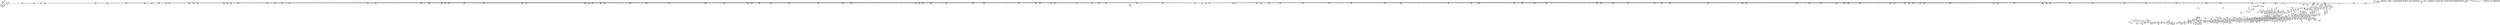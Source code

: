 digraph {
	CE0x4cc95a0 [shape=record,shape=Mrecord,label="{CE0x4cc95a0|file_has_perm:tmp9|security/selinux/hooks.c,1683|*SummSource*}"]
	CE0x4da9e60 [shape=record,shape=Mrecord,label="{CE0x4da9e60|i32_512|*Constant*|*SummSource*}"]
	CE0x4dbb6f0 [shape=record,shape=Mrecord,label="{CE0x4dbb6f0|inode_has_perm:tmp10|security/selinux/hooks.c,1611|*SummSource*}"]
	CE0x4c970f0 [shape=record,shape=Mrecord,label="{CE0x4c970f0|8:_i8,_32:_%struct.inode*,_%struct.selinux_audit_data*,_128:_i32,_132:_i32,_456:_i8*,_:_SCMRE_54,55_}"]
	CE0x4cb0cc0 [shape=record,shape=Mrecord,label="{CE0x4cb0cc0|i64_512|*Constant*|*SummSource*}"]
	CE0x4d28110 [shape=record,shape=Mrecord,label="{CE0x4d28110|file_has_perm:tmp15|security/selinux/hooks.c,1688|*SummSink*}"]
	CE0x4d30d60 [shape=record,shape=Mrecord,label="{CE0x4d30d60|__validate_creds:tobool|include/linux/cred.h,173|*SummSink*}"]
	CE0x4c85000 [shape=record,shape=Mrecord,label="{CE0x4c85000|selinux_file_receive:tmp14|security/selinux/hooks.c,3414|*SummSink*}"]
	CE0x4da3bc0 [shape=record,shape=Mrecord,label="{CE0x4da3bc0|0:_i32,_4:_i32,_8:_i16,_12:_i32,_16:_i32,_20:_i32,_24:_i32,_56:_i8*,_:_SCMRE_901,902_}"]
	CE0x4d8cc00 [shape=record,shape=Mrecord,label="{CE0x4d8cc00|0:_i32,_4:_i32,_8:_i16,_12:_i32,_16:_i32,_20:_i32,_24:_i32,_56:_i8*,_:_SCMRE_336,344_|*MultipleSource*|*LoadInst*|include/linux/fs.h,1916|security/selinux/hooks.c,1675|Function::inode_has_perm&Arg::inode::|security/selinux/hooks.c,1611}"]
	CE0x4c81f60 [shape=record,shape=Mrecord,label="{CE0x4c81f60|get_current:entry|*SummSink*}"]
	CE0x4c9c8b0 [shape=record,shape=Mrecord,label="{CE0x4c9c8b0|8:_i8,_32:_%struct.inode*,_%struct.selinux_audit_data*,_128:_i32,_132:_i32,_456:_i8*,_:_SCMRE_183,184_}"]
	CE0x4c83610 [shape=record,shape=Mrecord,label="{CE0x4c83610|GLOBAL:selinux_file_receive.__warned|Global_var:selinux_file_receive.__warned|*SummSink*}"]
	CE0x4d0b660 [shape=record,shape=Mrecord,label="{CE0x4d0b660|file_to_av:av.3|*SummSource*}"]
	CE0x4d96210 [shape=record,shape=Mrecord,label="{CE0x4d96210|0:_i32,_4:_i32,_8:_i16,_12:_i32,_16:_i32,_20:_i32,_24:_i32,_56:_i8*,_:_SCMRE_580,581_}"]
	CE0x4c77a20 [shape=record,shape=Mrecord,label="{CE0x4c77a20|selinux_file_receive:tobool1|security/selinux/hooks.c,3414|*SummSource*}"]
	CE0x4d2fb60 [shape=record,shape=Mrecord,label="{CE0x4d2fb60|i64*_getelementptr_inbounds_(_8_x_i64_,_8_x_i64_*___llvm_gcov_ctr154,_i64_0,_i64_2)|*Constant*}"]
	CE0x4d35370 [shape=record,shape=Mrecord,label="{CE0x4d35370|_ret_void,_!dbg_!27722|include/linux/cred.h,175}"]
	CE0x4c93900 [shape=record,shape=Mrecord,label="{CE0x4c93900|_ret_i32_%rc.1,_!dbg_!27749|security/selinux/hooks.c,1698}"]
	CE0x4db24e0 [shape=record,shape=Mrecord,label="{CE0x4db24e0|28:_i32,_32:_i16,_:_CRE_28,32_|*MultipleSource*|*LoadInst*|security/selinux/hooks.c,1615|security/selinux/hooks.c,1615|security/selinux/hooks.c,1617}"]
	CE0x4c6da00 [shape=record,shape=Mrecord,label="{CE0x4c6da00|i64*_getelementptr_inbounds_(_11_x_i64_,_11_x_i64_*___llvm_gcov_ctr268,_i64_0,_i64_9)|*Constant*|*SummSink*}"]
	CE0x4c64420 [shape=record,shape=Mrecord,label="{CE0x4c64420|i64*_getelementptr_inbounds_(_11_x_i64_,_11_x_i64_*___llvm_gcov_ctr268,_i64_0,_i64_8)|*Constant*|*SummSink*}"]
	CE0x4cb4890 [shape=record,shape=Mrecord,label="{CE0x4cb4890|file_has_perm:cmp|security/selinux/hooks.c,1683|*SummSource*}"]
	CE0x4d40750 [shape=record,shape=Mrecord,label="{CE0x4d40750|inode_has_perm:perms|Function::inode_has_perm&Arg::perms::}"]
	CE0x4d37840 [shape=record,shape=Mrecord,label="{CE0x4d37840|inode_has_perm:bb}"]
	CE0x4cdc400 [shape=record,shape=Mrecord,label="{CE0x4cdc400|GLOBAL:__validate_creds|*Constant*|*SummSink*}"]
	CE0x4c84a10 [shape=record,shape=Mrecord,label="{CE0x4c84a10|selinux_file_receive:if.end|*SummSink*}"]
	CE0x4d2b750 [shape=record,shape=Mrecord,label="{CE0x4d2b750|file_has_perm:tobool7|security/selinux/hooks.c,1694|*SummSink*}"]
	CE0x4da93c0 [shape=record,shape=Mrecord,label="{CE0x4da93c0|0:_i32,_4:_i32,_8:_i16,_12:_i32,_16:_i32,_20:_i32,_24:_i32,_56:_i8*,_:_SCMRE_984,988_|*MultipleSource*|*LoadInst*|include/linux/fs.h,1916|security/selinux/hooks.c,1675|Function::inode_has_perm&Arg::inode::|security/selinux/hooks.c,1611}"]
	CE0x4dbc9d0 [shape=record,shape=Mrecord,label="{CE0x4dbc9d0|inode_has_perm:tmp12|security/selinux/hooks.c,1612|*SummSource*}"]
	CE0x4c88800 [shape=record,shape=Mrecord,label="{CE0x4c88800|_call_void_lockdep_rcu_suspicious(i8*_getelementptr_inbounds_(_25_x_i8_,_25_x_i8_*_.str3,_i32_0,_i32_0),_i32_3414,_i8*_getelementptr_inbounds_(_45_x_i8_,_45_x_i8_*_.str12,_i32_0,_i32_0))_#10,_!dbg_!27728|security/selinux/hooks.c,3414|*SummSink*}"]
	CE0x4c791f0 [shape=record,shape=Mrecord,label="{CE0x4c791f0|i64_2|*Constant*}"]
	CE0x4c89f10 [shape=record,shape=Mrecord,label="{CE0x4c89f10|selinux_file_receive:tmp|*SummSink*}"]
	CE0x4cfb4c0 [shape=record,shape=Mrecord,label="{CE0x4cfb4c0|file_has_perm:f_security|security/selinux/hooks.c,1674|*SummSink*}"]
	CE0x4cd3040 [shape=record,shape=Mrecord,label="{CE0x4cd3040|8:_i8,_32:_%struct.inode*,_%struct.selinux_audit_data*,_128:_i32,_132:_i32,_456:_i8*,_:_SCMRE_148,149_}"]
	CE0x4cc16a0 [shape=record,shape=Mrecord,label="{CE0x4cc16a0|i64*_getelementptr_inbounds_(_12_x_i64_,_12_x_i64_*___llvm_gcov_ctr170,_i64_0,_i64_0)|*Constant*|*SummSource*}"]
	CE0x4c73c50 [shape=record,shape=Mrecord,label="{CE0x4c73c50|selinux_file_receive:tmp15|security/selinux/hooks.c,3414|*SummSource*}"]
	CE0x4c83d10 [shape=record,shape=Mrecord,label="{CE0x4c83d10|i32_0|*Constant*|*SummSink*}"]
	CE0x4d2c4c0 [shape=record,shape=Mrecord,label="{CE0x4d2c4c0|file_has_perm:tmp20|security/selinux/hooks.c,1694|*SummSource*}"]
	CE0x4c925b0 [shape=record,shape=Mrecord,label="{CE0x4c925b0|GLOBAL:file_has_perm|*Constant*|*SummSink*}"]
	CE0x4caf9a0 [shape=record,shape=Mrecord,label="{CE0x4caf9a0|file_to_av:f_mode2|security/selinux/hooks.c,1904}"]
	CE0x4d13020 [shape=record,shape=Mrecord,label="{CE0x4d13020|0:_i32,_4:_i32,_8:_i16,_12:_i32,_16:_i32,_20:_i32,_24:_i32,_56:_i8*,_:_SCMRE_181,182_}"]
	CE0x4dc30f0 [shape=record,shape=Mrecord,label="{CE0x4dc30f0|avc_has_perm:ssid|Function::avc_has_perm&Arg::ssid::}"]
	CE0x4ce0af0 [shape=record,shape=Mrecord,label="{CE0x4ce0af0|8:_i8,_32:_%struct.inode*,_%struct.selinux_audit_data*,_128:_i32,_132:_i32,_456:_i8*,_:_SCMRE_472,480_|*MultipleSource*|Function::selinux_file_receive&Arg::file::|Function::file_has_perm&Arg::file::|security/selinux/hooks.c,1902|Function::file_to_av&Arg::file::}"]
	CE0x4c7f210 [shape=record,shape=Mrecord,label="{CE0x4c7f210|get_current:tmp3}"]
	CE0x4d0ac90 [shape=record,shape=Mrecord,label="{CE0x4d0ac90|file_to_av:tmp30|security/selinux/hooks.c,1914}"]
	CE0x4c789e0 [shape=record,shape=Mrecord,label="{CE0x4c789e0|i64*_getelementptr_inbounds_(_11_x_i64_,_11_x_i64_*___llvm_gcov_ctr268,_i64_0,_i64_6)|*Constant*}"]
	CE0x4ccda60 [shape=record,shape=Mrecord,label="{CE0x4ccda60|8:_i8,_32:_%struct.inode*,_%struct.selinux_audit_data*,_128:_i32,_132:_i32,_456:_i8*,_:_SCMRE_56,57_}"]
	CE0x4c93c40 [shape=record,shape=Mrecord,label="{CE0x4c93c40|_ret_i32_%rc.1,_!dbg_!27749|security/selinux/hooks.c,1698|*SummSink*}"]
	CE0x4d26300 [shape=record,shape=Mrecord,label="{CE0x4d26300|0:_i32,_:_CRE_8,12_|*MultipleSource*|*LoadInst*|security/selinux/hooks.c,1674|security/selinux/hooks.c,1674|security/selinux/hooks.c,1683}"]
	CE0x4cdcb80 [shape=record,shape=Mrecord,label="{CE0x4cdcb80|8:_i8,_32:_%struct.inode*,_%struct.selinux_audit_data*,_128:_i32,_132:_i32,_456:_i8*,_:_SCMRE_121,122_}"]
	CE0x4da2930 [shape=record,shape=Mrecord,label="{CE0x4da2930|0:_i32,_4:_i32,_8:_i16,_12:_i32,_16:_i32,_20:_i32,_24:_i32,_56:_i8*,_:_SCMRE_890,891_}"]
	CE0x4caefd0 [shape=record,shape=Mrecord,label="{CE0x4caefd0|file_to_av:or|security/selinux/hooks.c,1903|*SummSink*}"]
	CE0x4d39290 [shape=record,shape=Mrecord,label="{CE0x4d39290|i32_22|*Constant*}"]
	CE0x4d37300 [shape=record,shape=Mrecord,label="{CE0x4d37300|i64*_getelementptr_inbounds_(_5_x_i64_,_5_x_i64_*___llvm_gcov_ctr155,_i64_0,_i64_0)|*Constant*|*SummSink*}"]
	CE0x4d147c0 [shape=record,shape=Mrecord,label="{CE0x4d147c0|0:_i32,_4:_i32,_8:_i16,_12:_i32,_16:_i32,_20:_i32,_24:_i32,_56:_i8*,_:_SCMRE_195,196_}"]
	CE0x4da76d0 [shape=record,shape=Mrecord,label="{CE0x4da76d0|0:_i32,_4:_i32,_8:_i16,_12:_i32,_16:_i32,_20:_i32,_24:_i32,_56:_i8*,_:_SCMRE_976,977_}"]
	CE0x4c9aa90 [shape=record,shape=Mrecord,label="{CE0x4c9aa90|file_inode:tmp1|*SummSink*}"]
	CE0x4cde600 [shape=record,shape=Mrecord,label="{CE0x4cde600|i32_10|*Constant*|*SummSource*}"]
	CE0x4c6d890 [shape=record,shape=Mrecord,label="{CE0x4c6d890|i64*_getelementptr_inbounds_(_11_x_i64_,_11_x_i64_*___llvm_gcov_ctr268,_i64_0,_i64_9)|*Constant*|*SummSource*}"]
	CE0x4d01370 [shape=record,shape=Mrecord,label="{CE0x4d01370|i32_6|*Constant*|*SummSink*}"]
	CE0x4da40d0 [shape=record,shape=Mrecord,label="{CE0x4da40d0|0:_i32,_4:_i32,_8:_i16,_12:_i32,_16:_i32,_20:_i32,_24:_i32,_56:_i8*,_:_SCMRE_904,905_}"]
	CE0x4d299e0 [shape=record,shape=Mrecord,label="{CE0x4d299e0|file_has_perm:tmp18|security/selinux/hooks.c,1690|*SummSink*}"]
	CE0x4db6c90 [shape=record,shape=Mrecord,label="{CE0x4db6c90|__validate_creds:tmp4|include/linux/cred.h,173|*SummSink*}"]
	CE0x4c65290 [shape=record,shape=Mrecord,label="{CE0x4c65290|selinux_file_receive:tmp10|security/selinux/hooks.c,3414}"]
	CE0x4cba8a0 [shape=record,shape=Mrecord,label="{CE0x4cba8a0|8:_i8,_32:_%struct.inode*,_%struct.selinux_audit_data*,_128:_i32,_132:_i32,_456:_i8*,_:_SCMRE_206,207_}"]
	CE0x4ccbf00 [shape=record,shape=Mrecord,label="{CE0x4ccbf00|8:_i8,_32:_%struct.inode*,_%struct.selinux_audit_data*,_128:_i32,_132:_i32,_456:_i8*,_:_SCMRE_115,116_}"]
	CE0x4d05a40 [shape=record,shape=Mrecord,label="{CE0x4d05a40|file_has_perm:f_security|security/selinux/hooks.c,1674|*SummSource*}"]
	CE0x4cb91a0 [shape=record,shape=Mrecord,label="{CE0x4cb91a0|file_to_av:tobool|security/selinux/hooks.c,1902|*SummSource*}"]
	CE0x4cc8420 [shape=record,shape=Mrecord,label="{CE0x4cc8420|file_has_perm:call1|security/selinux/hooks.c,1677}"]
	CE0x4c80640 [shape=record,shape=Mrecord,label="{CE0x4c80640|selinux_file_receive:tmp19|security/selinux/hooks.c,3414}"]
	CE0x4cabd80 [shape=record,shape=Mrecord,label="{CE0x4cabd80|file_to_av:tobool|security/selinux/hooks.c,1902}"]
	CE0x4c7cde0 [shape=record,shape=Mrecord,label="{CE0x4c7cde0|8:_i8,_32:_%struct.inode*,_%struct.selinux_audit_data*,_128:_i32,_132:_i32,_456:_i8*,_:_SCMRE_296,304_|*MultipleSource*|Function::selinux_file_receive&Arg::file::|Function::file_has_perm&Arg::file::|security/selinux/hooks.c,1902|Function::file_to_av&Arg::file::}"]
	CE0x4cae340 [shape=record,shape=Mrecord,label="{CE0x4cae340|file_to_av:tmp6|security/selinux/hooks.c,1902|*SummSource*}"]
	CE0x4c92a20 [shape=record,shape=Mrecord,label="{CE0x4c92a20|file_has_perm:entry|*SummSink*}"]
	CE0x4c91cc0 [shape=record,shape=Mrecord,label="{CE0x4c91cc0|_ret_i32_%av.3,_!dbg_!27739|security/selinux/hooks.c,1917|*SummSink*}"]
	CE0x4da0ad0 [shape=record,shape=Mrecord,label="{CE0x4da0ad0|0:_i32,_4:_i32,_8:_i16,_12:_i32,_16:_i32,_20:_i32,_24:_i32,_56:_i8*,_:_SCMRE_872,873_}"]
	CE0x4cc6650 [shape=record,shape=Mrecord,label="{CE0x4cc6650|cred_sid:tmp1|*SummSource*}"]
	CE0x4dc0c80 [shape=record,shape=Mrecord,label="{CE0x4dc0c80|__validate_creds:expval|include/linux/cred.h,173|*SummSource*}"]
	CE0x4c74fa0 [shape=record,shape=Mrecord,label="{CE0x4c74fa0|selinux_file_receive:tobool1|security/selinux/hooks.c,3414}"]
	CE0x4dc11d0 [shape=record,shape=Mrecord,label="{CE0x4dc11d0|__validate_creds:if.then|*SummSink*}"]
	CE0x4cbf3f0 [shape=record,shape=Mrecord,label="{CE0x4cbf3f0|GLOBAL:llvm.expect.i64|*Constant*}"]
	CE0x5ed9a40 [shape=record,shape=Mrecord,label="{CE0x5ed9a40|selinux_file_receive:tmp1|*SummSource*}"]
	CE0x4d269c0 [shape=record,shape=Mrecord,label="{CE0x4d269c0|file_has_perm:call4|security/selinux/hooks.c,1684|*SummSink*}"]
	CE0x4c65120 [shape=record,shape=Mrecord,label="{CE0x4c65120|i64_4|*Constant*|*SummSource*}"]
	CE0x4d1aa40 [shape=record,shape=Mrecord,label="{CE0x4d1aa40|0:_i32,_4:_i32,_8:_i16,_12:_i32,_16:_i32,_20:_i32,_24:_i32,_56:_i8*,_:_SCMRE_277,278_}"]
	CE0x4cafa10 [shape=record,shape=Mrecord,label="{CE0x4cafa10|file_to_av:f_mode2|security/selinux/hooks.c,1904|*SummSource*}"]
	CE0x4d92c50 [shape=record,shape=Mrecord,label="{CE0x4d92c50|0:_i32,_4:_i32,_8:_i16,_12:_i32,_16:_i32,_20:_i32,_24:_i32,_56:_i8*,_:_SCMRE_540,544_|*MultipleSource*|*LoadInst*|include/linux/fs.h,1916|security/selinux/hooks.c,1675|Function::inode_has_perm&Arg::inode::|security/selinux/hooks.c,1611}"]
	CE0x4c80490 [shape=record,shape=Mrecord,label="{CE0x4c80490|selinux_file_receive:tmp18|security/selinux/hooks.c,3414|*SummSink*}"]
	CE0x4d40470 [shape=record,shape=Mrecord,label="{CE0x4d40470|inode_has_perm:inode|Function::inode_has_perm&Arg::inode::|*SummSource*}"]
	CE0x4c8ec80 [shape=record,shape=Mrecord,label="{CE0x4c8ec80|GLOBAL:current_task|Global_var:current_task|*SummSink*}"]
	CE0x4d90710 [shape=record,shape=Mrecord,label="{CE0x4d90710|0:_i32,_4:_i32,_8:_i16,_12:_i32,_16:_i32,_20:_i32,_24:_i32,_56:_i8*,_:_SCMRE_480,481_}"]
	CE0x4c934b0 [shape=record,shape=Mrecord,label="{CE0x4c934b0|file_has_perm:av|Function::file_has_perm&Arg::av::}"]
	CE0x4cccf60 [shape=record,shape=Mrecord,label="{CE0x4cccf60|file_to_av:tmp1}"]
	CE0x4d2c140 [shape=record,shape=Mrecord,label="{CE0x4d2c140|i64_8|*Constant*|*SummSink*}"]
	CE0x4cbeab0 [shape=record,shape=Mrecord,label="{CE0x4cbeab0|_call_void_mcount()_#3|*SummSink*}"]
	CE0x4c84240 [shape=record,shape=Mrecord,label="{CE0x4c84240|selinux_file_receive:tmp}"]
	CE0x4d9ac50 [shape=record,shape=Mrecord,label="{CE0x4d9ac50|0:_i32,_4:_i32,_8:_i16,_12:_i32,_16:_i32,_20:_i32,_24:_i32,_56:_i8*,_:_SCMRE_864,865_}"]
	CE0x4c8db90 [shape=record,shape=Mrecord,label="{CE0x4c8db90|selinux_file_receive:tmp6|security/selinux/hooks.c,3414}"]
	CE0x4c8d860 [shape=record,shape=Mrecord,label="{CE0x4c8d860|selinux_file_receive:tmp5|security/selinux/hooks.c,3414}"]
	CE0x4cd33a0 [shape=record,shape=Mrecord,label="{CE0x4cd33a0|8:_i8,_32:_%struct.inode*,_%struct.selinux_audit_data*,_128:_i32,_132:_i32,_456:_i8*,_:_SCMRE_151,152_}"]
	CE0x4c86360 [shape=record,shape=Mrecord,label="{CE0x4c86360|GLOBAL:__llvm_gcov_ctr268|Global_var:__llvm_gcov_ctr268|*SummSink*}"]
	CE0x4d26220 [shape=record,shape=Mrecord,label="{CE0x4d26220|0:_i32,_:_CRE_4,8_|*MultipleSource*|*LoadInst*|security/selinux/hooks.c,1674|security/selinux/hooks.c,1674|security/selinux/hooks.c,1683}"]
	CE0x4c99910 [shape=record,shape=Mrecord,label="{CE0x4c99910|file_has_perm:path|security/selinux/hooks.c,1681}"]
	CE0x4cdbe40 [shape=record,shape=Mrecord,label="{CE0x4cdbe40|8:_i8,_32:_%struct.inode*,_%struct.selinux_audit_data*,_128:_i32,_132:_i32,_456:_i8*,_:_SCMRE_63,64_}"]
	CE0x4cb5dc0 [shape=record,shape=Mrecord,label="{CE0x4cb5dc0|file_to_av:conv14|security/selinux/hooks.c,1908|*SummSource*}"]
	CE0x4d14cd0 [shape=record,shape=Mrecord,label="{CE0x4d14cd0|0:_i32,_4:_i32,_8:_i16,_12:_i32,_16:_i32,_20:_i32,_24:_i32,_56:_i8*,_:_SCMRE_198,199_}"]
	CE0x4c6e630 [shape=record,shape=Mrecord,label="{CE0x4c6e630|8:_i8,_32:_%struct.inode*,_%struct.selinux_audit_data*,_128:_i32,_132:_i32,_456:_i8*,_:_SCMRE_93,94_}"]
	CE0x4d8dd10 [shape=record,shape=Mrecord,label="{CE0x4d8dd10|0:_i32,_4:_i32,_8:_i16,_12:_i32,_16:_i32,_20:_i32,_24:_i32,_56:_i8*,_:_SCMRE_392,400_|*MultipleSource*|*LoadInst*|include/linux/fs.h,1916|security/selinux/hooks.c,1675|Function::inode_has_perm&Arg::inode::|security/selinux/hooks.c,1611}"]
	CE0x4dc36b0 [shape=record,shape=Mrecord,label="{CE0x4dc36b0|avc_has_perm:requested|Function::avc_has_perm&Arg::requested::}"]
	CE0x4c68d00 [shape=record,shape=Mrecord,label="{CE0x4c68d00|8:_i8,_32:_%struct.inode*,_%struct.selinux_audit_data*,_128:_i32,_132:_i32,_456:_i8*,_:_SCMRE_127,128_}"]
	CE0x4cb1a60 [shape=record,shape=Mrecord,label="{CE0x4cb1a60|i64*_getelementptr_inbounds_(_15_x_i64_,_15_x_i64_*___llvm_gcov_ctr171,_i64_0,_i64_14)|*Constant*}"]
	CE0x4d40e30 [shape=record,shape=Mrecord,label="{CE0x4d40e30|inode_has_perm:adp|Function::inode_has_perm&Arg::adp::|*SummSource*}"]
	CE0x4d17e00 [shape=record,shape=Mrecord,label="{CE0x4d17e00|0:_i32,_4:_i32,_8:_i16,_12:_i32,_16:_i32,_20:_i32,_24:_i32,_56:_i8*,_:_SCMRE_251,252_}"]
	CE0x4d8e810 [shape=record,shape=Mrecord,label="{CE0x4d8e810|0:_i32,_4:_i32,_8:_i16,_12:_i32,_16:_i32,_20:_i32,_24:_i32,_56:_i8*,_:_SCMRE_424,432_|*MultipleSource*|*LoadInst*|include/linux/fs.h,1916|security/selinux/hooks.c,1675|Function::inode_has_perm&Arg::inode::|security/selinux/hooks.c,1611}"]
	CE0x4cb21d0 [shape=record,shape=Mrecord,label="{CE0x4cb21d0|file_to_av:tmp32|security/selinux/hooks.c,1917|*SummSource*}"]
	CE0x4d3b3b0 [shape=record,shape=Mrecord,label="{CE0x4d3b3b0|cred_sid:tmp2}"]
	CE0x4d11370 [shape=record,shape=Mrecord,label="{CE0x4d11370|0:_i32,_4:_i32,_8:_i16,_12:_i32,_16:_i32,_20:_i32,_24:_i32,_56:_i8*,_:_SCMRE_164,165_}"]
	CE0x4d42480 [shape=record,shape=Mrecord,label="{CE0x4d42480|file_has_perm:tmp27|security/selinux/hooks.c,1694|*SummSink*}"]
	CE0x4cc0610 [shape=record,shape=Mrecord,label="{CE0x4cc0610|COLLAPSED:_GCMRE___llvm_gcov_ctr170_internal_global_12_x_i64_zeroinitializer:_elem_0:default:}"]
	CE0x4da5000 [shape=record,shape=Mrecord,label="{CE0x4da5000|0:_i32,_4:_i32,_8:_i16,_12:_i32,_16:_i32,_20:_i32,_24:_i32,_56:_i8*,_:_SCMRE_913,914_}"]
	CE0x4dac200 [shape=record,shape=Mrecord,label="{CE0x4dac200|inode_has_perm:sid3|security/selinux/hooks.c,1617|*SummSink*}"]
	CE0x4dc1320 [shape=record,shape=Mrecord,label="{CE0x4dc1320|__validate_creds:bb|*SummSource*}"]
	CE0x4d2c2b0 [shape=record,shape=Mrecord,label="{CE0x4d2c2b0|file_has_perm:tmp21|security/selinux/hooks.c,1694}"]
	CE0x4cc1cd0 [shape=record,shape=Mrecord,label="{CE0x4cc1cd0|cred_sid:tmp6|security/selinux/hooks.c,197}"]
	CE0x4d29970 [shape=record,shape=Mrecord,label="{CE0x4d29970|file_has_perm:tmp18|security/selinux/hooks.c,1690|*SummSource*}"]
	CE0x4c71470 [shape=record,shape=Mrecord,label="{CE0x4c71470|selinux_file_receive:cred4|security/selinux/hooks.c,3414}"]
	CE0x4d412a0 [shape=record,shape=Mrecord,label="{CE0x4d412a0|_ret_i32_%retval.0,_!dbg_!27739|security/selinux/hooks.c,1618|*SummSource*}"]
	CE0x4ccf940 [shape=record,shape=Mrecord,label="{CE0x4ccf940|8:_i8,_32:_%struct.inode*,_%struct.selinux_audit_data*,_128:_i32,_132:_i32,_456:_i8*,_:_SCMRE_100,101_}"]
	CE0x4d8ead0 [shape=record,shape=Mrecord,label="{CE0x4d8ead0|0:_i32,_4:_i32,_8:_i16,_12:_i32,_16:_i32,_20:_i32,_24:_i32,_56:_i8*,_:_SCMRE_432,440_|*MultipleSource*|*LoadInst*|include/linux/fs.h,1916|security/selinux/hooks.c,1675|Function::inode_has_perm&Arg::inode::|security/selinux/hooks.c,1611}"]
	CE0x4dc58e0 [shape=record,shape=Mrecord,label="{CE0x4dc58e0|__validate_creds:tmp7|include/linux/cred.h,174|*SummSink*}"]
	CE0x4c70640 [shape=record,shape=Mrecord,label="{CE0x4c70640|file_to_av:tmp15|security/selinux/hooks.c,1905|*SummSource*}"]
	CE0x4cadea0 [shape=record,shape=Mrecord,label="{CE0x4cadea0|file_to_av:av.2|*SummSink*}"]
	CE0x4c6ea50 [shape=record,shape=Mrecord,label="{CE0x4c6ea50|file_has_perm:tobool|security/selinux/hooks.c,1688|*SummSource*}"]
	CE0x4ccc8b0 [shape=record,shape=Mrecord,label="{CE0x4ccc8b0|inode_has_perm:tmp5|security/selinux/hooks.c,1609|*SummSource*}"]
	CE0x4cb37b0 [shape=record,shape=Mrecord,label="{CE0x4cb37b0|0:_i32,_4:_i32,_8:_i32,_12:_i32,_:_CMRE_8,12_|*MultipleSource*|security/selinux/hooks.c,196|security/selinux/hooks.c,197|*LoadInst*|security/selinux/hooks.c,196}"]
	CE0x4cbb020 [shape=record,shape=Mrecord,label="{CE0x4cbb020|8:_i8,_32:_%struct.inode*,_%struct.selinux_audit_data*,_128:_i32,_132:_i32,_456:_i8*,_:_SCMRE_211,212_}"]
	CE0x4dc64f0 [shape=record,shape=Mrecord,label="{CE0x4dc64f0|GLOBAL:__invalid_creds|*Constant*|*SummSink*}"]
	CE0x4c82be0 [shape=record,shape=Mrecord,label="{CE0x4c82be0|i64*_getelementptr_inbounds_(_11_x_i64_,_11_x_i64_*___llvm_gcov_ctr268,_i64_0,_i64_6)|*Constant*|*SummSource*}"]
	CE0x4c6ab00 [shape=record,shape=Mrecord,label="{CE0x4c6ab00|selinux_file_receive:tmp3|*SummSource*}"]
	CE0x4d111c0 [shape=record,shape=Mrecord,label="{CE0x4d111c0|0:_i32,_4:_i32,_8:_i16,_12:_i32,_16:_i32,_20:_i32,_24:_i32,_56:_i8*,_:_SCMRE_163,164_}"]
	CE0x4c67e60 [shape=record,shape=Mrecord,label="{CE0x4c67e60|i64*_getelementptr_inbounds_(_2_x_i64_,_2_x_i64_*___llvm_gcov_ctr98,_i64_0,_i64_1)|*Constant*|*SummSink*}"]
	CE0x4c61eb0 [shape=record,shape=Mrecord,label="{CE0x4c61eb0|GLOBAL:lockdep_rcu_suspicious|*Constant*|*SummSource*}"]
	CE0x4cfe920 [shape=record,shape=Mrecord,label="{CE0x4cfe920|i64*_getelementptr_inbounds_(_15_x_i64_,_15_x_i64_*___llvm_gcov_ctr171,_i64_0,_i64_8)|*Constant*|*SummSource*}"]
	CE0x4d9e4a0 [shape=record,shape=Mrecord,label="{CE0x4d9e4a0|0:_i32,_4:_i32,_8:_i16,_12:_i32,_16:_i32,_20:_i32,_24:_i32,_56:_i8*,_:_SCMRE_800,804_|*MultipleSource*|*LoadInst*|include/linux/fs.h,1916|security/selinux/hooks.c,1675|Function::inode_has_perm&Arg::inode::|security/selinux/hooks.c,1611}"]
	CE0x4d422e0 [shape=record,shape=Mrecord,label="{CE0x4d422e0|file_has_perm:tmp27|security/selinux/hooks.c,1694|*SummSource*}"]
	"CONST[source:2(external),value:0(static)][purpose:{operation}][SrcIdx:2]"
	CE0x4d8a030 [shape=record,shape=Mrecord,label="{CE0x4d8a030|0:_i32,_4:_i32,_8:_i16,_12:_i32,_16:_i32,_20:_i32,_24:_i32,_56:_i8*,_:_SCMRE_290,291_}"]
	CE0x4cae1d0 [shape=record,shape=Mrecord,label="{CE0x4cae1d0|file_to_av:tmp6|security/selinux/hooks.c,1902}"]
	CE0x4d0da90 [shape=record,shape=Mrecord,label="{CE0x4d0da90|0:_i32,_4:_i32,_8:_i16,_12:_i32,_16:_i32,_20:_i32,_24:_i32,_56:_i8*,_:_SCMRE_112,120_|*MultipleSource*|*LoadInst*|include/linux/fs.h,1916|security/selinux/hooks.c,1675|Function::inode_has_perm&Arg::inode::|security/selinux/hooks.c,1611}"]
	CE0x4d3a370 [shape=record,shape=Mrecord,label="{CE0x4d3a370|__validate_creds:lnot.ext|include/linux/cred.h,173|*SummSource*}"]
	CE0x4ce1b10 [shape=record,shape=Mrecord,label="{CE0x4ce1b10|i32_1|*Constant*}"]
	CE0x4c8e540 [shape=record,shape=Mrecord,label="{CE0x4c8e540|8:_i8,_32:_%struct.inode*,_%struct.selinux_audit_data*,_128:_i32,_132:_i32,_456:_i8*,_:_SCMRE_428,432_|*MultipleSource*|Function::selinux_file_receive&Arg::file::|Function::file_has_perm&Arg::file::|security/selinux/hooks.c,1902|Function::file_to_av&Arg::file::}"]
	CE0x4d1ada0 [shape=record,shape=Mrecord,label="{CE0x4d1ada0|0:_i32,_4:_i32,_8:_i16,_12:_i32,_16:_i32,_20:_i32,_24:_i32,_56:_i8*,_:_SCMRE_279,280_}"]
	CE0x4d8fae0 [shape=record,shape=Mrecord,label="{CE0x4d8fae0|0:_i32,_4:_i32,_8:_i16,_12:_i32,_16:_i32,_20:_i32,_24:_i32,_56:_i8*,_:_SCMRE_474,475_}"]
	CE0x4d19450 [shape=record,shape=Mrecord,label="{CE0x4d19450|0:_i32,_4:_i32,_8:_i16,_12:_i32,_16:_i32,_20:_i32,_24:_i32,_56:_i8*,_:_SCMRE_264,265_}"]
	CE0x4cb45e0 [shape=record,shape=Mrecord,label="{CE0x4cb45e0|cred_sid:sid|security/selinux/hooks.c,197|*SummSink*}"]
	CE0x4d11d90 [shape=record,shape=Mrecord,label="{CE0x4d11d90|0:_i32,_4:_i32,_8:_i16,_12:_i32,_16:_i32,_20:_i32,_24:_i32,_56:_i8*,_:_SCMRE_170,171_}"]
	CE0x4c6ce90 [shape=record,shape=Mrecord,label="{CE0x4c6ce90|i8*_getelementptr_inbounds_(_45_x_i8_,_45_x_i8_*_.str12,_i32_0,_i32_0)|*Constant*|*SummSource*}"]
	CE0x4c90790 [shape=record,shape=Mrecord,label="{CE0x4c90790|GLOBAL:file_to_av|*Constant*}"]
	CE0x4dc1940 [shape=record,shape=Mrecord,label="{CE0x4dc1940|__validate_creds:tmp2|include/linux/cred.h,173}"]
	CE0x4d3ecd0 [shape=record,shape=Mrecord,label="{CE0x4d3ecd0|_call_void_mcount()_#3}"]
	CE0x4cba5a0 [shape=record,shape=Mrecord,label="{CE0x4cba5a0|8:_i8,_32:_%struct.inode*,_%struct.selinux_audit_data*,_128:_i32,_132:_i32,_456:_i8*,_:_SCMRE_204,205_}"]
	CE0x4c6e930 [shape=record,shape=Mrecord,label="{CE0x4c6e930|8:_i8,_32:_%struct.inode*,_%struct.selinux_audit_data*,_128:_i32,_132:_i32,_456:_i8*,_:_SCMRE_95,96_}"]
	CE0x4cdd290 [shape=record,shape=Mrecord,label="{CE0x4cdd290|8:_i8,_32:_%struct.inode*,_%struct.selinux_audit_data*,_128:_i32,_132:_i32,_456:_i8*,_:_SCMRE_125,126_}"]
	CE0x4cc66c0 [shape=record,shape=Mrecord,label="{CE0x4cc66c0|cred_sid:tmp1|*SummSink*}"]
	CE0x4d8c550 [shape=record,shape=Mrecord,label="{CE0x4d8c550|0:_i32,_4:_i32,_8:_i16,_12:_i32,_16:_i32,_20:_i32,_24:_i32,_56:_i8*,_:_SCMRE_472,473_}"]
	CE0x4caea40 [shape=record,shape=Mrecord,label="{CE0x4caea40|file_to_av:or|security/selinux/hooks.c,1903}"]
	CE0x4c7fee0 [shape=record,shape=Mrecord,label="{CE0x4c7fee0|selinux_file_receive:tmp17|security/selinux/hooks.c,3414|*SummSource*}"]
	CE0x4d27b00 [shape=record,shape=Mrecord,label="{CE0x4d27b00|file_has_perm:tmp14|security/selinux/hooks.c,1688|*SummSource*}"]
	CE0x4cde1f0 [shape=record,shape=Mrecord,label="{CE0x4cde1f0|cred_sid:cred|Function::cred_sid&Arg::cred::}"]
	CE0x4dbcb40 [shape=record,shape=Mrecord,label="{CE0x4dbcb40|inode_has_perm:tmp12|security/selinux/hooks.c,1612|*SummSink*}"]
	CE0x4cbaba0 [shape=record,shape=Mrecord,label="{CE0x4cbaba0|8:_i8,_32:_%struct.inode*,_%struct.selinux_audit_data*,_128:_i32,_132:_i32,_456:_i8*,_:_SCMRE_208,209_}"]
	CE0x4c8a1a0 [shape=record,shape=Mrecord,label="{CE0x4c8a1a0|selinux_file_receive:tmp1|*SummSink*}"]
	CE0x4c9c430 [shape=record,shape=Mrecord,label="{CE0x4c9c430|8:_i8,_32:_%struct.inode*,_%struct.selinux_audit_data*,_128:_i32,_132:_i32,_456:_i8*,_:_SCMRE_180,181_}"]
	CE0x4cd54d0 [shape=record,shape=Mrecord,label="{CE0x4cd54d0|_call_void_mcount()_#3}"]
	CE0x4d963c0 [shape=record,shape=Mrecord,label="{CE0x4d963c0|0:_i32,_4:_i32,_8:_i16,_12:_i32,_16:_i32,_20:_i32,_24:_i32,_56:_i8*,_:_SCMRE_581,582_}"]
	CE0x4d142b0 [shape=record,shape=Mrecord,label="{CE0x4d142b0|0:_i32,_4:_i32,_8:_i16,_12:_i32,_16:_i32,_20:_i32,_24:_i32,_56:_i8*,_:_SCMRE_192,193_}"]
	CE0x4cfb7d0 [shape=record,shape=Mrecord,label="{CE0x4cfb7d0|_call_void_mcount()_#3}"]
	CE0x4d8c840 [shape=record,shape=Mrecord,label="{CE0x4d8c840|0:_i32,_4:_i32,_8:_i16,_12:_i32,_16:_i32,_20:_i32,_24:_i32,_56:_i8*,_:_SCMRE_328,336_|*MultipleSource*|*LoadInst*|include/linux/fs.h,1916|security/selinux/hooks.c,1675|Function::inode_has_perm&Arg::inode::|security/selinux/hooks.c,1611}"]
	CE0x4cdbfc0 [shape=record,shape=Mrecord,label="{CE0x4cdbfc0|8:_i8,_32:_%struct.inode*,_%struct.selinux_audit_data*,_128:_i32,_132:_i32,_456:_i8*,_:_SCMRE_64,65_}"]
	CE0x4cd64c0 [shape=record,shape=Mrecord,label="{CE0x4cd64c0|i64*_getelementptr_inbounds_(_2_x_i64_,_2_x_i64_*___llvm_gcov_ctr131,_i64_0,_i64_1)|*Constant*|*SummSource*}"]
	CE0x4c64270 [shape=record,shape=Mrecord,label="{CE0x4c64270|i1_true|*Constant*|*SummSink*}"]
	CE0x4da4ca0 [shape=record,shape=Mrecord,label="{CE0x4da4ca0|0:_i32,_4:_i32,_8:_i16,_12:_i32,_16:_i32,_20:_i32,_24:_i32,_56:_i8*,_:_SCMRE_911,912_}"]
	CE0x4c725c0 [shape=record,shape=Mrecord,label="{CE0x4c725c0|file_to_av:if.end15}"]
	CE0x4dca6d0 [shape=record,shape=Mrecord,label="{CE0x4dca6d0|cred_sid:bb}"]
	CE0x4ce2630 [shape=record,shape=Mrecord,label="{CE0x4ce2630|avc_has_perm:tsid|Function::avc_has_perm&Arg::tsid::}"]
	CE0x4cd24b0 [shape=record,shape=Mrecord,label="{CE0x4cd24b0|_call_void_mcount()_#3|*SummSource*}"]
	CE0x4d09b40 [shape=record,shape=Mrecord,label="{CE0x4d09b40|file_to_av:tmp27|security/selinux/hooks.c,1910|*SummSink*}"]
	CE0x4c7cd70 [shape=record,shape=Mrecord,label="{CE0x4c7cd70|8:_i8,_32:_%struct.inode*,_%struct.selinux_audit_data*,_128:_i32,_132:_i32,_456:_i8*,_:_SCMRE_288,292_|*MultipleSource*|Function::selinux_file_receive&Arg::file::|Function::file_has_perm&Arg::file::|security/selinux/hooks.c,1902|Function::file_to_av&Arg::file::}"]
	CE0x4c714e0 [shape=record,shape=Mrecord,label="{CE0x4c714e0|COLLAPSED:_GCMRE_current_task_external_global_%struct.task_struct*:_elem_0::|security/selinux/hooks.c,3414}"]
	CE0x4d12600 [shape=record,shape=Mrecord,label="{CE0x4d12600|0:_i32,_4:_i32,_8:_i16,_12:_i32,_16:_i32,_20:_i32,_24:_i32,_56:_i8*,_:_SCMRE_175,176_}"]
	CE0x4da4e50 [shape=record,shape=Mrecord,label="{CE0x4da4e50|0:_i32,_4:_i32,_8:_i16,_12:_i32,_16:_i32,_20:_i32,_24:_i32,_56:_i8*,_:_SCMRE_912,913_}"]
	CE0x4cabd10 [shape=record,shape=Mrecord,label="{CE0x4cabd10|file_to_av:and|security/selinux/hooks.c,1902}"]
	CE0x4d15540 [shape=record,shape=Mrecord,label="{CE0x4d15540|0:_i32,_4:_i32,_8:_i16,_12:_i32,_16:_i32,_20:_i32,_24:_i32,_56:_i8*,_:_SCMRE_203,204_}"]
	CE0x4c72bf0 [shape=record,shape=Mrecord,label="{CE0x4c72bf0|file_to_av:if.end19|*SummSource*}"]
	CE0x4cbd830 [shape=record,shape=Mrecord,label="{CE0x4cbd830|8:_i8,_32:_%struct.inode*,_%struct.selinux_audit_data*,_128:_i32,_132:_i32,_456:_i8*,_:_SCMRE_1,2_}"]
	CE0x4c6fd30 [shape=record,shape=Mrecord,label="{CE0x4c6fd30|file_to_av:tobool7|security/selinux/hooks.c,1905|*SummSink*}"]
	CE0x4db7310 [shape=record,shape=Mrecord,label="{CE0x4db7310|inode_has_perm:and|security/selinux/hooks.c,1611|*SummSource*}"]
	CE0x4c6f7b0 [shape=record,shape=Mrecord,label="{CE0x4c6f7b0|file_has_perm:tmp14|security/selinux/hooks.c,1688}"]
	CE0x4d15f60 [shape=record,shape=Mrecord,label="{CE0x4d15f60|0:_i32,_4:_i32,_8:_i16,_12:_i32,_16:_i32,_20:_i32,_24:_i32,_56:_i8*,_:_SCMRE_208,210_|*MultipleSource*|*LoadInst*|include/linux/fs.h,1916|security/selinux/hooks.c,1675|Function::inode_has_perm&Arg::inode::|security/selinux/hooks.c,1611}"]
	CE0x4db38e0 [shape=record,shape=Mrecord,label="{CE0x4db38e0|inode_has_perm:tmp17|security/selinux/hooks.c,1617|*SummSource*}"]
	CE0x4d18670 [shape=record,shape=Mrecord,label="{CE0x4d18670|0:_i32,_4:_i32,_8:_i16,_12:_i32,_16:_i32,_20:_i32,_24:_i32,_56:_i8*,_:_SCMRE_256,257_}"]
	CE0x4d09e20 [shape=record,shape=Mrecord,label="{CE0x4d09e20|file_to_av:tmp28|security/selinux/hooks.c,1910|*SummSource*}"]
	CE0x4d3dce0 [shape=record,shape=Mrecord,label="{CE0x4d3dce0|__validate_creds:call|include/linux/cred.h,173|*SummSource*}"]
	CE0x4c78760 [shape=record,shape=Mrecord,label="{CE0x4c78760|selinux_file_receive:tmp12|security/selinux/hooks.c,3414|*SummSource*}"]
	CE0x4cb0370 [shape=record,shape=Mrecord,label="{CE0x4cb0370|file_to_av:tmp20|security/selinux/hooks.c,1906|*SummSource*}"]
	CE0x4c6d310 [shape=record,shape=Mrecord,label="{CE0x4c6d310|8:_i8,_32:_%struct.inode*,_%struct.selinux_audit_data*,_128:_i32,_132:_i32,_456:_i8*,_:_SCMRE_8,9_}"]
	CE0x4d1bb20 [shape=record,shape=Mrecord,label="{CE0x4d1bb20|0:_i32,_4:_i32,_8:_i16,_12:_i32,_16:_i32,_20:_i32,_24:_i32,_56:_i8*,_:_SCMRE_287,288_}"]
	CE0x4d49d50 [shape=record,shape=Mrecord,label="{CE0x4d49d50|i64*_getelementptr_inbounds_(_2_x_i64_,_2_x_i64_*___llvm_gcov_ctr131,_i64_0,_i64_0)|*Constant*}"]
	CE0x4d2bfa0 [shape=record,shape=Mrecord,label="{CE0x4d2bfa0|i64_8|*Constant*}"]
	CE0x4dc7030 [shape=record,shape=Mrecord,label="{CE0x4dc7030|i32_3|*Constant*}"]
	CE0x4c94080 [shape=record,shape=Mrecord,label="{CE0x4c94080|_ret_i32_%call6,_!dbg_!27741|security/selinux/hooks.c,3416|*SummSource*}"]
	CE0x4d2a040 [shape=record,shape=Mrecord,label="{CE0x4d2a040|file_has_perm:tmp19|security/selinux/hooks.c,1690|*SummSource*}"]
	CE0x4d360b0 [shape=record,shape=Mrecord,label="{CE0x4d360b0|i1_true|*Constant*}"]
	CE0x4d38840 [shape=record,shape=Mrecord,label="{CE0x4d38840|inode_has_perm:do.body|*SummSink*}"]
	CE0x4d10b00 [shape=record,shape=Mrecord,label="{CE0x4d10b00|0:_i32,_4:_i32,_8:_i16,_12:_i32,_16:_i32,_20:_i32,_24:_i32,_56:_i8*,_:_SCMRE_159,160_}"]
	CE0x4cfbbf0 [shape=record,shape=Mrecord,label="{CE0x4cfbbf0|i64_16|*Constant*}"]
	CE0x4da7810 [shape=record,shape=Mrecord,label="{CE0x4da7810|0:_i32,_4:_i32,_8:_i16,_12:_i32,_16:_i32,_20:_i32,_24:_i32,_56:_i8*,_:_SCMRE_944,952_|*MultipleSource*|*LoadInst*|include/linux/fs.h,1916|security/selinux/hooks.c,1675|Function::inode_has_perm&Arg::inode::|security/selinux/hooks.c,1611}"]
	CE0x4d19600 [shape=record,shape=Mrecord,label="{CE0x4d19600|0:_i32,_4:_i32,_8:_i16,_12:_i32,_16:_i32,_20:_i32,_24:_i32,_56:_i8*,_:_SCMRE_265,266_}"]
	CE0x4d9f150 [shape=record,shape=Mrecord,label="{CE0x4d9f150|0:_i32,_4:_i32,_8:_i16,_12:_i32,_16:_i32,_20:_i32,_24:_i32,_56:_i8*,_:_SCMRE_832,840_|*MultipleSource*|*LoadInst*|include/linux/fs.h,1916|security/selinux/hooks.c,1675|Function::inode_has_perm&Arg::inode::|security/selinux/hooks.c,1611}"]
	CE0x4c89040 [shape=record,shape=Mrecord,label="{CE0x4c89040|selinux_file_receive:tmp6|security/selinux/hooks.c,3414|*SummSource*}"]
	CE0x4d2c9e0 [shape=record,shape=Mrecord,label="{CE0x4d2c9e0|file_has_perm:tmp20|security/selinux/hooks.c,1694|*SummSink*}"]
	CE0x4cc56e0 [shape=record,shape=Mrecord,label="{CE0x4cc56e0|file_has_perm:if.then5|*SummSink*}"]
	CE0x4d1af50 [shape=record,shape=Mrecord,label="{CE0x4d1af50|0:_i32,_4:_i32,_8:_i16,_12:_i32,_16:_i32,_20:_i32,_24:_i32,_56:_i8*,_:_SCMRE_280,281_}"]
	CE0x4d92410 [shape=record,shape=Mrecord,label="{CE0x4d92410|0:_i32,_4:_i32,_8:_i16,_12:_i32,_16:_i32,_20:_i32,_24:_i32,_56:_i8*,_:_SCMRE_520,528_|*MultipleSource*|*LoadInst*|include/linux/fs.h,1916|security/selinux/hooks.c,1675|Function::inode_has_perm&Arg::inode::|security/selinux/hooks.c,1611}"]
	CE0x4d375f0 [shape=record,shape=Mrecord,label="{CE0x4d375f0|inode_has_perm:return|*SummSource*}"]
	CE0x4cc7370 [shape=record,shape=Mrecord,label="{CE0x4cc7370|file_has_perm:if.end|*SummSource*}"]
	CE0x4d39780 [shape=record,shape=Mrecord,label="{CE0x4d39780|__validate_creds:file|Function::__validate_creds&Arg::file::|*SummSource*}"]
	CE0x4d444b0 [shape=record,shape=Mrecord,label="{CE0x4d444b0|file_has_perm:tmp29|security/selinux/hooks.c,1698|*SummSink*}"]
	CE0x4d8a540 [shape=record,shape=Mrecord,label="{CE0x4d8a540|0:_i32,_4:_i32,_8:_i16,_12:_i32,_16:_i32,_20:_i32,_24:_i32,_56:_i8*,_:_SCMRE_293,294_}"]
	CE0x4c743b0 [shape=record,shape=Mrecord,label="{CE0x4c743b0|_call_void_mcount()_#3|*SummSource*}"]
	CE0x4cff980 [shape=record,shape=Mrecord,label="{CE0x4cff980|file_to_av:tobool4|security/selinux/hooks.c,1904|*SummSink*}"]
	CE0x4dc4410 [shape=record,shape=Mrecord,label="{CE0x4dc4410|i64*_getelementptr_inbounds_(_8_x_i64_,_8_x_i64_*___llvm_gcov_ctr154,_i64_0,_i64_7)|*Constant*|*SummSink*}"]
	CE0x4caed40 [shape=record,shape=Mrecord,label="{CE0x4caed40|file_to_av:conv1|security/selinux/hooks.c,1903}"]
	CE0x4dabb70 [shape=record,shape=Mrecord,label="{CE0x4dabb70|inode_has_perm:tmp16|security/selinux/hooks.c,1615}"]
	CE0x4cc3c10 [shape=record,shape=Mrecord,label="{CE0x4cc3c10|0:_i32,_4:_i32,_8:_i32,_12:_i32,_:_CMRE_12,16_|*MultipleSource*|security/selinux/hooks.c,196|security/selinux/hooks.c,197|*LoadInst*|security/selinux/hooks.c,196}"]
	CE0x4c704a0 [shape=record,shape=Mrecord,label="{CE0x4c704a0|i64_6|*Constant*|*SummSink*}"]
	CE0x4d308a0 [shape=record,shape=Mrecord,label="{CE0x4d308a0|0:_i32,_4:_i32,_8:_i16,_12:_i32,_16:_i32,_20:_i32,_24:_i32,_56:_i8*,_:_SCMRE_4,8_|*MultipleSource*|*LoadInst*|include/linux/fs.h,1916|security/selinux/hooks.c,1675|Function::inode_has_perm&Arg::inode::|security/selinux/hooks.c,1611}"]
	CE0x4d91e90 [shape=record,shape=Mrecord,label="{CE0x4d91e90|0:_i32,_4:_i32,_8:_i16,_12:_i32,_16:_i32,_20:_i32,_24:_i32,_56:_i8*,_:_SCMRE_508,512_|*MultipleSource*|*LoadInst*|include/linux/fs.h,1916|security/selinux/hooks.c,1675|Function::inode_has_perm&Arg::inode::|security/selinux/hooks.c,1611}"]
	CE0x4cb6530 [shape=record,shape=Mrecord,label="{CE0x4cb6530|file_to_av:tmp23|security/selinux/hooks.c,1909}"]
	CE0x4cdc510 [shape=record,shape=Mrecord,label="{CE0x4cdc510|GLOBAL:__validate_creds|*Constant*|*SummSource*}"]
	CE0x4cffab0 [shape=record,shape=Mrecord,label="{CE0x4cffab0|i64_5|*Constant*}"]
	CE0x4c91290 [shape=record,shape=Mrecord,label="{CE0x4c91290|selinux_file_receive:file|Function::selinux_file_receive&Arg::file::}"]
	CE0x4cbc400 [shape=record,shape=Mrecord,label="{CE0x4cbc400|file_to_av:if.else}"]
	CE0x4d14970 [shape=record,shape=Mrecord,label="{CE0x4d14970|0:_i32,_4:_i32,_8:_i16,_12:_i32,_16:_i32,_20:_i32,_24:_i32,_56:_i8*,_:_SCMRE_196,197_}"]
	CE0x4c720d0 [shape=record,shape=Mrecord,label="{CE0x4c720d0|GLOBAL:current_task|Global_var:current_task}"]
	CE0x4c6e4b0 [shape=record,shape=Mrecord,label="{CE0x4c6e4b0|8:_i8,_32:_%struct.inode*,_%struct.selinux_audit_data*,_128:_i32,_132:_i32,_456:_i8*,_:_SCMRE_92,93_}"]
	CE0x4d32960 [shape=record,shape=Mrecord,label="{CE0x4d32960|__validate_creds:lnot1|include/linux/cred.h,173}"]
	CE0x4d90f80 [shape=record,shape=Mrecord,label="{CE0x4d90f80|0:_i32,_4:_i32,_8:_i16,_12:_i32,_16:_i32,_20:_i32,_24:_i32,_56:_i8*,_:_SCMRE_485,486_}"]
	CE0x4cbb1a0 [shape=record,shape=Mrecord,label="{CE0x4cbb1a0|8:_i8,_32:_%struct.inode*,_%struct.selinux_audit_data*,_128:_i32,_132:_i32,_456:_i8*,_:_SCMRE_212,213_}"]
	CE0x4d3ddb0 [shape=record,shape=Mrecord,label="{CE0x4d3ddb0|__validate_creds:call|include/linux/cred.h,173|*SummSink*}"]
	CE0x4ce2830 [shape=record,shape=Mrecord,label="{CE0x4ce2830|avc_has_perm:tsid|Function::avc_has_perm&Arg::tsid::|*SummSource*}"]
	CE0x4cb2030 [shape=record,shape=Mrecord,label="{CE0x4cb2030|file_to_av:tmp32|security/selinux/hooks.c,1917}"]
	CE0x4d342d0 [shape=record,shape=Mrecord,label="{CE0x4d342d0|inode_has_perm:if.then|*SummSource*}"]
	CE0x4d3cd30 [shape=record,shape=Mrecord,label="{CE0x4d3cd30|__validate_creds:tmp1|*SummSource*}"]
	CE0x4c90ee0 [shape=record,shape=Mrecord,label="{CE0x4c90ee0|file_to_av:entry|*SummSink*}"]
	CE0x4c69180 [shape=record,shape=Mrecord,label="{CE0x4c69180|8:_i8,_32:_%struct.inode*,_%struct.selinux_audit_data*,_128:_i32,_132:_i32,_456:_i8*,_:_SCMRE_304,312_|*MultipleSource*|Function::selinux_file_receive&Arg::file::|Function::file_has_perm&Arg::file::|security/selinux/hooks.c,1902|Function::file_to_av&Arg::file::}"]
	CE0x4cd2e80 [shape=record,shape=Mrecord,label="{CE0x4cd2e80|8:_i8,_32:_%struct.inode*,_%struct.selinux_audit_data*,_128:_i32,_132:_i32,_456:_i8*,_:_SCMRE_232,240_|*MultipleSource*|Function::selinux_file_receive&Arg::file::|Function::file_has_perm&Arg::file::|security/selinux/hooks.c,1902|Function::file_to_av&Arg::file::}"]
	CE0x4dc2840 [shape=record,shape=Mrecord,label="{CE0x4dc2840|inode_has_perm:call4|security/selinux/hooks.c,1617}"]
	CE0x4cd7120 [shape=record,shape=Mrecord,label="{CE0x4cd7120|file_inode:tmp|*SummSink*}"]
	CE0x4cd4aa0 [shape=record,shape=Mrecord,label="{CE0x4cd4aa0|cred_sid:tmp2|*SummSource*}"]
	CE0x4cdb690 [shape=record,shape=Mrecord,label="{CE0x4cdb690|file_to_av:if.then5|*SummSource*}"]
	CE0x4dc9ca0 [shape=record,shape=Mrecord,label="{CE0x4dc9ca0|__validate_creds:tmp8|include/linux/cred.h,175|*SummSource*}"]
	CE0x4c74160 [shape=record,shape=Mrecord,label="{CE0x4c74160|selinux_file_receive:tmp16|security/selinux/hooks.c,3414|*SummSource*}"]
	CE0x4da9350 [shape=record,shape=Mrecord,label="{CE0x4da9350|0:_i32,_4:_i32,_8:_i16,_12:_i32,_16:_i32,_20:_i32,_24:_i32,_56:_i8*,_:_SCMRE_988,992_|*MultipleSource*|*LoadInst*|include/linux/fs.h,1916|security/selinux/hooks.c,1675|Function::inode_has_perm&Arg::inode::|security/selinux/hooks.c,1611}"]
	CE0x4cc0e30 [shape=record,shape=Mrecord,label="{CE0x4cc0e30|GLOBAL:__llvm_gcov_ctr170|Global_var:__llvm_gcov_ctr170|*SummSource*}"]
	CE0x4c82780 [shape=record,shape=Mrecord,label="{CE0x4c82780|8:_i8,_32:_%struct.inode*,_%struct.selinux_audit_data*,_128:_i32,_132:_i32,_456:_i8*,_:_SCMRE_50,51_}"]
	CE0x4d8f890 [shape=record,shape=Mrecord,label="{CE0x4d8f890|0:_i32,_4:_i32,_8:_i16,_12:_i32,_16:_i32,_20:_i32,_24:_i32,_56:_i8*,_:_SCMRE_473,474_}"]
	CE0x4d00090 [shape=record,shape=Mrecord,label="{CE0x4d00090|file_to_av:tmp10|security/selinux/hooks.c,1904|*SummSource*}"]
	CE0x4d40a80 [shape=record,shape=Mrecord,label="{CE0x4d40a80|inode_has_perm:perms|Function::inode_has_perm&Arg::perms::|*SummSink*}"]
	CE0x4c847e0 [shape=record,shape=Mrecord,label="{CE0x4c847e0|selinux_file_receive:tmp13|security/selinux/hooks.c,3414|*SummSource*}"]
	CE0x4cc7410 [shape=record,shape=Mrecord,label="{CE0x4cc7410|file_has_perm:if.end|*SummSink*}"]
	CE0x4d8c3a0 [shape=record,shape=Mrecord,label="{CE0x4d8c3a0|0:_i32,_4:_i32,_8:_i16,_12:_i32,_16:_i32,_20:_i32,_24:_i32,_56:_i8*,_:_SCMRE_311,312_}"]
	CE0x4c77690 [shape=record,shape=Mrecord,label="{CE0x4c77690|selinux_file_receive:tmp8|security/selinux/hooks.c,3414}"]
	CE0x4db9520 [shape=record,shape=Mrecord,label="{CE0x4db9520|inode_has_perm:expval|security/selinux/hooks.c,1611|*SummSource*}"]
	CE0x54862b0 [shape=record,shape=Mrecord,label="{CE0x54862b0|GLOBAL:selinux_file_receive.__warned|Global_var:selinux_file_receive.__warned|*SummSource*}"]
	CE0x4cb75f0 [shape=record,shape=Mrecord,label="{CE0x4cb75f0|i64*_getelementptr_inbounds_(_15_x_i64_,_15_x_i64_*___llvm_gcov_ctr171,_i64_0,_i64_0)|*Constant*|*SummSource*}"]
	CE0x4cc2450 [shape=record,shape=Mrecord,label="{CE0x4cc2450|cred_sid:tmp5|security/selinux/hooks.c,196|*SummSource*}"]
	CE0x4d974a0 [shape=record,shape=Mrecord,label="{CE0x4d974a0|0:_i32,_4:_i32,_8:_i16,_12:_i32,_16:_i32,_20:_i32,_24:_i32,_56:_i8*,_:_SCMRE_591,592_}"]
	CE0x4c99440 [shape=record,shape=Mrecord,label="{CE0x4c99440|i32_22|*Constant*|*SummSource*}"]
	CE0x4dca2c0 [shape=record,shape=Mrecord,label="{CE0x4dca2c0|__validate_creds:tmp9|include/linux/cred.h,175|*SummSource*}"]
	CE0x4d3bf50 [shape=record,shape=Mrecord,label="{CE0x4d3bf50|0:_i32,_4:_i32,_8:_i16,_12:_i32,_16:_i32,_20:_i32,_24:_i32,_56:_i8*,_:_SCMRE_12,16_|*MultipleSource*|*LoadInst*|include/linux/fs.h,1916|security/selinux/hooks.c,1675|Function::inode_has_perm&Arg::inode::|security/selinux/hooks.c,1611}"]
	CE0x4c70d30 [shape=record,shape=Mrecord,label="{CE0x4c70d30|_ret_%struct.task_struct*_%tmp4,_!dbg_!27714|./arch/x86/include/asm/current.h,14|*SummSink*}"]
	CE0x4d49c30 [shape=record,shape=Mrecord,label="{CE0x4d49c30|cred_sid:bb|*SummSink*}"]
	CE0x4c75ef0 [shape=record,shape=Mrecord,label="{CE0x4c75ef0|selinux_file_receive:land.lhs.true}"]
	CE0x4c72d80 [shape=record,shape=Mrecord,label="{CE0x4c72d80|selinux_file_receive:tmp7|security/selinux/hooks.c,3414}"]
	CE0x4d2d970 [shape=record,shape=Mrecord,label="{CE0x4d2d970|file_has_perm:tmp23|security/selinux/hooks.c,1694|*SummSink*}"]
	CE0x4d39630 [shape=record,shape=Mrecord,label="{CE0x4d39630|__validate_creds:file|Function::__validate_creds&Arg::file::}"]
	CE0x4d3cc50 [shape=record,shape=Mrecord,label="{CE0x4d3cc50|i64_1|*Constant*}"]
	CE0x4cfebd0 [shape=record,shape=Mrecord,label="{CE0x4cfebd0|i64*_getelementptr_inbounds_(_15_x_i64_,_15_x_i64_*___llvm_gcov_ctr171,_i64_0,_i64_8)|*Constant*|*SummSink*}"]
	CE0x4d99300 [shape=record,shape=Mrecord,label="{CE0x4d99300|0:_i32,_4:_i32,_8:_i16,_12:_i32,_16:_i32,_20:_i32,_24:_i32,_56:_i8*,_:_SCMRE_609,610_}"]
	CE0x4dbb340 [shape=record,shape=Mrecord,label="{CE0x4dbb340|inode_has_perm:tmp9|security/selinux/hooks.c,1611|*SummSink*}"]
	CE0x4dc2fc0 [shape=record,shape=Mrecord,label="{CE0x4dc2fc0|avc_has_perm:entry}"]
	CE0x4cfd5c0 [shape=record,shape=Mrecord,label="{CE0x4cfd5c0|i64*_getelementptr_inbounds_(_2_x_i64_,_2_x_i64_*___llvm_gcov_ctr162,_i64_0,_i64_0)|*Constant*|*SummSink*}"]
	CE0x4cdbcc0 [shape=record,shape=Mrecord,label="{CE0x4cdbcc0|8:_i8,_32:_%struct.inode*,_%struct.selinux_audit_data*,_128:_i32,_132:_i32,_456:_i8*,_:_SCMRE_62,63_}"]
	CE0x4d8d790 [shape=record,shape=Mrecord,label="{CE0x4d8d790|0:_i32,_4:_i32,_8:_i16,_12:_i32,_16:_i32,_20:_i32,_24:_i32,_56:_i8*,_:_SCMRE_376,384_|*MultipleSource*|*LoadInst*|include/linux/fs.h,1916|security/selinux/hooks.c,1675|Function::inode_has_perm&Arg::inode::|security/selinux/hooks.c,1611}"]
	CE0x4d92990 [shape=record,shape=Mrecord,label="{CE0x4d92990|0:_i32,_4:_i32,_8:_i16,_12:_i32,_16:_i32,_20:_i32,_24:_i32,_56:_i8*,_:_SCMRE_536,540_|*MultipleSource*|*LoadInst*|include/linux/fs.h,1916|security/selinux/hooks.c,1675|Function::inode_has_perm&Arg::inode::|security/selinux/hooks.c,1611}"]
	CE0x6a779b0 [shape=record,shape=Mrecord,label="{CE0x6a779b0|selinux_file_receive:tmp2|*SummSink*}"]
	CE0x4c84850 [shape=record,shape=Mrecord,label="{CE0x4c84850|selinux_file_receive:tmp13|security/selinux/hooks.c,3414|*SummSink*}"]
	CE0x4da80d0 [shape=record,shape=Mrecord,label="{CE0x4da80d0|0:_i32,_4:_i32,_8:_i16,_12:_i32,_16:_i32,_20:_i32,_24:_i32,_56:_i8*,_:_SCMRE_968,976_|*MultipleSource*|*LoadInst*|include/linux/fs.h,1916|security/selinux/hooks.c,1675|Function::inode_has_perm&Arg::inode::|security/selinux/hooks.c,1611}"]
	CE0x4d09160 [shape=record,shape=Mrecord,label="{CE0x4d09160|file_to_av:tmp25|security/selinux/hooks.c,1910|*SummSink*}"]
	CE0x4d0a980 [shape=record,shape=Mrecord,label="{CE0x4d0a980|i64*_getelementptr_inbounds_(_15_x_i64_,_15_x_i64_*___llvm_gcov_ctr171,_i64_0,_i64_13)|*Constant*|*SummSource*}"]
	CE0x4c72030 [shape=record,shape=Mrecord,label="{CE0x4c72030|get_current:tmp4|./arch/x86/include/asm/current.h,14|*SummSink*}"]
	CE0x4cc6fc0 [shape=record,shape=Mrecord,label="{CE0x4cc6fc0|cred_sid:tmp1}"]
	CE0x4c852f0 [shape=record,shape=Mrecord,label="{CE0x4c852f0|i64_2|*Constant*|*SummSink*}"]
	CE0x4d14100 [shape=record,shape=Mrecord,label="{CE0x4d14100|0:_i32,_4:_i32,_8:_i16,_12:_i32,_16:_i32,_20:_i32,_24:_i32,_56:_i8*,_:_SCMRE_191,192_}"]
	CE0x4d0cf90 [shape=record,shape=Mrecord,label="{CE0x4d0cf90|0:_i32,_4:_i32,_8:_i16,_12:_i32,_16:_i32,_20:_i32,_24:_i32,_56:_i8*,_:_SCMRE_80,88_|*MultipleSource*|*LoadInst*|include/linux/fs.h,1916|security/selinux/hooks.c,1675|Function::inode_has_perm&Arg::inode::|security/selinux/hooks.c,1611}"]
	CE0x4d192a0 [shape=record,shape=Mrecord,label="{CE0x4d192a0|0:_i32,_4:_i32,_8:_i16,_12:_i32,_16:_i32,_20:_i32,_24:_i32,_56:_i8*,_:_SCMRE_263,264_}"]
	CE0x4c8a090 [shape=record,shape=Mrecord,label="{CE0x4c8a090|i64_1|*Constant*|*SummSink*}"]
	CE0x4c768b0 [shape=record,shape=Mrecord,label="{CE0x4c768b0|selinux_file_receive:tmp20|security/selinux/hooks.c,3414|*SummSource*}"]
	CE0x4c93f20 [shape=record,shape=Mrecord,label="{CE0x4c93f20|_ret_i32_%call6,_!dbg_!27741|security/selinux/hooks.c,3416}"]
	CE0x4cd50c0 [shape=record,shape=Mrecord,label="{CE0x4cd50c0|file_inode:f|Function::file_inode&Arg::f::|*SummSource*}"]
	CE0x4d90dd0 [shape=record,shape=Mrecord,label="{CE0x4d90dd0|0:_i32,_4:_i32,_8:_i16,_12:_i32,_16:_i32,_20:_i32,_24:_i32,_56:_i8*,_:_SCMRE_484,485_}"]
	CE0x4da1850 [shape=record,shape=Mrecord,label="{CE0x4da1850|0:_i32,_4:_i32,_8:_i16,_12:_i32,_16:_i32,_20:_i32,_24:_i32,_56:_i8*,_:_SCMRE_880,881_}"]
	CE0x4c75a80 [shape=record,shape=Mrecord,label="{CE0x4c75a80|selinux_file_receive:do.end}"]
	CE0x4ce2c70 [shape=record,shape=Mrecord,label="{CE0x4ce2c70|i16_8|*Constant*|*SummSource*}"]
	CE0x4d12450 [shape=record,shape=Mrecord,label="{CE0x4d12450|0:_i32,_4:_i32,_8:_i16,_12:_i32,_16:_i32,_20:_i32,_24:_i32,_56:_i8*,_:_SCMRE_174,175_}"]
	CE0x4d931d0 [shape=record,shape=Mrecord,label="{CE0x4d931d0|0:_i32,_4:_i32,_8:_i16,_12:_i32,_16:_i32,_20:_i32,_24:_i32,_56:_i8*,_:_SCMRE_553,554_}"]
	CE0x4d418c0 [shape=record,shape=Mrecord,label="{CE0x4d418c0|file_has_perm:rc.0|*SummSource*}"]
	CE0x4db6f70 [shape=record,shape=Mrecord,label="{CE0x4db6f70|__validate_creds:tmp5|include/linux/cred.h,173|*SummSource*}"]
	CE0x4cfbec0 [shape=record,shape=Mrecord,label="{CE0x4cfbec0|_call_void_mcount()_#3|*SummSource*}"]
	CE0x4d03ce0 [shape=record,shape=Mrecord,label="{CE0x4d03ce0|i64_11|*Constant*}"]
	CE0x4d06f10 [shape=record,shape=Mrecord,label="{CE0x4d06f10|file_has_perm:tmp5|security/selinux/hooks.c,1681|*SummSink*}"]
	CE0x4d08900 [shape=record,shape=Mrecord,label="{CE0x4d08900|i64_12|*Constant*}"]
	CE0x4ce2960 [shape=record,shape=Mrecord,label="{CE0x4ce2960|avc_has_perm:tsid|Function::avc_has_perm&Arg::tsid::|*SummSink*}"]
	CE0x4c6d790 [shape=record,shape=Mrecord,label="{CE0x4c6d790|8:_i8,_32:_%struct.inode*,_%struct.selinux_audit_data*,_128:_i32,_132:_i32,_456:_i8*,_:_SCMRE_11,12_}"]
	CE0x4d8c1f0 [shape=record,shape=Mrecord,label="{CE0x4d8c1f0|0:_i32,_4:_i32,_8:_i16,_12:_i32,_16:_i32,_20:_i32,_24:_i32,_56:_i8*,_:_SCMRE_310,311_}"]
	CE0x4dca140 [shape=record,shape=Mrecord,label="{CE0x4dca140|__validate_creds:tmp9|include/linux/cred.h,175}"]
	CE0x4c68420 [shape=record,shape=Mrecord,label="{CE0x4c68420|file_to_av:bb}"]
	CE0x4cc19f0 [shape=record,shape=Mrecord,label="{CE0x4cc19f0|0:_i32,_4:_i32,_8:_i32,_12:_i32,_:_CMRE_16,20_|*MultipleSource*|security/selinux/hooks.c,196|security/selinux/hooks.c,197|*LoadInst*|security/selinux/hooks.c,196}"]
	CE0x4cff820 [shape=record,shape=Mrecord,label="{CE0x4cff820|file_to_av:tobool4|security/selinux/hooks.c,1904|*SummSource*}"]
	CE0x4c729f0 [shape=record,shape=Mrecord,label="{CE0x4c729f0|file_to_av:if.then|*SummSink*}"]
	CE0x4c69d60 [shape=record,shape=Mrecord,label="{CE0x4c69d60|i32_7|*Constant*|*SummSink*}"]
	CE0x4c76740 [shape=record,shape=Mrecord,label="{CE0x4c76740|selinux_file_receive:tmp19|security/selinux/hooks.c,3414|*SummSink*}"]
	CE0x4c651f0 [shape=record,shape=Mrecord,label="{CE0x4c651f0|i64_4|*Constant*|*SummSink*}"]
	CE0x4d8da50 [shape=record,shape=Mrecord,label="{CE0x4d8da50|0:_i32,_4:_i32,_8:_i16,_12:_i32,_16:_i32,_20:_i32,_24:_i32,_56:_i8*,_:_SCMRE_384,388_|*MultipleSource*|*LoadInst*|include/linux/fs.h,1916|security/selinux/hooks.c,1675|Function::inode_has_perm&Arg::inode::|security/selinux/hooks.c,1611}"]
	CE0x4d099c0 [shape=record,shape=Mrecord,label="{CE0x4d099c0|file_to_av:tmp27|security/selinux/hooks.c,1910|*SummSource*}"]
	CE0x4ccdd60 [shape=record,shape=Mrecord,label="{CE0x4ccdd60|8:_i8,_32:_%struct.inode*,_%struct.selinux_audit_data*,_128:_i32,_132:_i32,_456:_i8*,_:_SCMRE_58,59_}"]
	CE0x4ccb4b0 [shape=record,shape=Mrecord,label="{CE0x4ccb4b0|file_has_perm:if.then5}"]
	CE0x4d3bb40 [shape=record,shape=Mrecord,label="{CE0x4d3bb40|0:_i32,_4:_i32,_8:_i16,_12:_i32,_16:_i32,_20:_i32,_24:_i32,_56:_i8*,_:_SCMRE_8,12_|*MultipleSource*|*LoadInst*|include/linux/fs.h,1916|security/selinux/hooks.c,1675|Function::inode_has_perm&Arg::inode::|security/selinux/hooks.c,1611}"]
	CE0x4d90c20 [shape=record,shape=Mrecord,label="{CE0x4d90c20|0:_i32,_4:_i32,_8:_i16,_12:_i32,_16:_i32,_20:_i32,_24:_i32,_56:_i8*,_:_SCMRE_483,484_}"]
	CE0x4cc83b0 [shape=record,shape=Mrecord,label="{CE0x4cc83b0|_ret_%struct.inode*_%tmp4,_!dbg_!27713|include/linux/fs.h,1916|*SummSink*}"]
	CE0x4d0d7d0 [shape=record,shape=Mrecord,label="{CE0x4d0d7d0|0:_i32,_4:_i32,_8:_i16,_12:_i32,_16:_i32,_20:_i32,_24:_i32,_56:_i8*,_:_SCMRE_104,112_|*MultipleSource*|*LoadInst*|include/linux/fs.h,1916|security/selinux/hooks.c,1675|Function::inode_has_perm&Arg::inode::|security/selinux/hooks.c,1611}"]
	CE0x4d10740 [shape=record,shape=Mrecord,label="{CE0x4d10740|0:_i32,_4:_i32,_8:_i16,_12:_i32,_16:_i32,_20:_i32,_24:_i32,_56:_i8*,_:_SCMRE_157,158_}"]
	CE0x4d413d0 [shape=record,shape=Mrecord,label="{CE0x4d413d0|_ret_i32_%retval.0,_!dbg_!27739|security/selinux/hooks.c,1618|*SummSink*}"]
	CE0x4d07570 [shape=record,shape=Mrecord,label="{CE0x4d07570|i32_14|*Constant*|*SummSource*}"]
	CE0x4c74dc0 [shape=record,shape=Mrecord,label="{CE0x4c74dc0|selinux_file_receive:bb}"]
	CE0x4d9e250 [shape=record,shape=Mrecord,label="{CE0x4d9e250|0:_i32,_4:_i32,_8:_i16,_12:_i32,_16:_i32,_20:_i32,_24:_i32,_56:_i8*,_:_SCMRE_792,800_|*MultipleSource*|*LoadInst*|include/linux/fs.h,1916|security/selinux/hooks.c,1675|Function::inode_has_perm&Arg::inode::|security/selinux/hooks.c,1611}"]
	CE0x4d98070 [shape=record,shape=Mrecord,label="{CE0x4d98070|0:_i32,_4:_i32,_8:_i16,_12:_i32,_16:_i32,_20:_i32,_24:_i32,_56:_i8*,_:_SCMRE_598,599_}"]
	CE0x4cd5930 [shape=record,shape=Mrecord,label="{CE0x4cd5930|GLOBAL:__llvm_gcov_ctr170|Global_var:__llvm_gcov_ctr170}"]
	CE0x4d08970 [shape=record,shape=Mrecord,label="{CE0x4d08970|i64_12|*Constant*|*SummSource*}"]
	CE0x4cc42e0 [shape=record,shape=Mrecord,label="{CE0x4cc42e0|cred_sid:security|security/selinux/hooks.c,196}"]
	CE0x4d12e70 [shape=record,shape=Mrecord,label="{CE0x4d12e70|0:_i32,_4:_i32,_8:_i16,_12:_i32,_16:_i32,_20:_i32,_24:_i32,_56:_i8*,_:_SCMRE_180,181_}"]
	CE0x4d95b50 [shape=record,shape=Mrecord,label="{CE0x4d95b50|0:_i32,_4:_i32,_8:_i16,_12:_i32,_16:_i32,_20:_i32,_24:_i32,_56:_i8*,_:_SCMRE_576,577_}"]
	CE0x4da67a0 [shape=record,shape=Mrecord,label="{CE0x4da67a0|0:_i32,_4:_i32,_8:_i16,_12:_i32,_16:_i32,_20:_i32,_24:_i32,_56:_i8*,_:_SCMRE_927,928_}"]
	CE0x4c76a50 [shape=record,shape=Mrecord,label="{CE0x4c76a50|selinux_file_receive:tmp20|security/selinux/hooks.c,3414|*SummSink*}"]
	CE0x4cb6a40 [shape=record,shape=Mrecord,label="{CE0x4cb6a40|i64*_getelementptr_inbounds_(_15_x_i64_,_15_x_i64_*___llvm_gcov_ctr171,_i64_0,_i64_10)|*Constant*|*SummSource*}"]
	CE0x4da51b0 [shape=record,shape=Mrecord,label="{CE0x4da51b0|0:_i32,_4:_i32,_8:_i16,_12:_i32,_16:_i32,_20:_i32,_24:_i32,_56:_i8*,_:_SCMRE_914,915_}"]
	CE0x4dc6180 [shape=record,shape=Mrecord,label="{CE0x4dc6180|_call_void___invalid_creds(%struct.cred*_%cred,_i8*_%file,_i32_%line)_#10,_!dbg_!27721|include/linux/cred.h,174|*SummSource*}"]
	CE0x4c901a0 [shape=record,shape=Mrecord,label="{CE0x4c901a0|selinux_file_receive:tmp21|security/selinux/hooks.c,3414|*SummSink*}"]
	CE0x4dc3cf0 [shape=record,shape=Mrecord,label="{CE0x4dc3cf0|i64*_getelementptr_inbounds_(_8_x_i64_,_8_x_i64_*___llvm_gcov_ctr154,_i64_0,_i64_7)|*Constant*}"]
	CE0x4cde360 [shape=record,shape=Mrecord,label="{CE0x4cde360|_ret_i32_%tmp6,_!dbg_!27716|security/selinux/hooks.c,197}"]
	CE0x4d1dd20 [shape=record,shape=Mrecord,label="{CE0x4d1dd20|file_has_perm:call|security/selinux/hooks.c,1675|*SummSink*}"]
	CE0x4c73a50 [shape=record,shape=Mrecord,label="{CE0x4c73a50|i64*_getelementptr_inbounds_(_11_x_i64_,_11_x_i64_*___llvm_gcov_ctr268,_i64_0,_i64_0)|*Constant*|*SummSource*}"]
	CE0x4d0fb70 [shape=record,shape=Mrecord,label="{CE0x4d0fb70|0:_i32,_4:_i32,_8:_i16,_12:_i32,_16:_i32,_20:_i32,_24:_i32,_56:_i8*,_:_SCMRE_150,151_}"]
	CE0x4db8340 [shape=record,shape=Mrecord,label="{CE0x4db8340|inode_has_perm:conv|security/selinux/hooks.c,1611}"]
	CE0x4ce2070 [shape=record,shape=Mrecord,label="{CE0x4ce2070|i32_1|*Constant*|*SummSink*}"]
	CE0x4cb7300 [shape=record,shape=Mrecord,label="{CE0x4cb7300|file_to_av:if.then5}"]
	CE0x4d97800 [shape=record,shape=Mrecord,label="{CE0x4d97800|0:_i32,_4:_i32,_8:_i16,_12:_i32,_16:_i32,_20:_i32,_24:_i32,_56:_i8*,_:_SCMRE_593,594_}"]
	CE0x4d00560 [shape=record,shape=Mrecord,label="{CE0x4d00560|file_to_av:tmp11|security/selinux/hooks.c,1904|*SummSink*}"]
	CE0x4d15030 [shape=record,shape=Mrecord,label="{CE0x4d15030|0:_i32,_4:_i32,_8:_i16,_12:_i32,_16:_i32,_20:_i32,_24:_i32,_56:_i8*,_:_SCMRE_200,201_}"]
	CE0x4cd5160 [shape=record,shape=Mrecord,label="{CE0x4cd5160|file_inode:f|Function::file_inode&Arg::f::|*SummSink*}"]
	CE0x4c83020 [shape=record,shape=Mrecord,label="{CE0x4c83020|selinux_file_receive:land.lhs.true2|*SummSource*}"]
	CE0x4d00e30 [shape=record,shape=Mrecord,label="{CE0x4d00e30|file_to_av:tmp13|security/selinux/hooks.c,1904|*SummSink*}"]
	CE0x4d972f0 [shape=record,shape=Mrecord,label="{CE0x4d972f0|0:_i32,_4:_i32,_8:_i16,_12:_i32,_16:_i32,_20:_i32,_24:_i32,_56:_i8*,_:_SCMRE_590,591_}"]
	CE0x4d3ef90 [shape=record,shape=Mrecord,label="{CE0x4d3ef90|__validate_creds:tmp1|*SummSink*}"]
	CE0x4cb4af0 [shape=record,shape=Mrecord,label="{CE0x4cb4af0|file_has_perm:tmp7|security/selinux/hooks.c,1683}"]
	CE0x4d10080 [shape=record,shape=Mrecord,label="{CE0x4d10080|0:_i32,_4:_i32,_8:_i16,_12:_i32,_16:_i32,_20:_i32,_24:_i32,_56:_i8*,_:_SCMRE_153,154_}"]
	CE0x4c6d190 [shape=record,shape=Mrecord,label="{CE0x4c6d190|8:_i8,_32:_%struct.inode*,_%struct.selinux_audit_data*,_128:_i32,_132:_i32,_456:_i8*,_:_SCMRE_7,8_}"]
	CE0x4d10cb0 [shape=record,shape=Mrecord,label="{CE0x4d10cb0|0:_i32,_4:_i32,_8:_i16,_12:_i32,_16:_i32,_20:_i32,_24:_i32,_56:_i8*,_:_SCMRE_160,161_}"]
	CE0x4c82680 [shape=record,shape=Mrecord,label="{CE0x4c82680|8:_i8,_32:_%struct.inode*,_%struct.selinux_audit_data*,_128:_i32,_132:_i32,_456:_i8*,_:_SCMRE_120,121_}"]
	CE0x4c75550 [shape=record,shape=Mrecord,label="{CE0x4c75550|selinux_file_receive:if.then|*SummSink*}"]
	CE0x4d261b0 [shape=record,shape=Mrecord,label="{CE0x4d261b0|0:_i32,_:_CRE_0,4_|*MultipleSource*|*LoadInst*|security/selinux/hooks.c,1674|security/selinux/hooks.c,1674|security/selinux/hooks.c,1683}"]
	CE0x4d0aa30 [shape=record,shape=Mrecord,label="{CE0x4d0aa30|i64*_getelementptr_inbounds_(_15_x_i64_,_15_x_i64_*___llvm_gcov_ctr171,_i64_0,_i64_13)|*Constant*|*SummSink*}"]
	CE0x4c6d610 [shape=record,shape=Mrecord,label="{CE0x4c6d610|8:_i8,_32:_%struct.inode*,_%struct.selinux_audit_data*,_128:_i32,_132:_i32,_456:_i8*,_:_SCMRE_10,11_}"]
	CE0x4d08f30 [shape=record,shape=Mrecord,label="{CE0x4d08f30|file_to_av:tmp25|security/selinux/hooks.c,1910}"]
	CE0x4ce3500 [shape=record,shape=Mrecord,label="{CE0x4ce3500|avc_has_perm:requested|Function::avc_has_perm&Arg::requested::|*SummSource*}"]
	CE0x4d2eca0 [shape=record,shape=Mrecord,label="{CE0x4d2eca0|file_has_perm:tmp25|security/selinux/hooks.c,1695|*SummSource*}"]
	CE0x4c7f820 [shape=record,shape=Mrecord,label="{CE0x4c7f820|8:_i8,_32:_%struct.inode*,_%struct.selinux_audit_data*,_128:_i32,_132:_i32,_456:_i8*,_:_SCMRE_80,81_}"]
	CE0x4dc2bf0 [shape=record,shape=Mrecord,label="{CE0x4dc2bf0|inode_has_perm:call4|security/selinux/hooks.c,1617|*SummSink*}"]
	CE0x4c8fb50 [shape=record,shape=Mrecord,label="{CE0x4c8fb50|i64_5|*Constant*}"]
	CE0x4d01e90 [shape=record,shape=Mrecord,label="{CE0x4d01e90|file_to_av:tmp14|*LoadInst*|security/selinux/hooks.c,1905|*SummSink*}"]
	CE0x4cdb390 [shape=record,shape=Mrecord,label="{CE0x4cdb390|file_has_perm:sid3|security/selinux/hooks.c,1684|*SummSink*}"]
	CE0x4d0efa0 [shape=record,shape=Mrecord,label="{CE0x4d0efa0|0:_i32,_4:_i32,_8:_i16,_12:_i32,_16:_i32,_20:_i32,_24:_i32,_56:_i8*,_:_SCMRE_143,144_}"]
	CE0x4cb8bd0 [shape=record,shape=Mrecord,label="{CE0x4cb8bd0|i64*_getelementptr_inbounds_(_15_x_i64_,_15_x_i64_*___llvm_gcov_ctr171,_i64_0,_i64_0)|*Constant*|*SummSink*}"]
	CE0x4dc5630 [shape=record,shape=Mrecord,label="{CE0x4dc5630|__validate_creds:tmp7|include/linux/cred.h,174}"]
	CE0x4c84ad0 [shape=record,shape=Mrecord,label="{CE0x4c84ad0|selinux_file_receive:if.then}"]
	CE0x4c95810 [shape=record,shape=Mrecord,label="{CE0x4c95810|8:_i8,_32:_%struct.inode*,_%struct.selinux_audit_data*,_128:_i32,_132:_i32,_456:_i8*,_:_SCMRE_155,156_}"]
	CE0x4d98fa0 [shape=record,shape=Mrecord,label="{CE0x4d98fa0|0:_i32,_4:_i32,_8:_i16,_12:_i32,_16:_i32,_20:_i32,_24:_i32,_56:_i8*,_:_SCMRE_607,608_}"]
	CE0x4d433c0 [shape=record,shape=Mrecord,label="{CE0x4d433c0|i64*_getelementptr_inbounds_(_12_x_i64_,_12_x_i64_*___llvm_gcov_ctr170,_i64_0,_i64_11)|*Constant*}"]
	CE0x4d09610 [shape=record,shape=Mrecord,label="{CE0x4d09610|file_to_av:tmp26|security/selinux/hooks.c,1910|*SummSink*}"]
	CE0x4c93db0 [shape=record,shape=Mrecord,label="{CE0x4c93db0|i64*_getelementptr_inbounds_(_2_x_i64_,_2_x_i64_*___llvm_gcov_ctr98,_i64_0,_i64_0)|*Constant*|*SummSource*}"]
	CE0x4d1abf0 [shape=record,shape=Mrecord,label="{CE0x4d1abf0|0:_i32,_4:_i32,_8:_i16,_12:_i32,_16:_i32,_20:_i32,_24:_i32,_56:_i8*,_:_SCMRE_278,279_}"]
	CE0x4dad410 [shape=record,shape=Mrecord,label="{CE0x4dad410|GLOBAL:cred_sid|*Constant*}"]
	CE0x5f95840 [shape=record,shape=Mrecord,label="{CE0x5f95840|selinux_file_receive:if.end}"]
	CE0x4da8390 [shape=record,shape=Mrecord,label="{CE0x4da8390|0:_i32,_4:_i32,_8:_i16,_12:_i32,_16:_i32,_20:_i32,_24:_i32,_56:_i8*,_:_SCMRE_977,978_}"]
	CE0x4caeea0 [shape=record,shape=Mrecord,label="{CE0x4caeea0|file_to_av:or|security/selinux/hooks.c,1903|*SummSource*}"]
	CE0x4db45e0 [shape=record,shape=Mrecord,label="{CE0x4db45e0|inode_has_perm:tmp20|security/selinux/hooks.c,1618|*SummSink*}"]
	CE0x4cb6240 [shape=record,shape=Mrecord,label="{CE0x4cb6240|file_to_av:av.1|*SummSource*}"]
	CE0x4d8dfd0 [shape=record,shape=Mrecord,label="{CE0x4d8dfd0|0:_i32,_4:_i32,_8:_i16,_12:_i32,_16:_i32,_20:_i32,_24:_i32,_56:_i8*,_:_SCMRE_400,408_|*MultipleSource*|*LoadInst*|include/linux/fs.h,1916|security/selinux/hooks.c,1675|Function::inode_has_perm&Arg::inode::|security/selinux/hooks.c,1611}"]
	CE0x4cbde90 [shape=record,shape=Mrecord,label="{CE0x4cbde90|get_current:tmp}"]
	CE0x4c968b0 [shape=record,shape=Mrecord,label="{CE0x4c968b0|get_current:bb|*SummSource*}"]
	CE0x4ccabf0 [shape=record,shape=Mrecord,label="{CE0x4ccabf0|file_has_perm:tmp1}"]
	CE0x4dbc310 [shape=record,shape=Mrecord,label="{CE0x4dbc310|inode_has_perm:tmp11|security/selinux/hooks.c,1612}"]
	CE0x4dacc20 [shape=record,shape=Mrecord,label="{CE0x4dacc20|inode_has_perm:tmp14|security/selinux/hooks.c,1614|*SummSource*}"]
	CE0x4c91040 [shape=record,shape=Mrecord,label="{CE0x4c91040|file_to_av:file|Function::file_to_av&Arg::file::}"]
	CE0x4ce2470 [shape=record,shape=Mrecord,label="{CE0x4ce2470|avc_has_perm:ssid|Function::avc_has_perm&Arg::ssid::|*SummSource*}"]
	CE0x4d37480 [shape=record,shape=Mrecord,label="{CE0x4d37480|__validate_creds:tmp|*SummSource*}"]
	CE0x4d33520 [shape=record,shape=Mrecord,label="{CE0x4d33520|i32_4|*Constant*|*SummSource*}"]
	CE0x4da9c10 [shape=record,shape=Mrecord,label="{CE0x4da9c10|inode_has_perm:tmp6|*LoadInst*|security/selinux/hooks.c,1611|*SummSink*}"]
	CE0x4d03ff0 [shape=record,shape=Mrecord,label="{CE0x4d03ff0|file_to_av:tmp26|security/selinux/hooks.c,1910}"]
	CE0x4db8c40 [shape=record,shape=Mrecord,label="{CE0x4db8c40|GLOBAL:llvm.expect.i64|*Constant*}"]
	CE0x4c95c90 [shape=record,shape=Mrecord,label="{CE0x4c95c90|8:_i8,_32:_%struct.inode*,_%struct.selinux_audit_data*,_128:_i32,_132:_i32,_456:_i8*,_:_SCMRE_158,159_}"]
	CE0x4d36a70 [shape=record,shape=Mrecord,label="{CE0x4d36a70|i32_4|*Constant*}"]
	CE0x4c9b6c0 [shape=record,shape=Mrecord,label="{CE0x4c9b6c0|i64_16|*Constant*|*SummSink*}"]
	CE0x4dc5060 [shape=record,shape=Mrecord,label="{CE0x4dc5060|__validate_creds:tmp6|include/linux/cred.h,174|*SummSource*}"]
	CE0x4c8c8b0 [shape=record,shape=Mrecord,label="{CE0x4c8c8b0|i8_1|*Constant*|*SummSink*}"]
	CE0x4d0c750 [shape=record,shape=Mrecord,label="{CE0x4d0c750|0:_i32,_4:_i32,_8:_i16,_12:_i32,_16:_i32,_20:_i32,_24:_i32,_56:_i8*,_:_SCMRE_64,72_|*MultipleSource*|*LoadInst*|include/linux/fs.h,1916|security/selinux/hooks.c,1675|Function::inode_has_perm&Arg::inode::|security/selinux/hooks.c,1611}"]
	CE0x4cb0f70 [shape=record,shape=Mrecord,label="{CE0x4cb0f70|file_to_av:conv11|security/selinux/hooks.c,1906}"]
	CE0x4d99b70 [shape=record,shape=Mrecord,label="{CE0x4d99b70|0:_i32,_4:_i32,_8:_i16,_12:_i32,_16:_i32,_20:_i32,_24:_i32,_56:_i8*,_:_SCMRE_614,615_}"]
	CE0x4ce62c0 [shape=record,shape=Mrecord,label="{CE0x4ce62c0|file_has_perm:tobool|security/selinux/hooks.c,1688}"]
	CE0x4d952e0 [shape=record,shape=Mrecord,label="{CE0x4d952e0|0:_i32,_4:_i32,_8:_i16,_12:_i32,_16:_i32,_20:_i32,_24:_i32,_56:_i8*,_:_SCMRE_571,572_}"]
	CE0x4c9c730 [shape=record,shape=Mrecord,label="{CE0x4c9c730|8:_i8,_32:_%struct.inode*,_%struct.selinux_audit_data*,_128:_i32,_132:_i32,_456:_i8*,_:_SCMRE_182,183_}"]
	CE0x4cca1c0 [shape=record,shape=Mrecord,label="{CE0x4cca1c0|inode_has_perm:if.end}"]
	CE0x4d94c20 [shape=record,shape=Mrecord,label="{CE0x4d94c20|0:_i32,_4:_i32,_8:_i16,_12:_i32,_16:_i32,_20:_i32,_24:_i32,_56:_i8*,_:_SCMRE_567,568_}"]
	CE0x4d3d1d0 [shape=record,shape=Mrecord,label="{CE0x4d3d1d0|inode_has_perm:tmp1|*SummSink*}"]
	CE0x4c6f090 [shape=record,shape=Mrecord,label="{CE0x4c6f090|file_has_perm:tmp13|security/selinux/hooks.c,1688}"]
	CE0x4db9590 [shape=record,shape=Mrecord,label="{CE0x4db9590|i64_3|*Constant*}"]
	CE0x4da7010 [shape=record,shape=Mrecord,label="{CE0x4da7010|0:_i32,_4:_i32,_8:_i16,_12:_i32,_16:_i32,_20:_i32,_24:_i32,_56:_i8*,_:_SCMRE_932,933_}"]
	CE0x4c99980 [shape=record,shape=Mrecord,label="{CE0x4c99980|file_has_perm:path|security/selinux/hooks.c,1681|*SummSource*}"]
	CE0x4d96570 [shape=record,shape=Mrecord,label="{CE0x4d96570|0:_i32,_4:_i32,_8:_i16,_12:_i32,_16:_i32,_20:_i32,_24:_i32,_56:_i8*,_:_SCMRE_582,583_}"]
	CE0x4da4280 [shape=record,shape=Mrecord,label="{CE0x4da4280|0:_i32,_4:_i32,_8:_i16,_12:_i32,_16:_i32,_20:_i32,_24:_i32,_56:_i8*,_:_SCMRE_905,906_}"]
	CE0x4d3d060 [shape=record,shape=Mrecord,label="{CE0x4d3d060|inode_has_perm:tmp|*SummSink*}"]
	CE0x4c9c2b0 [shape=record,shape=Mrecord,label="{CE0x4c9c2b0|8:_i8,_32:_%struct.inode*,_%struct.selinux_audit_data*,_128:_i32,_132:_i32,_456:_i8*,_:_SCMRE_179,180_}"]
	CE0x4cd2520 [shape=record,shape=Mrecord,label="{CE0x4cd2520|_call_void_mcount()_#3|*SummSink*}"]
	CE0x4d2e610 [shape=record,shape=Mrecord,label="{CE0x4d2e610|file_has_perm:tmp24|security/selinux/hooks.c,1695|*SummSink*}"]
	CE0x4d43650 [shape=record,shape=Mrecord,label="{CE0x4d43650|i64*_getelementptr_inbounds_(_12_x_i64_,_12_x_i64_*___llvm_gcov_ctr170,_i64_0,_i64_11)|*Constant*|*SummSource*}"]
	CE0x4c89880 [shape=record,shape=Mrecord,label="{CE0x4c89880|selinux_file_receive:bb|*SummSink*}"]
	CE0x4c96e30 [shape=record,shape=Mrecord,label="{CE0x4c96e30|8:_i8,_32:_%struct.inode*,_%struct.selinux_audit_data*,_128:_i32,_132:_i32,_456:_i8*,_:_SCMRE_49,50_}"]
	CE0x4d1b7c0 [shape=record,shape=Mrecord,label="{CE0x4d1b7c0|0:_i32,_4:_i32,_8:_i16,_12:_i32,_16:_i32,_20:_i32,_24:_i32,_56:_i8*,_:_SCMRE_285,286_}"]
	CE0x4d1b970 [shape=record,shape=Mrecord,label="{CE0x4d1b970|0:_i32,_4:_i32,_8:_i16,_12:_i32,_16:_i32,_20:_i32,_24:_i32,_56:_i8*,_:_SCMRE_286,287_}"]
	CE0x4c7d5f0 [shape=record,shape=Mrecord,label="{CE0x4c7d5f0|8:_i8,_32:_%struct.inode*,_%struct.selinux_audit_data*,_128:_i32,_132:_i32,_456:_i8*,_:_SCMRE_320,324_|*MultipleSource*|Function::selinux_file_receive&Arg::file::|Function::file_has_perm&Arg::file::|security/selinux/hooks.c,1902|Function::file_to_av&Arg::file::}"]
	CE0x4c90cf0 [shape=record,shape=Mrecord,label="{CE0x4c90cf0|file_to_av:entry}"]
	CE0x4d037d0 [shape=record,shape=Mrecord,label="{CE0x4d037d0|file_to_av:tobool17|security/selinux/hooks.c,1910|*SummSource*}"]
	CE0x4d189d0 [shape=record,shape=Mrecord,label="{CE0x4d189d0|0:_i32,_4:_i32,_8:_i16,_12:_i32,_16:_i32,_20:_i32,_24:_i32,_56:_i8*,_:_SCMRE_258,259_}"]
	CE0x4d3a4f0 [shape=record,shape=Mrecord,label="{CE0x4d3a4f0|__validate_creds:lnot.ext|include/linux/cred.h,173|*SummSink*}"]
	CE0x4c7e200 [shape=record,shape=Mrecord,label="{CE0x4c7e200|8:_i8,_32:_%struct.inode*,_%struct.selinux_audit_data*,_128:_i32,_132:_i32,_456:_i8*,_:_SCMRE_360,368_|*MultipleSource*|Function::selinux_file_receive&Arg::file::|Function::file_has_perm&Arg::file::|security/selinux/hooks.c,1902|Function::file_to_av&Arg::file::}"]
	CE0x4c9d4b0 [shape=record,shape=Mrecord,label="{CE0x4c9d4b0|8:_i8,_32:_%struct.inode*,_%struct.selinux_audit_data*,_128:_i32,_132:_i32,_456:_i8*,_:_SCMRE_191,192_}"]
	CE0x4d05220 [shape=record,shape=Mrecord,label="{CE0x4d05220|GLOBAL:cred_sid|*Constant*|*SummSink*}"]
	CE0x4cc6c60 [shape=record,shape=Mrecord,label="{CE0x4cc6c60|file_has_perm:tmp9|security/selinux/hooks.c,1683|*SummSink*}"]
	CE0x4dc1b30 [shape=record,shape=Mrecord,label="{CE0x4dc1b30|__validate_creds:tmp2|include/linux/cred.h,173|*SummSource*}"]
	CE0x4d2de80 [shape=record,shape=Mrecord,label="{CE0x4d2de80|i64*_getelementptr_inbounds_(_12_x_i64_,_12_x_i64_*___llvm_gcov_ctr170,_i64_0,_i64_9)|*Constant*|*SummSource*}"]
	CE0x4d1dc90 [shape=record,shape=Mrecord,label="{CE0x4d1dc90|file_has_perm:call|security/selinux/hooks.c,1675|*SummSource*}"]
	CE0x4dc03b0 [shape=record,shape=Mrecord,label="{CE0x4dc03b0|inode_has_perm:tmp17|security/selinux/hooks.c,1617}"]
	CE0x4cb5f20 [shape=record,shape=Mrecord,label="{CE0x4cb5f20|file_to_av:conv14|security/selinux/hooks.c,1908|*SummSink*}"]
	CE0x4c73be0 [shape=record,shape=Mrecord,label="{CE0x4c73be0|selinux_file_receive:tmp15|security/selinux/hooks.c,3414}"]
	CE0x4c91eb0 [shape=record,shape=Mrecord,label="{CE0x4c91eb0|GLOBAL:file_has_perm|*Constant*}"]
	CE0x4cfd1b0 [shape=record,shape=Mrecord,label="{CE0x4cfd1b0|file_has_perm:bb|*SummSink*}"]
	CE0x4c96f10 [shape=record,shape=Mrecord,label="{CE0x4c96f10|8:_i8,_32:_%struct.inode*,_%struct.selinux_audit_data*,_128:_i32,_132:_i32,_456:_i8*,_:_SCMRE_52,53_}"]
	CE0x4db3b40 [shape=record,shape=Mrecord,label="{CE0x4db3b40|inode_has_perm:tmp19|security/selinux/hooks.c,1618|*SummSource*}"]
	CE0x4d9c6d0 [shape=record,shape=Mrecord,label="{CE0x4d9c6d0|0:_i32,_4:_i32,_8:_i16,_12:_i32,_16:_i32,_20:_i32,_24:_i32,_56:_i8*,_:_SCMRE_696,704_|*MultipleSource*|*LoadInst*|include/linux/fs.h,1916|security/selinux/hooks.c,1675|Function::inode_has_perm&Arg::inode::|security/selinux/hooks.c,1611}"]
	CE0x4d9c150 [shape=record,shape=Mrecord,label="{CE0x4d9c150|0:_i32,_4:_i32,_8:_i16,_12:_i32,_16:_i32,_20:_i32,_24:_i32,_56:_i8*,_:_SCMRE_684,688_|*MultipleSource*|*LoadInst*|include/linux/fs.h,1916|security/selinux/hooks.c,1675|Function::inode_has_perm&Arg::inode::|security/selinux/hooks.c,1611}"]
	CE0x4db81d0 [shape=record,shape=Mrecord,label="{CE0x4db81d0|inode_has_perm:lnot1|security/selinux/hooks.c,1611|*SummSink*}"]
	CE0x4d3e420 [shape=record,shape=Mrecord,label="{CE0x4d3e420|cred_sid:sid|security/selinux/hooks.c,197}"]
	CE0x4d9b910 [shape=record,shape=Mrecord,label="{CE0x4d9b910|0:_i32,_4:_i32,_8:_i16,_12:_i32,_16:_i32,_20:_i32,_24:_i32,_56:_i8*,_:_SCMRE_664,672_|*MultipleSource*|*LoadInst*|include/linux/fs.h,1916|security/selinux/hooks.c,1675|Function::inode_has_perm&Arg::inode::|security/selinux/hooks.c,1611}"]
	CE0x4c6f9b0 [shape=record,shape=Mrecord,label="{CE0x4c6f9b0|file_to_av:and6|security/selinux/hooks.c,1905|*SummSink*}"]
	CE0x4db48e0 [shape=record,shape=Mrecord,label="{CE0x4db48e0|__validate_creds:if.end|*SummSource*}"]
	CE0x4c86850 [shape=record,shape=Mrecord,label="{CE0x4c86850|GLOBAL:__llvm_gcov_ctr268|Global_var:__llvm_gcov_ctr268|*SummSource*}"]
	CE0x4d0ea00 [shape=record,shape=Mrecord,label="{CE0x4d0ea00|0:_i32,_4:_i32,_8:_i16,_12:_i32,_16:_i32,_20:_i32,_24:_i32,_56:_i8*,_:_SCMRE_139,140_}"]
	CE0x4d0ec40 [shape=record,shape=Mrecord,label="{CE0x4d0ec40|0:_i32,_4:_i32,_8:_i16,_12:_i32,_16:_i32,_20:_i32,_24:_i32,_56:_i8*,_:_SCMRE_141,142_}"]
	CE0x4d07fc0 [shape=record,shape=Mrecord,label="{CE0x4d07fc0|file_has_perm:f_path|security/selinux/hooks.c,1681|*SummSource*}"]
	CE0x4d05730 [shape=record,shape=Mrecord,label="{CE0x4d05730|i32_0|*Constant*}"]
	CE0x4cc4820 [shape=record,shape=Mrecord,label="{CE0x4cc4820|file_has_perm:type|security/selinux/hooks.c,1680|*SummSink*}"]
	CE0x4ce2f10 [shape=record,shape=Mrecord,label="{CE0x4ce2f10|_ret_i32_%retval.0,_!dbg_!27728|security/selinux/avc.c,775}"]
	CE0x4d2d050 [shape=record,shape=Mrecord,label="{CE0x4d2d050|file_has_perm:tmp22|security/selinux/hooks.c,1694}"]
	CE0x4cba420 [shape=record,shape=Mrecord,label="{CE0x4cba420|8:_i8,_32:_%struct.inode*,_%struct.selinux_audit_data*,_128:_i32,_132:_i32,_456:_i8*,_:_SCMRE_203,204_}"]
	CE0x4db6440 [shape=record,shape=Mrecord,label="{CE0x4db6440|GLOBAL:__llvm_gcov_ctr155|Global_var:__llvm_gcov_ctr155|*SummSink*}"]
	CE0x4c8e220 [shape=record,shape=Mrecord,label="{CE0x4c8e220|8:_i8,_32:_%struct.inode*,_%struct.selinux_audit_data*,_128:_i32,_132:_i32,_456:_i8*,_:_SCMRE_448,456_|*MultipleSource*|Function::selinux_file_receive&Arg::file::|Function::file_has_perm&Arg::file::|security/selinux/hooks.c,1902|Function::file_to_av&Arg::file::}"]
	CE0x4cc3090 [shape=record,shape=Mrecord,label="{CE0x4cc3090|file_has_perm:sid2|security/selinux/hooks.c,1683|*SummSink*}"]
	CE0x4ce3670 [shape=record,shape=Mrecord,label="{CE0x4ce3670|avc_has_perm:requested|Function::avc_has_perm&Arg::requested::|*SummSink*}"]
	CE0x4c93760 [shape=record,shape=Mrecord,label="{CE0x4c93760|file_has_perm:av|Function::file_has_perm&Arg::av::|*SummSink*}"]
	CE0x4c92270 [shape=record,shape=Mrecord,label="{CE0x4c92270|selinux_file_receive:call6|security/selinux/hooks.c,3416|*SummSink*}"]
	CE0x4d948c0 [shape=record,shape=Mrecord,label="{CE0x4d948c0|0:_i32,_4:_i32,_8:_i16,_12:_i32,_16:_i32,_20:_i32,_24:_i32,_56:_i8*,_:_SCMRE_565,566_}"]
	CE0x4c8fe60 [shape=record,shape=Mrecord,label="{CE0x4c8fe60|i64_5|*Constant*|*SummSink*}"]
	CE0x4c61f40 [shape=record,shape=Mrecord,label="{CE0x4c61f40|GLOBAL:lockdep_rcu_suspicious|*Constant*|*SummSink*}"]
	CE0x4cb4a10 [shape=record,shape=Mrecord,label="{CE0x4cb4a10|file_has_perm:cmp|security/selinux/hooks.c,1683|*SummSink*}"]
	CE0x4cd8460 [shape=record,shape=Mrecord,label="{CE0x4cd8460|8:_i8,_32:_%struct.inode*,_%struct.selinux_audit_data*,_128:_i32,_132:_i32,_456:_i8*,_:_SCMRE_173,174_}"]
	CE0x4c92e30 [shape=record,shape=Mrecord,label="{CE0x4c92e30|file_has_perm:cred|Function::file_has_perm&Arg::cred::|*SummSink*}"]
	CE0x4d11a30 [shape=record,shape=Mrecord,label="{CE0x4d11a30|0:_i32,_4:_i32,_8:_i16,_12:_i32,_16:_i32,_20:_i32,_24:_i32,_56:_i8*,_:_SCMRE_168,169_}"]
	CE0x4d41a40 [shape=record,shape=Mrecord,label="{CE0x4d41a40|file_has_perm:rc.0|*SummSink*}"]
	CE0x4d11520 [shape=record,shape=Mrecord,label="{CE0x4d11520|0:_i32,_4:_i32,_8:_i16,_12:_i32,_16:_i32,_20:_i32,_24:_i32,_56:_i8*,_:_SCMRE_165,166_}"]
	CE0x4cdffc0 [shape=record,shape=Mrecord,label="{CE0x4cdffc0|8:_i8,_32:_%struct.inode*,_%struct.selinux_audit_data*,_128:_i32,_132:_i32,_456:_i8*,_:_SCMRE_432,436_|*MultipleSource*|Function::selinux_file_receive&Arg::file::|Function::file_has_perm&Arg::file::|security/selinux/hooks.c,1902|Function::file_to_av&Arg::file::}"]
	CE0x4c64160 [shape=record,shape=Mrecord,label="{CE0x4c64160|i1_true|*Constant*|*SummSource*}"]
	CE0x4c6adc0 [shape=record,shape=Mrecord,label="{CE0x4c6adc0|file_to_av:if.then18}"]
	CE0x4cb5c00 [shape=record,shape=Mrecord,label="{CE0x4cb5c00|file_to_av:conv14|security/selinux/hooks.c,1908}"]
	CE0x4d8bb30 [shape=record,shape=Mrecord,label="{CE0x4d8bb30|0:_i32,_4:_i32,_8:_i16,_12:_i32,_16:_i32,_20:_i32,_24:_i32,_56:_i8*,_:_SCMRE_306,307_}"]
	CE0x4d2f9d0 [shape=record,shape=Mrecord,label="{CE0x4d2f9d0|_call_void_mcount()_#3|*SummSource*}"]
	CE0x4cb9ca0 [shape=record,shape=Mrecord,label="{CE0x4cb9ca0|8:_i8,_32:_%struct.inode*,_%struct.selinux_audit_data*,_128:_i32,_132:_i32,_456:_i8*,_:_SCMRE_198,199_}"]
	CE0x4c8d8d0 [shape=record,shape=Mrecord,label="{CE0x4c8d8d0|selinux_file_receive:tmp5|security/selinux/hooks.c,3414|*SummSource*}"]
	CE0x4ce71b0 [shape=record,shape=Mrecord,label="{CE0x4ce71b0|file_to_av:tmp8|security/selinux/hooks.c,1903|*SummSource*}"]
	CE0x4d17740 [shape=record,shape=Mrecord,label="{CE0x4d17740|0:_i32,_4:_i32,_8:_i16,_12:_i32,_16:_i32,_20:_i32,_24:_i32,_56:_i8*,_:_SCMRE_247,248_}"]
	CE0x4d12b10 [shape=record,shape=Mrecord,label="{CE0x4d12b10|0:_i32,_4:_i32,_8:_i16,_12:_i32,_16:_i32,_20:_i32,_24:_i32,_56:_i8*,_:_SCMRE_178,179_}"]
	CE0x4d27130 [shape=record,shape=Mrecord,label="{CE0x4d27130|avc_has_perm:entry}"]
	CE0x4cde480 [shape=record,shape=Mrecord,label="{CE0x4cde480|i32_10|*Constant*}"]
	CE0x4cb6b60 [shape=record,shape=Mrecord,label="{CE0x4cb6b60|file_to_av:tmp23|security/selinux/hooks.c,1909|*SummSink*}"]
	CE0x4cae910 [shape=record,shape=Mrecord,label="{CE0x4cae910|file_to_av:conv|security/selinux/hooks.c,1903|*SummSink*}"]
	CE0x4c87b70 [shape=record,shape=Mrecord,label="{CE0x4c87b70|8:_i8,_32:_%struct.inode*,_%struct.selinux_audit_data*,_128:_i32,_132:_i32,_456:_i8*,_:_SCMRE_12,13_}"]
	CE0x4d156f0 [shape=record,shape=Mrecord,label="{CE0x4d156f0|0:_i32,_4:_i32,_8:_i16,_12:_i32,_16:_i32,_20:_i32,_24:_i32,_56:_i8*,_:_SCMRE_204,205_}"]
	CE0x4d41570 [shape=record,shape=Mrecord,label="{CE0x4d41570|file_has_perm:tmp26|security/selinux/hooks.c,1694}"]
	CE0x4d083e0 [shape=record,shape=Mrecord,label="{CE0x4d083e0|0:_i32,_4:_i32,_8:_i32,_12:_i32,_:_CMRE_4,8_|*MultipleSource*|security/selinux/hooks.c,196|security/selinux/hooks.c,197|*LoadInst*|security/selinux/hooks.c,196}"]
	CE0x4cb6af0 [shape=record,shape=Mrecord,label="{CE0x4cb6af0|i64*_getelementptr_inbounds_(_15_x_i64_,_15_x_i64_*___llvm_gcov_ctr171,_i64_0,_i64_10)|*Constant*|*SummSink*}"]
	CE0x4d01cf0 [shape=record,shape=Mrecord,label="{CE0x4d01cf0|file_to_av:tmp14|*LoadInst*|security/selinux/hooks.c,1905}"]
	CE0x4c9d7b0 [shape=record,shape=Mrecord,label="{CE0x4c9d7b0|8:_i8,_32:_%struct.inode*,_%struct.selinux_audit_data*,_128:_i32,_132:_i32,_456:_i8*,_:_SCMRE_193,194_}"]
	CE0x4d9a230 [shape=record,shape=Mrecord,label="{CE0x4d9a230|0:_i32,_4:_i32,_8:_i16,_12:_i32,_16:_i32,_20:_i32,_24:_i32,_56:_i8*,_:_SCMRE_618,619_}"]
	CE0x4d172c0 [shape=record,shape=Mrecord,label="{CE0x4d172c0|0:_i32,_4:_i32,_8:_i16,_12:_i32,_16:_i32,_20:_i32,_24:_i32,_56:_i8*,_:_SCMRE_244,245_}"]
	CE0x4cbb7a0 [shape=record,shape=Mrecord,label="{CE0x4cbb7a0|8:_i8,_32:_%struct.inode*,_%struct.selinux_audit_data*,_128:_i32,_132:_i32,_456:_i8*,_:_SCMRE_224,232_|*MultipleSource*|Function::selinux_file_receive&Arg::file::|Function::file_has_perm&Arg::file::|security/selinux/hooks.c,1902|Function::file_to_av&Arg::file::}"]
	CE0x4cfb5a0 [shape=record,shape=Mrecord,label="{CE0x4cfb5a0|file_has_perm:tmp2|*LoadInst*|security/selinux/hooks.c,1674|*SummSink*}"]
	CE0x4cd4460 [shape=record,shape=Mrecord,label="{CE0x4cd4460|i32_22|*Constant*}"]
	CE0x4c89150 [shape=record,shape=Mrecord,label="{CE0x4c89150|selinux_file_receive:tmp6|security/selinux/hooks.c,3414|*SummSink*}"]
	CE0x4cadcb0 [shape=record,shape=Mrecord,label="{CE0x4cadcb0|file_to_av:av.2}"]
	CE0x4d9e910 [shape=record,shape=Mrecord,label="{CE0x4d9e910|0:_i32,_4:_i32,_8:_i16,_12:_i32,_16:_i32,_20:_i32,_24:_i32,_56:_i8*,_:_SCMRE_808,816_|*MultipleSource*|*LoadInst*|include/linux/fs.h,1916|security/selinux/hooks.c,1675|Function::inode_has_perm&Arg::inode::|security/selinux/hooks.c,1611}"]
	CE0x4c95f90 [shape=record,shape=Mrecord,label="{CE0x4c95f90|8:_i8,_32:_%struct.inode*,_%struct.selinux_audit_data*,_128:_i32,_132:_i32,_456:_i8*,_:_SCMRE_160,161_}"]
	CE0x4c8b080 [shape=record,shape=Mrecord,label="{CE0x4c8b080|selinux_file_receive:tmp4|security/selinux/hooks.c,3414|*SummSource*}"]
	CE0x4d95490 [shape=record,shape=Mrecord,label="{CE0x4d95490|0:_i32,_4:_i32,_8:_i16,_12:_i32,_16:_i32,_20:_i32,_24:_i32,_56:_i8*,_:_SCMRE_572,573_}"]
	CE0x4cc8b00 [shape=record,shape=Mrecord,label="{CE0x4cc8b00|i32_14|*Constant*}"]
	CE0x4cc0fa0 [shape=record,shape=Mrecord,label="{CE0x4cc0fa0|GLOBAL:__llvm_gcov_ctr170|Global_var:__llvm_gcov_ctr170|*SummSink*}"]
	CE0x4d1d9d0 [shape=record,shape=Mrecord,label="{CE0x4d1d9d0|file_has_perm:call|security/selinux/hooks.c,1675}"]
	CE0x4d131d0 [shape=record,shape=Mrecord,label="{CE0x4d131d0|0:_i32,_4:_i32,_8:_i16,_12:_i32,_16:_i32,_20:_i32,_24:_i32,_56:_i8*,_:_SCMRE_182,183_}"]
	CE0x4c98210 [shape=record,shape=Mrecord,label="{CE0x4c98210|selinux_file_receive:entry|*SummSink*}"]
	CE0x4d17aa0 [shape=record,shape=Mrecord,label="{CE0x4d17aa0|0:_i32,_4:_i32,_8:_i16,_12:_i32,_16:_i32,_20:_i32,_24:_i32,_56:_i8*,_:_SCMRE_249,250_}"]
	CE0x4c75c90 [shape=record,shape=Mrecord,label="{CE0x4c75c90|selinux_file_receive:land.lhs.true|*SummSource*}"]
	CE0x4c72ab0 [shape=record,shape=Mrecord,label="{CE0x4c72ab0|file_to_av:if.end19}"]
	CE0x4cd2920 [shape=record,shape=Mrecord,label="{CE0x4cd2920|get_current:tmp2|*SummSink*}"]
	CE0x4d00890 [shape=record,shape=Mrecord,label="{CE0x4d00890|file_to_av:tmp12|security/selinux/hooks.c,1904|*SummSource*}"]
	CE0x4cdb0a0 [shape=record,shape=Mrecord,label="{CE0x4cdb0a0|file_has_perm:sid3|security/selinux/hooks.c,1684}"]
	CE0x4ccfac0 [shape=record,shape=Mrecord,label="{CE0x4ccfac0|8:_i8,_32:_%struct.inode*,_%struct.selinux_audit_data*,_128:_i32,_132:_i32,_456:_i8*,_:_SCMRE_101,102_}"]
	CE0x4c9abc0 [shape=record,shape=Mrecord,label="{CE0x4c9abc0|i64*_getelementptr_inbounds_(_2_x_i64_,_2_x_i64_*___llvm_gcov_ctr162,_i64_0,_i64_1)|*Constant*|*SummSource*}"]
	CE0x4d8b110 [shape=record,shape=Mrecord,label="{CE0x4d8b110|0:_i32,_4:_i32,_8:_i16,_12:_i32,_16:_i32,_20:_i32,_24:_i32,_56:_i8*,_:_SCMRE_300,301_}"]
	CE0x4cc89a0 [shape=record,shape=Mrecord,label="{CE0x4cc89a0|inode_has_perm:tmp4|security/selinux/hooks.c,1609}"]
	CE0x4c9cbb0 [shape=record,shape=Mrecord,label="{CE0x4c9cbb0|8:_i8,_32:_%struct.inode*,_%struct.selinux_audit_data*,_128:_i32,_132:_i32,_456:_i8*,_:_SCMRE_185,186_}"]
	CE0x4d3e9d0 [shape=record,shape=Mrecord,label="{CE0x4d3e9d0|i64*_getelementptr_inbounds_(_8_x_i64_,_8_x_i64_*___llvm_gcov_ctr154,_i64_0,_i64_0)|*Constant*}"]
	CE0x4d011f0 [shape=record,shape=Mrecord,label="{CE0x4d011f0|i32_6|*Constant*|*SummSource*}"]
	CE0x4c867e0 [shape=record,shape=Mrecord,label="{CE0x4c867e0|GLOBAL:__llvm_gcov_ctr268|Global_var:__llvm_gcov_ctr268}"]
	CE0x4d3dea0 [shape=record,shape=Mrecord,label="{CE0x4d3dea0|GLOBAL:creds_are_invalid|*Constant*}"]
	CE0x4db9da0 [shape=record,shape=Mrecord,label="{CE0x4db9da0|inode_has_perm:tobool2|security/selinux/hooks.c,1611|*SummSink*}"]
	CE0x4d9a080 [shape=record,shape=Mrecord,label="{CE0x4d9a080|0:_i32,_4:_i32,_8:_i16,_12:_i32,_16:_i32,_20:_i32,_24:_i32,_56:_i8*,_:_SCMRE_617,618_}"]
	CE0x4d9a740 [shape=record,shape=Mrecord,label="{CE0x4d9a740|0:_i32,_4:_i32,_8:_i16,_12:_i32,_16:_i32,_20:_i32,_24:_i32,_56:_i8*,_:_SCMRE_621,622_}"]
	CE0x4c6c510 [shape=record,shape=Mrecord,label="{CE0x4c6c510|i32_3414|*Constant*}"]
	CE0x4da1190 [shape=record,shape=Mrecord,label="{CE0x4da1190|0:_i32,_4:_i32,_8:_i16,_12:_i32,_16:_i32,_20:_i32,_24:_i32,_56:_i8*,_:_SCMRE_876,877_}"]
	CE0x4c8bed0 [shape=record,shape=Mrecord,label="{CE0x4c8bed0|i64*_getelementptr_inbounds_(_11_x_i64_,_11_x_i64_*___llvm_gcov_ctr268,_i64_0,_i64_8)|*Constant*}"]
	CE0x4dacaf0 [shape=record,shape=Mrecord,label="{CE0x4dacaf0|inode_has_perm:tmp14|security/selinux/hooks.c,1614}"]
	CE0x4d09490 [shape=record,shape=Mrecord,label="{CE0x4d09490|file_to_av:tmp26|security/selinux/hooks.c,1910|*SummSource*}"]
	CE0x4d2d360 [shape=record,shape=Mrecord,label="{CE0x4d2d360|file_has_perm:tmp22|security/selinux/hooks.c,1694|*SummSource*}"]
	CE0x4d400b0 [shape=record,shape=Mrecord,label="{CE0x4d400b0|inode_has_perm:cred|Function::inode_has_perm&Arg::cred::|*SummSource*}"]
	CE0x4d2b590 [shape=record,shape=Mrecord,label="{CE0x4d2b590|file_has_perm:tmp17|security/selinux/hooks.c,1689|*SummSink*}"]
	CE0x4c96290 [shape=record,shape=Mrecord,label="{CE0x4c96290|8:_i8,_32:_%struct.inode*,_%struct.selinux_audit_data*,_128:_i32,_132:_i32,_456:_i8*,_:_SCMRE_162,163_}"]
	CE0x4d41ed0 [shape=record,shape=Mrecord,label="{CE0x4d41ed0|file_has_perm:tmp26|security/selinux/hooks.c,1694|*SummSource*}"]
	CE0x4d2ae20 [shape=record,shape=Mrecord,label="{CE0x4d2ae20|file_has_perm:tmp16|security/selinux/hooks.c,1689|*SummSource*}"]
	CE0x4d95130 [shape=record,shape=Mrecord,label="{CE0x4d95130|0:_i32,_4:_i32,_8:_i16,_12:_i32,_16:_i32,_20:_i32,_24:_i32,_56:_i8*,_:_SCMRE_570,571_}"]
	CE0x4cadd20 [shape=record,shape=Mrecord,label="{CE0x4cadd20|file_to_av:av.2|*SummSource*}"]
	CE0x4cceb90 [shape=record,shape=Mrecord,label="{CE0x4cceb90|8:_i8,_32:_%struct.inode*,_%struct.selinux_audit_data*,_128:_i32,_132:_i32,_456:_i8*,_:_SCMRE_70,71_}"]
	CE0x4c6e7b0 [shape=record,shape=Mrecord,label="{CE0x4c6e7b0|8:_i8,_32:_%struct.inode*,_%struct.selinux_audit_data*,_128:_i32,_132:_i32,_456:_i8*,_:_SCMRE_94,95_}"]
	CE0x4c7dee0 [shape=record,shape=Mrecord,label="{CE0x4c7dee0|8:_i8,_32:_%struct.inode*,_%struct.selinux_audit_data*,_128:_i32,_132:_i32,_456:_i8*,_:_SCMRE_392,396_|*MultipleSource*|Function::selinux_file_receive&Arg::file::|Function::file_has_perm&Arg::file::|security/selinux/hooks.c,1902|Function::file_to_av&Arg::file::}"]
	CE0x4c69c70 [shape=record,shape=Mrecord,label="{CE0x4c69c70|i32_7|*Constant*}"]
	CE0x4c6f510 [shape=record,shape=Mrecord,label="{CE0x4c6f510|file_has_perm:tmp13|security/selinux/hooks.c,1688|*SummSource*}"]
	CE0x4dbaf70 [shape=record,shape=Mrecord,label="{CE0x4dbaf70|inode_has_perm:tmp9|security/selinux/hooks.c,1611|*SummSource*}"]
	CE0x4cc34d0 [shape=record,shape=Mrecord,label="{CE0x4cc34d0|cred_sid:tmp4|*LoadInst*|security/selinux/hooks.c,196|*SummSource*}"]
	CE0x4d8c700 [shape=record,shape=Mrecord,label="{CE0x4d8c700|0:_i32,_4:_i32,_8:_i16,_12:_i32,_16:_i32,_20:_i32,_24:_i32,_56:_i8*,_:_SCMRE_312,320_|*MultipleSource*|*LoadInst*|include/linux/fs.h,1916|security/selinux/hooks.c,1675|Function::inode_has_perm&Arg::inode::|security/selinux/hooks.c,1611}"]
	CE0x4c92d90 [shape=record,shape=Mrecord,label="{CE0x4c92d90|file_has_perm:cred|Function::file_has_perm&Arg::cred::|*SummSource*}"]
	CE0x4c9b150 [shape=record,shape=Mrecord,label="{CE0x4c9b150|cred_sid:cred|Function::cred_sid&Arg::cred::|*SummSource*}"]
	CE0x4c8c4c0 [shape=record,shape=Mrecord,label="{CE0x4c8c4c0|i8_1|*Constant*}"]
	CE0x4d34bf0 [shape=record,shape=Mrecord,label="{CE0x4d34bf0|i64*_getelementptr_inbounds_(_8_x_i64_,_8_x_i64_*___llvm_gcov_ctr154,_i64_0,_i64_1)|*Constant*|*SummSink*}"]
	CE0x4daa190 [shape=record,shape=Mrecord,label="{CE0x4daa190|i32_512|*Constant*|*SummSink*}"]
	CE0x4c71070 [shape=record,shape=Mrecord,label="{CE0x4c71070|i32_78|*Constant*}"]
	CE0x4d3c530 [shape=record,shape=Mrecord,label="{CE0x4d3c530|0:_i32,_4:_i32,_8:_i16,_12:_i32,_16:_i32,_20:_i32,_24:_i32,_56:_i8*,_:_SCMRE_24,32_|*MultipleSource*|*LoadInst*|include/linux/fs.h,1916|security/selinux/hooks.c,1675|Function::inode_has_perm&Arg::inode::|security/selinux/hooks.c,1611}"]
	CE0x4ccac60 [shape=record,shape=Mrecord,label="{CE0x4ccac60|file_has_perm:tmp1|*SummSource*}"]
	CE0x4ccdee0 [shape=record,shape=Mrecord,label="{CE0x4ccdee0|8:_i8,_32:_%struct.inode*,_%struct.selinux_audit_data*,_128:_i32,_132:_i32,_456:_i8*,_:_SCMRE_59,60_}"]
	CE0x4ce0840 [shape=record,shape=Mrecord,label="{CE0x4ce0840|8:_i8,_32:_%struct.inode*,_%struct.selinux_audit_data*,_128:_i32,_132:_i32,_456:_i8*,_:_SCMRE_464,472_|*MultipleSource*|Function::selinux_file_receive&Arg::file::|Function::file_has_perm&Arg::file::|security/selinux/hooks.c,1902|Function::file_to_av&Arg::file::}"]
	CE0x4dbcf20 [shape=record,shape=Mrecord,label="{CE0x4dbcf20|i64*_getelementptr_inbounds_(_8_x_i64_,_8_x_i64_*___llvm_gcov_ctr154,_i64_0,_i64_6)|*Constant*|*SummSource*}"]
	CE0x4d92f10 [shape=record,shape=Mrecord,label="{CE0x4d92f10|0:_i32,_4:_i32,_8:_i16,_12:_i32,_16:_i32,_20:_i32,_24:_i32,_56:_i8*,_:_SCMRE_544,552_|*MultipleSource*|*LoadInst*|include/linux/fs.h,1916|security/selinux/hooks.c,1675|Function::inode_has_perm&Arg::inode::|security/selinux/hooks.c,1611}"]
	CE0x4d27320 [shape=record,shape=Mrecord,label="{CE0x4d27320|avc_has_perm:entry|*SummSink*}"]
	CE0x4d43010 [shape=record,shape=Mrecord,label="{CE0x4d43010|file_has_perm:tmp28|security/selinux/hooks.c,1698}"]
	CE0x4c92140 [shape=record,shape=Mrecord,label="{CE0x4c92140|selinux_file_receive:call6|security/selinux/hooks.c,3416|*SummSource*}"]
	CE0x4d3f0c0 [shape=record,shape=Mrecord,label="{CE0x4d3f0c0|__validate_creds:cred|Function::__validate_creds&Arg::cred::}"]
	CE0x4c8f3d0 [shape=record,shape=Mrecord,label="{CE0x4c8f3d0|file_to_av:if.then8|*SummSink*}"]
	CE0x4d97650 [shape=record,shape=Mrecord,label="{CE0x4d97650|0:_i32,_4:_i32,_8:_i16,_12:_i32,_16:_i32,_20:_i32,_24:_i32,_56:_i8*,_:_SCMRE_592,593_}"]
	CE0x4d99ed0 [shape=record,shape=Mrecord,label="{CE0x4d99ed0|0:_i32,_4:_i32,_8:_i16,_12:_i32,_16:_i32,_20:_i32,_24:_i32,_56:_i8*,_:_SCMRE_616,617_}"]
	CE0x4c65080 [shape=record,shape=Mrecord,label="{CE0x4c65080|i64_4|*Constant*}"]
	CE0x4c9e0d0 [shape=record,shape=Mrecord,label="{CE0x4c9e0d0|8:_i8,_32:_%struct.inode*,_%struct.selinux_audit_data*,_128:_i32,_132:_i32,_456:_i8*,_:_SCMRE_75,76_}"]
	CE0x4cc3350 [shape=record,shape=Mrecord,label="{CE0x4cc3350|cred_sid:tmp4|*LoadInst*|security/selinux/hooks.c,196}"]
	CE0x4d08e30 [shape=record,shape=Mrecord,label="{CE0x4d08e30|i64_12|*Constant*|*SummSink*}"]
	CE0x4d908c0 [shape=record,shape=Mrecord,label="{CE0x4d908c0|0:_i32,_4:_i32,_8:_i16,_12:_i32,_16:_i32,_20:_i32,_24:_i32,_56:_i8*,_:_SCMRE_481,482_}"]
	CE0x4cb26e0 [shape=record,shape=Mrecord,label="{CE0x4cb26e0|file_to_av:tmp32|security/selinux/hooks.c,1917|*SummSink*}"]
	CE0x4db7550 [shape=record,shape=Mrecord,label="{CE0x4db7550|inode_has_perm:tobool|security/selinux/hooks.c,1611|*SummSource*}"]
	CE0x4d943b0 [shape=record,shape=Mrecord,label="{CE0x4d943b0|0:_i32,_4:_i32,_8:_i16,_12:_i32,_16:_i32,_20:_i32,_24:_i32,_56:_i8*,_:_SCMRE_562,563_}"]
	CE0x4d13890 [shape=record,shape=Mrecord,label="{CE0x4d13890|0:_i32,_4:_i32,_8:_i16,_12:_i32,_16:_i32,_20:_i32,_24:_i32,_56:_i8*,_:_SCMRE_186,187_}"]
	CE0x4da7d80 [shape=record,shape=Mrecord,label="{CE0x4da7d80|0:_i32,_4:_i32,_8:_i16,_12:_i32,_16:_i32,_20:_i32,_24:_i32,_56:_i8*,_:_SCMRE_960,968_|*MultipleSource*|*LoadInst*|include/linux/fs.h,1916|security/selinux/hooks.c,1675|Function::inode_has_perm&Arg::inode::|security/selinux/hooks.c,1611}"]
	CE0x4dc5db0 [shape=record,shape=Mrecord,label="{CE0x4dc5db0|_call_void___invalid_creds(%struct.cred*_%cred,_i8*_%file,_i32_%line)_#10,_!dbg_!27721|include/linux/cred.h,174}"]
	CE0x4c91440 [shape=record,shape=Mrecord,label="{CE0x4c91440|selinux_file_receive:file|Function::selinux_file_receive&Arg::file::|*SummSink*}"]
	CE0x4cd4330 [shape=record,shape=Mrecord,label="{CE0x4cd4330|_call_void_mcount()_#3|*SummSource*}"]
	CE0x4cc2810 [shape=record,shape=Mrecord,label="{CE0x4cc2810|file_has_perm:if.then8|*SummSource*}"]
	CE0x4c91a20 [shape=record,shape=Mrecord,label="{CE0x4c91a20|_ret_i32_%av.3,_!dbg_!27739|security/selinux/hooks.c,1917|*SummSource*}"]
	CE0x4d1e2f0 [shape=record,shape=Mrecord,label="{CE0x4d1e2f0|file_inode:entry|*SummSink*}"]
	CE0x4d09050 [shape=record,shape=Mrecord,label="{CE0x4d09050|file_to_av:tmp25|security/selinux/hooks.c,1910|*SummSource*}"]
	CE0x4d37e90 [shape=record,shape=Mrecord,label="{CE0x4d37e90|i8*_getelementptr_inbounds_(_25_x_i8_,_25_x_i8_*_.str3,_i32_0,_i32_0)|*Constant*}"]
	CE0x4c6e330 [shape=record,shape=Mrecord,label="{CE0x4c6e330|8:_i8,_32:_%struct.inode*,_%struct.selinux_audit_data*,_128:_i32,_132:_i32,_456:_i8*,_:_SCMRE_91,92_}"]
	CE0x4ccc730 [shape=record,shape=Mrecord,label="{CE0x4ccc730|inode_has_perm:tmp5|security/selinux/hooks.c,1609}"]
	CE0x4cd3220 [shape=record,shape=Mrecord,label="{CE0x4cd3220|8:_i8,_32:_%struct.inode*,_%struct.selinux_audit_data*,_128:_i32,_132:_i32,_456:_i8*,_:_SCMRE_150,151_}"]
	CE0x4d93420 [shape=record,shape=Mrecord,label="{CE0x4d93420|0:_i32,_4:_i32,_8:_i16,_12:_i32,_16:_i32,_20:_i32,_24:_i32,_56:_i8*,_:_SCMRE_554,555_}"]
	CE0x4c7de00 [shape=record,shape=Mrecord,label="{CE0x4c7de00|8:_i8,_32:_%struct.inode*,_%struct.selinux_audit_data*,_128:_i32,_132:_i32,_456:_i8*,_:_SCMRE_328,336_|*MultipleSource*|Function::selinux_file_receive&Arg::file::|Function::file_has_perm&Arg::file::|security/selinux/hooks.c,1902|Function::file_to_av&Arg::file::}"]
	CE0x4c68540 [shape=record,shape=Mrecord,label="{CE0x4c68540|file_to_av:bb|*SummSource*}"]
	CE0x4d8b980 [shape=record,shape=Mrecord,label="{CE0x4d8b980|0:_i32,_4:_i32,_8:_i16,_12:_i32,_16:_i32,_20:_i32,_24:_i32,_56:_i8*,_:_SCMRE_305,306_}"]
	CE0x4d3fcd0 [shape=record,shape=Mrecord,label="{CE0x4d3fcd0|inode_has_perm:entry|*SummSource*}"]
	CE0x4d8b620 [shape=record,shape=Mrecord,label="{CE0x4d8b620|0:_i32,_4:_i32,_8:_i16,_12:_i32,_16:_i32,_20:_i32,_24:_i32,_56:_i8*,_:_SCMRE_303,304_}"]
	CE0x4cafda0 [shape=record,shape=Mrecord,label="{CE0x4cafda0|file_to_av:tmp19|security/selinux/hooks.c,1906|*SummSource*}"]
	CE0x4cbd8a0 [shape=record,shape=Mrecord,label="{CE0x4cbd8a0|8:_i8,_32:_%struct.inode*,_%struct.selinux_audit_data*,_128:_i32,_132:_i32,_456:_i8*,_:_SCMRE_2,3_}"]
	CE0x4da0380 [shape=record,shape=Mrecord,label="{CE0x4da0380|0:_i32,_4:_i32,_8:_i16,_12:_i32,_16:_i32,_20:_i32,_24:_i32,_56:_i8*,_:_SCMRE_867,868_}"]
	CE0x4cfb6c0 [shape=record,shape=Mrecord,label="{CE0x4cfb6c0|file_inode:tmp3|*SummSource*}"]
	CE0x4cff610 [shape=record,shape=Mrecord,label="{CE0x4cff610|file_to_av:and3|security/selinux/hooks.c,1904|*SummSink*}"]
	CE0x4c895d0 [shape=record,shape=Mrecord,label="{CE0x4c895d0|selinux_file_receive:tmp10|security/selinux/hooks.c,3414|*SummSource*}"]
	CE0x4ccaf70 [shape=record,shape=Mrecord,label="{CE0x4ccaf70|cred_sid:tmp6|security/selinux/hooks.c,197|*SummSource*}"]
	CE0x4c70c90 [shape=record,shape=Mrecord,label="{CE0x4c70c90|_ret_%struct.task_struct*_%tmp4,_!dbg_!27714|./arch/x86/include/asm/current.h,14}"]
	CE0x4c74e90 [shape=record,shape=Mrecord,label="{CE0x4c74e90|get_current:tmp1}"]
	CE0x4da5a20 [shape=record,shape=Mrecord,label="{CE0x4da5a20|0:_i32,_4:_i32,_8:_i16,_12:_i32,_16:_i32,_20:_i32,_24:_i32,_56:_i8*,_:_SCMRE_919,920_}"]
	CE0x4cb1050 [shape=record,shape=Mrecord,label="{CE0x4cb1050|file_to_av:or10|security/selinux/hooks.c,1906|*SummSource*}"]
	CE0x4c74f00 [shape=record,shape=Mrecord,label="{CE0x4c74f00|get_current:tmp1|*SummSource*}"]
	CE0x4d9ebd0 [shape=record,shape=Mrecord,label="{CE0x4d9ebd0|0:_i32,_4:_i32,_8:_i16,_12:_i32,_16:_i32,_20:_i32,_24:_i32,_56:_i8*,_:_SCMRE_816,824_|*MultipleSource*|*LoadInst*|include/linux/fs.h,1916|security/selinux/hooks.c,1675|Function::inode_has_perm&Arg::inode::|security/selinux/hooks.c,1611}"]
	CE0x4d06810 [shape=record,shape=Mrecord,label="{CE0x4d06810|file_inode:tmp4|*LoadInst*|include/linux/fs.h,1916|*SummSource*}"]
	CE0x4d98c40 [shape=record,shape=Mrecord,label="{CE0x4d98c40|0:_i32,_4:_i32,_8:_i16,_12:_i32,_16:_i32,_20:_i32,_24:_i32,_56:_i8*,_:_SCMRE_605,606_}"]
	CE0x4c91330 [shape=record,shape=Mrecord,label="{CE0x4c91330|selinux_file_receive:file|Function::selinux_file_receive&Arg::file::|*SummSource*}"]
	CE0x4d30260 [shape=record,shape=Mrecord,label="{CE0x4d30260|inode_has_perm:i_flags|security/selinux/hooks.c,1611|*SummSource*}"]
	CE0x4d2a1b0 [shape=record,shape=Mrecord,label="{CE0x4d2a1b0|file_has_perm:tmp19|security/selinux/hooks.c,1690|*SummSink*}"]
	CE0x4d04250 [shape=record,shape=Mrecord,label="{CE0x4d04250|file_to_av:tmp21|security/selinux/hooks.c,1908|*SummSource*}"]
	CE0x4cbef10 [shape=record,shape=Mrecord,label="{CE0x4cbef10|i8_1|*Constant*}"]
	CE0x4d1a6e0 [shape=record,shape=Mrecord,label="{CE0x4d1a6e0|0:_i32,_4:_i32,_8:_i16,_12:_i32,_16:_i32,_20:_i32,_24:_i32,_56:_i8*,_:_SCMRE_275,276_}"]
	CE0x4d11010 [shape=record,shape=Mrecord,label="{CE0x4d11010|0:_i32,_4:_i32,_8:_i16,_12:_i32,_16:_i32,_20:_i32,_24:_i32,_56:_i8*,_:_SCMRE_162,163_}"]
	CE0x4dc2190 [shape=record,shape=Mrecord,label="{CE0x4dc2190|inode_has_perm:sclass|security/selinux/hooks.c,1617|*SummSource*}"]
	CE0x4ccf340 [shape=record,shape=Mrecord,label="{CE0x4ccf340|8:_i8,_32:_%struct.inode*,_%struct.selinux_audit_data*,_128:_i32,_132:_i32,_456:_i8*,_:_SCMRE_96,97_}"]
	CE0x4da4790 [shape=record,shape=Mrecord,label="{CE0x4da4790|0:_i32,_4:_i32,_8:_i16,_12:_i32,_16:_i32,_20:_i32,_24:_i32,_56:_i8*,_:_SCMRE_908,909_}"]
	CE0x4d31820 [shape=record,shape=Mrecord,label="{CE0x4d31820|GLOBAL:__validate_creds|*Constant*}"]
	CE0x4d0f9c0 [shape=record,shape=Mrecord,label="{CE0x4d0f9c0|0:_i32,_4:_i32,_8:_i16,_12:_i32,_16:_i32,_20:_i32,_24:_i32,_56:_i8*,_:_SCMRE_149,150_}"]
	CE0x4ce3420 [shape=record,shape=Mrecord,label="{CE0x4ce3420|avc_has_perm:requested|Function::avc_has_perm&Arg::requested::}"]
	CE0x4cfdb30 [shape=record,shape=Mrecord,label="{CE0x4cfdb30|file_to_av:tmp16|security/selinux/hooks.c,1905|*SummSource*}"]
	CE0x4d11880 [shape=record,shape=Mrecord,label="{CE0x4d11880|0:_i32,_4:_i32,_8:_i16,_12:_i32,_16:_i32,_20:_i32,_24:_i32,_56:_i8*,_:_SCMRE_167,168_}"]
	CE0x4cc2e40 [shape=record,shape=Mrecord,label="{CE0x4cc2e40|file_has_perm:u|security/selinux/hooks.c,1681}"]
	CE0x4da25d0 [shape=record,shape=Mrecord,label="{CE0x4da25d0|0:_i32,_4:_i32,_8:_i16,_12:_i32,_16:_i32,_20:_i32,_24:_i32,_56:_i8*,_:_SCMRE_888,889_}"]
	CE0x4d3a5d0 [shape=record,shape=Mrecord,label="{CE0x4d3a5d0|__validate_creds:conv|include/linux/cred.h,173|*SummSource*}"]
	CE0x4d15db0 [shape=record,shape=Mrecord,label="{CE0x4d15db0|0:_i32,_4:_i32,_8:_i16,_12:_i32,_16:_i32,_20:_i32,_24:_i32,_56:_i8*,_:_SCMRE_240,241_}"]
	CE0x4c6af10 [shape=record,shape=Mrecord,label="{CE0x4c6af10|file_to_av:if.then18|*SummSource*}"]
	CE0x4d42d70 [shape=record,shape=Mrecord,label="{CE0x4d42d70|file_has_perm:rc.1|*SummSource*}"]
	CE0x4c8e290 [shape=record,shape=Mrecord,label="{CE0x4c8e290|8:_i8,_32:_%struct.inode*,_%struct.selinux_audit_data*,_128:_i32,_132:_i32,_456:_i8*,_:_SCMRE_424,428_|*MultipleSource*|Function::selinux_file_receive&Arg::file::|Function::file_has_perm&Arg::file::|security/selinux/hooks.c,1902|Function::file_to_av&Arg::file::}"]
	CE0x4da8be0 [shape=record,shape=Mrecord,label="{CE0x4da8be0|0:_i32,_4:_i32,_8:_i16,_12:_i32,_16:_i32,_20:_i32,_24:_i32,_56:_i8*,_:_SCMRE_980,981_}"]
	CE0x4d1b100 [shape=record,shape=Mrecord,label="{CE0x4d1b100|0:_i32,_4:_i32,_8:_i16,_12:_i32,_16:_i32,_20:_i32,_24:_i32,_56:_i8*,_:_SCMRE_281,282_}"]
	CE0x4cc53c0 [shape=record,shape=Mrecord,label="{CE0x4cc53c0|cred_sid:security|security/selinux/hooks.c,196|*SummSink*}"]
	CE0x4d17590 [shape=record,shape=Mrecord,label="{CE0x4d17590|0:_i32,_4:_i32,_8:_i16,_12:_i32,_16:_i32,_20:_i32,_24:_i32,_56:_i8*,_:_SCMRE_246,247_}"]
	CE0x4d96f90 [shape=record,shape=Mrecord,label="{CE0x4d96f90|0:_i32,_4:_i32,_8:_i16,_12:_i32,_16:_i32,_20:_i32,_24:_i32,_56:_i8*,_:_SCMRE_588,589_}"]
	CE0x4ce1540 [shape=record,shape=Mrecord,label="{CE0x4ce1540|8:_i8,_32:_%struct.inode*,_%struct.selinux_audit_data*,_128:_i32,_132:_i32,_456:_i8*,_:_SCMRE_504,512_|*MultipleSource*|Function::selinux_file_receive&Arg::file::|Function::file_has_perm&Arg::file::|security/selinux/hooks.c,1902|Function::file_to_av&Arg::file::}"]
	CE0x4dc4580 [shape=record,shape=Mrecord,label="{CE0x4dc4580|__validate_creds:tmp5|include/linux/cred.h,173|*SummSink*}"]
	CE0x4c77a90 [shape=record,shape=Mrecord,label="{CE0x4c77a90|selinux_file_receive:tobool1|security/selinux/hooks.c,3414|*SummSink*}"]
	CE0x4d0b2b0 [shape=record,shape=Mrecord,label="{CE0x4d0b2b0|file_to_av:tmp30|security/selinux/hooks.c,1914|*SummSink*}"]
	CE0x4dc57b0 [shape=record,shape=Mrecord,label="{CE0x4dc57b0|__validate_creds:tmp7|include/linux/cred.h,174|*SummSource*}"]
	CE0x4cc3660 [shape=record,shape=Mrecord,label="{CE0x4cc3660|file_has_perm:if.end10|*SummSource*}"]
	CE0x4c6afb0 [shape=record,shape=Mrecord,label="{CE0x4c6afb0|file_to_av:if.then18|*SummSink*}"]
	CE0x4c87290 [shape=record,shape=Mrecord,label="{CE0x4c87290|selinux_file_receive:call|security/selinux/hooks.c,3414|*SummSink*}"]
	CE0x4cb6d50 [shape=record,shape=Mrecord,label="{CE0x4cb6d50|file_to_av:tmp24|security/selinux/hooks.c,1909}"]
	CE0x4d18160 [shape=record,shape=Mrecord,label="{CE0x4d18160|0:_i32,_4:_i32,_8:_i16,_12:_i32,_16:_i32,_20:_i32,_24:_i32,_56:_i8*,_:_SCMRE_253,254_}"]
	CE0x4d05c40 [shape=record,shape=Mrecord,label="{CE0x4d05c40|file_has_perm:tmp2|*LoadInst*|security/selinux/hooks.c,1674}"]
	CE0x4db7380 [shape=record,shape=Mrecord,label="{CE0x4db7380|inode_has_perm:and|security/selinux/hooks.c,1611|*SummSink*}"]
	CE0x4d35e00 [shape=record,shape=Mrecord,label="{CE0x4d35e00|GLOBAL:creds_are_invalid|*Constant*|*SummSink*}"]
	CE0x4d072d0 [shape=record,shape=Mrecord,label="{CE0x4d072d0|file_inode:tmp|*SummSource*}"]
	CE0x4db9fc0 [shape=record,shape=Mrecord,label="{CE0x4db9fc0|i64_4|*Constant*}"]
	CE0x4cbd910 [shape=record,shape=Mrecord,label="{CE0x4cbd910|8:_i8,_32:_%struct.inode*,_%struct.selinux_audit_data*,_128:_i32,_132:_i32,_456:_i8*,_:_SCMRE_3,4_}"]
	CE0x4cbf290 [shape=record,shape=Mrecord,label="{CE0x4cbf290|__validate_creds:conv|include/linux/cred.h,173|*SummSink*}"]
	CE0x4d3d0f0 [shape=record,shape=Mrecord,label="{CE0x4d3d0f0|inode_has_perm:tmp1}"]
	CE0x4d00b40 [shape=record,shape=Mrecord,label="{CE0x4d00b40|file_to_av:tmp13|security/selinux/hooks.c,1904}"]
	CE0x4d27c30 [shape=record,shape=Mrecord,label="{CE0x4d27c30|file_has_perm:tmp14|security/selinux/hooks.c,1688|*SummSink*}"]
	CE0x4c79260 [shape=record,shape=Mrecord,label="{CE0x4c79260|i64_2|*Constant*|*SummSource*}"]
	CE0x4c9ca30 [shape=record,shape=Mrecord,label="{CE0x4c9ca30|8:_i8,_32:_%struct.inode*,_%struct.selinux_audit_data*,_128:_i32,_132:_i32,_456:_i8*,_:_SCMRE_184,185_}"]
	CE0x4d0e520 [shape=record,shape=Mrecord,label="{CE0x4d0e520|0:_i32,_4:_i32,_8:_i16,_12:_i32,_16:_i32,_20:_i32,_24:_i32,_56:_i8*,_:_SCMRE_138,139_}"]
	CE0x4da9ed0 [shape=record,shape=Mrecord,label="{CE0x4da9ed0|i32_512|*Constant*}"]
	CE0x4d0c490 [shape=record,shape=Mrecord,label="{CE0x4d0c490|0:_i32,_4:_i32,_8:_i16,_12:_i32,_16:_i32,_20:_i32,_24:_i32,_56:_i8*,_:_SCMRE_56,64_|*MultipleSource*|*LoadInst*|include/linux/fs.h,1916|security/selinux/hooks.c,1675|Function::inode_has_perm&Arg::inode::|security/selinux/hooks.c,1611}"]
	CE0x4d8be90 [shape=record,shape=Mrecord,label="{CE0x4d8be90|0:_i32,_4:_i32,_8:_i16,_12:_i32,_16:_i32,_20:_i32,_24:_i32,_56:_i8*,_:_SCMRE_308,309_}"]
	CE0x4cdd8d0 [shape=record,shape=Mrecord,label="{CE0x4cdd8d0|8:_i8,_32:_%struct.inode*,_%struct.selinux_audit_data*,_128:_i32,_132:_i32,_456:_i8*,_:_SCMRE_400,404_|*MultipleSource*|Function::selinux_file_receive&Arg::file::|Function::file_has_perm&Arg::file::|security/selinux/hooks.c,1902|Function::file_to_av&Arg::file::}"]
	CE0x4c74b30 [shape=record,shape=Mrecord,label="{CE0x4c74b30|selinux_file_receive:tmp11|security/selinux/hooks.c,3414|*SummSink*}"]
	CE0x4d9da10 [shape=record,shape=Mrecord,label="{CE0x4d9da10|0:_i32,_4:_i32,_8:_i16,_12:_i32,_16:_i32,_20:_i32,_24:_i32,_56:_i8*,_:_SCMRE_760,768_|*MultipleSource*|*LoadInst*|include/linux/fs.h,1916|security/selinux/hooks.c,1675|Function::inode_has_perm&Arg::inode::|security/selinux/hooks.c,1611}"]
	CE0x4d94200 [shape=record,shape=Mrecord,label="{CE0x4d94200|0:_i32,_4:_i32,_8:_i16,_12:_i32,_16:_i32,_20:_i32,_24:_i32,_56:_i8*,_:_SCMRE_561,562_}"]
	CE0x4c7d090 [shape=record,shape=Mrecord,label="{CE0x4c7d090|8:_i8,_32:_%struct.inode*,_%struct.selinux_audit_data*,_128:_i32,_132:_i32,_456:_i8*,_:_SCMRE_408,416_|*MultipleSource*|Function::selinux_file_receive&Arg::file::|Function::file_has_perm&Arg::file::|security/selinux/hooks.c,1902|Function::file_to_av&Arg::file::}"]
	CE0x4d02000 [shape=record,shape=Mrecord,label="{CE0x4d02000|i32_1024|*Constant*}"]
	CE0x4cc9370 [shape=record,shape=Mrecord,label="{CE0x4cc9370|file_has_perm:tmp8|security/selinux/hooks.c,1683|*SummSink*}"]
	CE0x4d39300 [shape=record,shape=Mrecord,label="{CE0x4d39300|i32_0|*Constant*}"]
	CE0x4cb99a0 [shape=record,shape=Mrecord,label="{CE0x4cb99a0|8:_i8,_32:_%struct.inode*,_%struct.selinux_audit_data*,_128:_i32,_132:_i32,_456:_i8*,_:_SCMRE_196,197_}"]
	CE0x4cb3150 [shape=record,shape=Mrecord,label="{CE0x4cb3150|file_has_perm:bb}"]
	CE0x4d0a690 [shape=record,shape=Mrecord,label="{CE0x4d0a690|file_to_av:tmp29|security/selinux/hooks.c,1914|*SummSource*}"]
	CE0x4c81a40 [shape=record,shape=Mrecord,label="{CE0x4c81a40|file_to_av:and6|security/selinux/hooks.c,1905}"]
	CE0x4ce6bb0 [shape=record,shape=Mrecord,label="{CE0x4ce6bb0|file_to_av:tmp7|security/selinux/hooks.c,1903}"]
	CE0x4cc05a0 [shape=record,shape=Mrecord,label="{CE0x4cc05a0|file_has_perm:tmp}"]
	CE0x4d06990 [shape=record,shape=Mrecord,label="{CE0x4d06990|file_inode:tmp4|*LoadInst*|include/linux/fs.h,1916|*SummSink*}"]
	CE0x4d8c040 [shape=record,shape=Mrecord,label="{CE0x4d8c040|0:_i32,_4:_i32,_8:_i16,_12:_i32,_16:_i32,_20:_i32,_24:_i32,_56:_i8*,_:_SCMRE_309,310_}"]
	CE0x4cbc570 [shape=record,shape=Mrecord,label="{CE0x4cbc570|file_to_av:if.else|*SummSource*}"]
	CE0x4cae5d0 [shape=record,shape=Mrecord,label="{CE0x4cae5d0|i64*_getelementptr_inbounds_(_15_x_i64_,_15_x_i64_*___llvm_gcov_ctr171,_i64_0,_i64_3)|*Constant*}"]
	CE0x4c892a0 [shape=record,shape=Mrecord,label="{CE0x4c892a0|selinux_file_receive:tmp9|security/selinux/hooks.c,3414|*SummSource*}"]
	CE0x4d0d250 [shape=record,shape=Mrecord,label="{CE0x4d0d250|0:_i32,_4:_i32,_8:_i16,_12:_i32,_16:_i32,_20:_i32,_24:_i32,_56:_i8*,_:_SCMRE_88,96_|*MultipleSource*|*LoadInst*|include/linux/fs.h,1916|security/selinux/hooks.c,1675|Function::inode_has_perm&Arg::inode::|security/selinux/hooks.c,1611}"]
	CE0x6a77a80 [shape=record,shape=Mrecord,label="{CE0x6a77a80|selinux_file_receive:tmp3}"]
	CE0x4cb4550 [shape=record,shape=Mrecord,label="{CE0x4cb4550|cred_sid:sid|security/selinux/hooks.c,197}"]
	CE0x4db92b0 [shape=record,shape=Mrecord,label="{CE0x4db92b0|GLOBAL:llvm.expect.i64|*Constant*|*SummSink*}"]
	CE0x4dc50d0 [shape=record,shape=Mrecord,label="{CE0x4dc50d0|__validate_creds:tmp6|include/linux/cred.h,174|*SummSink*}"]
	CE0x4cc9cd0 [shape=record,shape=Mrecord,label="{CE0x4cc9cd0|file_has_perm:ad|security/selinux/hooks.c, 1676}"]
	CE0x4cca250 [shape=record,shape=Mrecord,label="{CE0x4cca250|inode_has_perm:if.end|*SummSource*}"]
	CE0x4cb0710 [shape=record,shape=Mrecord,label="{CE0x4cb0710|file_to_av:conv9|security/selinux/hooks.c,1906|*SummSource*}"]
	CE0x4c77ba0 [shape=record,shape=Mrecord,label="{CE0x4c77ba0|i64_5|*Constant*|*SummSource*}"]
	CE0x4cc7eb0 [shape=record,shape=Mrecord,label="{CE0x4cc7eb0|i64_0|*Constant*}"]
	CE0x4d0be80 [shape=record,shape=Mrecord,label="{CE0x4d0be80|file_to_av:tobool7|security/selinux/hooks.c,1905}"]
	CE0x4d316b0 [shape=record,shape=Mrecord,label="{CE0x4d316b0|_call_void___validate_creds(%struct.cred*_%cred,_i8*_getelementptr_inbounds_(_25_x_i8_,_25_x_i8_*_.str3,_i32_0,_i32_0),_i32_1609)_#10,_!dbg_!27719|security/selinux/hooks.c,1609|*SummSink*}"]
	CE0x4ccd770 [shape=record,shape=Mrecord,label="{CE0x4ccd770|_call_void_mcount()_#3}"]
	CE0x4d13bf0 [shape=record,shape=Mrecord,label="{CE0x4d13bf0|0:_i32,_4:_i32,_8:_i16,_12:_i32,_16:_i32,_20:_i32,_24:_i32,_56:_i8*,_:_SCMRE_188,189_}"]
	CE0x4d120f0 [shape=record,shape=Mrecord,label="{CE0x4d120f0|0:_i32,_4:_i32,_8:_i16,_12:_i32,_16:_i32,_20:_i32,_24:_i32,_56:_i8*,_:_SCMRE_172,173_}"]
	CE0x4c71bb0 [shape=record,shape=Mrecord,label="{CE0x4c71bb0|selinux_file_receive:tmp21|security/selinux/hooks.c,3414|*SummSource*}"]
	CE0x4d8a8a0 [shape=record,shape=Mrecord,label="{CE0x4d8a8a0|0:_i32,_4:_i32,_8:_i16,_12:_i32,_16:_i32,_20:_i32,_24:_i32,_56:_i8*,_:_SCMRE_295,296_}"]
	CE0x4cd4900 [shape=record,shape=Mrecord,label="{CE0x4cd4900|file_has_perm:tmp7|security/selinux/hooks.c,1683|*SummSink*}"]
	CE0x4d15a50 [shape=record,shape=Mrecord,label="{CE0x4d15a50|0:_i32,_4:_i32,_8:_i16,_12:_i32,_16:_i32,_20:_i32,_24:_i32,_56:_i8*,_:_SCMRE_206,207_}"]
	CE0x4d2c010 [shape=record,shape=Mrecord,label="{CE0x4d2c010|i64_8|*Constant*|*SummSource*}"]
	CE0x4cb01f0 [shape=record,shape=Mrecord,label="{CE0x4cb01f0|file_to_av:tmp20|security/selinux/hooks.c,1906}"]
	CE0x4dacd90 [shape=record,shape=Mrecord,label="{CE0x4dacd90|inode_has_perm:tmp14|security/selinux/hooks.c,1614|*SummSink*}"]
	CE0x4caf2e0 [shape=record,shape=Mrecord,label="{CE0x4caf2e0|file_to_av:av.0}"]
	CE0x4c8f4c0 [shape=record,shape=Mrecord,label="{CE0x4c8f4c0|file_to_av:if.end16}"]
	CE0x4d9ee90 [shape=record,shape=Mrecord,label="{CE0x4d9ee90|0:_i32,_4:_i32,_8:_i16,_12:_i32,_16:_i32,_20:_i32,_24:_i32,_56:_i8*,_:_SCMRE_824,832_|*MultipleSource*|*LoadInst*|include/linux/fs.h,1916|security/selinux/hooks.c,1675|Function::inode_has_perm&Arg::inode::|security/selinux/hooks.c,1611}"]
	CE0x4d127b0 [shape=record,shape=Mrecord,label="{CE0x4d127b0|0:_i32,_4:_i32,_8:_i16,_12:_i32,_16:_i32,_20:_i32,_24:_i32,_56:_i8*,_:_SCMRE_176,177_}"]
	CE0x4cb0890 [shape=record,shape=Mrecord,label="{CE0x4cb0890|file_to_av:conv9|security/selinux/hooks.c,1906|*SummSink*}"]
	CE0x4d05500 [shape=record,shape=Mrecord,label="{CE0x4d05500|cred_sid:entry|*SummSource*}"]
	CE0x4d8af60 [shape=record,shape=Mrecord,label="{CE0x4d8af60|0:_i32,_4:_i32,_8:_i16,_12:_i32,_16:_i32,_20:_i32,_24:_i32,_56:_i8*,_:_SCMRE_299,300_}"]
	CE0x4c96a20 [shape=record,shape=Mrecord,label="{CE0x4c96a20|get_current:bb|*SummSink*}"]
	CE0x4c6c820 [shape=record,shape=Mrecord,label="{CE0x4c6c820|i32_3414|*Constant*|*SummSink*}"]
	CE0x4cd5a70 [shape=record,shape=Mrecord,label="{CE0x4cd5a70|i64*_getelementptr_inbounds_(_2_x_i64_,_2_x_i64_*___llvm_gcov_ctr131,_i64_0,_i64_1)|*Constant*|*SummSink*}"]
	CE0x4cce4a0 [shape=record,shape=Mrecord,label="{CE0x4cce4a0|__validate_creds:line|Function::__validate_creds&Arg::line::}"]
	CE0x4da0920 [shape=record,shape=Mrecord,label="{CE0x4da0920|0:_i32,_4:_i32,_8:_i16,_12:_i32,_16:_i32,_20:_i32,_24:_i32,_56:_i8*,_:_SCMRE_871,872_}"]
	CE0x4d06100 [shape=record,shape=Mrecord,label="{CE0x4d06100|file_inode:f_inode|include/linux/fs.h,1916|*SummSink*}"]
	CE0x4cae740 [shape=record,shape=Mrecord,label="{CE0x4cae740|file_to_av:conv|security/selinux/hooks.c,1903|*SummSource*}"]
	CE0x4cd88e0 [shape=record,shape=Mrecord,label="{CE0x4cd88e0|8:_i8,_32:_%struct.inode*,_%struct.selinux_audit_data*,_128:_i32,_132:_i32,_456:_i8*,_:_SCMRE_176,177_}"]
	CE0x4c70090 [shape=record,shape=Mrecord,label="{CE0x4c70090|i64_7|*Constant*|*SummSource*}"]
	CE0x4c6ac90 [shape=record,shape=Mrecord,label="{CE0x4c6ac90|_call_void_mcount()_#3}"]
	CE0x4da0e30 [shape=record,shape=Mrecord,label="{CE0x4da0e30|0:_i32,_4:_i32,_8:_i16,_12:_i32,_16:_i32,_20:_i32,_24:_i32,_56:_i8*,_:_SCMRE_874,875_}"]
	CE0x4cffe10 [shape=record,shape=Mrecord,label="{CE0x4cffe10|file_to_av:tmp10|security/selinux/hooks.c,1904}"]
	CE0x4d1a1d0 [shape=record,shape=Mrecord,label="{CE0x4d1a1d0|0:_i32,_4:_i32,_8:_i16,_12:_i32,_16:_i32,_20:_i32,_24:_i32,_56:_i8*,_:_SCMRE_272,273_}"]
	CE0x4c687b0 [shape=record,shape=Mrecord,label="{CE0x4c687b0|i32_8|*Constant*|*SummSource*}"]
	CE0x4d28280 [shape=record,shape=Mrecord,label="{CE0x4d28280|i64*_getelementptr_inbounds_(_12_x_i64_,_12_x_i64_*___llvm_gcov_ctr170,_i64_0,_i64_5)|*Constant*}"]
	CE0x4d27fe0 [shape=record,shape=Mrecord,label="{CE0x4d27fe0|file_has_perm:tmp15|security/selinux/hooks.c,1688|*SummSource*}"]
	CE0x4cd4780 [shape=record,shape=Mrecord,label="{CE0x4cd4780|file_has_perm:tmp7|security/selinux/hooks.c,1683|*SummSource*}"]
	CE0x4c6a570 [shape=record,shape=Mrecord,label="{CE0x4c6a570|selinux_file_receive:call|security/selinux/hooks.c,3414|*SummSource*}"]
	CE0x4cce1f0 [shape=record,shape=Mrecord,label="{CE0x4cce1f0|i32_1609|*Constant*|*SummSink*}"]
	CE0x4d94710 [shape=record,shape=Mrecord,label="{CE0x4d94710|0:_i32,_4:_i32,_8:_i16,_12:_i32,_16:_i32,_20:_i32,_24:_i32,_56:_i8*,_:_SCMRE_564,565_}"]
	CE0x4d26b30 [shape=record,shape=Mrecord,label="{CE0x4d26b30|i32_(i32,_i32,_i16,_i32,_%struct.common_audit_data*)*_bitcast_(i32_(i32,_i32,_i16,_i32,_%struct.common_audit_data.495*)*_avc_has_perm_to_i32_(i32,_i32,_i16,_i32,_%struct.common_audit_data*)*)|*Constant*}"]
	CE0x4c67d00 [shape=record,shape=Mrecord,label="{CE0x4c67d00|i64*_getelementptr_inbounds_(_2_x_i64_,_2_x_i64_*___llvm_gcov_ctr98,_i64_0,_i64_1)|*Constant*|*SummSource*}"]
	CE0x4da9210 [shape=record,shape=Mrecord,label="{CE0x4da9210|inode_has_perm:tmp6|*LoadInst*|security/selinux/hooks.c,1611|*SummSource*}"]
	CE0x4cbe430 [shape=record,shape=Mrecord,label="{CE0x4cbe430|file_to_av:f_mode|security/selinux/hooks.c,1902|*SummSink*}"]
	CE0x4d8d210 [shape=record,shape=Mrecord,label="{CE0x4d8d210|0:_i32,_4:_i32,_8:_i16,_12:_i32,_16:_i32,_20:_i32,_24:_i32,_56:_i8*,_:_SCMRE_352,360_|*MultipleSource*|*LoadInst*|include/linux/fs.h,1916|security/selinux/hooks.c,1675|Function::inode_has_perm&Arg::inode::|security/selinux/hooks.c,1611}"]
	CE0x4d2cee0 [shape=record,shape=Mrecord,label="{CE0x4d2cee0|file_has_perm:tmp21|security/selinux/hooks.c,1694|*SummSink*}"]
	CE0x4dbc3f0 [shape=record,shape=Mrecord,label="{CE0x4dbc3f0|inode_has_perm:tmp11|security/selinux/hooks.c,1612|*SummSink*}"]
	CE0x4dc0b60 [shape=record,shape=Mrecord,label="{CE0x4dc0b60|__validate_creds:expval|include/linux/cred.h,173|*SummSink*}"]
	CE0x4cd3820 [shape=record,shape=Mrecord,label="{CE0x4cd3820|8:_i8,_32:_%struct.inode*,_%struct.selinux_audit_data*,_128:_i32,_132:_i32,_456:_i8*,_:_SCMRE_154,155_}"]
	CE0x4cc63c0 [shape=record,shape=Mrecord,label="{CE0x4cc63c0|_call_void_mcount()_#3|*SummSource*}"]
	CE0x4d94a70 [shape=record,shape=Mrecord,label="{CE0x4d94a70|0:_i32,_4:_i32,_8:_i16,_12:_i32,_16:_i32,_20:_i32,_24:_i32,_56:_i8*,_:_SCMRE_566,567_}"]
	CE0x4cd79e0 [shape=record,shape=Mrecord,label="{CE0x4cd79e0|8:_i8,_32:_%struct.inode*,_%struct.selinux_audit_data*,_128:_i32,_132:_i32,_456:_i8*,_:_SCMRE_166,167_}"]
	CE0x4c75b80 [shape=record,shape=Mrecord,label="{CE0x4c75b80|COLLAPSED:_GCMRE___llvm_gcov_ctr98_internal_global_2_x_i64_zeroinitializer:_elem_0:default:}"]
	CE0x4cd8160 [shape=record,shape=Mrecord,label="{CE0x4cd8160|8:_i8,_32:_%struct.inode*,_%struct.selinux_audit_data*,_128:_i32,_132:_i32,_456:_i8*,_:_SCMRE_171,172_}"]
	CE0x4cc9300 [shape=record,shape=Mrecord,label="{CE0x4cc9300|file_has_perm:tmp8|security/selinux/hooks.c,1683|*SummSource*}"]
	CE0x4c848c0 [shape=record,shape=Mrecord,label="{CE0x4c848c0|selinux_file_receive:tmp14|security/selinux/hooks.c,3414}"]
	CE0x4c97000 [shape=record,shape=Mrecord,label="{CE0x4c97000|8:_i8,_32:_%struct.inode*,_%struct.selinux_audit_data*,_128:_i32,_132:_i32,_456:_i8*,_:_SCMRE_53,54_}"]
	CE0x4cb5a90 [shape=record,shape=Mrecord,label="{CE0x4cb5a90|file_to_av:or13|security/selinux/hooks.c,1908|*SummSink*}"]
	CE0x4d8ed90 [shape=record,shape=Mrecord,label="{CE0x4d8ed90|0:_i32,_4:_i32,_8:_i16,_12:_i32,_16:_i32,_20:_i32,_24:_i32,_56:_i8*,_:_SCMRE_440,448_|*MultipleSource*|*LoadInst*|include/linux/fs.h,1916|security/selinux/hooks.c,1675|Function::inode_has_perm&Arg::inode::|security/selinux/hooks.c,1611}"]
	CE0x4cd85e0 [shape=record,shape=Mrecord,label="{CE0x4cd85e0|8:_i8,_32:_%struct.inode*,_%struct.selinux_audit_data*,_128:_i32,_132:_i32,_456:_i8*,_:_SCMRE_174,175_}"]
	CE0x4c7ee90 [shape=record,shape=Mrecord,label="{CE0x4c7ee90|8:_i8,_32:_%struct.inode*,_%struct.selinux_audit_data*,_128:_i32,_132:_i32,_456:_i8*,_:_SCMRE_396,400_|*MultipleSource*|Function::selinux_file_receive&Arg::file::|Function::file_has_perm&Arg::file::|security/selinux/hooks.c,1902|Function::file_to_av&Arg::file::}"]
	CE0x4ccab80 [shape=record,shape=Mrecord,label="{CE0x4ccab80|file_has_perm:tmp|*SummSink*}"]
	CE0x4d27030 [shape=record,shape=Mrecord,label="{CE0x4d27030|avc_has_perm:entry|*SummSource*}"]
	CE0x4cbe230 [shape=record,shape=Mrecord,label="{CE0x4cbe230|file_to_av:f_mode|security/selinux/hooks.c,1902}"]
	CE0x4ce1860 [shape=record,shape=Mrecord,label="{CE0x4ce1860|file_to_av:tmp2|*LoadInst*|security/selinux/hooks.c,1902|*SummSink*}"]
	CE0x4cbff50 [shape=record,shape=Mrecord,label="{CE0x4cbff50|file_has_perm:type|security/selinux/hooks.c,1680|*SummSource*}"]
	CE0x4cac630 [shape=record,shape=Mrecord,label="{CE0x4cac630|file_to_av:and|security/selinux/hooks.c,1902|*SummSource*}"]
	CE0x4da2ff0 [shape=record,shape=Mrecord,label="{CE0x4da2ff0|0:_i32,_4:_i32,_8:_i16,_12:_i32,_16:_i32,_20:_i32,_24:_i32,_56:_i8*,_:_SCMRE_894,895_}"]
	CE0x4ccd040 [shape=record,shape=Mrecord,label="{CE0x4ccd040|file_to_av:tmp1|*SummSink*}"]
	CE0x4d96060 [shape=record,shape=Mrecord,label="{CE0x4d96060|0:_i32,_4:_i32,_8:_i16,_12:_i32,_16:_i32,_20:_i32,_24:_i32,_56:_i8*,_:_SCMRE_579,580_}"]
	CE0x4cff350 [shape=record,shape=Mrecord,label="{CE0x4cff350|file_to_av:tobool4|security/selinux/hooks.c,1904}"]
	CE0x4d0ae30 [shape=record,shape=Mrecord,label="{CE0x4d0ae30|file_to_av:tmp30|security/selinux/hooks.c,1914|*SummSource*}"]
	CE0x4c9bfb0 [shape=record,shape=Mrecord,label="{CE0x4c9bfb0|8:_i8,_32:_%struct.inode*,_%struct.selinux_audit_data*,_128:_i32,_132:_i32,_456:_i8*,_:_SCMRE_177,178_}"]
	CE0x4cd5250 [shape=record,shape=Mrecord,label="{CE0x4cd5250|cred_sid:tmp3}"]
	CE0x4d93900 [shape=record,shape=Mrecord,label="{CE0x4d93900|0:_i32,_4:_i32,_8:_i16,_12:_i32,_16:_i32,_20:_i32,_24:_i32,_56:_i8*,_:_SCMRE_555,556_}"]
	CE0x4d18d30 [shape=record,shape=Mrecord,label="{CE0x4d18d30|0:_i32,_4:_i32,_8:_i16,_12:_i32,_16:_i32,_20:_i32,_24:_i32,_56:_i8*,_:_SCMRE_260,261_}"]
	CE0x4c7f3a0 [shape=record,shape=Mrecord,label="{CE0x4c7f3a0|8:_i8,_32:_%struct.inode*,_%struct.selinux_audit_data*,_128:_i32,_132:_i32,_456:_i8*,_:_SCMRE_77,78_}"]
	CE0x4da6e60 [shape=record,shape=Mrecord,label="{CE0x4da6e60|0:_i32,_4:_i32,_8:_i16,_12:_i32,_16:_i32,_20:_i32,_24:_i32,_56:_i8*,_:_SCMRE_931,932_}"]
	CE0x4d04a50 [shape=record,shape=Mrecord,label="{CE0x4d04a50|file_to_av:tmp22|security/selinux/hooks.c,1908|*SummSink*}"]
	CE0x4cfbf30 [shape=record,shape=Mrecord,label="{CE0x4cfbf30|_call_void_mcount()_#3|*SummSink*}"]
	CE0x4d1e260 [shape=record,shape=Mrecord,label="{CE0x4d1e260|file_inode:entry|*SummSource*}"]
	CE0x4cd2840 [shape=record,shape=Mrecord,label="{CE0x4cd2840|get_current:tmp2}"]
	CE0x4ce5d30 [shape=record,shape=Mrecord,label="{CE0x4ce5d30|_ret_i32_%retval.0,_!dbg_!27728|security/selinux/avc.c,775|*SummSink*}"]
	CE0x4d39fd0 [shape=record,shape=Mrecord,label="{CE0x4d39fd0|_ret_void,_!dbg_!27722|include/linux/cred.h,175|*SummSink*}"]
	CE0x4cd43a0 [shape=record,shape=Mrecord,label="{CE0x4cd43a0|_call_void_mcount()_#3|*SummSink*}"]
	CE0x4d27da0 [shape=record,shape=Mrecord,label="{CE0x4d27da0|file_has_perm:tmp15|security/selinux/hooks.c,1688}"]
	CE0x4d09c70 [shape=record,shape=Mrecord,label="{CE0x4d09c70|file_to_av:tmp28|security/selinux/hooks.c,1910}"]
	CE0x4db5320 [shape=record,shape=Mrecord,label="{CE0x4db5320|i64*_getelementptr_inbounds_(_5_x_i64_,_5_x_i64_*___llvm_gcov_ctr155,_i64_0,_i64_0)|*Constant*}"]
	CE0x4d40230 [shape=record,shape=Mrecord,label="{CE0x4d40230|inode_has_perm:inode|Function::inode_has_perm&Arg::inode::}"]
	CE0x4d437c0 [shape=record,shape=Mrecord,label="{CE0x4d437c0|file_has_perm:tmp28|security/selinux/hooks.c,1698|*SummSink*}"]
	CE0x4c65390 [shape=record,shape=Mrecord,label="{CE0x4c65390|selinux_file_receive:tmp9|security/selinux/hooks.c,3414}"]
	CE0x4da1f10 [shape=record,shape=Mrecord,label="{CE0x4da1f10|0:_i32,_4:_i32,_8:_i16,_12:_i32,_16:_i32,_20:_i32,_24:_i32,_56:_i8*,_:_SCMRE_884,885_}"]
	CE0x4cb4320 [shape=record,shape=Mrecord,label="{CE0x4cb4320|file_has_perm:call4|security/selinux/hooks.c,1684}"]
	CE0x4ce3850 [shape=record,shape=Mrecord,label="{CE0x4ce3850|avc_has_perm:auditdata|Function::avc_has_perm&Arg::auditdata::}"]
	CE0x4c6da70 [shape=record,shape=Mrecord,label="{CE0x4c6da70|selinux_file_receive:tmp17|security/selinux/hooks.c,3414}"]
	CE0x4c87420 [shape=record,shape=Mrecord,label="{CE0x4c87420|i32_0|*Constant*|*SummSource*}"]
	CE0x4d07670 [shape=record,shape=Mrecord,label="{CE0x4d07670|i32_14|*Constant*|*SummSink*}"]
	"CONST[source:2(external),value:0(static)][purpose:{operation}][SrcIdx:1]"
	CE0x4cb6890 [shape=record,shape=Mrecord,label="{CE0x4cb6890|file_to_av:tmp23|security/selinux/hooks.c,1909|*SummSource*}"]
	CE0x4d3e850 [shape=record,shape=Mrecord,label="{CE0x4d3e850|inode_has_perm:bb|*SummSource*}"]
	CE0x4cc60e0 [shape=record,shape=Mrecord,label="{CE0x4cc60e0|__validate_creds:if.then|*SummSource*}"]
	CE0x4cff530 [shape=record,shape=Mrecord,label="{CE0x4cff530|file_to_av:and3|security/selinux/hooks.c,1904}"]
	CE0x4daa120 [shape=record,shape=Mrecord,label="{CE0x4daa120|inode_has_perm:tobool|security/selinux/hooks.c,1611}"]
	CE0x4dba940 [shape=record,shape=Mrecord,label="{CE0x4dba940|GLOBAL:__llvm_gcov_ctr154|Global_var:__llvm_gcov_ctr154|*SummSource*}"]
	CE0x4cd6290 [shape=record,shape=Mrecord,label="{CE0x4cd6290|i64*_getelementptr_inbounds_(_2_x_i64_,_2_x_i64_*___llvm_gcov_ctr131,_i64_0,_i64_1)|*Constant*}"]
	CE0x4c7ff50 [shape=record,shape=Mrecord,label="{CE0x4c7ff50|selinux_file_receive:tmp17|security/selinux/hooks.c,3414|*SummSink*}"]
	CE0x4c95e10 [shape=record,shape=Mrecord,label="{CE0x4c95e10|8:_i8,_32:_%struct.inode*,_%struct.selinux_audit_data*,_128:_i32,_132:_i32,_456:_i8*,_:_SCMRE_159,160_}"]
	CE0x4cb4080 [shape=record,shape=Mrecord,label="{CE0x4cb4080|file_has_perm:tmp11|security/selinux/hooks.c,1684|*SummSource*}"]
	CE0x4d1de70 [shape=record,shape=Mrecord,label="{CE0x4d1de70|GLOBAL:file_inode|*Constant*}"]
	CE0x4d93b40 [shape=record,shape=Mrecord,label="{CE0x4d93b40|0:_i32,_4:_i32,_8:_i16,_12:_i32,_16:_i32,_20:_i32,_24:_i32,_56:_i8*,_:_SCMRE_557,558_}"]
	CE0x4cc5070 [shape=record,shape=Mrecord,label="{CE0x4cc5070|file_has_perm:tmp6|security/selinux/hooks.c,1683|*SummSink*}"]
	CE0x4db9450 [shape=record,shape=Mrecord,label="{CE0x4db9450|inode_has_perm:expval|security/selinux/hooks.c,1611}"]
	CE0x4c68380 [shape=record,shape=Mrecord,label="{CE0x4c68380|file_to_av:if.end15|*SummSink*}"]
	CE0x4d10230 [shape=record,shape=Mrecord,label="{CE0x4d10230|0:_i32,_4:_i32,_8:_i16,_12:_i32,_16:_i32,_20:_i32,_24:_i32,_56:_i8*,_:_SCMRE_154,155_}"]
	CE0x4da16a0 [shape=record,shape=Mrecord,label="{CE0x4da16a0|0:_i32,_4:_i32,_8:_i16,_12:_i32,_16:_i32,_20:_i32,_24:_i32,_56:_i8*,_:_SCMRE_879,880_}"]
	CE0x4d1df40 [shape=record,shape=Mrecord,label="{CE0x4d1df40|GLOBAL:file_inode|*Constant*|*SummSource*}"]
	CE0x4c77200 [shape=record,shape=Mrecord,label="{CE0x4c77200|selinux_file_receive:call3|security/selinux/hooks.c,3414|*SummSource*}"]
	CE0x4cfe690 [shape=record,shape=Mrecord,label="{CE0x4cfe690|i64*_getelementptr_inbounds_(_15_x_i64_,_15_x_i64_*___llvm_gcov_ctr171,_i64_0,_i64_8)|*Constant*}"]
	CE0x4ccbc00 [shape=record,shape=Mrecord,label="{CE0x4ccbc00|8:_i8,_32:_%struct.inode*,_%struct.selinux_audit_data*,_128:_i32,_132:_i32,_456:_i8*,_:_SCMRE_113,114_}"]
	CE0x4cbdb00 [shape=record,shape=Mrecord,label="{CE0x4cbdb00|8:_i8,_32:_%struct.inode*,_%struct.selinux_audit_data*,_128:_i32,_132:_i32,_456:_i8*,_:_SCMRE_5,6_}"]
	CE0x4db9140 [shape=record,shape=Mrecord,label="{CE0x4db9140|GLOBAL:llvm.expect.i64|*Constant*|*SummSource*}"]
	CE0x4d0edf0 [shape=record,shape=Mrecord,label="{CE0x4d0edf0|0:_i32,_4:_i32,_8:_i16,_12:_i32,_16:_i32,_20:_i32,_24:_i32,_56:_i8*,_:_SCMRE_142,143_}"]
	CE0x4d0b5f0 [shape=record,shape=Mrecord,label="{CE0x4d0b5f0|file_to_av:av.3}"]
	CE0x4d29530 [shape=record,shape=Mrecord,label="{CE0x4d29530|i64*_getelementptr_inbounds_(_12_x_i64_,_12_x_i64_*___llvm_gcov_ctr170,_i64_0,_i64_6)|*Constant*|*SummSink*}"]
	CE0x4ce3070 [shape=record,shape=Mrecord,label="{CE0x4ce3070|avc_has_perm:tclass|Function::avc_has_perm&Arg::tclass::}"]
	CE0x4d00f60 [shape=record,shape=Mrecord,label="{CE0x4d00f60|i32_6|*Constant*}"]
	CE0x4d14e80 [shape=record,shape=Mrecord,label="{CE0x4d14e80|0:_i32,_4:_i32,_8:_i16,_12:_i32,_16:_i32,_20:_i32,_24:_i32,_56:_i8*,_:_SCMRE_199,200_}"]
	CE0x4d30540 [shape=record,shape=Mrecord,label="{CE0x4d30540|0:_i32,_4:_i32,_8:_i16,_12:_i32,_16:_i32,_20:_i32,_24:_i32,_56:_i8*,_:_SCMRE_0,2_|*MultipleSource*|*LoadInst*|include/linux/fs.h,1916|security/selinux/hooks.c,1675|Function::inode_has_perm&Arg::inode::|security/selinux/hooks.c,1611}"]
	CE0x4dc9a10 [shape=record,shape=Mrecord,label="{CE0x4dc9a10|cred_sid:tmp1}"]
	CE0x4d2f320 [shape=record,shape=Mrecord,label="{CE0x4d2f320|file_has_perm:call9|security/selinux/hooks.c,1695|*SummSink*}"]
	CE0x4cd6110 [shape=record,shape=Mrecord,label="{CE0x4cd6110|file_has_perm:tmp4|security/selinux/hooks.c,1681|*SummSource*}"]
	CE0x4d3cab0 [shape=record,shape=Mrecord,label="{CE0x4d3cab0|0:_i32,_4:_i32,_8:_i16,_12:_i32,_16:_i32,_20:_i32,_24:_i32,_56:_i8*,_:_SCMRE_40,48_|*MultipleSource*|*LoadInst*|include/linux/fs.h,1916|security/selinux/hooks.c,1675|Function::inode_has_perm&Arg::inode::|security/selinux/hooks.c,1611}"]
	CE0x4d06090 [shape=record,shape=Mrecord,label="{CE0x4d06090|file_inode:tmp4|*LoadInst*|include/linux/fs.h,1916}"]
	CE0x4d08050 [shape=record,shape=Mrecord,label="{CE0x4d08050|file_has_perm:f_path|security/selinux/hooks.c,1681|*SummSink*}"]
	CE0x4cd4ee0 [shape=record,shape=Mrecord,label="{CE0x4cd4ee0|file_has_perm:tmp3|security/selinux/hooks.c,1674}"]
	CE0x4dad2a0 [shape=record,shape=Mrecord,label="{CE0x4dad2a0|inode_has_perm:call|security/selinux/hooks.c,1614|*SummSink*}"]
	CE0x4d15ef0 [shape=record,shape=Mrecord,label="{CE0x4d15ef0|0:_i32,_4:_i32,_8:_i16,_12:_i32,_16:_i32,_20:_i32,_24:_i32,_56:_i8*,_:_SCMRE_212,216_|*MultipleSource*|*LoadInst*|include/linux/fs.h,1916|security/selinux/hooks.c,1675|Function::inode_has_perm&Arg::inode::|security/selinux/hooks.c,1611}"]
	CE0x4d385f0 [shape=record,shape=Mrecord,label="{CE0x4d385f0|inode_has_perm:do.end|*SummSink*}"]
	CE0x4cfe560 [shape=record,shape=Mrecord,label="{CE0x4cfe560|file_to_av:tmp18|security/selinux/hooks.c,1905|*SummSink*}"]
	CE0x4cd1a30 [shape=record,shape=Mrecord,label="{CE0x4cd1a30|8:_i8,_32:_%struct.inode*,_%struct.selinux_audit_data*,_128:_i32,_132:_i32,_456:_i8*,_:_SCMRE_106,107_}"]
	CE0x4c759e0 [shape=record,shape=Mrecord,label="{CE0x4c759e0|selinux_file_receive:tmp2}"]
	CE0x4cff1e0 [shape=record,shape=Mrecord,label="{CE0x4cff1e0|i32_2|*Constant*|*SummSink*}"]
	CE0x4c7d340 [shape=record,shape=Mrecord,label="{CE0x4c7d340|8:_i8,_32:_%struct.inode*,_%struct.selinux_audit_data*,_128:_i32,_132:_i32,_456:_i8*,_:_SCMRE_384,392_|*MultipleSource*|Function::selinux_file_receive&Arg::file::|Function::file_has_perm&Arg::file::|security/selinux/hooks.c,1902|Function::file_to_av&Arg::file::}"]
	CE0x4c862f0 [shape=record,shape=Mrecord,label="{CE0x4c862f0|i64_0|*Constant*|*SummSource*}"]
	CE0x4d1e380 [shape=record,shape=Mrecord,label="{CE0x4d1e380|file_inode:f|Function::file_inode&Arg::f::}"]
	CE0x4cdcd00 [shape=record,shape=Mrecord,label="{CE0x4cdcd00|8:_i8,_32:_%struct.inode*,_%struct.selinux_audit_data*,_128:_i32,_132:_i32,_456:_i8*,_:_SCMRE_122,123_}"]
	CE0x4d122a0 [shape=record,shape=Mrecord,label="{CE0x4d122a0|0:_i32,_4:_i32,_8:_i16,_12:_i32,_16:_i32,_20:_i32,_24:_i32,_56:_i8*,_:_SCMRE_173,174_}"]
	CE0x4d33770 [shape=record,shape=Mrecord,label="{CE0x4d33770|0:_i32,_4:_i32,_8:_i16,_12:_i32,_16:_i32,_20:_i32,_24:_i32,_56:_i8*,_:_SCMRE_136,137_}"]
	CE0x4d9b650 [shape=record,shape=Mrecord,label="{CE0x4d9b650|0:_i32,_4:_i32,_8:_i16,_12:_i32,_16:_i32,_20:_i32,_24:_i32,_56:_i8*,_:_SCMRE_656,664_|*MultipleSource*|*LoadInst*|include/linux/fs.h,1916|security/selinux/hooks.c,1675|Function::inode_has_perm&Arg::inode::|security/selinux/hooks.c,1611}"]
	CE0x4c77f80 [shape=record,shape=Mrecord,label="{CE0x4c77f80|selinux_file_receive:entry|*SummSource*}"]
	CE0x4d05e30 [shape=record,shape=Mrecord,label="{CE0x4d05e30|file_inode:f_inode|include/linux/fs.h,1916|*SummSource*}"]
	CE0x4dc25a0 [shape=record,shape=Mrecord,label="{CE0x4dc25a0|inode_has_perm:tmp18|security/selinux/hooks.c,1617|*SummSource*}"]
	CE0x4d17c50 [shape=record,shape=Mrecord,label="{CE0x4d17c50|0:_i32,_4:_i32,_8:_i16,_12:_i32,_16:_i32,_20:_i32,_24:_i32,_56:_i8*,_:_SCMRE_250,251_}"]
	CE0x4d8ac00 [shape=record,shape=Mrecord,label="{CE0x4d8ac00|0:_i32,_4:_i32,_8:_i16,_12:_i32,_16:_i32,_20:_i32,_24:_i32,_56:_i8*,_:_SCMRE_297,298_}"]
	CE0x4cb34d0 [shape=record,shape=Mrecord,label="{CE0x4cb34d0|file_has_perm:call1|security/selinux/hooks.c,1677|*SummSource*}"]
	CE0x4ccb900 [shape=record,shape=Mrecord,label="{CE0x4ccb900|8:_i8,_32:_%struct.inode*,_%struct.selinux_audit_data*,_128:_i32,_132:_i32,_456:_i8*,_:_SCMRE_111,112_}"]
	CE0x4c721b0 [shape=record,shape=Mrecord,label="{CE0x4c721b0|GLOBAL:current_task|Global_var:current_task|*SummSource*}"]
	CE0x4cd0870 [shape=record,shape=Mrecord,label="{CE0x4cd0870|8:_i8,_32:_%struct.inode*,_%struct.selinux_audit_data*,_128:_i32,_132:_i32,_456:_i8*,_:_SCMRE_88,89_}"]
	CE0x4c80160 [shape=record,shape=Mrecord,label="{CE0x4c80160|selinux_file_receive:tmp18|security/selinux/hooks.c,3414}"]
	CE0x4d1b610 [shape=record,shape=Mrecord,label="{CE0x4d1b610|0:_i32,_4:_i32,_8:_i16,_12:_i32,_16:_i32,_20:_i32,_24:_i32,_56:_i8*,_:_SCMRE_284,285_}"]
	CE0x4d96c30 [shape=record,shape=Mrecord,label="{CE0x4d96c30|0:_i32,_4:_i32,_8:_i16,_12:_i32,_16:_i32,_20:_i32,_24:_i32,_56:_i8*,_:_SCMRE_586,587_}"]
	CE0x4d003e0 [shape=record,shape=Mrecord,label="{CE0x4d003e0|file_to_av:tmp11|security/selinux/hooks.c,1904|*SummSource*}"]
	CE0x4db2610 [shape=record,shape=Mrecord,label="{CE0x4db2610|28:_i32,_32:_i16,_:_CRE_32,34_|*MultipleSource*|*LoadInst*|security/selinux/hooks.c,1615|security/selinux/hooks.c,1615|security/selinux/hooks.c,1617}"]
	CE0x4d0e010 [shape=record,shape=Mrecord,label="{CE0x4d0e010|0:_i32,_4:_i32,_8:_i16,_12:_i32,_16:_i32,_20:_i32,_24:_i32,_56:_i8*,_:_SCMRE_128,136_|*MultipleSource*|*LoadInst*|include/linux/fs.h,1916|security/selinux/hooks.c,1675|Function::inode_has_perm&Arg::inode::|security/selinux/hooks.c,1611}"]
	CE0x4cc0680 [shape=record,shape=Mrecord,label="{CE0x4cc0680|file_has_perm:tmp|*SummSource*}"]
	CE0x4cd5660 [shape=record,shape=Mrecord,label="{CE0x4cd5660|file_has_perm:tmp8|security/selinux/hooks.c,1683}"]
	CE0x4db68c0 [shape=record,shape=Mrecord,label="{CE0x4db68c0|__validate_creds:tmp4|include/linux/cred.h,173|*SummSource*}"]
	CE0x4d18b80 [shape=record,shape=Mrecord,label="{CE0x4d18b80|0:_i32,_4:_i32,_8:_i16,_12:_i32,_16:_i32,_20:_i32,_24:_i32,_56:_i8*,_:_SCMRE_259,260_}"]
	CE0x4d18ee0 [shape=record,shape=Mrecord,label="{CE0x4d18ee0|0:_i32,_4:_i32,_8:_i16,_12:_i32,_16:_i32,_20:_i32,_24:_i32,_56:_i8*,_:_SCMRE_261,262_}"]
	CE0x4d33e30 [shape=record,shape=Mrecord,label="{CE0x4d33e30|__validate_creds:lnot|include/linux/cred.h,173|*SummSink*}"]
	CE0x4c7c320 [shape=record,shape=Mrecord,label="{CE0x4c7c320|8:_i8,_32:_%struct.inode*,_%struct.selinux_audit_data*,_128:_i32,_132:_i32,_456:_i8*,_:_SCMRE_312,316_|*MultipleSource*|Function::selinux_file_receive&Arg::file::|Function::file_has_perm&Arg::file::|security/selinux/hooks.c,1902|Function::file_to_av&Arg::file::}"]
	CE0x4d8aa50 [shape=record,shape=Mrecord,label="{CE0x4d8aa50|0:_i32,_4:_i32,_8:_i16,_12:_i32,_16:_i32,_20:_i32,_24:_i32,_56:_i8*,_:_SCMRE_296,297_}"]
	CE0x4d97d10 [shape=record,shape=Mrecord,label="{CE0x4d97d10|0:_i32,_4:_i32,_8:_i16,_12:_i32,_16:_i32,_20:_i32,_24:_i32,_56:_i8*,_:_SCMRE_596,597_}"]
	CE0x4d341f0 [shape=record,shape=Mrecord,label="{CE0x4d341f0|inode_has_perm:if.end|*SummSink*}"]
	CE0x4cbb4a0 [shape=record,shape=Mrecord,label="{CE0x4cbb4a0|8:_i8,_32:_%struct.inode*,_%struct.selinux_audit_data*,_128:_i32,_132:_i32,_456:_i8*,_:_SCMRE_214,215_}"]
	CE0x4da0770 [shape=record,shape=Mrecord,label="{CE0x4da0770|0:_i32,_4:_i32,_8:_i16,_12:_i32,_16:_i32,_20:_i32,_24:_i32,_56:_i8*,_:_SCMRE_870,871_}"]
	CE0x4c90e50 [shape=record,shape=Mrecord,label="{CE0x4c90e50|file_to_av:entry|*SummSource*}"]
	CE0x4cce890 [shape=record,shape=Mrecord,label="{CE0x4cce890|8:_i8,_32:_%struct.inode*,_%struct.selinux_audit_data*,_128:_i32,_132:_i32,_456:_i8*,_:_SCMRE_68,69_}"]
	CE0x4cb6050 [shape=record,shape=Mrecord,label="{CE0x4cb6050|file_to_av:av.1}"]
	CE0x4d09fa0 [shape=record,shape=Mrecord,label="{CE0x4d09fa0|file_to_av:tmp28|security/selinux/hooks.c,1910|*SummSink*}"]
	CE0x4d99150 [shape=record,shape=Mrecord,label="{CE0x4d99150|0:_i32,_4:_i32,_8:_i16,_12:_i32,_16:_i32,_20:_i32,_24:_i32,_56:_i8*,_:_SCMRE_608,609_}"]
	CE0x4c88790 [shape=record,shape=Mrecord,label="{CE0x4c88790|_call_void_lockdep_rcu_suspicious(i8*_getelementptr_inbounds_(_25_x_i8_,_25_x_i8_*_.str3,_i32_0,_i32_0),_i32_3414,_i8*_getelementptr_inbounds_(_45_x_i8_,_45_x_i8_*_.str12,_i32_0,_i32_0))_#10,_!dbg_!27728|security/selinux/hooks.c,3414|*SummSource*}"]
	CE0x4d3d160 [shape=record,shape=Mrecord,label="{CE0x4d3d160|inode_has_perm:tmp1|*SummSource*}"]
	CE0x4db88a0 [shape=record,shape=Mrecord,label="{CE0x4db88a0|inode_has_perm:lnot.ext|security/selinux/hooks.c,1611|*SummSink*}"]
	CE0x4d448f0 [shape=record,shape=Mrecord,label="{CE0x4d448f0|file_inode:bb|*SummSource*}"]
	CE0x4cd4fc0 [shape=record,shape=Mrecord,label="{CE0x4cd4fc0|file_has_perm:tmp3|security/selinux/hooks.c,1674|*SummSource*}"]
	CE0x4c7f6a0 [shape=record,shape=Mrecord,label="{CE0x4c7f6a0|8:_i8,_32:_%struct.inode*,_%struct.selinux_audit_data*,_128:_i32,_132:_i32,_456:_i8*,_:_SCMRE_79,80_}"]
	CE0x4ce5ba0 [shape=record,shape=Mrecord,label="{CE0x4ce5ba0|_ret_i32_%retval.0,_!dbg_!27728|security/selinux/avc.c,775|*SummSource*}"]
	CE0x4d0f4b0 [shape=record,shape=Mrecord,label="{CE0x4d0f4b0|0:_i32,_4:_i32,_8:_i16,_12:_i32,_16:_i32,_20:_i32,_24:_i32,_56:_i8*,_:_SCMRE_146,147_}"]
	CE0x4d16460 [shape=record,shape=Mrecord,label="{CE0x4d16460|0:_i32,_4:_i32,_8:_i16,_12:_i32,_16:_i32,_20:_i32,_24:_i32,_56:_i8*,_:_SCMRE_224,232_|*MultipleSource*|*LoadInst*|include/linux/fs.h,1916|security/selinux/hooks.c,1675|Function::inode_has_perm&Arg::inode::|security/selinux/hooks.c,1611}"]
	CE0x4c96110 [shape=record,shape=Mrecord,label="{CE0x4c96110|8:_i8,_32:_%struct.inode*,_%struct.selinux_audit_data*,_128:_i32,_132:_i32,_456:_i8*,_:_SCMRE_161,162_}"]
	CE0x4c9d630 [shape=record,shape=Mrecord,label="{CE0x4c9d630|8:_i8,_32:_%struct.inode*,_%struct.selinux_audit_data*,_128:_i32,_132:_i32,_456:_i8*,_:_SCMRE_192,193_}"]
	CE0x4c6f230 [shape=record,shape=Mrecord,label="{CE0x4c6f230|file_has_perm:tmp12|security/selinux/hooks.c,1688|*SummSink*}"]
	CE0x4c905c0 [shape=record,shape=Mrecord,label="{CE0x4c905c0|selinux_file_receive:call5|security/selinux/hooks.c,3416|*SummSink*}"]
	CE0x4cad210 [shape=record,shape=Mrecord,label="{CE0x4cad210|file_to_av:tmp4|security/selinux/hooks.c,1902|*SummSource*}"]
	CE0x4db6dc0 [shape=record,shape=Mrecord,label="{CE0x4db6dc0|__validate_creds:tmp5|include/linux/cred.h,173}"]
	CE0x4c7f520 [shape=record,shape=Mrecord,label="{CE0x4c7f520|8:_i8,_32:_%struct.inode*,_%struct.selinux_audit_data*,_128:_i32,_132:_i32,_456:_i8*,_:_SCMRE_78,79_}"]
	CE0x4c7ebe0 [shape=record,shape=Mrecord,label="{CE0x4c7ebe0|8:_i8,_32:_%struct.inode*,_%struct.selinux_audit_data*,_128:_i32,_132:_i32,_456:_i8*,_:_SCMRE_376,384_|*MultipleSource*|Function::selinux_file_receive&Arg::file::|Function::file_has_perm&Arg::file::|security/selinux/hooks.c,1902|Function::file_to_av&Arg::file::}"]
	CE0x4d42ea0 [shape=record,shape=Mrecord,label="{CE0x4d42ea0|file_has_perm:rc.1|*SummSink*}"]
	CE0x4c69000 [shape=record,shape=Mrecord,label="{CE0x4c69000|8:_i8,_32:_%struct.inode*,_%struct.selinux_audit_data*,_128:_i32,_132:_i32,_456:_i8*,_:_SCMRE_136,140_|*MultipleSource*|Function::selinux_file_receive&Arg::file::|Function::file_has_perm&Arg::file::|security/selinux/hooks.c,1902|Function::file_to_av&Arg::file::}"]
	CE0x4cb4010 [shape=record,shape=Mrecord,label="{CE0x4cb4010|file_has_perm:tmp11|security/selinux/hooks.c,1684}"]
	CE0x4c928c0 [shape=record,shape=Mrecord,label="{CE0x4c928c0|file_has_perm:entry|*SummSource*}"]
	CE0x4c81860 [shape=record,shape=Mrecord,label="{CE0x4c81860|file_to_av:tmp9|*LoadInst*|security/selinux/hooks.c,1904|*SummSink*}"]
	CE0x4d35a90 [shape=record,shape=Mrecord,label="{CE0x4d35a90|i64*_getelementptr_inbounds_(_8_x_i64_,_8_x_i64_*___llvm_gcov_ctr154,_i64_0,_i64_0)|*Constant*|*SummSink*}"]
	CE0x4d94dd0 [shape=record,shape=Mrecord,label="{CE0x4d94dd0|0:_i32,_4:_i32,_8:_i16,_12:_i32,_16:_i32,_20:_i32,_24:_i32,_56:_i8*,_:_SCMRE_568,569_}"]
	CE0x4c80380 [shape=record,shape=Mrecord,label="{CE0x4c80380|selinux_file_receive:tmp18|security/selinux/hooks.c,3414|*SummSource*}"]
	CE0x4dc1cb0 [shape=record,shape=Mrecord,label="{CE0x4dc1cb0|__validate_creds:tmp3|include/linux/cred.h,173}"]
	CE0x4da14f0 [shape=record,shape=Mrecord,label="{CE0x4da14f0|0:_i32,_4:_i32,_8:_i16,_12:_i32,_16:_i32,_20:_i32,_24:_i32,_56:_i8*,_:_SCMRE_878,879_}"]
	CE0x4ce5f10 [shape=record,shape=Mrecord,label="{CE0x4ce5f10|file_has_perm:tobool|security/selinux/hooks.c,1688|*SummSink*}"]
	CE0x4db7e80 [shape=record,shape=Mrecord,label="{CE0x4db7e80|inode_has_perm:lnot|security/selinux/hooks.c,1611|*SummSink*}"]
	CE0x4d34260 [shape=record,shape=Mrecord,label="{CE0x4d34260|inode_has_perm:if.then}"]
	CE0x4cc39e0 [shape=record,shape=Mrecord,label="{CE0x4cc39e0|file_has_perm:if.then|*SummSink*}"]
	CE0x4c6ce20 [shape=record,shape=Mrecord,label="{CE0x4c6ce20|i8*_getelementptr_inbounds_(_45_x_i8_,_45_x_i8_*_.str12,_i32_0,_i32_0)|*Constant*}"]
	CE0x4d29900 [shape=record,shape=Mrecord,label="{CE0x4d29900|file_has_perm:tmp18|security/selinux/hooks.c,1690}"]
	CE0x4c72890 [shape=record,shape=Mrecord,label="{CE0x4c72890|file_to_av:if.then}"]
	CE0x4d08370 [shape=record,shape=Mrecord,label="{CE0x4d08370|0:_i32,_4:_i32,_8:_i32,_12:_i32,_:_CMRE_0,4_|*MultipleSource*|security/selinux/hooks.c,196|security/selinux/hooks.c,197|*LoadInst*|security/selinux/hooks.c,196}"]
	CE0x4d9ae00 [shape=record,shape=Mrecord,label="{CE0x4d9ae00|0:_i32,_4:_i32,_8:_i16,_12:_i32,_16:_i32,_20:_i32,_24:_i32,_56:_i8*,_:_SCMRE_624,628_|*MultipleSource*|*LoadInst*|include/linux/fs.h,1916|security/selinux/hooks.c,1675|Function::inode_has_perm&Arg::inode::|security/selinux/hooks.c,1611}"]
	CE0x4cbd5e0 [shape=record,shape=Mrecord,label="{CE0x4cbd5e0|file_to_av:tmp2|*LoadInst*|security/selinux/hooks.c,1902|*SummSource*}"]
	CE0x4d38490 [shape=record,shape=Mrecord,label="{CE0x4d38490|i32_1|*Constant*}"]
	CE0x4c701c0 [shape=record,shape=Mrecord,label="{CE0x4c701c0|i64_7|*Constant*|*SummSink*}"]
	CE0x4caceb0 [shape=record,shape=Mrecord,label="{CE0x4caceb0|GLOBAL:__llvm_gcov_ctr171|Global_var:__llvm_gcov_ctr171}"]
	CE0x4cbe720 [shape=record,shape=Mrecord,label="{CE0x4cbe720|file_to_av:tmp2|*LoadInst*|security/selinux/hooks.c,1902}"]
	CE0x4d9f410 [shape=record,shape=Mrecord,label="{CE0x4d9f410|0:_i32,_4:_i32,_8:_i16,_12:_i32,_16:_i32,_20:_i32,_24:_i32,_56:_i8*,_:_SCMRE_840,848_|*MultipleSource*|*LoadInst*|include/linux/fs.h,1916|security/selinux/hooks.c,1675|Function::inode_has_perm&Arg::inode::|security/selinux/hooks.c,1611}"]
	CE0x4d91490 [shape=record,shape=Mrecord,label="{CE0x4d91490|0:_i32,_4:_i32,_8:_i16,_12:_i32,_16:_i32,_20:_i32,_24:_i32,_56:_i8*,_:_SCMRE_552,553_}"]
	CE0x4db4a10 [shape=record,shape=Mrecord,label="{CE0x4db4a10|__validate_creds:if.end|*SummSink*}"]
	CE0x4da56c0 [shape=record,shape=Mrecord,label="{CE0x4da56c0|0:_i32,_4:_i32,_8:_i16,_12:_i32,_16:_i32,_20:_i32,_24:_i32,_56:_i8*,_:_SCMRE_917,918_}"]
	CE0x4d3e8c0 [shape=record,shape=Mrecord,label="{CE0x4d3e8c0|inode_has_perm:bb|*SummSink*}"]
	CE0x4cbc8a0 [shape=record,shape=Mrecord,label="{CE0x4cbc8a0|COLLAPSED:_GCMRE___llvm_gcov_ctr171_internal_global_15_x_i64_zeroinitializer:_elem_0:default:}"]
	CE0x4c9ba90 [shape=record,shape=Mrecord,label="{CE0x4c9ba90|file_inode:tmp2|*SummSource*}"]
	CE0x4d41730 [shape=record,shape=Mrecord,label="{CE0x4d41730|file_has_perm:rc.0}"]
	CE0x4ce7050 [shape=record,shape=Mrecord,label="{CE0x4ce7050|file_to_av:tmp8|security/selinux/hooks.c,1903}"]
	CE0x4cbe1c0 [shape=record,shape=Mrecord,label="{CE0x4cbe1c0|8:_i8,_32:_%struct.inode*,_%struct.selinux_audit_data*,_128:_i32,_132:_i32,_456:_i8*,_:_SCMRE_0,1_}"]
	CE0x4dc3580 [shape=record,shape=Mrecord,label="{CE0x4dc3580|_ret_i32_%retval.0,_!dbg_!27728|security/selinux/avc.c,775}"]
	CE0x4db4870 [shape=record,shape=Mrecord,label="{CE0x4db4870|__validate_creds:if.end}"]
	CE0x4d038e0 [shape=record,shape=Mrecord,label="{CE0x4d038e0|file_to_av:tobool17|security/selinux/hooks.c,1910|*SummSink*}"]
	CE0x4cb1480 [shape=record,shape=Mrecord,label="{CE0x4cb1480|file_to_av:conv11|security/selinux/hooks.c,1906|*SummSink*}"]
	CE0x4cc1b60 [shape=record,shape=Mrecord,label="{CE0x4cc1b60|0:_i32,_4:_i32,_8:_i32,_12:_i32,_:_CMRE_20,24_|*MultipleSource*|security/selinux/hooks.c,196|security/selinux/hooks.c,197|*LoadInst*|security/selinux/hooks.c,196}"]
	CE0x4d11f40 [shape=record,shape=Mrecord,label="{CE0x4d11f40|0:_i32,_4:_i32,_8:_i16,_12:_i32,_16:_i32,_20:_i32,_24:_i32,_56:_i8*,_:_SCMRE_171,172_}"]
	CE0x4dba160 [shape=record,shape=Mrecord,label="{CE0x4dba160|inode_has_perm:tmp8|security/selinux/hooks.c,1611}"]
	CE0x4d2f180 [shape=record,shape=Mrecord,label="{CE0x4d2f180|file_has_perm:call9|security/selinux/hooks.c,1695}"]
	CE0x4d12cc0 [shape=record,shape=Mrecord,label="{CE0x4d12cc0|0:_i32,_4:_i32,_8:_i16,_12:_i32,_16:_i32,_20:_i32,_24:_i32,_56:_i8*,_:_SCMRE_179,180_}"]
	CE0x4d33010 [shape=record,shape=Mrecord,label="{CE0x4d33010|inode_has_perm:tmp2|*SummSink*}"]
	CE0x4cbad20 [shape=record,shape=Mrecord,label="{CE0x4cbad20|8:_i8,_32:_%struct.inode*,_%struct.selinux_audit_data*,_128:_i32,_132:_i32,_456:_i8*,_:_SCMRE_209,210_}"]
	CE0x4cb9330 [shape=record,shape=Mrecord,label="{CE0x4cb9330|%struct.task_struct*_(%struct.task_struct**)*_asm_movq_%gs:$_1:P_,$0_,_r,im,_dirflag_,_fpsr_,_flags_|*SummSource*}"]
	CE0x4d2e5a0 [shape=record,shape=Mrecord,label="{CE0x4d2e5a0|file_has_perm:tmp24|security/selinux/hooks.c,1695|*SummSource*}"]
	CE0x4d8f050 [shape=record,shape=Mrecord,label="{CE0x4d8f050|0:_i32,_4:_i32,_8:_i16,_12:_i32,_16:_i32,_20:_i32,_24:_i32,_56:_i8*,_:_SCMRE_448,456_|*MultipleSource*|*LoadInst*|include/linux/fs.h,1916|security/selinux/hooks.c,1675|Function::inode_has_perm&Arg::inode::|security/selinux/hooks.c,1611}"]
	CE0x4cc7ae0 [shape=record,shape=Mrecord,label="{CE0x4cc7ae0|file_has_perm:ad|security/selinux/hooks.c, 1676|*SummSource*}"]
	CE0x4cdc140 [shape=record,shape=Mrecord,label="{CE0x4cdc140|8:_i8,_32:_%struct.inode*,_%struct.selinux_audit_data*,_128:_i32,_132:_i32,_456:_i8*,_:_SCMRE_65,66_}"]
	CE0x4db72a0 [shape=record,shape=Mrecord,label="{CE0x4db72a0|inode_has_perm:and|security/selinux/hooks.c,1611}"]
	CE0x4da0c80 [shape=record,shape=Mrecord,label="{CE0x4da0c80|0:_i32,_4:_i32,_8:_i16,_12:_i32,_16:_i32,_20:_i32,_24:_i32,_56:_i8*,_:_SCMRE_873,874_}"]
	CE0x4d103e0 [shape=record,shape=Mrecord,label="{CE0x4d103e0|0:_i32,_4:_i32,_8:_i16,_12:_i32,_16:_i32,_20:_i32,_24:_i32,_56:_i8*,_:_SCMRE_155,156_}"]
	CE0x4c70430 [shape=record,shape=Mrecord,label="{CE0x4c70430|i64_6|*Constant*|*SummSource*}"]
	CE0x4d8e550 [shape=record,shape=Mrecord,label="{CE0x4d8e550|0:_i32,_4:_i32,_8:_i16,_12:_i32,_16:_i32,_20:_i32,_24:_i32,_56:_i8*,_:_SCMRE_416,424_|*MultipleSource*|*LoadInst*|include/linux/fs.h,1916|security/selinux/hooks.c,1675|Function::inode_has_perm&Arg::inode::|security/selinux/hooks.c,1611}"]
	CE0x4d26840 [shape=record,shape=Mrecord,label="{CE0x4d26840|file_has_perm:call4|security/selinux/hooks.c,1684|*SummSource*}"]
	CE0x4cad970 [shape=record,shape=Mrecord,label="{CE0x4cad970|file_to_av:tmp24|security/selinux/hooks.c,1909|*SummSink*}"]
	CE0x4d37730 [shape=record,shape=Mrecord,label="{CE0x4d37730|inode_has_perm:return|*SummSink*}"]
	CE0x4c62170 [shape=record,shape=Mrecord,label="{CE0x4c62170|i8*_getelementptr_inbounds_(_25_x_i8_,_25_x_i8_*_.str3,_i32_0,_i32_0)|*Constant*|*SummSink*}"]
	CE0x4c904b0 [shape=record,shape=Mrecord,label="{CE0x4c904b0|selinux_file_receive:call5|security/selinux/hooks.c,3416|*SummSource*}"]
	CE0x4d94f80 [shape=record,shape=Mrecord,label="{CE0x4d94f80|0:_i32,_4:_i32,_8:_i16,_12:_i32,_16:_i32,_20:_i32,_24:_i32,_56:_i8*,_:_SCMRE_569,570_}"]
	CE0x4d018d0 [shape=record,shape=Mrecord,label="{CE0x4d018d0|file_to_av:f_flags|security/selinux/hooks.c,1905}"]
	CE0x4d42180 [shape=record,shape=Mrecord,label="{CE0x4d42180|file_has_perm:tmp26|security/selinux/hooks.c,1694|*SummSink*}"]
	CE0x4dc61f0 [shape=record,shape=Mrecord,label="{CE0x4dc61f0|GLOBAL:__invalid_creds|*Constant*|*SummSource*}"]
	CE0x4da98c0 [shape=record,shape=Mrecord,label="{CE0x4da98c0|0:_i32,_4:_i32,_8:_i16,_12:_i32,_16:_i32,_20:_i32,_24:_i32,_56:_i8*,_:_SCMRE_1000,1008_|*MultipleSource*|*LoadInst*|include/linux/fs.h,1916|security/selinux/hooks.c,1675|Function::inode_has_perm&Arg::inode::|security/selinux/hooks.c,1611}"]
	CE0x4d14610 [shape=record,shape=Mrecord,label="{CE0x4d14610|0:_i32,_4:_i32,_8:_i16,_12:_i32,_16:_i32,_20:_i32,_24:_i32,_56:_i8*,_:_SCMRE_194,195_}"]
	CE0x4c865e0 [shape=record,shape=Mrecord,label="{CE0x4c865e0|i64_0|*Constant*|*SummSink*}"]
	CE0x4dc8440 [shape=record,shape=Mrecord,label="{CE0x4dc8440|cred_sid:tmp}"]
	CE0x4cd0c20 [shape=record,shape=Mrecord,label="{CE0x4cd0c20|i64*_getelementptr_inbounds_(_2_x_i64_,_2_x_i64_*___llvm_gcov_ctr98,_i64_0,_i64_0)|*Constant*}"]
	CE0x4cbc2c0 [shape=record,shape=Mrecord,label="{CE0x4cbc2c0|file_to_av:if.end19|*SummSink*}"]
	CE0x4c82ea0 [shape=record,shape=Mrecord,label="{CE0x4c82ea0|i64*_getelementptr_inbounds_(_11_x_i64_,_11_x_i64_*___llvm_gcov_ctr268,_i64_0,_i64_6)|*Constant*|*SummSink*}"]
	CE0x4cc58a0 [shape=record,shape=Mrecord,label="{CE0x4cc58a0|file_has_perm:if.end6|*SummSource*}"]
	CE0x4d3c270 [shape=record,shape=Mrecord,label="{CE0x4d3c270|0:_i32,_4:_i32,_8:_i16,_12:_i32,_16:_i32,_20:_i32,_24:_i32,_56:_i8*,_:_SCMRE_16,24_|*MultipleSource*|*LoadInst*|include/linux/fs.h,1916|security/selinux/hooks.c,1675|Function::inode_has_perm&Arg::inode::|security/selinux/hooks.c,1611}"]
	CE0x4d35c30 [shape=record,shape=Mrecord,label="{CE0x4d35c30|inode_has_perm:tmp|*SummSource*}"]
	CE0x4cd00f0 [shape=record,shape=Mrecord,label="{CE0x4cd00f0|8:_i8,_32:_%struct.inode*,_%struct.selinux_audit_data*,_128:_i32,_132:_i32,_456:_i8*,_:_SCMRE_83,84_}"]
	CE0x4c95990 [shape=record,shape=Mrecord,label="{CE0x4c95990|8:_i8,_32:_%struct.inode*,_%struct.selinux_audit_data*,_128:_i32,_132:_i32,_456:_i8*,_:_SCMRE_156,157_}"]
	CE0x4d19e70 [shape=record,shape=Mrecord,label="{CE0x4d19e70|0:_i32,_4:_i32,_8:_i16,_12:_i32,_16:_i32,_20:_i32,_24:_i32,_56:_i8*,_:_SCMRE_270,271_}"]
	CE0x4d158a0 [shape=record,shape=Mrecord,label="{CE0x4d158a0|0:_i32,_4:_i32,_8:_i16,_12:_i32,_16:_i32,_20:_i32,_24:_i32,_56:_i8*,_:_SCMRE_205,206_}"]
	CE0x4c703c0 [shape=record,shape=Mrecord,label="{CE0x4c703c0|i64_6|*Constant*}"]
	CE0x4cbc830 [shape=record,shape=Mrecord,label="{CE0x4cbc830|file_to_av:tmp}"]
	CE0x4d994b0 [shape=record,shape=Mrecord,label="{CE0x4d994b0|0:_i32,_4:_i32,_8:_i16,_12:_i32,_16:_i32,_20:_i32,_24:_i32,_56:_i8*,_:_SCMRE_610,611_}"]
	CE0x4cacd50 [shape=record,shape=Mrecord,label="{CE0x4cacd50|file_to_av:tmp4|security/selinux/hooks.c,1902}"]
	CE0x4cd18b0 [shape=record,shape=Mrecord,label="{CE0x4cd18b0|8:_i8,_32:_%struct.inode*,_%struct.selinux_audit_data*,_128:_i32,_132:_i32,_456:_i8*,_:_SCMRE_105,106_}"]
	CE0x4d19960 [shape=record,shape=Mrecord,label="{CE0x4d19960|0:_i32,_4:_i32,_8:_i16,_12:_i32,_16:_i32,_20:_i32,_24:_i32,_56:_i8*,_:_SCMRE_267,268_}"]
	CE0x4cfda40 [shape=record,shape=Mrecord,label="{CE0x4cfda40|_ret_%struct.inode*_%tmp4,_!dbg_!27713|include/linux/fs.h,1916|*SummSource*}"]
	CE0x4d926d0 [shape=record,shape=Mrecord,label="{CE0x4d926d0|0:_i32,_4:_i32,_8:_i16,_12:_i32,_16:_i32,_20:_i32,_24:_i32,_56:_i8*,_:_SCMRE_528,536_|*MultipleSource*|*LoadInst*|include/linux/fs.h,1916|security/selinux/hooks.c,1675|Function::inode_has_perm&Arg::inode::|security/selinux/hooks.c,1611}"]
	CE0x4cb15b0 [shape=record,shape=Mrecord,label="{CE0x4cb15b0|i64*_getelementptr_inbounds_(_15_x_i64_,_15_x_i64_*___llvm_gcov_ctr171,_i64_0,_i64_9)|*Constant*}"]
	CE0x4cbaa20 [shape=record,shape=Mrecord,label="{CE0x4cbaa20|8:_i8,_32:_%struct.inode*,_%struct.selinux_audit_data*,_128:_i32,_132:_i32,_456:_i8*,_:_SCMRE_207,208_}"]
	CE0x4d2e530 [shape=record,shape=Mrecord,label="{CE0x4d2e530|file_has_perm:tmp24|security/selinux/hooks.c,1695}"]
	CE0x4d197b0 [shape=record,shape=Mrecord,label="{CE0x4d197b0|0:_i32,_4:_i32,_8:_i16,_12:_i32,_16:_i32,_20:_i32,_24:_i32,_56:_i8*,_:_SCMRE_266,267_}"]
	CE0x4d2d840 [shape=record,shape=Mrecord,label="{CE0x4d2d840|file_has_perm:tmp23|security/selinux/hooks.c,1694|*SummSource*}"]
	CE0x4dc3830 [shape=record,shape=Mrecord,label="{CE0x4dc3830|avc_has_perm:auditdata|Function::avc_has_perm&Arg::auditdata::}"]
	CE0x4da04a0 [shape=record,shape=Mrecord,label="{CE0x4da04a0|0:_i32,_4:_i32,_8:_i16,_12:_i32,_16:_i32,_20:_i32,_24:_i32,_56:_i8*,_:_SCMRE_868,869_}"]
	CE0x4da3a10 [shape=record,shape=Mrecord,label="{CE0x4da3a10|0:_i32,_4:_i32,_8:_i16,_12:_i32,_16:_i32,_20:_i32,_24:_i32,_56:_i8*,_:_SCMRE_900,901_}"]
	CE0x4d90a70 [shape=record,shape=Mrecord,label="{CE0x4d90a70|0:_i32,_4:_i32,_8:_i16,_12:_i32,_16:_i32,_20:_i32,_24:_i32,_56:_i8*,_:_SCMRE_482,483_}"]
	CE0x4d94560 [shape=record,shape=Mrecord,label="{CE0x4d94560|0:_i32,_4:_i32,_8:_i16,_12:_i32,_16:_i32,_20:_i32,_24:_i32,_56:_i8*,_:_SCMRE_563,564_}"]
	CE0x4d8f310 [shape=record,shape=Mrecord,label="{CE0x4d8f310|0:_i32,_4:_i32,_8:_i16,_12:_i32,_16:_i32,_20:_i32,_24:_i32,_56:_i8*,_:_SCMRE_456,464_|*MultipleSource*|*LoadInst*|include/linux/fs.h,1916|security/selinux/hooks.c,1675|Function::inode_has_perm&Arg::inode::|security/selinux/hooks.c,1611}"]
	CE0x4d0eb20 [shape=record,shape=Mrecord,label="{CE0x4d0eb20|0:_i32,_4:_i32,_8:_i16,_12:_i32,_16:_i32,_20:_i32,_24:_i32,_56:_i8*,_:_SCMRE_140,141_}"]
	CE0x4c8bf40 [shape=record,shape=Mrecord,label="{CE0x4c8bf40|i64*_getelementptr_inbounds_(_11_x_i64_,_11_x_i64_*___llvm_gcov_ctr268,_i64_0,_i64_8)|*Constant*|*SummSource*}"]
	CE0x4cd7ce0 [shape=record,shape=Mrecord,label="{CE0x4cd7ce0|8:_i8,_32:_%struct.inode*,_%struct.selinux_audit_data*,_128:_i32,_132:_i32,_456:_i8*,_:_SCMRE_168,169_}"]
	CE0x4ccb5d0 [shape=record,shape=Mrecord,label="{CE0x4ccb5d0|file_has_perm:if.then5|*SummSource*}"]
	"CONST[source:2(external),value:2(dynamic)][purpose:{subject}][SrcIdx:6]"
	CE0x4d2dae0 [shape=record,shape=Mrecord,label="{CE0x4d2dae0|i64*_getelementptr_inbounds_(_12_x_i64_,_12_x_i64_*___llvm_gcov_ctr170,_i64_0,_i64_9)|*Constant*}"]
	CE0x4cc29c0 [shape=record,shape=Mrecord,label="{CE0x4cc29c0|i64*_getelementptr_inbounds_(_12_x_i64_,_12_x_i64_*___llvm_gcov_ctr170,_i64_0,_i64_0)|*Constant*}"]
	CE0x4d900e0 [shape=record,shape=Mrecord,label="{CE0x4d900e0|0:_i32,_4:_i32,_8:_i16,_12:_i32,_16:_i32,_20:_i32,_24:_i32,_56:_i8*,_:_SCMRE_476,477_}"]
	CE0x4c9cd30 [shape=record,shape=Mrecord,label="{CE0x4c9cd30|8:_i8,_32:_%struct.inode*,_%struct.selinux_audit_data*,_128:_i32,_132:_i32,_456:_i8*,_:_SCMRE_186,187_}"]
	CE0x4c6efb0 [shape=record,shape=Mrecord,label="{CE0x4c6efb0|file_has_perm:tmp12|security/selinux/hooks.c,1688|*SummSource*}"]
	CE0x4d071f0 [shape=record,shape=Mrecord,label="{CE0x4d071f0|file_inode:tmp}"]
	CE0x4dabe50 [shape=record,shape=Mrecord,label="{CE0x4dabe50|inode_has_perm:sid3|security/selinux/hooks.c,1617}"]
	CE0x4cd8760 [shape=record,shape=Mrecord,label="{CE0x4cd8760|8:_i8,_32:_%struct.inode*,_%struct.selinux_audit_data*,_128:_i32,_132:_i32,_456:_i8*,_:_SCMRE_175,176_}"]
	CE0x4c77620 [shape=record,shape=Mrecord,label="{CE0x4c77620|0:_i8,_:_GCMR_selinux_file_receive.__warned_internal_global_i8_0,_section_.data.unlikely_,_align_1:_elem_0:default:}"]
	CE0x4c74270 [shape=record,shape=Mrecord,label="{CE0x4c74270|selinux_file_receive:tmp16|security/selinux/hooks.c,3414|*SummSink*}"]
	CE0x4cba2a0 [shape=record,shape=Mrecord,label="{CE0x4cba2a0|8:_i8,_32:_%struct.inode*,_%struct.selinux_audit_data*,_128:_i32,_132:_i32,_456:_i8*,_:_SCMRE_202,203_}"]
	CE0x4d03d50 [shape=record,shape=Mrecord,label="{CE0x4d03d50|i64_11|*Constant*|*SummSource*}"]
	CE0x4d047a0 [shape=record,shape=Mrecord,label="{CE0x4d047a0|file_to_av:tmp22|security/selinux/hooks.c,1908}"]
	CE0x4c96410 [shape=record,shape=Mrecord,label="{CE0x4c96410|8:_i8,_32:_%struct.inode*,_%struct.selinux_audit_data*,_128:_i32,_132:_i32,_456:_i8*,_:_SCMRE_163,164_}"]
	CE0x4cd4a30 [shape=record,shape=Mrecord,label="{CE0x4cd4a30|cred_sid:tmp2}"]
	CE0x4dac510 [shape=record,shape=Mrecord,label="{CE0x4dac510|inode_has_perm:tmp13|security/selinux/hooks.c,1614}"]
	CE0x4db4340 [shape=record,shape=Mrecord,label="{CE0x4db4340|inode_has_perm:tmp20|security/selinux/hooks.c,1618}"]
	CE0x4c96750 [shape=record,shape=Mrecord,label="{CE0x4c96750|get_current:bb}"]
	CE0x4cb06a0 [shape=record,shape=Mrecord,label="{CE0x4cb06a0|file_to_av:conv9|security/selinux/hooks.c,1906}"]
	CE0x4d29290 [shape=record,shape=Mrecord,label="{CE0x4d29290|i64*_getelementptr_inbounds_(_12_x_i64_,_12_x_i64_*___llvm_gcov_ctr170,_i64_0,_i64_6)|*Constant*|*SummSource*}"]
	CE0x4d915d0 [shape=record,shape=Mrecord,label="{CE0x4d915d0|0:_i32,_4:_i32,_8:_i16,_12:_i32,_16:_i32,_20:_i32,_24:_i32,_56:_i8*,_:_SCMRE_496,500_|*MultipleSource*|*LoadInst*|include/linux/fs.h,1916|security/selinux/hooks.c,1675|Function::inode_has_perm&Arg::inode::|security/selinux/hooks.c,1611}"]
	CE0x4d2b420 [shape=record,shape=Mrecord,label="{CE0x4d2b420|file_has_perm:tmp17|security/selinux/hooks.c,1689|*SummSource*}"]
	CE0x4c784e0 [shape=record,shape=Mrecord,label="{CE0x4c784e0|selinux_file_receive:tmp12|security/selinux/hooks.c,3414}"]
	CE0x4da71c0 [shape=record,shape=Mrecord,label="{CE0x4da71c0|0:_i32,_4:_i32,_8:_i16,_12:_i32,_16:_i32,_20:_i32,_24:_i32,_56:_i8*,_:_SCMRE_933,934_}"]
	CE0x4d8e290 [shape=record,shape=Mrecord,label="{CE0x4d8e290|0:_i32,_4:_i32,_8:_i16,_12:_i32,_16:_i32,_20:_i32,_24:_i32,_56:_i8*,_:_SCMRE_408,416_|*MultipleSource*|*LoadInst*|include/linux/fs.h,1916|security/selinux/hooks.c,1675|Function::inode_has_perm&Arg::inode::|security/selinux/hooks.c,1611}"]
	CE0x4d373a0 [shape=record,shape=Mrecord,label="{CE0x4d373a0|__validate_creds:tmp}"]
	CE0x4dbae00 [shape=record,shape=Mrecord,label="{CE0x4dbae00|inode_has_perm:tmp9|security/selinux/hooks.c,1611}"]
	CE0x4d33640 [shape=record,shape=Mrecord,label="{CE0x4d33640|inode_has_perm:i_flags|security/selinux/hooks.c,1611|*SummSink*}"]
	CE0x4d8d4d0 [shape=record,shape=Mrecord,label="{CE0x4d8d4d0|0:_i32,_4:_i32,_8:_i16,_12:_i32,_16:_i32,_20:_i32,_24:_i32,_56:_i8*,_:_SCMRE_360,376_|*MultipleSource*|*LoadInst*|include/linux/fs.h,1916|security/selinux/hooks.c,1675|Function::inode_has_perm&Arg::inode::|security/selinux/hooks.c,1611}"]
	CE0x4d3ab70 [shape=record,shape=Mrecord,label="{CE0x4d3ab70|cred_sid:tmp3}"]
	CE0x4c85480 [shape=record,shape=Mrecord,label="{CE0x4c85480|selinux_file_receive:tmp4|security/selinux/hooks.c,3414|*SummSink*}"]
	CE0x4d3f460 [shape=record,shape=Mrecord,label="{CE0x4d3f460|cred_sid:tmp4|*LoadInst*|security/selinux/hooks.c,196}"]
	CE0x4d91640 [shape=record,shape=Mrecord,label="{CE0x4d91640|0:_i32,_4:_i32,_8:_i16,_12:_i32,_16:_i32,_20:_i32,_24:_i32,_56:_i8*,_:_SCMRE_488,496_|*MultipleSource*|*LoadInst*|include/linux/fs.h,1916|security/selinux/hooks.c,1675|Function::inode_has_perm&Arg::inode::|security/selinux/hooks.c,1611}"]
	CE0x4cc32e0 [shape=record,shape=Mrecord,label="{CE0x4cc32e0|COLLAPSED:_CMRE:_elem_0::|security/selinux/hooks.c,196}"]
	CE0x4d35bc0 [shape=record,shape=Mrecord,label="{CE0x4d35bc0|COLLAPSED:_GCMRE___llvm_gcov_ctr154_internal_global_8_x_i64_zeroinitializer:_elem_0:default:}"]
	CE0x4ccca20 [shape=record,shape=Mrecord,label="{CE0x4ccca20|inode_has_perm:tmp5|security/selinux/hooks.c,1609|*SummSink*}"]
	CE0x4d2f840 [shape=record,shape=Mrecord,label="{CE0x4d2f840|GLOBAL:inode_has_perm|*Constant*|*SummSource*}"]
	CE0x4d14460 [shape=record,shape=Mrecord,label="{CE0x4d14460|0:_i32,_4:_i32,_8:_i16,_12:_i32,_16:_i32,_20:_i32,_24:_i32,_56:_i8*,_:_SCMRE_193,194_}"]
	CE0x4d0b910 [shape=record,shape=Mrecord,label="{CE0x4d0b910|file_to_av:tmp31|security/selinux/hooks.c,1917}"]
	CE0x4c9d330 [shape=record,shape=Mrecord,label="{CE0x4c9d330|8:_i8,_32:_%struct.inode*,_%struct.selinux_audit_data*,_128:_i32,_132:_i32,_456:_i8*,_:_SCMRE_190,191_}"]
	CE0x4d94050 [shape=record,shape=Mrecord,label="{CE0x4d94050|0:_i32,_4:_i32,_8:_i16,_12:_i32,_16:_i32,_20:_i32,_24:_i32,_56:_i8*,_:_SCMRE_560,561_}"]
	CE0x4c89c70 [shape=record,shape=Mrecord,label="{CE0x4c89c70|selinux_file_receive:entry}"]
	CE0x4dad100 [shape=record,shape=Mrecord,label="{CE0x4dad100|inode_has_perm:call|security/selinux/hooks.c,1614}"]
	CE0x4d97ec0 [shape=record,shape=Mrecord,label="{CE0x4d97ec0|0:_i32,_4:_i32,_8:_i16,_12:_i32,_16:_i32,_20:_i32,_24:_i32,_56:_i8*,_:_SCMRE_597,598_}"]
	CE0x4db7ce0 [shape=record,shape=Mrecord,label="{CE0x4db7ce0|inode_has_perm:lnot1|security/selinux/hooks.c,1611}"]
	CE0x4dca740 [shape=record,shape=Mrecord,label="{CE0x4dca740|i64*_getelementptr_inbounds_(_2_x_i64_,_2_x_i64_*___llvm_gcov_ctr131,_i64_0,_i64_0)|*Constant*}"]
	CE0x4d1e1b0 [shape=record,shape=Mrecord,label="{CE0x4d1e1b0|file_inode:entry}"]
	CE0x4ccc200 [shape=record,shape=Mrecord,label="{CE0x4ccc200|8:_i8,_32:_%struct.inode*,_%struct.selinux_audit_data*,_128:_i32,_132:_i32,_456:_i8*,_:_SCMRE_117,118_}"]
	CE0x4d05cb0 [shape=record,shape=Mrecord,label="{CE0x4d05cb0|file_has_perm:f_security|security/selinux/hooks.c,1674}"]
	CE0x4c82210 [shape=record,shape=Mrecord,label="{CE0x4c82210|8:_i8,_32:_%struct.inode*,_%struct.selinux_audit_data*,_128:_i32,_132:_i32,_456:_i8*,_:_SCMRE_40,48_|*MultipleSource*|Function::selinux_file_receive&Arg::file::|Function::file_has_perm&Arg::file::|security/selinux/hooks.c,1902|Function::file_to_av&Arg::file::}"]
	CE0x4c72980 [shape=record,shape=Mrecord,label="{CE0x4c72980|file_to_av:if.then|*SummSource*}"]
	CE0x4cb9060 [shape=record,shape=Mrecord,label="{CE0x4cb9060|file_to_av:if.end|*SummSink*}"]
	CE0x4cd4b10 [shape=record,shape=Mrecord,label="{CE0x4cd4b10|cred_sid:tmp2|*SummSink*}"]
	CE0x4cc1e00 [shape=record,shape=Mrecord,label="{CE0x4cc1e00|0:_i32,_:_CRE_12,16_|*MultipleSource*|*LoadInst*|security/selinux/hooks.c,1674|security/selinux/hooks.c,1674|security/selinux/hooks.c,1683}"]
	CE0x4d0fed0 [shape=record,shape=Mrecord,label="{CE0x4d0fed0|0:_i32,_4:_i32,_8:_i16,_12:_i32,_16:_i32,_20:_i32,_24:_i32,_56:_i8*,_:_SCMRE_152,153_}"]
	CE0x4d344a0 [shape=record,shape=Mrecord,label="{CE0x4d344a0|inode_has_perm:do.end|*SummSource*}"]
	CE0x4cd1730 [shape=record,shape=Mrecord,label="{CE0x4cd1730|8:_i8,_32:_%struct.inode*,_%struct.selinux_audit_data*,_128:_i32,_132:_i32,_456:_i8*,_:_SCMRE_104,105_}"]
	CE0x4da4430 [shape=record,shape=Mrecord,label="{CE0x4da4430|0:_i32,_4:_i32,_8:_i16,_12:_i32,_16:_i32,_20:_i32,_24:_i32,_56:_i8*,_:_SCMRE_906,907_}"]
	CE0x4d151e0 [shape=record,shape=Mrecord,label="{CE0x4d151e0|0:_i32,_4:_i32,_8:_i16,_12:_i32,_16:_i32,_20:_i32,_24:_i32,_56:_i8*,_:_SCMRE_201,202_}"]
	CE0x4cc5990 [shape=record,shape=Mrecord,label="{CE0x4cc5990|file_has_perm:if.end6|*SummSink*}"]
	CE0x4d410f0 [shape=record,shape=Mrecord,label="{CE0x4d410f0|_ret_i32_%retval.0,_!dbg_!27739|security/selinux/hooks.c,1618}"]
	CE0x4c6ee10 [shape=record,shape=Mrecord,label="{CE0x4c6ee10|i64_3|*Constant*}"]
	CE0x4da7370 [shape=record,shape=Mrecord,label="{CE0x4da7370|0:_i32,_4:_i32,_8:_i16,_12:_i32,_16:_i32,_20:_i32,_24:_i32,_56:_i8*,_:_SCMRE_934,935_}"]
	CE0x4ce64f0 [shape=record,shape=Mrecord,label="{CE0x4ce64f0|i64*_getelementptr_inbounds_(_15_x_i64_,_15_x_i64_*___llvm_gcov_ctr171,_i64_0,_i64_3)|*Constant*|*SummSource*}"]
	CE0x4cad130 [shape=record,shape=Mrecord,label="{CE0x4cad130|GLOBAL:__llvm_gcov_ctr171|Global_var:__llvm_gcov_ctr171|*SummSource*}"]
	CE0x4db9c30 [shape=record,shape=Mrecord,label="{CE0x4db9c30|inode_has_perm:tobool2|security/selinux/hooks.c,1611|*SummSource*}"]
	CE0x4d1dfd0 [shape=record,shape=Mrecord,label="{CE0x4d1dfd0|GLOBAL:file_inode|*Constant*|*SummSink*}"]
	CE0x4c98f30 [shape=record,shape=Mrecord,label="{CE0x4c98f30|file_has_perm:sid2|security/selinux/hooks.c,1683|*SummSource*}"]
	CE0x4db8730 [shape=record,shape=Mrecord,label="{CE0x4db8730|inode_has_perm:lnot.ext|security/selinux/hooks.c,1611|*SummSource*}"]
	CE0x4d9d1d0 [shape=record,shape=Mrecord,label="{CE0x4d9d1d0|0:_i32,_4:_i32,_8:_i16,_12:_i32,_16:_i32,_20:_i32,_24:_i32,_56:_i8*,_:_SCMRE_736,740_|*MultipleSource*|*LoadInst*|include/linux/fs.h,1916|security/selinux/hooks.c,1675|Function::inode_has_perm&Arg::inode::|security/selinux/hooks.c,1611}"]
	CE0x4ccfe00 [shape=record,shape=Mrecord,label="{CE0x4ccfe00|file_to_av:tmp3|security/selinux/hooks.c,1902|*SummSource*}"]
	CE0x4c7dd90 [shape=record,shape=Mrecord,label="{CE0x4c7dd90|8:_i8,_32:_%struct.inode*,_%struct.selinux_audit_data*,_128:_i32,_132:_i32,_456:_i8*,_:_SCMRE_324,328_|*MultipleSource*|Function::selinux_file_receive&Arg::file::|Function::file_has_perm&Arg::file::|security/selinux/hooks.c,1902|Function::file_to_av&Arg::file::}"]
	CE0x4cbb620 [shape=record,shape=Mrecord,label="{CE0x4cbb620|8:_i8,_32:_%struct.inode*,_%struct.selinux_audit_data*,_128:_i32,_132:_i32,_456:_i8*,_:_SCMRE_215,216_}"]
	CE0x4d421f0 [shape=record,shape=Mrecord,label="{CE0x4d421f0|file_has_perm:tmp27|security/selinux/hooks.c,1694}"]
	CE0x4d92150 [shape=record,shape=Mrecord,label="{CE0x4d92150|0:_i32,_4:_i32,_8:_i16,_12:_i32,_16:_i32,_20:_i32,_24:_i32,_56:_i8*,_:_SCMRE_512,520_|*MultipleSource*|*LoadInst*|include/linux/fs.h,1916|security/selinux/hooks.c,1675|Function::inode_has_perm&Arg::inode::|security/selinux/hooks.c,1611}"]
	CE0x4cbe9e0 [shape=record,shape=Mrecord,label="{CE0x4cbe9e0|_call_void_mcount()_#3|*SummSource*}"]
	CE0x4d00160 [shape=record,shape=Mrecord,label="{CE0x4d00160|file_to_av:tmp10|security/selinux/hooks.c,1904|*SummSink*}"]
	CE0x4da45e0 [shape=record,shape=Mrecord,label="{CE0x4da45e0|0:_i32,_4:_i32,_8:_i16,_12:_i32,_16:_i32,_20:_i32,_24:_i32,_56:_i8*,_:_SCMRE_907,908_}"]
	CE0x4cdf070 [shape=record,shape=Mrecord,label="{CE0x4cdf070|_call_void___validate_creds(%struct.cred*_%cred,_i8*_getelementptr_inbounds_(_25_x_i8_,_25_x_i8_*_.str3,_i32_0,_i32_0),_i32_1609)_#10,_!dbg_!27719|security/selinux/hooks.c,1609|*SummSource*}"]
	CE0x4d3a840 [shape=record,shape=Mrecord,label="{CE0x4d3a840|i32_1609|*Constant*|*SummSource*}"]
	CE0x4cafd30 [shape=record,shape=Mrecord,label="{CE0x4cafd30|file_to_av:tmp19|security/selinux/hooks.c,1906}"]
	CE0x4c9ad40 [shape=record,shape=Mrecord,label="{CE0x4c9ad40|i64*_getelementptr_inbounds_(_2_x_i64_,_2_x_i64_*___llvm_gcov_ctr162,_i64_0,_i64_1)|*Constant*|*SummSink*}"]
	CE0x4cb9680 [shape=record,shape=Mrecord,label="{CE0x4cb9680|i64*_getelementptr_inbounds_(_2_x_i64_,_2_x_i64_*___llvm_gcov_ctr98,_i64_0,_i64_0)|*Constant*|*SummSink*}"]
	CE0x4da20c0 [shape=record,shape=Mrecord,label="{CE0x4da20c0|0:_i32,_4:_i32,_8:_i16,_12:_i32,_16:_i32,_20:_i32,_24:_i32,_56:_i8*,_:_SCMRE_885,886_}"]
	CE0x4cb1dd0 [shape=record,shape=Mrecord,label="{CE0x4cb1dd0|i64*_getelementptr_inbounds_(_15_x_i64_,_15_x_i64_*___llvm_gcov_ctr171,_i64_0,_i64_14)|*Constant*|*SummSink*}"]
	CE0x4c7eb70 [shape=record,shape=Mrecord,label="{CE0x4c7eb70|8:_i8,_32:_%struct.inode*,_%struct.selinux_audit_data*,_128:_i32,_132:_i32,_456:_i8*,_:_SCMRE_368,372_|*MultipleSource*|Function::selinux_file_receive&Arg::file::|Function::file_has_perm&Arg::file::|security/selinux/hooks.c,1902|Function::file_to_av&Arg::file::}"]
	CE0x4dc46b0 [shape=record,shape=Mrecord,label="{CE0x4dc46b0|i64*_getelementptr_inbounds_(_5_x_i64_,_5_x_i64_*___llvm_gcov_ctr155,_i64_0,_i64_3)|*Constant*}"]
	CE0x4cc87b0 [shape=record,shape=Mrecord,label="{CE0x4cc87b0|i64*_getelementptr_inbounds_(_8_x_i64_,_8_x_i64_*___llvm_gcov_ctr154,_i64_0,_i64_2)|*Constant*|*SummSink*}"]
	CE0x4cbb320 [shape=record,shape=Mrecord,label="{CE0x4cbb320|8:_i8,_32:_%struct.inode*,_%struct.selinux_audit_data*,_128:_i32,_132:_i32,_456:_i8*,_:_SCMRE_213,214_}"]
	CE0x4c8af70 [shape=record,shape=Mrecord,label="{CE0x4c8af70|selinux_file_receive:tmp4|security/selinux/hooks.c,3414}"]
	CE0x4cb93c0 [shape=record,shape=Mrecord,label="{CE0x4cb93c0|%struct.task_struct*_(%struct.task_struct**)*_asm_movq_%gs:$_1:P_,$0_,_r,im,_dirflag_,_fpsr_,_flags_|*SummSink*}"]
	CE0x4d8ffc0 [shape=record,shape=Mrecord,label="{CE0x4d8ffc0|0:_i32,_4:_i32,_8:_i16,_12:_i32,_16:_i32,_20:_i32,_24:_i32,_56:_i8*,_:_SCMRE_475,476_}"]
	CE0x4d95640 [shape=record,shape=Mrecord,label="{CE0x4d95640|0:_i32,_4:_i32,_8:_i16,_12:_i32,_16:_i32,_20:_i32,_24:_i32,_56:_i8*,_:_SCMRE_573,574_}"]
	CE0x4d957f0 [shape=record,shape=Mrecord,label="{CE0x4d957f0|0:_i32,_4:_i32,_8:_i16,_12:_i32,_16:_i32,_20:_i32,_24:_i32,_56:_i8*,_:_SCMRE_574,575_}"]
	CE0x4c75ff0 [shape=record,shape=Mrecord,label="{CE0x4c75ff0|get_current:tmp|*SummSink*}"]
	CE0x4cc5780 [shape=record,shape=Mrecord,label="{CE0x4cc5780|file_has_perm:if.end6}"]
	CE0x4d93a20 [shape=record,shape=Mrecord,label="{CE0x4d93a20|0:_i32,_4:_i32,_8:_i16,_12:_i32,_16:_i32,_20:_i32,_24:_i32,_56:_i8*,_:_SCMRE_556,557_}"]
	CE0x4d9f990 [shape=record,shape=Mrecord,label="{CE0x4d9f990|0:_i32,_4:_i32,_8:_i16,_12:_i32,_16:_i32,_20:_i32,_24:_i32,_56:_i8*,_:_SCMRE_856,864_|*MultipleSource*|*LoadInst*|include/linux/fs.h,1916|security/selinux/hooks.c,1675|Function::inode_has_perm&Arg::inode::|security/selinux/hooks.c,1611}"]
	CE0x4cdf000 [shape=record,shape=Mrecord,label="{CE0x4cdf000|_call_void___validate_creds(%struct.cred*_%cred,_i8*_getelementptr_inbounds_(_25_x_i8_,_25_x_i8_*_.str3,_i32_0,_i32_0),_i32_1609)_#10,_!dbg_!27719|security/selinux/hooks.c,1609}"]
	CE0x4dba4d0 [shape=record,shape=Mrecord,label="{CE0x4dba4d0|inode_has_perm:tmp7|security/selinux/hooks.c,1611|*SummSink*}"]
	CE0x4cde710 [shape=record,shape=Mrecord,label="{CE0x4cde710|inode_has_perm:i_security|security/selinux/hooks.c,1615|*SummSource*}"]
	CE0x4c682e0 [shape=record,shape=Mrecord,label="{CE0x4c682e0|file_to_av:if.end15|*SummSource*}"]
	CE0x4d04920 [shape=record,shape=Mrecord,label="{CE0x4d04920|file_to_av:tmp22|security/selinux/hooks.c,1908|*SummSource*}"]
	CE0x4db7840 [shape=record,shape=Mrecord,label="{CE0x4db7840|i1_true|*Constant*}"]
	CE0x4d38c40 [shape=record,shape=Mrecord,label="{CE0x4d38c40|__validate_creds:call|include/linux/cred.h,173}"]
	CE0x4caf690 [shape=record,shape=Mrecord,label="{CE0x4caf690|file_to_av:av.0|*SummSink*}"]
	CE0x4d06b60 [shape=record,shape=Mrecord,label="{CE0x4d06b60|file_has_perm:tmp5|security/selinux/hooks.c,1681}"]
	CE0x4c88720 [shape=record,shape=Mrecord,label="{CE0x4c88720|_call_void_lockdep_rcu_suspicious(i8*_getelementptr_inbounds_(_25_x_i8_,_25_x_i8_*_.str3,_i32_0,_i32_0),_i32_3414,_i8*_getelementptr_inbounds_(_45_x_i8_,_45_x_i8_*_.str12,_i32_0,_i32_0))_#10,_!dbg_!27728|security/selinux/hooks.c,3414}"]
	CE0x4d35190 [shape=record,shape=Mrecord,label="{CE0x4d35190|__validate_creds:line|Function::__validate_creds&Arg::line::|*SummSink*}"]
	CE0x4da2780 [shape=record,shape=Mrecord,label="{CE0x4da2780|0:_i32,_4:_i32,_8:_i16,_12:_i32,_16:_i32,_20:_i32,_24:_i32,_56:_i8*,_:_SCMRE_889,890_}"]
	CE0x4d0a0d0 [shape=record,shape=Mrecord,label="{CE0x4d0a0d0|file_to_av:tmp29|security/selinux/hooks.c,1914}"]
	CE0x4cc3700 [shape=record,shape=Mrecord,label="{CE0x4cc3700|file_has_perm:if.end10|*SummSink*}"]
	CE0x4cca870 [shape=record,shape=Mrecord,label="{CE0x4cca870|i64*_getelementptr_inbounds_(_2_x_i64_,_2_x_i64_*___llvm_gcov_ctr131,_i64_0,_i64_0)|*Constant*|*SummSink*}"]
	CE0x4c7f9a0 [shape=record,shape=Mrecord,label="{CE0x4c7f9a0|8:_i8,_32:_%struct.inode*,_%struct.selinux_audit_data*,_128:_i32,_132:_i32,_456:_i8*,_:_SCMRE_81,82_}"]
	CE0x4cd39f0 [shape=record,shape=Mrecord,label="{CE0x4cd39f0|cred_sid:bb}"]
	CE0x4dc6260 [shape=record,shape=Mrecord,label="{CE0x4dc6260|_call_void___invalid_creds(%struct.cred*_%cred,_i8*_%file,_i32_%line)_#10,_!dbg_!27721|include/linux/cred.h,174|*SummSink*}"]
	CE0x4c8c7a0 [shape=record,shape=Mrecord,label="{CE0x4c8c7a0|i8_1|*Constant*|*SummSource*}"]
	CE0x4d10e60 [shape=record,shape=Mrecord,label="{CE0x4d10e60|0:_i32,_4:_i32,_8:_i16,_12:_i32,_16:_i32,_20:_i32,_24:_i32,_56:_i8*,_:_SCMRE_161,162_}"]
	CE0x4c76060 [shape=record,shape=Mrecord,label="{CE0x4c76060|i64_1|*Constant*}"]
	CE0x4dc4290 [shape=record,shape=Mrecord,label="{CE0x4dc4290|i64*_getelementptr_inbounds_(_8_x_i64_,_8_x_i64_*___llvm_gcov_ctr154,_i64_0,_i64_7)|*Constant*|*SummSource*}"]
	CE0x4cb56a0 [shape=record,shape=Mrecord,label="{CE0x4cb56a0|file_to_av:or13|security/selinux/hooks.c,1908}"]
	CE0x4dac5f0 [shape=record,shape=Mrecord,label="{CE0x4dac5f0|inode_has_perm:tmp13|security/selinux/hooks.c,1614|*SummSink*}"]
	CE0x4cd03f0 [shape=record,shape=Mrecord,label="{CE0x4cd03f0|8:_i8,_32:_%struct.inode*,_%struct.selinux_audit_data*,_128:_i32,_132:_i32,_456:_i8*,_:_SCMRE_85,86_}"]
	CE0x4d3f050 [shape=record,shape=Mrecord,label="{CE0x4d3f050|__validate_creds:entry|*SummSink*}"]
	CE0x4d38680 [shape=record,shape=Mrecord,label="{CE0x4d38680|inode_has_perm:do.body}"]
	CE0x4dbb4b0 [shape=record,shape=Mrecord,label="{CE0x4dbb4b0|inode_has_perm:tmp10|security/selinux/hooks.c,1611}"]
	CE0x4da3350 [shape=record,shape=Mrecord,label="{CE0x4da3350|0:_i32,_4:_i32,_8:_i16,_12:_i32,_16:_i32,_20:_i32,_24:_i32,_56:_i8*,_:_SCMRE_896,897_}"]
	CE0x4cbc910 [shape=record,shape=Mrecord,label="{CE0x4cbc910|file_to_av:tmp|*SummSource*}"]
	CE0x4cbfe70 [shape=record,shape=Mrecord,label="{CE0x4cbfe70|file_has_perm:type|security/selinux/hooks.c,1680}"]
	CE0x4cc6540 [shape=record,shape=Mrecord,label="{CE0x4cc6540|_call_void_mcount()_#3|*SummSink*}"]
	CE0x4da31a0 [shape=record,shape=Mrecord,label="{CE0x4da31a0|0:_i32,_4:_i32,_8:_i16,_12:_i32,_16:_i32,_20:_i32,_24:_i32,_56:_i8*,_:_SCMRE_895,896_}"]
	CE0x4c88170 [shape=record,shape=Mrecord,label="{CE0x4c88170|8:_i8,_32:_%struct.inode*,_%struct.selinux_audit_data*,_128:_i32,_132:_i32,_456:_i8*,_:_SCMRE_32,40_|*MultipleSource*|Function::selinux_file_receive&Arg::file::|Function::file_has_perm&Arg::file::|security/selinux/hooks.c,1902|Function::file_to_av&Arg::file::}"]
	CE0x4c79030 [shape=record,shape=Mrecord,label="{CE0x4c79030|i64*_getelementptr_inbounds_(_11_x_i64_,_11_x_i64_*___llvm_gcov_ctr268,_i64_0,_i64_1)|*Constant*|*SummSink*}"]
	CE0x4d38200 [shape=record,shape=Mrecord,label="{CE0x4d38200|cred_sid:security|security/selinux/hooks.c,196}"]
	CE0x4cd53a0 [shape=record,shape=Mrecord,label="{CE0x4cd53a0|cred_sid:tmp3|*SummSource*}"]
	CE0x4d3f530 [shape=record,shape=Mrecord,label="{CE0x4d3f530|cred_sid:tmp5|security/selinux/hooks.c,196}"]
	CE0x4c70710 [shape=record,shape=Mrecord,label="{CE0x4c70710|file_to_av:tmp15|security/selinux/hooks.c,1905|*SummSink*}"]
	CE0x4dc3a80 [shape=record,shape=Mrecord,label="{CE0x4dc3a80|inode_has_perm:retval.0}"]
	CE0x4d3c7f0 [shape=record,shape=Mrecord,label="{CE0x4d3c7f0|0:_i32,_4:_i32,_8:_i16,_12:_i32,_16:_i32,_20:_i32,_24:_i32,_56:_i8*,_:_SCMRE_32,40_|*MultipleSource*|*LoadInst*|include/linux/fs.h,1916|security/selinux/hooks.c,1675|Function::inode_has_perm&Arg::inode::|security/selinux/hooks.c,1611}"]
	CE0x4d8a6f0 [shape=record,shape=Mrecord,label="{CE0x4d8a6f0|0:_i32,_4:_i32,_8:_i16,_12:_i32,_16:_i32,_20:_i32,_24:_i32,_56:_i8*,_:_SCMRE_294,295_}"]
	CE0x4c8f360 [shape=record,shape=Mrecord,label="{CE0x4c8f360|file_to_av:if.then8|*SummSource*}"]
	CE0x4c68820 [shape=record,shape=Mrecord,label="{CE0x4c68820|i32_8|*Constant*|*SummSink*}"]
	CE0x4c8f630 [shape=record,shape=Mrecord,label="{CE0x4c8f630|file_to_av:if.end16|*SummSource*}"]
	CE0x4cc25b0 [shape=record,shape=Mrecord,label="{CE0x4cc25b0|cred_sid:tmp5|security/selinux/hooks.c,196|*SummSink*}"]
	CE0x4db80a0 [shape=record,shape=Mrecord,label="{CE0x4db80a0|inode_has_perm:lnot1|security/selinux/hooks.c,1611|*SummSource*}"]
	CE0x4d405e0 [shape=record,shape=Mrecord,label="{CE0x4d405e0|inode_has_perm:inode|Function::inode_has_perm&Arg::inode::|*SummSink*}"]
	CE0x4cfb530 [shape=record,shape=Mrecord,label="{CE0x4cfb530|file_has_perm:tmp2|*LoadInst*|security/selinux/hooks.c,1674|*SummSource*}"]
	CE0x4dc9d10 [shape=record,shape=Mrecord,label="{CE0x4dc9d10|__validate_creds:tmp8|include/linux/cred.h,175|*SummSink*}"]
	CE0x4dc6650 [shape=record,shape=Mrecord,label="{CE0x4dc6650|i64*_getelementptr_inbounds_(_5_x_i64_,_5_x_i64_*___llvm_gcov_ctr155,_i64_0,_i64_4)|*Constant*|*SummSource*}"]
	CE0x4d335b0 [shape=record,shape=Mrecord,label="{CE0x4d335b0|i32_4|*Constant*|*SummSink*}"]
	CE0x4cb63c0 [shape=record,shape=Mrecord,label="{CE0x4cb63c0|file_to_av:av.1|*SummSink*}"]
	CE0x4ce72e0 [shape=record,shape=Mrecord,label="{CE0x4ce72e0|file_to_av:tmp8|security/selinux/hooks.c,1903|*SummSink*}"]
	CE0x4da1340 [shape=record,shape=Mrecord,label="{CE0x4da1340|0:_i32,_4:_i32,_8:_i16,_12:_i32,_16:_i32,_20:_i32,_24:_i32,_56:_i8*,_:_SCMRE_877,878_}"]
	CE0x4ccd6d0 [shape=record,shape=Mrecord,label="{CE0x4ccd6d0|get_current:tmp3|*SummSink*}"]
	CE0x4cfd220 [shape=record,shape=Mrecord,label="{CE0x4cfd220|file_has_perm:out}"]
	CE0x4d1bcd0 [shape=record,shape=Mrecord,label="{CE0x4d1bcd0|0:_i32,_4:_i32,_8:_i16,_12:_i32,_16:_i32,_20:_i32,_24:_i32,_56:_i8*,_:_SCMRE_288,289_}"]
	CE0x4d90560 [shape=record,shape=Mrecord,label="{CE0x4d90560|0:_i32,_4:_i32,_8:_i16,_12:_i32,_16:_i32,_20:_i32,_24:_i32,_56:_i8*,_:_SCMRE_479,480_}"]
	CE0x4c74540 [shape=record,shape=Mrecord,label="{CE0x4c74540|i32_0|*Constant*}"]
	CE0x4d285f0 [shape=record,shape=Mrecord,label="{CE0x4d285f0|i64*_getelementptr_inbounds_(_12_x_i64_,_12_x_i64_*___llvm_gcov_ctr170,_i64_0,_i64_5)|*Constant*|*SummSource*}"]
	CE0x4d29f10 [shape=record,shape=Mrecord,label="{CE0x4d29f10|file_has_perm:tmp19|security/selinux/hooks.c,1690}"]
	CE0x4db3fc0 [shape=record,shape=Mrecord,label="{CE0x4db3fc0|inode_has_perm:tmp19|security/selinux/hooks.c,1618}"]
	CE0x4dc6750 [shape=record,shape=Mrecord,label="{CE0x4dc6750|i64*_getelementptr_inbounds_(_5_x_i64_,_5_x_i64_*___llvm_gcov_ctr155,_i64_0,_i64_4)|*Constant*|*SummSink*}"]
	CE0x4cc5300 [shape=record,shape=Mrecord,label="{CE0x4cc5300|i32_22|*Constant*|*SummSink*}"]
	CE0x4ccf7c0 [shape=record,shape=Mrecord,label="{CE0x4ccf7c0|8:_i8,_32:_%struct.inode*,_%struct.selinux_audit_data*,_128:_i32,_132:_i32,_456:_i8*,_:_SCMRE_99,100_}"]
	CE0x4d9c990 [shape=record,shape=Mrecord,label="{CE0x4d9c990|0:_i32,_4:_i32,_8:_i16,_12:_i32,_16:_i32,_20:_i32,_24:_i32,_56:_i8*,_:_SCMRE_704,712_|*MultipleSource*|*LoadInst*|include/linux/fs.h,1916|security/selinux/hooks.c,1675|Function::inode_has_perm&Arg::inode::|security/selinux/hooks.c,1611}"]
	CE0x4cc74d0 [shape=record,shape=Mrecord,label="{CE0x4cc74d0|file_has_perm:if.end10}"]
	CE0x4c8ca60 [shape=record,shape=Mrecord,label="{CE0x4c8ca60|GLOBAL:lockdep_rcu_suspicious|*Constant*}"]
	CE0x4dc2ac0 [shape=record,shape=Mrecord,label="{CE0x4dc2ac0|inode_has_perm:call4|security/selinux/hooks.c,1617|*SummSource*}"]
	CE0x4cc9430 [shape=record,shape=Mrecord,label="{CE0x4cc9430|file_has_perm:tmp9|security/selinux/hooks.c,1683}"]
	CE0x4cc9bc0 [shape=record,shape=Mrecord,label="{CE0x4cc9bc0|file_has_perm:tmp1|*SummSink*}"]
	CE0x4d0f810 [shape=record,shape=Mrecord,label="{CE0x4d0f810|0:_i32,_4:_i32,_8:_i16,_12:_i32,_16:_i32,_20:_i32,_24:_i32,_56:_i8*,_:_SCMRE_148,149_}"]
	CE0x4c9c130 [shape=record,shape=Mrecord,label="{CE0x4c9c130|8:_i8,_32:_%struct.inode*,_%struct.selinux_audit_data*,_128:_i32,_132:_i32,_456:_i8*,_:_SCMRE_178,179_}"]
	CE0x4d2eb70 [shape=record,shape=Mrecord,label="{CE0x4d2eb70|file_has_perm:tmp25|security/selinux/hooks.c,1695}"]
	CE0x4da60e0 [shape=record,shape=Mrecord,label="{CE0x4da60e0|0:_i32,_4:_i32,_8:_i16,_12:_i32,_16:_i32,_20:_i32,_24:_i32,_56:_i8*,_:_SCMRE_923,924_}"]
	CE0x4da4af0 [shape=record,shape=Mrecord,label="{CE0x4da4af0|0:_i32,_4:_i32,_8:_i16,_12:_i32,_16:_i32,_20:_i32,_24:_i32,_56:_i8*,_:_SCMRE_910,911_}"]
	CE0x4ce3a10 [shape=record,shape=Mrecord,label="{CE0x4ce3a10|avc_has_perm:auditdata|Function::avc_has_perm&Arg::auditdata::|*SummSink*}"]
	CE0x4d97b60 [shape=record,shape=Mrecord,label="{CE0x4d97b60|0:_i32,_4:_i32,_8:_i16,_12:_i32,_16:_i32,_20:_i32,_24:_i32,_56:_i8*,_:_SCMRE_595,596_}"]
	CE0x4c9bca0 [shape=record,shape=Mrecord,label="{CE0x4c9bca0|file_inode:tmp3}"]
	CE0x4d13da0 [shape=record,shape=Mrecord,label="{CE0x4d13da0|0:_i32,_4:_i32,_8:_i16,_12:_i32,_16:_i32,_20:_i32,_24:_i32,_56:_i8*,_:_SCMRE_189,190_}"]
	CE0x4c71310 [shape=record,shape=Mrecord,label="{CE0x4c71310|i32_78|*Constant*|*SummSource*}"]
	CE0x4cfb730 [shape=record,shape=Mrecord,label="{CE0x4cfb730|file_inode:tmp3|*SummSink*}"]
	CE0x4cd06f0 [shape=record,shape=Mrecord,label="{CE0x4cd06f0|8:_i8,_32:_%struct.inode*,_%struct.selinux_audit_data*,_128:_i32,_132:_i32,_456:_i8*,_:_SCMRE_87,88_}"]
	CE0x4caf370 [shape=record,shape=Mrecord,label="{CE0x4caf370|file_to_av:av.0|*SummSource*}"]
	CE0x4d04cc0 [shape=record,shape=Mrecord,label="{CE0x4d04cc0|file_to_av:conv12|security/selinux/hooks.c,1908|*SummSource*}"]
	CE0x4c6c660 [shape=record,shape=Mrecord,label="{CE0x4c6c660|i32_3414|*Constant*|*SummSource*}"]
	CE0x4c92470 [shape=record,shape=Mrecord,label="{CE0x4c92470|GLOBAL:file_has_perm|*Constant*|*SummSource*}"]
	CE0x4d1d7f0 [shape=record,shape=Mrecord,label="{CE0x4d1d7f0|file_has_perm:tmp3|security/selinux/hooks.c,1674|*SummSink*}"]
	CE0x4c67400 [shape=record,shape=Mrecord,label="{CE0x4c67400|selinux_file_receive:bb|*SummSource*}"]
	CE0x4cca340 [shape=record,shape=Mrecord,label="{CE0x4cca340|file_has_perm:tmp10|security/selinux/hooks.c,1683}"]
	CE0x4c80e30 [shape=record,shape=Mrecord,label="{CE0x4c80e30|GLOBAL:get_current|*Constant*}"]
	CE0x4d0e2d0 [shape=record,shape=Mrecord,label="{CE0x4d0e2d0|0:_i32,_4:_i32,_8:_i16,_12:_i32,_16:_i32,_20:_i32,_24:_i32,_56:_i8*,_:_SCMRE_137,138_}"]
	CE0x4cfff80 [shape=record,shape=Mrecord,label="{CE0x4cfff80|file_to_av:tmp11|security/selinux/hooks.c,1904}"]
	CE0x4c98090 [shape=record,shape=Mrecord,label="{CE0x4c98090|i64*_getelementptr_inbounds_(_11_x_i64_,_11_x_i64_*___llvm_gcov_ctr268,_i64_0,_i64_9)|*Constant*}"]
	CE0x4ce2570 [shape=record,shape=Mrecord,label="{CE0x4ce2570|avc_has_perm:ssid|Function::avc_has_perm&Arg::ssid::|*SummSink*}"]
	CE0x4cbeb50 [shape=record,shape=Mrecord,label="{CE0x4cbeb50|get_current:tmp4|./arch/x86/include/asm/current.h,14}"]
	CE0x4d3cbc0 [shape=record,shape=Mrecord,label="{CE0x4d3cbc0|__validate_creds:tmp|*SummSink*}"]
	CE0x4cfd0c0 [shape=record,shape=Mrecord,label="{CE0x4cfd0c0|file_has_perm:bb|*SummSource*}"]
	CE0x4cc28b0 [shape=record,shape=Mrecord,label="{CE0x4cc28b0|file_has_perm:if.then8|*SummSink*}"]
	CE0x4cbbc20 [shape=record,shape=Mrecord,label="{CE0x4cbbc20|8:_i8,_32:_%struct.inode*,_%struct.selinux_audit_data*,_128:_i32,_132:_i32,_456:_i8*,_:_SCMRE_256,264_|*MultipleSource*|Function::selinux_file_receive&Arg::file::|Function::file_has_perm&Arg::file::|security/selinux/hooks.c,1902|Function::file_to_av&Arg::file::}"]
	CE0x4c68e80 [shape=record,shape=Mrecord,label="{CE0x4c68e80|8:_i8,_32:_%struct.inode*,_%struct.selinux_audit_data*,_128:_i32,_132:_i32,_456:_i8*,_:_SCMRE_132,136_|*MultipleSource*|Function::selinux_file_receive&Arg::file::|Function::file_has_perm&Arg::file::|security/selinux/hooks.c,1902|Function::file_to_av&Arg::file::}"]
	CE0x4d429d0 [shape=record,shape=Mrecord,label="{CE0x4d429d0|file_has_perm:rc.1}"]
	CE0x4cb1d20 [shape=record,shape=Mrecord,label="{CE0x4cb1d20|i64*_getelementptr_inbounds_(_15_x_i64_,_15_x_i64_*___llvm_gcov_ctr171,_i64_0,_i64_14)|*Constant*|*SummSource*}"]
	CE0x4cc5a20 [shape=record,shape=Mrecord,label="{CE0x4cc5a20|i64*_getelementptr_inbounds_(_2_x_i64_,_2_x_i64_*___llvm_gcov_ctr131,_i64_0,_i64_0)|*Constant*|*SummSource*}"]
	CE0x4c6cc60 [shape=record,shape=Mrecord,label="{CE0x4c6cc60|selinux_file_receive:tobool|security/selinux/hooks.c,3414|*SummSource*}"]
	CE0x4c87ff0 [shape=record,shape=Mrecord,label="{CE0x4c87ff0|8:_i8,_32:_%struct.inode*,_%struct.selinux_audit_data*,_128:_i32,_132:_i32,_456:_i8*,_:_SCMRE_15,16_}"]
	CE0x4d0fd20 [shape=record,shape=Mrecord,label="{CE0x4d0fd20|0:_i32,_4:_i32,_8:_i16,_12:_i32,_16:_i32,_20:_i32,_24:_i32,_56:_i8*,_:_SCMRE_151,152_}"]
	CE0x4cbc610 [shape=record,shape=Mrecord,label="{CE0x4cbc610|file_to_av:if.else|*SummSink*}"]
	CE0x5486120 [shape=record,shape=Mrecord,label="{CE0x5486120|selinux_file_receive:tmp7|security/selinux/hooks.c,3414|*SummSink*}"]
	CE0x4d15c00 [shape=record,shape=Mrecord,label="{CE0x4d15c00|0:_i32,_4:_i32,_8:_i16,_12:_i32,_16:_i32,_20:_i32,_24:_i32,_56:_i8*,_:_SCMRE_207,208_}"]
	CE0x4c6f640 [shape=record,shape=Mrecord,label="{CE0x4c6f640|file_has_perm:tmp13|security/selinux/hooks.c,1688|*SummSink*}"]
	CE0x4cbb920 [shape=record,shape=Mrecord,label="{CE0x4cbb920|8:_i8,_32:_%struct.inode*,_%struct.selinux_audit_data*,_128:_i32,_132:_i32,_456:_i8*,_:_SCMRE_240,248_|*MultipleSource*|Function::selinux_file_receive&Arg::file::|Function::file_has_perm&Arg::file::|security/selinux/hooks.c,1902|Function::file_to_av&Arg::file::}"]
	CE0x4cb8dc0 [shape=record,shape=Mrecord,label="{CE0x4cb8dc0|file_to_av:if.end|*SummSource*}"]
	CE0x5417fb0 [shape=record,shape=Mrecord,label="{CE0x5417fb0|COLLAPSED:_GCMRE___llvm_gcov_ctr268_internal_global_11_x_i64_zeroinitializer:_elem_0:default:}"]
	CE0x4d99660 [shape=record,shape=Mrecord,label="{CE0x4d99660|0:_i32,_4:_i32,_8:_i16,_12:_i32,_16:_i32,_20:_i32,_24:_i32,_56:_i8*,_:_SCMRE_611,612_}"]
	CE0x4cca4b0 [shape=record,shape=Mrecord,label="{CE0x4cca4b0|file_has_perm:tmp10|security/selinux/hooks.c,1683|*SummSource*}"]
	CE0x4cc8230 [shape=record,shape=Mrecord,label="{CE0x4cc8230|i64_2|*Constant*}"]
	CE0x4cc7b50 [shape=record,shape=Mrecord,label="{CE0x4cc7b50|file_has_perm:ad|security/selinux/hooks.c, 1676|*SummSink*}"]
	CE0x4ccced0 [shape=record,shape=Mrecord,label="{CE0x4ccced0|file_to_av:tmp|*SummSink*}"]
	CE0x4d3ff00 [shape=record,shape=Mrecord,label="{CE0x4d3ff00|inode_has_perm:cred|Function::inode_has_perm&Arg::cred::}"]
	CE0x4d30e20 [shape=record,shape=Mrecord,label="{CE0x4d30e20|inode_has_perm:tmp3|*SummSource*}"]
	CE0x4d1be80 [shape=record,shape=Mrecord,label="{CE0x4d1be80|0:_i32,_4:_i32,_8:_i16,_12:_i32,_16:_i32,_20:_i32,_24:_i32,_56:_i8*,_:_SCMRE_289,290_}"]
	CE0x4d40120 [shape=record,shape=Mrecord,label="{CE0x4d40120|inode_has_perm:cred|Function::inode_has_perm&Arg::cred::|*SummSink*}"]
	CE0x4c7c0b0 [shape=record,shape=Mrecord,label="{CE0x4c7c0b0|selinux_file_receive:if.end|*SummSource*}"]
	CE0x4dbacf0 [shape=record,shape=Mrecord,label="{CE0x4dbacf0|inode_has_perm:tmp8|security/selinux/hooks.c,1611|*SummSink*}"]
	CE0x4d2c450 [shape=record,shape=Mrecord,label="{CE0x4d2c450|file_has_perm:tmp20|security/selinux/hooks.c,1694}"]
	CE0x4dbbfd0 [shape=record,shape=Mrecord,label="{CE0x4dbbfd0|i64*_getelementptr_inbounds_(_8_x_i64_,_8_x_i64_*___llvm_gcov_ctr154,_i64_0,_i64_5)|*Constant*|*SummSink*}"]
	CE0x4c75d00 [shape=record,shape=Mrecord,label="{CE0x4c75d00|selinux_file_receive:land.lhs.true|*SummSink*}"]
	CE0x4cc2210 [shape=record,shape=Mrecord,label="{CE0x4cc2210|cred_sid:tmp5|security/selinux/hooks.c,196}"]
	CE0x4cce510 [shape=record,shape=Mrecord,label="{CE0x4cce510|__validate_creds:line|Function::__validate_creds&Arg::line::|*SummSource*}"]
	CE0x4c6aba0 [shape=record,shape=Mrecord,label="{CE0x4c6aba0|selinux_file_receive:tmp3|*SummSink*}"]
	"CONST[source:0(mediator),value:2(dynamic)][purpose:{object}]"
	CE0x4d2a9a0 [shape=record,shape=Mrecord,label="{CE0x4d2a9a0|file_has_perm:tobool7|security/selinux/hooks.c,1694}"]
	CE0x4c75610 [shape=record,shape=Mrecord,label="{CE0x4c75610|i64*_getelementptr_inbounds_(_11_x_i64_,_11_x_i64_*___llvm_gcov_ctr268,_i64_0,_i64_0)|*Constant*}"]
	CE0x4db4b80 [shape=record,shape=Mrecord,label="{CE0x4db4b80|__validate_creds:if.then}"]
	CE0x4dbceb0 [shape=record,shape=Mrecord,label="{CE0x4dbceb0|i64*_getelementptr_inbounds_(_8_x_i64_,_8_x_i64_*___llvm_gcov_ctr154,_i64_0,_i64_6)|*Constant*}"]
	CE0x4d979b0 [shape=record,shape=Mrecord,label="{CE0x4d979b0|0:_i32,_4:_i32,_8:_i16,_12:_i32,_16:_i32,_20:_i32,_24:_i32,_56:_i8*,_:_SCMRE_594,595_}"]
	CE0x4d13f50 [shape=record,shape=Mrecord,label="{CE0x4d13f50|0:_i32,_4:_i32,_8:_i16,_12:_i32,_16:_i32,_20:_i32,_24:_i32,_56:_i8*,_:_SCMRE_190,191_}"]
	CE0x4da5360 [shape=record,shape=Mrecord,label="{CE0x4da5360|0:_i32,_4:_i32,_8:_i16,_12:_i32,_16:_i32,_20:_i32,_24:_i32,_56:_i8*,_:_SCMRE_915,916_}"]
	CE0x4cd0570 [shape=record,shape=Mrecord,label="{CE0x4cd0570|8:_i8,_32:_%struct.inode*,_%struct.selinux_audit_data*,_128:_i32,_132:_i32,_456:_i8*,_:_SCMRE_86,87_}"]
	CE0x4da8ac0 [shape=record,shape=Mrecord,label="{CE0x4da8ac0|0:_i32,_4:_i32,_8:_i16,_12:_i32,_16:_i32,_20:_i32,_24:_i32,_56:_i8*,_:_SCMRE_979,980_}"]
	CE0x4c70330 [shape=record,shape=Mrecord,label="{CE0x4c70330|file_to_av:tmp16|security/selinux/hooks.c,1905}"]
	CE0x4db9ab0 [shape=record,shape=Mrecord,label="{CE0x4db9ab0|inode_has_perm:tobool2|security/selinux/hooks.c,1611}"]
	CE0x4dc23a0 [shape=record,shape=Mrecord,label="{CE0x4dc23a0|inode_has_perm:tmp18|security/selinux/hooks.c,1617}"]
	CE0x4d0bbe0 [shape=record,shape=Mrecord,label="{CE0x4d0bbe0|i32_1024|*Constant*|*SummSource*}"]
	CE0x4d8b2c0 [shape=record,shape=Mrecord,label="{CE0x4d8b2c0|0:_i32,_4:_i32,_8:_i16,_12:_i32,_16:_i32,_20:_i32,_24:_i32,_56:_i8*,_:_SCMRE_301,302_}"]
	CE0x4c62070 [shape=record,shape=Mrecord,label="{CE0x4c62070|i8*_getelementptr_inbounds_(_25_x_i8_,_25_x_i8_*_.str3,_i32_0,_i32_0)|*Constant*|*SummSource*}"]
	CE0x4d13530 [shape=record,shape=Mrecord,label="{CE0x4d13530|0:_i32,_4:_i32,_8:_i16,_12:_i32,_16:_i32,_20:_i32,_24:_i32,_56:_i8*,_:_SCMRE_184,185_}"]
	CE0x4d06de0 [shape=record,shape=Mrecord,label="{CE0x4d06de0|file_has_perm:tmp5|security/selinux/hooks.c,1681|*SummSource*}"]
	CE0x4cff0d0 [shape=record,shape=Mrecord,label="{CE0x4cff0d0|i32_2|*Constant*|*SummSource*}"]
	CE0x4d1a020 [shape=record,shape=Mrecord,label="{CE0x4d1a020|0:_i32,_4:_i32,_8:_i16,_12:_i32,_16:_i32,_20:_i32,_24:_i32,_56:_i8*,_:_SCMRE_271,272_}"]
	CE0x4cd40a0 [shape=record,shape=Mrecord,label="{CE0x4cd40a0|_ret_i32_%tmp6,_!dbg_!27716|security/selinux/hooks.c,197|*SummSource*}"]
	CE0x4c92760 [shape=record,shape=Mrecord,label="{CE0x4c92760|file_has_perm:entry}"]
	CE0x4cd3e00 [shape=record,shape=Mrecord,label="{CE0x4cd3e00|cred_sid:cred|Function::cred_sid&Arg::cred::|*SummSink*}"]
	CE0x4dc76c0 [shape=record,shape=Mrecord,label="{CE0x4dc76c0|__validate_creds:tmp8|include/linux/cred.h,175}"]
	CE0x4d959a0 [shape=record,shape=Mrecord,label="{CE0x4d959a0|0:_i32,_4:_i32,_8:_i16,_12:_i32,_16:_i32,_20:_i32,_24:_i32,_56:_i8*,_:_SCMRE_575,576_}"]
	CE0x4da6cb0 [shape=record,shape=Mrecord,label="{CE0x4da6cb0|0:_i32,_4:_i32,_8:_i16,_12:_i32,_16:_i32,_20:_i32,_24:_i32,_56:_i8*,_:_SCMRE_930,931_}"]
	CE0x4cc4ec0 [shape=record,shape=Mrecord,label="{CE0x4cc4ec0|file_has_perm:tmp6|security/selinux/hooks.c,1683|*SummSource*}"]
	CE0x4c8edc0 [shape=record,shape=Mrecord,label="{CE0x4c8edc0|%struct.task_struct*_(%struct.task_struct**)*_asm_movq_%gs:$_1:P_,$0_,_r,im,_dirflag_,_fpsr_,_flags_}"]
	CE0x4d3fda0 [shape=record,shape=Mrecord,label="{CE0x4d3fda0|inode_has_perm:entry|*SummSink*}"]
	CE0x4c70a50 [shape=record,shape=Mrecord,label="{CE0x4c70a50|_ret_%struct.task_struct*_%tmp4,_!dbg_!27714|./arch/x86/include/asm/current.h,14|*SummSource*}"]
	CE0x4cd5410 [shape=record,shape=Mrecord,label="{CE0x4cd5410|cred_sid:tmp3|*SummSink*}"]
	CE0x4d07d90 [shape=record,shape=Mrecord,label="{CE0x4d07d90|file_has_perm:f_path|security/selinux/hooks.c,1681}"]
	CE0x4c98620 [shape=record,shape=Mrecord,label="{CE0x4c98620|i64*_getelementptr_inbounds_(_8_x_i64_,_8_x_i64_*___llvm_gcov_ctr154,_i64_0,_i64_2)|*Constant*|*SummSource*}"]
	CE0x4dc22c0 [shape=record,shape=Mrecord,label="{CE0x4dc22c0|inode_has_perm:sclass|security/selinux/hooks.c,1617|*SummSink*}"]
	CE0x4d39220 [shape=record,shape=Mrecord,label="{CE0x4d39220|_call_void_mcount()_#3}"]
	CE0x4da9500 [shape=record,shape=Mrecord,label="{CE0x4da9500|0:_i32,_4:_i32,_8:_i16,_12:_i32,_16:_i32,_20:_i32,_24:_i32,_56:_i8*,_:_SCMRE_992,1000_|*MultipleSource*|*LoadInst*|include/linux/fs.h,1916|security/selinux/hooks.c,1675|Function::inode_has_perm&Arg::inode::|security/selinux/hooks.c,1611}"]
	CE0x4c8ad60 [shape=record,shape=Mrecord,label="{CE0x4c8ad60|i64_3|*Constant*|*SummSource*}"]
	CE0x4c811b0 [shape=record,shape=Mrecord,label="{CE0x4c811b0|GLOBAL:get_current|*Constant*|*SummSource*}"]
	CE0x4c91fe0 [shape=record,shape=Mrecord,label="{CE0x4c91fe0|selinux_file_receive:call6|security/selinux/hooks.c,3416}"]
	CE0x5f957d0 [shape=record,shape=Mrecord,label="{CE0x5f957d0|selinux_file_receive:do.end|*SummSink*}"]
	CE0x4cc7280 [shape=record,shape=Mrecord,label="{CE0x4cc7280|file_has_perm:if.end}"]
	CE0x4d0f660 [shape=record,shape=Mrecord,label="{CE0x4d0f660|0:_i32,_4:_i32,_8:_i16,_12:_i32,_16:_i32,_20:_i32,_24:_i32,_56:_i8*,_:_SCMRE_147,148_}"]
	CE0x4cba720 [shape=record,shape=Mrecord,label="{CE0x4cba720|8:_i8,_32:_%struct.inode*,_%struct.selinux_audit_data*,_128:_i32,_132:_i32,_456:_i8*,_:_SCMRE_205,206_}"]
	CE0x4c6d010 [shape=record,shape=Mrecord,label="{CE0x4c6d010|8:_i8,_32:_%struct.inode*,_%struct.selinux_audit_data*,_128:_i32,_132:_i32,_456:_i8*,_:_SCMRE_6,7_}"]
	CE0x4c81ab0 [shape=record,shape=Mrecord,label="{CE0x4c81ab0|file_to_av:and6|security/selinux/hooks.c,1905|*SummSource*}"]
	CE0x4c6b0c0 [shape=record,shape=Mrecord,label="{CE0x4c6b0c0|file_to_av:if.then8}"]
	CE0x4cb1320 [shape=record,shape=Mrecord,label="{CE0x4cb1320|file_to_av:conv11|security/selinux/hooks.c,1906|*SummSource*}"]
	CE0x4d40930 [shape=record,shape=Mrecord,label="{CE0x4d40930|inode_has_perm:perms|Function::inode_has_perm&Arg::perms::|*SummSource*}"]
	CE0x4dabce0 [shape=record,shape=Mrecord,label="{CE0x4dabce0|inode_has_perm:tmp16|security/selinux/hooks.c,1615|*SummSource*}"]
	CE0x4d136e0 [shape=record,shape=Mrecord,label="{CE0x4d136e0|0:_i32,_4:_i32,_8:_i16,_12:_i32,_16:_i32,_20:_i32,_24:_i32,_56:_i8*,_:_SCMRE_185,186_}"]
	CE0x4d983d0 [shape=record,shape=Mrecord,label="{CE0x4d983d0|0:_i32,_4:_i32,_8:_i16,_12:_i32,_16:_i32,_20:_i32,_24:_i32,_56:_i8*,_:_SCMRE_600,601_}"]
	CE0x4db5db0 [shape=record,shape=Mrecord,label="{CE0x4db5db0|__validate_creds:tmp2|include/linux/cred.h,173|*SummSink*}"]
	CE0x4d309a0 [shape=record,shape=Mrecord,label="{CE0x4d309a0|inode_has_perm:tmp6|*LoadInst*|security/selinux/hooks.c,1611}"]
	CE0x4d91780 [shape=record,shape=Mrecord,label="{CE0x4d91780|0:_i32,_4:_i32,_8:_i16,_12:_i32,_16:_i32,_20:_i32,_24:_i32,_56:_i8*,_:_SCMRE_500,504_|*MultipleSource*|*LoadInst*|include/linux/fs.h,1916|security/selinux/hooks.c,1675|Function::inode_has_perm&Arg::inode::|security/selinux/hooks.c,1611}"]
	CE0x4ce38c0 [shape=record,shape=Mrecord,label="{CE0x4ce38c0|avc_has_perm:auditdata|Function::avc_has_perm&Arg::auditdata::|*SummSource*}"]
	CE0x4dbc8a0 [shape=record,shape=Mrecord,label="{CE0x4dbc8a0|inode_has_perm:tmp12|security/selinux/hooks.c,1612}"]
	CE0x4d9aaa0 [shape=record,shape=Mrecord,label="{CE0x4d9aaa0|0:_i32,_4:_i32,_8:_i16,_12:_i32,_16:_i32,_20:_i32,_24:_i32,_56:_i8*,_:_SCMRE_623,624_}"]
	CE0x4c6fbd0 [shape=record,shape=Mrecord,label="{CE0x4c6fbd0|file_to_av:tobool7|security/selinux/hooks.c,1905|*SummSource*}"]
	CE0x4c7d8a0 [shape=record,shape=Mrecord,label="{CE0x4c7d8a0|8:_i8,_32:_%struct.inode*,_%struct.selinux_audit_data*,_128:_i32,_132:_i32,_456:_i8*,_:_SCMRE_316,320_|*MultipleSource*|Function::selinux_file_receive&Arg::file::|Function::file_has_perm&Arg::file::|security/selinux/hooks.c,1902|Function::file_to_av&Arg::file::}"]
	CE0x4d8adb0 [shape=record,shape=Mrecord,label="{CE0x4d8adb0|0:_i32,_4:_i32,_8:_i16,_12:_i32,_16:_i32,_20:_i32,_24:_i32,_56:_i8*,_:_SCMRE_298,299_}"]
	CE0x4d041e0 [shape=record,shape=Mrecord,label="{CE0x4d041e0|file_to_av:tmp21|security/selinux/hooks.c,1908}"]
	CE0x4d34a40 [shape=record,shape=Mrecord,label="{CE0x4d34a40|i64*_getelementptr_inbounds_(_8_x_i64_,_8_x_i64_*___llvm_gcov_ctr154,_i64_0,_i64_1)|*Constant*|*SummSource*}"]
	CE0x4d98a90 [shape=record,shape=Mrecord,label="{CE0x4d98a90|0:_i32,_4:_i32,_8:_i16,_12:_i32,_16:_i32,_20:_i32,_24:_i32,_56:_i8*,_:_SCMRE_604,605_}"]
	CE0x4d2b2f0 [shape=record,shape=Mrecord,label="{CE0x4d2b2f0|file_has_perm:tmp17|security/selinux/hooks.c,1689}"]
	CE0x4c71d20 [shape=record,shape=Mrecord,label="{CE0x4c71d20|selinux_file_receive:call5|security/selinux/hooks.c,3416}"]
	CE0x4cd3a60 [shape=record,shape=Mrecord,label="{CE0x4cd3a60|cred_sid:tmp|*SummSource*}"]
	CE0x4db8b10 [shape=record,shape=Mrecord,label="{CE0x4db8b10|inode_has_perm:conv|security/selinux/hooks.c,1611|*SummSink*}"]
	CE0x4cfd900 [shape=record,shape=Mrecord,label="{CE0x4cfd900|_ret_%struct.inode*_%tmp4,_!dbg_!27713|include/linux/fs.h,1916}"]
	CE0x4c88270 [shape=record,shape=Mrecord,label="{CE0x4c88270|selinux_file_receive:tmp|*SummSource*}"]
	CE0x4c8f770 [shape=record,shape=Mrecord,label="{CE0x4c8f770|i64*_getelementptr_inbounds_(_2_x_i64_,_2_x_i64_*___llvm_gcov_ctr98,_i64_0,_i64_1)|*Constant*}"]
	CE0x4d10590 [shape=record,shape=Mrecord,label="{CE0x4d10590|0:_i32,_4:_i32,_8:_i16,_12:_i32,_16:_i32,_20:_i32,_24:_i32,_56:_i8*,_:_SCMRE_156,157_}"]
	CE0x4c9d030 [shape=record,shape=Mrecord,label="{CE0x4c9d030|8:_i8,_32:_%struct.inode*,_%struct.selinux_audit_data*,_128:_i32,_132:_i32,_456:_i8*,_:_SCMRE_188,189_}"]
	CE0x4d01940 [shape=record,shape=Mrecord,label="{CE0x4d01940|file_to_av:f_flags|security/selinux/hooks.c,1905|*SummSource*}"]
	CE0x4cced10 [shape=record,shape=Mrecord,label="{CE0x4cced10|8:_i8,_32:_%struct.inode*,_%struct.selinux_audit_data*,_128:_i32,_132:_i32,_456:_i8*,_:_SCMRE_71,72_}"]
	CE0x4d19090 [shape=record,shape=Mrecord,label="{CE0x4d19090|0:_i32,_4:_i32,_8:_i16,_12:_i32,_16:_i32,_20:_i32,_24:_i32,_56:_i8*,_:_SCMRE_262,263_}"]
	CE0x4c8f700 [shape=record,shape=Mrecord,label="{CE0x4c8f700|file_to_av:if.end16|*SummSink*}"]
	CE0x4c76e60 [shape=record,shape=Mrecord,label="{CE0x4c76e60|selinux_file_receive:call3|security/selinux/hooks.c,3414}"]
	CE0x4cc2280 [shape=record,shape=Mrecord,label="{CE0x4cc2280|cred_sid:tmp4|*LoadInst*|security/selinux/hooks.c,196|*SummSink*}"]
	CE0x4cb6780 [shape=record,shape=Mrecord,label="{CE0x4cb6780|i64*_getelementptr_inbounds_(_15_x_i64_,_15_x_i64_*___llvm_gcov_ctr171,_i64_0,_i64_10)|*Constant*}"]
	CE0x4d2cdb0 [shape=record,shape=Mrecord,label="{CE0x4d2cdb0|file_has_perm:tmp21|security/selinux/hooks.c,1694|*SummSource*}"]
	CE0x4c69300 [shape=record,shape=Mrecord,label="{CE0x4c69300|8:_i8,_32:_%struct.inode*,_%struct.selinux_audit_data*,_128:_i32,_132:_i32,_456:_i8*,_:_SCMRE_144,145_}"]
	CE0x4ccc080 [shape=record,shape=Mrecord,label="{CE0x4ccc080|8:_i8,_32:_%struct.inode*,_%struct.selinux_audit_data*,_128:_i32,_132:_i32,_456:_i8*,_:_SCMRE_116,117_}"]
	CE0x4d9df90 [shape=record,shape=Mrecord,label="{CE0x4d9df90|0:_i32,_4:_i32,_8:_i16,_12:_i32,_16:_i32,_20:_i32,_24:_i32,_56:_i8*,_:_SCMRE_776,792_|*MultipleSource*|*LoadInst*|include/linux/fs.h,1916|security/selinux/hooks.c,1675|Function::inode_has_perm&Arg::inode::|security/selinux/hooks.c,1611}"]
	CE0x4cd7fe0 [shape=record,shape=Mrecord,label="{CE0x4cd7fe0|8:_i8,_32:_%struct.inode*,_%struct.selinux_audit_data*,_128:_i32,_132:_i32,_456:_i8*,_:_SCMRE_170,171_}"]
	CE0x4d167b0 [shape=record,shape=Mrecord,label="{CE0x4d167b0|0:_i32,_4:_i32,_8:_i16,_12:_i32,_16:_i32,_20:_i32,_24:_i32,_56:_i8*,_:_SCMRE_232,236_|*MultipleSource*|*LoadInst*|include/linux/fs.h,1916|security/selinux/hooks.c,1675|Function::inode_has_perm&Arg::inode::|security/selinux/hooks.c,1611}"]
	CE0x4cd2fd0 [shape=record,shape=Mrecord,label="{CE0x4cd2fd0|8:_i8,_32:_%struct.inode*,_%struct.selinux_audit_data*,_128:_i32,_132:_i32,_456:_i8*,_:_SCMRE_147,148_}"]
	CE0x4d32bc0 [shape=record,shape=Mrecord,label="{CE0x4d32bc0|__validate_creds:lnot1|include/linux/cred.h,173|*SummSink*}"]
	CE0x4c9d930 [shape=record,shape=Mrecord,label="{CE0x4c9d930|8:_i8,_32:_%struct.inode*,_%struct.selinux_audit_data*,_128:_i32,_132:_i32,_456:_i8*,_:_SCMRE_194,195_}"]
	CE0x4d0a560 [shape=record,shape=Mrecord,label="{CE0x4d0a560|i64*_getelementptr_inbounds_(_15_x_i64_,_15_x_i64_*___llvm_gcov_ctr171,_i64_0,_i64_13)|*Constant*}"]
	CE0x4ccd490 [shape=record,shape=Mrecord,label="{CE0x4ccd490|file_to_av:tobool|security/selinux/hooks.c,1902|*SummSink*}"]
	CE0x4d9f6d0 [shape=record,shape=Mrecord,label="{CE0x4d9f6d0|0:_i32,_4:_i32,_8:_i16,_12:_i32,_16:_i32,_20:_i32,_24:_i32,_56:_i8*,_:_SCMRE_848,856_|*MultipleSource*|*LoadInst*|include/linux/fs.h,1916|security/selinux/hooks.c,1675|Function::inode_has_perm&Arg::inode::|security/selinux/hooks.c,1611}"]
	CE0x4dba2d0 [shape=record,shape=Mrecord,label="{CE0x4dba2d0|inode_has_perm:tmp7|security/selinux/hooks.c,1611|*SummSource*}"]
	CE0x4cacfe0 [shape=record,shape=Mrecord,label="{CE0x4cacfe0|GLOBAL:__llvm_gcov_ctr171|Global_var:__llvm_gcov_ctr171|*SummSink*}"]
	CE0x4cb9b20 [shape=record,shape=Mrecord,label="{CE0x4cb9b20|8:_i8,_32:_%struct.inode*,_%struct.selinux_audit_data*,_128:_i32,_132:_i32,_456:_i8*,_:_SCMRE_197,198_}"]
	CE0x4d178f0 [shape=record,shape=Mrecord,label="{CE0x4d178f0|0:_i32,_4:_i32,_8:_i16,_12:_i32,_16:_i32,_20:_i32,_24:_i32,_56:_i8*,_:_SCMRE_248,249_}"]
	CE0x4ce1290 [shape=record,shape=Mrecord,label="{CE0x4ce1290|8:_i8,_32:_%struct.inode*,_%struct.selinux_audit_data*,_128:_i32,_132:_i32,_456:_i8*,_:_SCMRE_480,488_|*MultipleSource*|Function::selinux_file_receive&Arg::file::|Function::file_has_perm&Arg::file::|security/selinux/hooks.c,1902|Function::file_to_av&Arg::file::}"]
	CE0x4cd2ef0 [shape=record,shape=Mrecord,label="{CE0x4cd2ef0|8:_i8,_32:_%struct.inode*,_%struct.selinux_audit_data*,_128:_i32,_132:_i32,_456:_i8*,_:_SCMRE_145,146_}"]
	CE0x4d8b470 [shape=record,shape=Mrecord,label="{CE0x4d8b470|0:_i32,_4:_i32,_8:_i16,_12:_i32,_16:_i32,_20:_i32,_24:_i32,_56:_i8*,_:_SCMRE_302,303_}"]
	CE0x4d35b50 [shape=record,shape=Mrecord,label="{CE0x4d35b50|inode_has_perm:tmp}"]
	CE0x4da8eb0 [shape=record,shape=Mrecord,label="{CE0x4da8eb0|0:_i32,_4:_i32,_8:_i16,_12:_i32,_16:_i32,_20:_i32,_24:_i32,_56:_i8*,_:_SCMRE_982,983_}"]
	CE0x4d44a20 [shape=record,shape=Mrecord,label="{CE0x4d44a20|file_inode:bb|*SummSink*}"]
	CE0x4c644c0 [shape=record,shape=Mrecord,label="{CE0x4c644c0|i64*_getelementptr_inbounds_(_11_x_i64_,_11_x_i64_*___llvm_gcov_ctr268,_i64_0,_i64_1)|*Constant*}"]
	CE0x4db65d0 [shape=record,shape=Mrecord,label="{CE0x4db65d0|__validate_creds:tmp3|include/linux/cred.h,173|*SummSource*}"]
	CE0x4d3f350 [shape=record,shape=Mrecord,label="{CE0x4d3f350|__validate_creds:cred|Function::__validate_creds&Arg::cred::|*SummSource*}"]
	CE0x4d99810 [shape=record,shape=Mrecord,label="{CE0x4d99810|0:_i32,_4:_i32,_8:_i16,_12:_i32,_16:_i32,_20:_i32,_24:_i32,_56:_i8*,_:_SCMRE_612,613_}"]
	CE0x4dab510 [shape=record,shape=Mrecord,label="{CE0x4dab510|inode_has_perm:tmp15|*LoadInst*|security/selinux/hooks.c,1615}"]
	CE0x4d40f80 [shape=record,shape=Mrecord,label="{CE0x4d40f80|inode_has_perm:adp|Function::inode_has_perm&Arg::adp::|*SummSink*}"]
	CE0x4cc6f30 [shape=record,shape=Mrecord,label="{CE0x4cc6f30|cred_sid:tmp|*SummSink*}"]
	CE0x4cc8a10 [shape=record,shape=Mrecord,label="{CE0x4cc8a10|inode_has_perm:tmp4|security/selinux/hooks.c,1609|*SummSource*}"]
	CE0x4d3e340 [shape=record,shape=Mrecord,label="{CE0x4d3e340|__validate_creds:entry|*SummSource*}"]
	CE0x4c73530 [shape=record,shape=Mrecord,label="{CE0x4c73530|selinux_file_receive:tmp8|security/selinux/hooks.c,3414|*SummSource*}"]
	CE0x4caf160 [shape=record,shape=Mrecord,label="{CE0x4caf160|file_to_av:conv1|security/selinux/hooks.c,1903|*SummSource*}"]
	CE0x4cfcbc0 [shape=record,shape=Mrecord,label="{CE0x4cfcbc0|i32_1|*Constant*}"]
	CE0x4dba030 [shape=record,shape=Mrecord,label="{CE0x4dba030|inode_has_perm:tmp7|security/selinux/hooks.c,1611}"]
	CE0x4d999c0 [shape=record,shape=Mrecord,label="{CE0x4d999c0|0:_i32,_4:_i32,_8:_i16,_12:_i32,_16:_i32,_20:_i32,_24:_i32,_56:_i8*,_:_SCMRE_613,614_}"]
	CE0x4c76620 [shape=record,shape=Mrecord,label="{CE0x4c76620|i64*_getelementptr_inbounds_(_11_x_i64_,_11_x_i64_*___llvm_gcov_ctr268,_i64_0,_i64_10)|*Constant*|*SummSource*}"]
	CE0x4d95d00 [shape=record,shape=Mrecord,label="{CE0x4d95d00|0:_i32,_4:_i32,_8:_i16,_12:_i32,_16:_i32,_20:_i32,_24:_i32,_56:_i8*,_:_SCMRE_577,578_}"]
	CE0x4c87cf0 [shape=record,shape=Mrecord,label="{CE0x4c87cf0|8:_i8,_32:_%struct.inode*,_%struct.selinux_audit_data*,_128:_i32,_132:_i32,_456:_i8*,_:_SCMRE_13,14_}"]
	CE0x4d03760 [shape=record,shape=Mrecord,label="{CE0x4d03760|file_to_av:tobool17|security/selinux/hooks.c,1910}"]
	CE0x4d26ec0 [shape=record,shape=Mrecord,label="{CE0x4d26ec0|i32_(i32,_i32,_i16,_i32,_%struct.common_audit_data*)*_bitcast_(i32_(i32,_i32,_i16,_i32,_%struct.common_audit_data.495*)*_avc_has_perm_to_i32_(i32,_i32,_i16,_i32,_%struct.common_audit_data*)*)|*Constant*|*SummSink*}"]
	CE0x4cb9820 [shape=record,shape=Mrecord,label="{CE0x4cb9820|8:_i8,_32:_%struct.inode*,_%struct.selinux_audit_data*,_128:_i32,_132:_i32,_456:_i8*,_:_SCMRE_195,196_}"]
	CE0x4d30be0 [shape=record,shape=Mrecord,label="{CE0x4d30be0|__validate_creds:tobool|include/linux/cred.h,173|*SummSource*}"]
	CE0x4c9b590 [shape=record,shape=Mrecord,label="{CE0x4c9b590|file_inode:tmp2|*SummSink*}"]
	CE0x4ccb3f0 [shape=record,shape=Mrecord,label="{CE0x4ccb3f0|file_has_perm:out|*SummSink*}"]
	CE0x4d3e130 [shape=record,shape=Mrecord,label="{CE0x4d3e130|__validate_creds:entry}"]
	CE0x4c686f0 [shape=record,shape=Mrecord,label="{CE0x4c686f0|i32_8|*Constant*}"]
	CE0x4cb73a0 [shape=record,shape=Mrecord,label="{CE0x4cb73a0|file_to_av:if.then5|*SummSink*}"]
	CE0x4c6ee80 [shape=record,shape=Mrecord,label="{CE0x4c6ee80|file_has_perm:tmp12|security/selinux/hooks.c,1688}"]
	CE0x4d97140 [shape=record,shape=Mrecord,label="{CE0x4d97140|0:_i32,_4:_i32,_8:_i16,_12:_i32,_16:_i32,_20:_i32,_24:_i32,_56:_i8*,_:_SCMRE_589,590_}"]
	CE0x4d38b30 [shape=record,shape=Mrecord,label="{CE0x4d38b30|_call_void_mcount()_#3|*SummSink*}"]
	CE0x4cd7b60 [shape=record,shape=Mrecord,label="{CE0x4cd7b60|8:_i8,_32:_%struct.inode*,_%struct.selinux_audit_data*,_128:_i32,_132:_i32,_456:_i8*,_:_SCMRE_167,168_}"]
	CE0x4c68610 [shape=record,shape=Mrecord,label="{CE0x4c68610|file_to_av:bb|*SummSink*}"]
	CE0x4da1a00 [shape=record,shape=Mrecord,label="{CE0x4da1a00|0:_i32,_4:_i32,_8:_i16,_12:_i32,_16:_i32,_20:_i32,_24:_i32,_56:_i8*,_:_SCMRE_881,882_}"]
	CE0x4c81ca0 [shape=record,shape=Mrecord,label="{CE0x4c81ca0|get_current:entry}"]
	CE0x4c91680 [shape=record,shape=Mrecord,label="{CE0x4c91680|file_to_av:file|Function::file_to_av&Arg::file::|*SummSink*}"]
	CE0x4c8ae70 [shape=record,shape=Mrecord,label="{CE0x4c8ae70|i64_0|*Constant*}"]
	CE0x4cffce0 [shape=record,shape=Mrecord,label="{CE0x4cffce0|i64_4|*Constant*}"]
	CE0x4c712a0 [shape=record,shape=Mrecord,label="{CE0x4c712a0|i32_78|*Constant*|*SummSink*}"]
	CE0x4dab9f0 [shape=record,shape=Mrecord,label="{CE0x4dab9f0|inode_has_perm:tmp15|*LoadInst*|security/selinux/hooks.c,1615|*SummSource*}"]
	CE0x4d39e50 [shape=record,shape=Mrecord,label="{CE0x4d39e50|_ret_void,_!dbg_!27722|include/linux/cred.h,175|*SummSource*}"]
	CE0x4d184c0 [shape=record,shape=Mrecord,label="{CE0x4d184c0|0:_i32,_4:_i32,_8:_i16,_12:_i32,_16:_i32,_20:_i32,_24:_i32,_56:_i8*,_:_SCMRE_255,256_}"]
	CE0x4c734c0 [shape=record,shape=Mrecord,label="{CE0x4c734c0|selinux_file_receive:tmp8|security/selinux/hooks.c,3414|*SummSink*}"]
	CE0x4c75bf0 [shape=record,shape=Mrecord,label="{CE0x4c75bf0|get_current:tmp|*SummSource*}"]
	CE0x4cae4a0 [shape=record,shape=Mrecord,label="{CE0x4cae4a0|file_to_av:tmp6|security/selinux/hooks.c,1902|*SummSink*}"]
	CE0x4ce0030 [shape=record,shape=Mrecord,label="{CE0x4ce0030|8:_i8,_32:_%struct.inode*,_%struct.selinux_audit_data*,_128:_i32,_132:_i32,_456:_i8*,_:_SCMRE_436,440_|*MultipleSource*|Function::selinux_file_receive&Arg::file::|Function::file_has_perm&Arg::file::|security/selinux/hooks.c,1902|Function::file_to_av&Arg::file::}"]
	CE0x4cd2d60 [shape=record,shape=Mrecord,label="{CE0x4cd2d60|8:_i8,_32:_%struct.inode*,_%struct.selinux_audit_data*,_128:_i32,_132:_i32,_456:_i8*,_:_SCMRE_216,224_|*MultipleSource*|Function::selinux_file_receive&Arg::file::|Function::file_has_perm&Arg::file::|security/selinux/hooks.c,1902|Function::file_to_av&Arg::file::}"]
	CE0x4c9b520 [shape=record,shape=Mrecord,label="{CE0x4c9b520|file_inode:tmp2}"]
	CE0x4c93b10 [shape=record,shape=Mrecord,label="{CE0x4c93b10|_ret_i32_%rc.1,_!dbg_!27749|security/selinux/hooks.c,1698|*SummSource*}"]
	CE0x4c83f00 [shape=record,shape=Mrecord,label="{CE0x4c83f00|selinux_file_receive:tobool|security/selinux/hooks.c,3414}"]
	CE0x4dc4c70 [shape=record,shape=Mrecord,label="{CE0x4dc4c70|i64*_getelementptr_inbounds_(_5_x_i64_,_5_x_i64_*___llvm_gcov_ctr155,_i64_0,_i64_3)|*Constant*|*SummSink*}"]
	CE0x4dab5e0 [shape=record,shape=Mrecord,label="{CE0x4dab5e0|inode_has_perm:i_security|security/selinux/hooks.c,1615}"]
	CE0x4cba120 [shape=record,shape=Mrecord,label="{CE0x4cba120|8:_i8,_32:_%struct.inode*,_%struct.selinux_audit_data*,_128:_i32,_132:_i32,_456:_i8*,_:_SCMRE_201,202_}"]
	CE0x4d40c20 [shape=record,shape=Mrecord,label="{CE0x4d40c20|inode_has_perm:adp|Function::inode_has_perm&Arg::adp::}"]
	CE0x4c70540 [shape=record,shape=Mrecord,label="{CE0x4c70540|file_to_av:tmp15|security/selinux/hooks.c,1905}"]
	CE0x4da05c0 [shape=record,shape=Mrecord,label="{CE0x4da05c0|0:_i32,_4:_i32,_8:_i16,_12:_i32,_16:_i32,_20:_i32,_24:_i32,_56:_i8*,_:_SCMRE_869,870_}"]
	CE0x4cc2f90 [shape=record,shape=Mrecord,label="{CE0x4cc2f90|file_has_perm:u|security/selinux/hooks.c,1681|*SummSink*}"]
	CE0x4d9bbd0 [shape=record,shape=Mrecord,label="{CE0x4d9bbd0|0:_i32,_4:_i32,_8:_i16,_12:_i32,_16:_i32,_20:_i32,_24:_i32,_56:_i8*,_:_SCMRE_672,680_|*MultipleSource*|*LoadInst*|include/linux/fs.h,1916|security/selinux/hooks.c,1675|Function::inode_has_perm&Arg::inode::|security/selinux/hooks.c,1611}"]
	CE0x4c89640 [shape=record,shape=Mrecord,label="{CE0x4c89640|selinux_file_receive:tmp10|security/selinux/hooks.c,3414|*SummSink*}"]
	CE0x4d98730 [shape=record,shape=Mrecord,label="{CE0x4d98730|0:_i32,_4:_i32,_8:_i16,_12:_i32,_16:_i32,_20:_i32,_24:_i32,_56:_i8*,_:_SCMRE_602,603_}"]
	CE0x4d080c0 [shape=record,shape=Mrecord,label="{CE0x4d080c0|file_has_perm:tmp4|security/selinux/hooks.c,1681}"]
	CE0x4cc4350 [shape=record,shape=Mrecord,label="{CE0x4cc4350|cred_sid:security|security/selinux/hooks.c,196|*SummSource*}"]
	CE0x4c9c5b0 [shape=record,shape=Mrecord,label="{CE0x4c9c5b0|8:_i8,_32:_%struct.inode*,_%struct.selinux_audit_data*,_128:_i32,_132:_i32,_456:_i8*,_:_SCMRE_181,182_}"]
	CE0x4d93cf0 [shape=record,shape=Mrecord,label="{CE0x4d93cf0|0:_i32,_4:_i32,_8:_i16,_12:_i32,_16:_i32,_20:_i32,_24:_i32,_56:_i8*,_:_SCMRE_558,559_}"]
	CE0x4cd1310 [shape=record,shape=Mrecord,label="{CE0x4cd1310|get_current:tmp4|./arch/x86/include/asm/current.h,14|*SummSource*}"]
	CE0x4c81e00 [shape=record,shape=Mrecord,label="{CE0x4c81e00|get_current:entry|*SummSource*}"]
	CE0x4d32070 [shape=record,shape=Mrecord,label="{CE0x4d32070|inode_has_perm:tmp3}"]
	CE0x4c93340 [shape=record,shape=Mrecord,label="{CE0x4c93340|file_has_perm:file|Function::file_has_perm&Arg::file::|*SummSink*}"]
	CE0x4c6a4a0 [shape=record,shape=Mrecord,label="{CE0x4c6a4a0|selinux_file_receive:call|security/selinux/hooks.c,3414}"]
	CE0x4d0ca10 [shape=record,shape=Mrecord,label="{CE0x4d0ca10|0:_i32,_4:_i32,_8:_i16,_12:_i32,_16:_i32,_20:_i32,_24:_i32,_56:_i8*,_:_SCMRE_72,76_|*MultipleSource*|*LoadInst*|include/linux/fs.h,1916|security/selinux/hooks.c,1675|Function::inode_has_perm&Arg::inode::|security/selinux/hooks.c,1611}"]
	CE0x4ccff70 [shape=record,shape=Mrecord,label="{CE0x4ccff70|i64_0|*Constant*}"]
	CE0x4d32a90 [shape=record,shape=Mrecord,label="{CE0x4d32a90|__validate_creds:lnot1|include/linux/cred.h,173|*SummSource*}"]
	CE0x4d2fa70 [shape=record,shape=Mrecord,label="{CE0x4d2fa70|_call_void_mcount()_#3|*SummSink*}"]
	CE0x4c72320 [shape=record,shape=Mrecord,label="{CE0x4c72320|selinux_file_receive:if.then|*SummSource*}"]
	CE0x4dc3260 [shape=record,shape=Mrecord,label="{CE0x4dc3260|avc_has_perm:tsid|Function::avc_has_perm&Arg::tsid::}"]
	CE0x4d42060 [shape=record,shape=Mrecord,label="{CE0x4d42060|i64*_getelementptr_inbounds_(_12_x_i64_,_12_x_i64_*___llvm_gcov_ctr170,_i64_0,_i64_10)|*Constant*|*SummSource*}"]
	CE0x4cdbb40 [shape=record,shape=Mrecord,label="{CE0x4cdbb40|8:_i8,_32:_%struct.inode*,_%struct.selinux_audit_data*,_128:_i32,_132:_i32,_456:_i8*,_:_SCMRE_61,62_}"]
	"CONST[source:0(mediator),value:2(dynamic)][purpose:{subject}]"
	CE0x4d1b460 [shape=record,shape=Mrecord,label="{CE0x4d1b460|0:_i32,_4:_i32,_8:_i16,_12:_i32,_16:_i32,_20:_i32,_24:_i32,_56:_i8*,_:_SCMRE_283,284_}"]
	CE0x4da2c90 [shape=record,shape=Mrecord,label="{CE0x4da2c90|0:_i32,_4:_i32,_8:_i16,_12:_i32,_16:_i32,_20:_i32,_24:_i32,_56:_i8*,_:_SCMRE_892,893_}"]
	CE0x4d263e0 [shape=record,shape=Mrecord,label="{CE0x4d263e0|file_has_perm:cmp|security/selinux/hooks.c,1683}"]
	CE0x4d0f150 [shape=record,shape=Mrecord,label="{CE0x4d0f150|0:_i32,_4:_i32,_8:_i16,_12:_i32,_16:_i32,_20:_i32,_24:_i32,_56:_i8*,_:_SCMRE_144,145_}"]
	CE0x4d41dd0 [shape=record,shape=Mrecord,label="{CE0x4d41dd0|i64*_getelementptr_inbounds_(_12_x_i64_,_12_x_i64_*___llvm_gcov_ctr170,_i64_0,_i64_10)|*Constant*}"]
	CE0x4c8add0 [shape=record,shape=Mrecord,label="{CE0x4c8add0|i64_3|*Constant*|*SummSink*}"]
	CE0x4d12960 [shape=record,shape=Mrecord,label="{CE0x4d12960|0:_i32,_4:_i32,_8:_i16,_12:_i32,_16:_i32,_20:_i32,_24:_i32,_56:_i8*,_:_SCMRE_177,178_}"]
	CE0x4cd3130 [shape=record,shape=Mrecord,label="{CE0x4cd3130|8:_i8,_32:_%struct.inode*,_%struct.selinux_audit_data*,_128:_i32,_132:_i32,_456:_i8*,_:_SCMRE_149,150_}"]
	CE0x4c71aa0 [shape=record,shape=Mrecord,label="{CE0x4c71aa0|selinux_file_receive:tmp21|security/selinux/hooks.c,3414}"]
	CE0x4d0dd50 [shape=record,shape=Mrecord,label="{CE0x4d0dd50|0:_i32,_4:_i32,_8:_i16,_12:_i32,_16:_i32,_20:_i32,_24:_i32,_56:_i8*,_:_SCMRE_120,128_|*MultipleSource*|*LoadInst*|include/linux/fs.h,1916|security/selinux/hooks.c,1675|Function::inode_has_perm&Arg::inode::|security/selinux/hooks.c,1611}"]
	CE0x4d43fc0 [shape=record,shape=Mrecord,label="{CE0x4d43fc0|file_has_perm:tmp29|security/selinux/hooks.c,1698|*SummSource*}"]
	CE0x4c92b80 [shape=record,shape=Mrecord,label="{CE0x4c92b80|file_has_perm:cred|Function::file_has_perm&Arg::cred::}"]
	CE0x4d18820 [shape=record,shape=Mrecord,label="{CE0x4d18820|0:_i32,_4:_i32,_8:_i16,_12:_i32,_16:_i32,_20:_i32,_24:_i32,_56:_i8*,_:_SCMRE_257,258_}"]
	CE0x4dac580 [shape=record,shape=Mrecord,label="{CE0x4dac580|inode_has_perm:tmp13|security/selinux/hooks.c,1614|*SummSource*}"]
	CE0x4d9ad90 [shape=record,shape=Mrecord,label="{CE0x4d9ad90|0:_i32,_4:_i32,_8:_i16,_12:_i32,_16:_i32,_20:_i32,_24:_i32,_56:_i8*,_:_SCMRE_632,640_|*MultipleSource*|*LoadInst*|include/linux/fs.h,1916|security/selinux/hooks.c,1675|Function::inode_has_perm&Arg::inode::|security/selinux/hooks.c,1611}"]
	CE0x4d30f80 [shape=record,shape=Mrecord,label="{CE0x4d30f80|_call_void_mcount()_#3}"]
	CE0x4ccd5c0 [shape=record,shape=Mrecord,label="{CE0x4ccd5c0|file_to_av:tmp3|security/selinux/hooks.c,1902}"]
	CE0x4ccba80 [shape=record,shape=Mrecord,label="{CE0x4ccba80|8:_i8,_32:_%struct.inode*,_%struct.selinux_audit_data*,_128:_i32,_132:_i32,_456:_i8*,_:_SCMRE_112,113_}"]
	CE0x4d2f490 [shape=record,shape=Mrecord,label="{CE0x4d2f490|GLOBAL:inode_has_perm|*Constant*}"]
	CE0x4c82f10 [shape=record,shape=Mrecord,label="{CE0x4c82f10|selinux_file_receive:tmp13|security/selinux/hooks.c,3414}"]
	CE0x4cfe270 [shape=record,shape=Mrecord,label="{CE0x4cfe270|file_to_av:tmp18|security/selinux/hooks.c,1905}"]
	CE0x4cbbaa0 [shape=record,shape=Mrecord,label="{CE0x4cbbaa0|8:_i8,_32:_%struct.inode*,_%struct.selinux_audit_data*,_128:_i32,_132:_i32,_456:_i8*,_:_SCMRE_248,256_|*MultipleSource*|Function::selinux_file_receive&Arg::file::|Function::file_has_perm&Arg::file::|security/selinux/hooks.c,1902|Function::file_to_av&Arg::file::}"]
	"CONST[source:0(mediator),value:0(static)][purpose:{operation}][SrcIdx:5]"
	CE0x4ce30e0 [shape=record,shape=Mrecord,label="{CE0x4ce30e0|avc_has_perm:tclass|Function::avc_has_perm&Arg::tclass::|*SummSource*}"]
	CE0x4cdca00 [shape=record,shape=Mrecord,label="{CE0x4cdca00|8:_i8,_32:_%struct.inode*,_%struct.selinux_audit_data*,_128:_i32,_132:_i32,_456:_i8*,_:_SCMRE_119,120_}"]
	CE0x4d9a8f0 [shape=record,shape=Mrecord,label="{CE0x4d9a8f0|0:_i32,_4:_i32,_8:_i16,_12:_i32,_16:_i32,_20:_i32,_24:_i32,_56:_i8*,_:_SCMRE_622,623_}"]
	CE0x4d9a590 [shape=record,shape=Mrecord,label="{CE0x4d9a590|0:_i32,_4:_i32,_8:_i16,_12:_i32,_16:_i32,_20:_i32,_24:_i32,_56:_i8*,_:_SCMRE_620,621_}"]
	CE0x4da7520 [shape=record,shape=Mrecord,label="{CE0x4da7520|0:_i32,_4:_i32,_8:_i16,_12:_i32,_16:_i32,_20:_i32,_24:_i32,_56:_i8*,_:_SCMRE_935,936_}"]
	CE0x4cfe140 [shape=record,shape=Mrecord,label="{CE0x4cfe140|file_to_av:tmp17|security/selinux/hooks.c,1905|*SummSink*}"]
	CE0x4d96de0 [shape=record,shape=Mrecord,label="{CE0x4d96de0|0:_i32,_4:_i32,_8:_i16,_12:_i32,_16:_i32,_20:_i32,_24:_i32,_56:_i8*,_:_SCMRE_587,588_}"]
	CE0x4cb4740 [shape=record,shape=Mrecord,label="{CE0x4cb4740|cred_sid:sid|security/selinux/hooks.c,197|*SummSource*}"]
	CE0x4cfc000 [shape=record,shape=Mrecord,label="{CE0x4cfc000|i32_2|*Constant*}"]
	CE0x4ce6c20 [shape=record,shape=Mrecord,label="{CE0x4ce6c20|file_to_av:tmp7|security/selinux/hooks.c,1903|*SummSource*}"]
	CE0x4d95eb0 [shape=record,shape=Mrecord,label="{CE0x4d95eb0|0:_i32,_4:_i32,_8:_i16,_12:_i32,_16:_i32,_20:_i32,_24:_i32,_56:_i8*,_:_SCMRE_578,579_}"]
	CE0x4cb6dc0 [shape=record,shape=Mrecord,label="{CE0x4cb6dc0|file_to_av:tmp24|security/selinux/hooks.c,1909|*SummSource*}"]
	CE0x4ce2ad0 [shape=record,shape=Mrecord,label="{CE0x4ce2ad0|i16_8|*Constant*}"]
	CE0x4c851b0 [shape=record,shape=Mrecord,label="{CE0x4c851b0|i1_true|*Constant*}"]
	CE0x4d19b10 [shape=record,shape=Mrecord,label="{CE0x4d19b10|0:_i32,_4:_i32,_8:_i16,_12:_i32,_16:_i32,_20:_i32,_24:_i32,_56:_i8*,_:_SCMRE_268,269_}"]
	CE0x4cccb20 [shape=record,shape=Mrecord,label="{CE0x4cccb20|file_has_perm:call1|security/selinux/hooks.c,1677|*SummSink*}"]
	CE0x4cb09c0 [shape=record,shape=Mrecord,label="{CE0x4cb09c0|i64_512|*Constant*}"]
	CE0x4ccea10 [shape=record,shape=Mrecord,label="{CE0x4ccea10|8:_i8,_32:_%struct.inode*,_%struct.selinux_audit_data*,_128:_i32,_132:_i32,_456:_i8*,_:_SCMRE_69,70_}"]
	CE0x4c819d0 [shape=record,shape=Mrecord,label="{CE0x4c819d0|i32_2|*Constant*}"]
	CE0x4cdd000 [shape=record,shape=Mrecord,label="{CE0x4cdd000|8:_i8,_32:_%struct.inode*,_%struct.selinux_audit_data*,_128:_i32,_132:_i32,_456:_i8*,_:_SCMRE_124,125_}"]
	CE0x4d49bc0 [shape=record,shape=Mrecord,label="{CE0x4d49bc0|cred_sid:bb|*SummSource*}"]
	CE0x4cd3ed0 [shape=record,shape=Mrecord,label="{CE0x4cd3ed0|_ret_i32_%tmp6,_!dbg_!27716|security/selinux/hooks.c,197}"]
	CE0x4ccd630 [shape=record,shape=Mrecord,label="{CE0x4ccd630|get_current:tmp3|*SummSource*}"]
	CE0x4d9be90 [shape=record,shape=Mrecord,label="{CE0x4d9be90|0:_i32,_4:_i32,_8:_i16,_12:_i32,_16:_i32,_20:_i32,_24:_i32,_56:_i8*,_:_SCMRE_680,684_|*MultipleSource*|*LoadInst*|include/linux/fs.h,1916|security/selinux/hooks.c,1675|Function::inode_has_perm&Arg::inode::|security/selinux/hooks.c,1611}"]
	CE0x4dab980 [shape=record,shape=Mrecord,label="{CE0x4dab980|inode_has_perm:i_security|security/selinux/hooks.c,1615|*SummSink*}"]
	CE0x4c71660 [shape=record,shape=Mrecord,label="{CE0x4c71660|selinux_file_receive:cred4|security/selinux/hooks.c,3414|*SummSource*}"]
	CE0x4c96cc0 [shape=record,shape=Mrecord,label="{CE0x4c96cc0|8:_i8,_32:_%struct.inode*,_%struct.selinux_audit_data*,_128:_i32,_132:_i32,_456:_i8*,_:_SCMRE_128,132_|*MultipleSource*|Function::selinux_file_receive&Arg::file::|Function::file_has_perm&Arg::file::|security/selinux/hooks.c,1902|Function::file_to_av&Arg::file::}"]
	CE0x4d988e0 [shape=record,shape=Mrecord,label="{CE0x4d988e0|0:_i32,_4:_i32,_8:_i16,_12:_i32,_16:_i32,_20:_i32,_24:_i32,_56:_i8*,_:_SCMRE_603,604_}"]
	CE0x4dbaab0 [shape=record,shape=Mrecord,label="{CE0x4dbaab0|GLOBAL:__llvm_gcov_ctr154|Global_var:__llvm_gcov_ctr154|*SummSink*}"]
	CE0x4d8bce0 [shape=record,shape=Mrecord,label="{CE0x4d8bce0|0:_i32,_4:_i32,_8:_i16,_12:_i32,_16:_i32,_20:_i32,_24:_i32,_56:_i8*,_:_SCMRE_307,308_}"]
	CE0x4dba810 [shape=record,shape=Mrecord,label="{CE0x4dba810|GLOBAL:__llvm_gcov_ctr154|Global_var:__llvm_gcov_ctr154}"]
	CE0x4d171a0 [shape=record,shape=Mrecord,label="{CE0x4d171a0|0:_i32,_4:_i32,_8:_i16,_12:_i32,_16:_i32,_20:_i32,_24:_i32,_56:_i8*,_:_SCMRE_243,244_}"]
	CE0x4d3a300 [shape=record,shape=Mrecord,label="{CE0x4d3a300|__validate_creds:lnot.ext|include/linux/cred.h,173}"]
	CE0x4c64e40 [shape=record,shape=Mrecord,label="{CE0x4c64e40|selinux_file_receive:do.body}"]
	CE0x4dc49c0 [shape=record,shape=Mrecord,label="{CE0x4dc49c0|i64*_getelementptr_inbounds_(_5_x_i64_,_5_x_i64_*___llvm_gcov_ctr155,_i64_0,_i64_3)|*Constant*|*SummSource*}"]
	CE0x4db4470 [shape=record,shape=Mrecord,label="{CE0x4db4470|inode_has_perm:tmp20|security/selinux/hooks.c,1618|*SummSource*}"]
	CE0x4cd2f60 [shape=record,shape=Mrecord,label="{CE0x4cd2f60|8:_i8,_32:_%struct.inode*,_%struct.selinux_audit_data*,_128:_i32,_132:_i32,_456:_i8*,_:_SCMRE_146,147_}"]
	CE0x4cb9e20 [shape=record,shape=Mrecord,label="{CE0x4cb9e20|8:_i8,_32:_%struct.inode*,_%struct.selinux_audit_data*,_128:_i32,_132:_i32,_456:_i8*,_:_SCMRE_199,200_}"]
	CE0x4dc0a50 [shape=record,shape=Mrecord,label="{CE0x4dc0a50|__validate_creds:expval|include/linux/cred.h,173}"]
	CE0x4da2420 [shape=record,shape=Mrecord,label="{CE0x4da2420|0:_i32,_4:_i32,_8:_i16,_12:_i32,_16:_i32,_20:_i32,_24:_i32,_56:_i8*,_:_SCMRE_887,888_}"]
	CE0x4cb74b0 [shape=record,shape=Mrecord,label="{CE0x4cb74b0|i64*_getelementptr_inbounds_(_15_x_i64_,_15_x_i64_*___llvm_gcov_ctr171,_i64_0,_i64_0)|*Constant*}"]
	CE0x4c89750 [shape=record,shape=Mrecord,label="{CE0x4c89750|selinux_file_receive:tmp11|security/selinux/hooks.c,3414}"]
	CE0x4da3f20 [shape=record,shape=Mrecord,label="{CE0x4da3f20|0:_i32,_4:_i32,_8:_i16,_12:_i32,_16:_i32,_20:_i32,_24:_i32,_56:_i8*,_:_SCMRE_903,904_}"]
	CE0x4db3bb0 [shape=record,shape=Mrecord,label="{CE0x4db3bb0|inode_has_perm:tmp19|security/selinux/hooks.c,1618|*SummSink*}"]
	CE0x4d42110 [shape=record,shape=Mrecord,label="{CE0x4d42110|i64*_getelementptr_inbounds_(_12_x_i64_,_12_x_i64_*___llvm_gcov_ctr170,_i64_0,_i64_10)|*Constant*|*SummSink*}"]
	CE0x4cfddc0 [shape=record,shape=Mrecord,label="{CE0x4cfddc0|file_to_av:tmp17|security/selinux/hooks.c,1905}"]
	CE0x4d99d20 [shape=record,shape=Mrecord,label="{CE0x4d99d20|0:_i32,_4:_i32,_8:_i16,_12:_i32,_16:_i32,_20:_i32,_24:_i32,_56:_i8*,_:_SCMRE_615,616_}"]
	CE0x4c7e190 [shape=record,shape=Mrecord,label="{CE0x4c7e190|8:_i8,_32:_%struct.inode*,_%struct.selinux_audit_data*,_128:_i32,_132:_i32,_456:_i8*,_:_SCMRE_344,360_|*MultipleSource*|Function::selinux_file_receive&Arg::file::|Function::file_has_perm&Arg::file::|security/selinux/hooks.c,1902|Function::file_to_av&Arg::file::}"]
	CE0x4d26d90 [shape=record,shape=Mrecord,label="{CE0x4d26d90|i32_(i32,_i32,_i16,_i32,_%struct.common_audit_data*)*_bitcast_(i32_(i32,_i32,_i16,_i32,_%struct.common_audit_data.495*)*_avc_has_perm_to_i32_(i32,_i32,_i16,_i32,_%struct.common_audit_data*)*)|*Constant*|*SummSource*}"]
	CE0x4d8cf50 [shape=record,shape=Mrecord,label="{CE0x4d8cf50|0:_i32,_4:_i32,_8:_i16,_12:_i32,_16:_i32,_20:_i32,_24:_i32,_56:_i8*,_:_SCMRE_344,352_|*MultipleSource*|*LoadInst*|include/linux/fs.h,1916|security/selinux/hooks.c,1675|Function::inode_has_perm&Arg::inode::|security/selinux/hooks.c,1611}"]
	CE0x4dc5bc0 [shape=record,shape=Mrecord,label="{CE0x4dc5bc0|GLOBAL:__invalid_creds|*Constant*}"]
	CE0x4cafae0 [shape=record,shape=Mrecord,label="{CE0x4cafae0|file_to_av:f_mode2|security/selinux/hooks.c,1904|*SummSink*}"]
	CE0x4cae7b0 [shape=record,shape=Mrecord,label="{CE0x4cae7b0|file_to_av:conv|security/selinux/hooks.c,1903}"]
	CE0x4d43750 [shape=record,shape=Mrecord,label="{CE0x4d43750|i64*_getelementptr_inbounds_(_12_x_i64_,_12_x_i64_*___llvm_gcov_ctr170,_i64_0,_i64_11)|*Constant*|*SummSink*}"]
	"CONST[source:0(mediator),value:2(dynamic)][purpose:{subject}][SrcIdx:7]"
	CE0x4c81730 [shape=record,shape=Mrecord,label="{CE0x4c81730|file_to_av:tmp9|*LoadInst*|security/selinux/hooks.c,1904|*SummSource*}"]
	CE0x4cacb60 [shape=record,shape=Mrecord,label="{CE0x4cacb60|file_to_av:tmp3|security/selinux/hooks.c,1902|*SummSink*}"]
	CE0x4d93ea0 [shape=record,shape=Mrecord,label="{CE0x4d93ea0|0:_i32,_4:_i32,_8:_i16,_12:_i32,_16:_i32,_20:_i32,_24:_i32,_56:_i8*,_:_SCMRE_559,560_}"]
	CE0x4cd0270 [shape=record,shape=Mrecord,label="{CE0x4cd0270|8:_i8,_32:_%struct.inode*,_%struct.selinux_audit_data*,_128:_i32,_132:_i32,_456:_i8*,_:_SCMRE_84,85_}"]
	CE0x5ed9b70 [shape=record,shape=Mrecord,label="{CE0x5ed9b70|i64*_getelementptr_inbounds_(_11_x_i64_,_11_x_i64_*___llvm_gcov_ctr268,_i64_0,_i64_1)|*Constant*|*SummSource*}"]
	CE0x4d91130 [shape=record,shape=Mrecord,label="{CE0x4d91130|0:_i32,_4:_i32,_8:_i16,_12:_i32,_16:_i32,_20:_i32,_24:_i32,_56:_i8*,_:_SCMRE_486,487_}"]
	CE0x4d07260 [shape=record,shape=Mrecord,label="{CE0x4d07260|COLLAPSED:_GCMRE___llvm_gcov_ctr162_internal_global_2_x_i64_zeroinitializer:_elem_0:default:}"]
	CE0x4ce0590 [shape=record,shape=Mrecord,label="{CE0x4ce0590|8:_i8,_32:_%struct.inode*,_%struct.selinux_audit_data*,_128:_i32,_132:_i32,_456:_i8*,_:_SCMRE_456,464_|*MultipleSource*|Function::selinux_file_receive&Arg::file::|Function::file_has_perm&Arg::file::|security/selinux/hooks.c,1902|Function::file_to_av&Arg::file::}"]
	CE0x4cb9fa0 [shape=record,shape=Mrecord,label="{CE0x4cb9fa0|8:_i8,_32:_%struct.inode*,_%struct.selinux_audit_data*,_128:_i32,_132:_i32,_456:_i8*,_:_SCMRE_200,201_}"]
	CE0x4da2e40 [shape=record,shape=Mrecord,label="{CE0x4da2e40|0:_i32,_4:_i32,_8:_i16,_12:_i32,_16:_i32,_20:_i32,_24:_i32,_56:_i8*,_:_SCMRE_893,894_}"]
	CE0x4c96ea0 [shape=record,shape=Mrecord,label="{CE0x4c96ea0|8:_i8,_32:_%struct.inode*,_%struct.selinux_audit_data*,_128:_i32,_132:_i32,_456:_i8*,_:_SCMRE_51,52_}"]
	CE0x4db6190 [shape=record,shape=Mrecord,label="{CE0x4db6190|GLOBAL:__llvm_gcov_ctr155|Global_var:__llvm_gcov_ctr155}"]
	CE0x4c9df50 [shape=record,shape=Mrecord,label="{CE0x4c9df50|8:_i8,_32:_%struct.inode*,_%struct.selinux_audit_data*,_128:_i32,_132:_i32,_456:_i8*,_:_SCMRE_74,75_}"]
	CE0x4ccbd80 [shape=record,shape=Mrecord,label="{CE0x4ccbd80|8:_i8,_32:_%struct.inode*,_%struct.selinux_audit_data*,_128:_i32,_132:_i32,_456:_i8*,_:_SCMRE_114,115_}"]
	CE0x4d11be0 [shape=record,shape=Mrecord,label="{CE0x4d11be0|0:_i32,_4:_i32,_8:_i16,_12:_i32,_16:_i32,_20:_i32,_24:_i32,_56:_i8*,_:_SCMRE_169,170_}"]
	CE0x4d37dd0 [shape=record,shape=Mrecord,label="{CE0x4d37dd0|__validate_creds:cred|Function::__validate_creds&Arg::cred::|*SummSink*}"]
	CE0x4da1bb0 [shape=record,shape=Mrecord,label="{CE0x4da1bb0|0:_i32,_4:_i32,_8:_i16,_12:_i32,_16:_i32,_20:_i32,_24:_i32,_56:_i8*,_:_SCMRE_882,883_}"]
	CE0x4dc2d60 [shape=record,shape=Mrecord,label="{CE0x4dc2d60|i32_(i32,_i32,_i16,_i32,_%struct.common_audit_data*)*_bitcast_(i32_(i32,_i32,_i16,_i32,_%struct.common_audit_data.495*)*_avc_has_perm_to_i32_(i32,_i32,_i16,_i32,_%struct.common_audit_data*)*)|*Constant*}"]
	CE0x4db8db0 [shape=record,shape=Mrecord,label="{CE0x4db8db0|i64_0|*Constant*}"]
	CE0x4da9060 [shape=record,shape=Mrecord,label="{CE0x4da9060|0:_i32,_4:_i32,_8:_i16,_12:_i32,_16:_i32,_20:_i32,_24:_i32,_56:_i8*,_:_SCMRE_983,984_}"]
	CE0x4cc18a0 [shape=record,shape=Mrecord,label="{CE0x4cc18a0|i64*_getelementptr_inbounds_(_12_x_i64_,_12_x_i64_*___llvm_gcov_ctr170,_i64_0,_i64_0)|*Constant*|*SummSink*}"]
	CE0x4da6950 [shape=record,shape=Mrecord,label="{CE0x4da6950|0:_i32,_4:_i32,_8:_i16,_12:_i32,_16:_i32,_20:_i32,_24:_i32,_56:_i8*,_:_SCMRE_928,929_}"]
	CE0x4c9a3a0 [shape=record,shape=Mrecord,label="{CE0x4c9a3a0|file_inode:tmp1|*SummSource*}"]
	CE0x4cb1e40 [shape=record,shape=Mrecord,label="{CE0x4cb1e40|file_to_av:tmp31|security/selinux/hooks.c,1917|*SummSink*}"]
	CE0x4c91610 [shape=record,shape=Mrecord,label="{CE0x4c91610|file_to_av:file|Function::file_to_av&Arg::file::|*SummSource*}"]
	CE0x4c7de70 [shape=record,shape=Mrecord,label="{CE0x4c7de70|8:_i8,_32:_%struct.inode*,_%struct.selinux_audit_data*,_128:_i32,_132:_i32,_456:_i8*,_:_SCMRE_336,344_|*MultipleSource*|Function::selinux_file_receive&Arg::file::|Function::file_has_perm&Arg::file::|security/selinux/hooks.c,1902|Function::file_to_av&Arg::file::}"]
	CE0x4d34360 [shape=record,shape=Mrecord,label="{CE0x4d34360|inode_has_perm:if.then|*SummSink*}"]
	CE0x4dc7110 [shape=record,shape=Mrecord,label="{CE0x4dc7110|i32_3|*Constant*|*SummSource*}"]
	CE0x4d27390 [shape=record,shape=Mrecord,label="{CE0x4d27390|avc_has_perm:ssid|Function::avc_has_perm&Arg::ssid::}"]
	CE0x4cd1eb0 [shape=record,shape=Mrecord,label="{CE0x4cd1eb0|8:_i8,_32:_%struct.inode*,_%struct.selinux_audit_data*,_128:_i32,_132:_i32,_456:_i8*,_:_SCMRE_109,110_}"]
	CE0x4c9dc50 [shape=record,shape=Mrecord,label="{CE0x4c9dc50|8:_i8,_32:_%struct.inode*,_%struct.selinux_audit_data*,_128:_i32,_132:_i32,_456:_i8*,_:_SCMRE_72,73_}"]
	CE0x4d00cb0 [shape=record,shape=Mrecord,label="{CE0x4d00cb0|file_to_av:tmp13|security/selinux/hooks.c,1904|*SummSource*}"]
	CE0x4d9dcd0 [shape=record,shape=Mrecord,label="{CE0x4d9dcd0|0:_i32,_4:_i32,_8:_i16,_12:_i32,_16:_i32,_20:_i32,_24:_i32,_56:_i8*,_:_SCMRE_768,776_|*MultipleSource*|*LoadInst*|include/linux/fs.h,1916|security/selinux/hooks.c,1675|Function::inode_has_perm&Arg::inode::|security/selinux/hooks.c,1611}"]
	CE0x4cb33a0 [shape=record,shape=Mrecord,label="{CE0x4cb33a0|GLOBAL:cred_sid|*Constant*}"]
	CE0x4cde880 [shape=record,shape=Mrecord,label="{CE0x4cde880|i32_10|*Constant*|*SummSink*}"]
	CE0x4c93630 [shape=record,shape=Mrecord,label="{CE0x4c93630|file_has_perm:av|Function::file_has_perm&Arg::av::|*SummSource*}"]
	CE0x4cff5a0 [shape=record,shape=Mrecord,label="{CE0x4cff5a0|file_to_av:and3|security/selinux/hooks.c,1904|*SummSource*}"]
	"CONST[source:0(mediator),value:0(static)][purpose:{operation}]"
	CE0x4cd15b0 [shape=record,shape=Mrecord,label="{CE0x4cd15b0|8:_i8,_32:_%struct.inode*,_%struct.selinux_audit_data*,_128:_i32,_132:_i32,_456:_i8*,_:_SCMRE_103,104_}"]
	CE0x4d9fc50 [shape=record,shape=Mrecord,label="{CE0x4d9fc50|0:_i32,_4:_i32,_8:_i16,_12:_i32,_16:_i32,_20:_i32,_24:_i32,_56:_i8*,_:_SCMRE_865,866_}"]
	CE0x4c762e0 [shape=record,shape=Mrecord,label="{CE0x4c762e0|selinux_file_receive:land.lhs.true2|*SummSink*}"]
	CE0x4d9cf10 [shape=record,shape=Mrecord,label="{CE0x4d9cf10|0:_i32,_4:_i32,_8:_i16,_12:_i32,_16:_i32,_20:_i32,_24:_i32,_56:_i8*,_:_SCMRE_728,736_|*MultipleSource*|*LoadInst*|include/linux/fs.h,1916|security/selinux/hooks.c,1675|Function::inode_has_perm&Arg::inode::|security/selinux/hooks.c,1611}"]
	CE0x4ccdbe0 [shape=record,shape=Mrecord,label="{CE0x4ccdbe0|8:_i8,_32:_%struct.inode*,_%struct.selinux_audit_data*,_128:_i32,_132:_i32,_456:_i8*,_:_SCMRE_57,58_}"]
	CE0x4cd76e0 [shape=record,shape=Mrecord,label="{CE0x4cd76e0|8:_i8,_32:_%struct.inode*,_%struct.selinux_audit_data*,_128:_i32,_132:_i32,_456:_i8*,_:_SCMRE_164,165_}"]
	CE0x4c73ed0 [shape=record,shape=Mrecord,label="{CE0x4c73ed0|selinux_file_receive:tmp16|security/selinux/hooks.c,3414}"]
	CE0x4da1d60 [shape=record,shape=Mrecord,label="{CE0x4da1d60|0:_i32,_4:_i32,_8:_i16,_12:_i32,_16:_i32,_20:_i32,_24:_i32,_56:_i8*,_:_SCMRE_883,884_}"]
	CE0x4da79c0 [shape=record,shape=Mrecord,label="{CE0x4da79c0|0:_i32,_4:_i32,_8:_i16,_12:_i32,_16:_i32,_20:_i32,_24:_i32,_56:_i8*,_:_SCMRE_952,960_|*MultipleSource*|*LoadInst*|include/linux/fs.h,1916|security/selinux/hooks.c,1675|Function::inode_has_perm&Arg::inode::|security/selinux/hooks.c,1611}"]
	CE0x4cccfd0 [shape=record,shape=Mrecord,label="{CE0x4cccfd0|file_to_av:tmp1|*SummSource*}"]
	CE0x4cbd980 [shape=record,shape=Mrecord,label="{CE0x4cbd980|8:_i8,_32:_%struct.inode*,_%struct.selinux_audit_data*,_128:_i32,_132:_i32,_456:_i8*,_:_SCMRE_4,5_}"]
	CE0x4d0c1d0 [shape=record,shape=Mrecord,label="{CE0x4d0c1d0|0:_i32,_4:_i32,_8:_i16,_12:_i32,_16:_i32,_20:_i32,_24:_i32,_56:_i8*,_:_SCMRE_48,56_|*MultipleSource*|*LoadInst*|include/linux/fs.h,1916|security/selinux/hooks.c,1675|Function::inode_has_perm&Arg::inode::|security/selinux/hooks.c,1611}"]
	CE0x4d2aad0 [shape=record,shape=Mrecord,label="{CE0x4d2aad0|file_has_perm:tobool7|security/selinux/hooks.c,1694|*SummSource*}"]
	CE0x4cc38f0 [shape=record,shape=Mrecord,label="{CE0x4cc38f0|file_has_perm:if.then|*SummSource*}"]
	CE0x4cc7c60 [shape=record,shape=Mrecord,label="{CE0x4cc7c60|_call_void_mcount()_#3}"]
	CE0x4c7c810 [shape=record,shape=Mrecord,label="{CE0x4c7c810|8:_i8,_32:_%struct.inode*,_%struct.selinux_audit_data*,_128:_i32,_132:_i32,_456:_i8*,_:_SCMRE_264,280_|*MultipleSource*|Function::selinux_file_receive&Arg::file::|Function::file_has_perm&Arg::file::|security/selinux/hooks.c,1902|Function::file_to_av&Arg::file::}"]
	CE0x4cc46a0 [shape=record,shape=Mrecord,label="{CE0x4cc46a0|_ret_i32_%tmp6,_!dbg_!27716|security/selinux/hooks.c,197|*SummSink*}"]
	CE0x4d37410 [shape=record,shape=Mrecord,label="{CE0x4d37410|COLLAPSED:_GCMRE___llvm_gcov_ctr155_internal_global_5_x_i64_zeroinitializer:_elem_0:default:}"]
	CE0x4da2ae0 [shape=record,shape=Mrecord,label="{CE0x4da2ae0|0:_i32,_4:_i32,_8:_i16,_12:_i32,_16:_i32,_20:_i32,_24:_i32,_56:_i8*,_:_SCMRE_891,892_}"]
	CE0x4cb10c0 [shape=record,shape=Mrecord,label="{CE0x4cb10c0|file_to_av:or10|security/selinux/hooks.c,1906|*SummSink*}"]
	CE0x4d90200 [shape=record,shape=Mrecord,label="{CE0x4d90200|0:_i32,_4:_i32,_8:_i16,_12:_i32,_16:_i32,_20:_i32,_24:_i32,_56:_i8*,_:_SCMRE_477,478_}"]
	CE0x4cddb80 [shape=record,shape=Mrecord,label="{CE0x4cddb80|8:_i8,_32:_%struct.inode*,_%struct.selinux_audit_data*,_128:_i32,_132:_i32,_456:_i8*,_:_SCMRE_404,408_|*MultipleSource*|Function::selinux_file_receive&Arg::file::|Function::file_has_perm&Arg::file::|security/selinux/hooks.c,1902|Function::file_to_av&Arg::file::}"]
	CE0x4d32f30 [shape=record,shape=Mrecord,label="{CE0x4d32f30|inode_has_perm:tmp2}"]
	CE0x4c82390 [shape=record,shape=Mrecord,label="{CE0x4c82390|8:_i8,_32:_%struct.inode*,_%struct.selinux_audit_data*,_128:_i32,_132:_i32,_456:_i8*,_:_SCMRE_48,49_}"]
	CE0x4c64f60 [shape=record,shape=Mrecord,label="{CE0x4c64f60|selinux_file_receive:tmp9|security/selinux/hooks.c,3414|*SummSink*}"]
	CE0x4cd1fb0 [shape=record,shape=Mrecord,label="{CE0x4cd1fb0|get_current:tmp1|*SummSink*}"]
	CE0x4d38900 [shape=record,shape=Mrecord,label="{CE0x4d38900|inode_has_perm:return}"]
	CE0x4db6750 [shape=record,shape=Mrecord,label="{CE0x4db6750|__validate_creds:tmp4|include/linux/cred.h,173}"]
	CE0x4d0b7e0 [shape=record,shape=Mrecord,label="{CE0x4d0b7e0|file_to_av:av.3|*SummSink*}"]
	CE0x4cca5e0 [shape=record,shape=Mrecord,label="{CE0x4cca5e0|file_has_perm:tmp10|security/selinux/hooks.c,1683|*SummSink*}"]
	CE0x4c90a70 [shape=record,shape=Mrecord,label="{CE0x4c90a70|GLOBAL:file_to_av|*Constant*|*SummSource*}"]
	CE0x4c9a230 [shape=record,shape=Mrecord,label="{CE0x4c9a230|file_inode:tmp1}"]
	CE0x4dbd1c0 [shape=record,shape=Mrecord,label="{CE0x4dbd1c0|i64*_getelementptr_inbounds_(_8_x_i64_,_8_x_i64_*___llvm_gcov_ctr154,_i64_0,_i64_6)|*Constant*|*SummSink*}"]
	CE0x4d36420 [shape=record,shape=Mrecord,label="{CE0x4d36420|i64*_getelementptr_inbounds_(_8_x_i64_,_8_x_i64_*___llvm_gcov_ctr154,_i64_0,_i64_1)|*Constant*}"]
	CE0x4cad280 [shape=record,shape=Mrecord,label="{CE0x4cad280|file_to_av:tmp4|security/selinux/hooks.c,1902|*SummSink*}"]
	CE0x4da3860 [shape=record,shape=Mrecord,label="{CE0x4da3860|0:_i32,_4:_i32,_8:_i16,_12:_i32,_16:_i32,_20:_i32,_24:_i32,_56:_i8*,_:_SCMRE_899,900_}"]
	CE0x4c84d60 [shape=record,shape=Mrecord,label="{CE0x4c84d60|selinux_file_receive:tmp14|security/selinux/hooks.c,3414|*SummSource*}"]
	CE0x4d2e120 [shape=record,shape=Mrecord,label="{CE0x4d2e120|i64*_getelementptr_inbounds_(_12_x_i64_,_12_x_i64_*___llvm_gcov_ctr170,_i64_0,_i64_9)|*Constant*|*SummSink*}"]
	CE0x4dc6b30 [shape=record,shape=Mrecord,label="{CE0x4dc6b30|inode_has_perm:tmp16|security/selinux/hooks.c,1615|*SummSink*}"]
	CE0x4d16a70 [shape=record,shape=Mrecord,label="{CE0x4d16a70|0:_i32,_4:_i32,_8:_i16,_12:_i32,_16:_i32,_20:_i32,_24:_i32,_56:_i8*,_:_SCMRE_241,242_}"]
	CE0x4c7b3a0 [shape=record,shape=Mrecord,label="{CE0x4c7b3a0|selinux_file_receive:do.body|*SummSink*}"]
	CE0x4d30b70 [shape=record,shape=Mrecord,label="{CE0x4d30b70|__validate_creds:tobool|include/linux/cred.h,173}"]
	CE0x4da3500 [shape=record,shape=Mrecord,label="{CE0x4da3500|0:_i32,_4:_i32,_8:_i16,_12:_i32,_16:_i32,_20:_i32,_24:_i32,_56:_i8*,_:_SCMRE_897,898_}"]
	CE0x4c6fe60 [shape=record,shape=Mrecord,label="{CE0x4c6fe60|i64_7|*Constant*}"]
	CE0x4d33dc0 [shape=record,shape=Mrecord,label="{CE0x4d33dc0|__validate_creds:lnot|include/linux/cred.h,173}"]
	CE0x4c866e0 [shape=record,shape=Mrecord,label="{CE0x4c866e0|GLOBAL:selinux_file_receive.__warned|Global_var:selinux_file_receive.__warned}"]
	CE0x4c78870 [shape=record,shape=Mrecord,label="{CE0x4c78870|selinux_file_receive:tmp12|security/selinux/hooks.c,3414|*SummSink*}"]
	CE0x4cfe3e0 [shape=record,shape=Mrecord,label="{CE0x4cfe3e0|file_to_av:tmp18|security/selinux/hooks.c,1905|*SummSource*}"]
	CE0x4cc37c0 [shape=record,shape=Mrecord,label="{CE0x4cc37c0|file_has_perm:if.then}"]
	CE0x4d3b340 [shape=record,shape=Mrecord,label="{CE0x4d3b340|i64*_getelementptr_inbounds_(_2_x_i64_,_2_x_i64_*___llvm_gcov_ctr131,_i64_0,_i64_1)|*Constant*}"]
	CE0x4da6b00 [shape=record,shape=Mrecord,label="{CE0x4da6b00|0:_i32,_4:_i32,_8:_i16,_12:_i32,_16:_i32,_20:_i32,_24:_i32,_56:_i8*,_:_SCMRE_929,930_}"]
	CE0x4cccd60 [shape=record,shape=Mrecord,label="{CE0x4cccd60|GLOBAL:cred_sid|*Constant*|*SummSource*}"]
	CE0x4c816c0 [shape=record,shape=Mrecord,label="{CE0x4c816c0|file_to_av:tmp9|*LoadInst*|security/selinux/hooks.c,1904}"]
	CE0x4d2ae90 [shape=record,shape=Mrecord,label="{CE0x4d2ae90|file_has_perm:tmp16|security/selinux/hooks.c,1689|*SummSink*}"]
	CE0x4cd7190 [shape=record,shape=Mrecord,label="{CE0x4cd7190|i64_1|*Constant*}"]
	CE0x4c87490 [shape=record,shape=Mrecord,label="{CE0x4c87490|selinux_file_receive:tobool|security/selinux/hooks.c,3414|*SummSink*}"]
	CE0x4d3fb50 [shape=record,shape=Mrecord,label="{CE0x4d3fb50|inode_has_perm:entry}"]
	CE0x4dc7280 [shape=record,shape=Mrecord,label="{CE0x4dc7280|i32_3|*Constant*|*SummSink*}"]
	CE0x4d44b90 [shape=record,shape=Mrecord,label="{CE0x4d44b90|i64*_getelementptr_inbounds_(_2_x_i64_,_2_x_i64_*___llvm_gcov_ctr162,_i64_0,_i64_0)|*Constant*}"]
	CE0x4d8a390 [shape=record,shape=Mrecord,label="{CE0x4d8a390|0:_i32,_4:_i32,_8:_i16,_12:_i32,_16:_i32,_20:_i32,_24:_i32,_56:_i8*,_:_SCMRE_292,293_}"]
	CE0x4c80be0 [shape=record,shape=Mrecord,label="{CE0x4c80be0|selinux_file_receive:tmp19|security/selinux/hooks.c,3414|*SummSource*}"]
	CE0x4cb9450 [shape=record,shape=Mrecord,label="{CE0x4cb9450|file_to_av:if.end}"]
	CE0x4cd21e0 [shape=record,shape=Mrecord,label="{CE0x4cd21e0|_call_void_mcount()_#3}"]
	CE0x4d00690 [shape=record,shape=Mrecord,label="{CE0x4d00690|file_to_av:tmp12|security/selinux/hooks.c,1904}"]
	CE0x4cdc2c0 [shape=record,shape=Mrecord,label="{CE0x4cdc2c0|8:_i8,_32:_%struct.inode*,_%struct.selinux_audit_data*,_128:_i32,_132:_i32,_456:_i8*,_:_SCMRE_66,67_}"]
	CE0x4db7b70 [shape=record,shape=Mrecord,label="{CE0x4db7b70|inode_has_perm:lnot|security/selinux/hooks.c,1611|*SummSource*}"]
	CE0x4ce1dc0 [shape=record,shape=Mrecord,label="{CE0x4ce1dc0|i32_1|*Constant*|*SummSource*}"]
	CE0x4cb5170 [shape=record,shape=Mrecord,label="{CE0x4cb5170|i64*_getelementptr_inbounds_(_15_x_i64_,_15_x_i64_*___llvm_gcov_ctr171,_i64_0,_i64_9)|*Constant*|*SummSource*}"]
	CE0x4ce0da0 [shape=record,shape=Mrecord,label="{CE0x4ce0da0|8:_i8,_32:_%struct.inode*,_%struct.selinux_audit_data*,_128:_i32,_132:_i32,_456:_i8*,_:_SCMRE_488,496_|*MultipleSource*|Function::selinux_file_receive&Arg::file::|Function::file_has_perm&Arg::file::|security/selinux/hooks.c,1902|Function::file_to_av&Arg::file::}"]
	CE0x4ccaa40 [shape=record,shape=Mrecord,label="{CE0x4ccaa40|cred_sid:tmp}"]
	CE0x4c812c0 [shape=record,shape=Mrecord,label="{CE0x4c812c0|GLOBAL:get_current|*Constant*|*SummSink*}"]
	CE0x4cb0e40 [shape=record,shape=Mrecord,label="{CE0x4cb0e40|i64_512|*Constant*|*SummSink*}"]
	CE0x4d0ccd0 [shape=record,shape=Mrecord,label="{CE0x4d0ccd0|0:_i32,_4:_i32,_8:_i16,_12:_i32,_16:_i32,_20:_i32,_24:_i32,_56:_i8*,_:_SCMRE_76,80_|*MultipleSource*|*LoadInst*|include/linux/fs.h,1916|security/selinux/hooks.c,1675|Function::inode_has_perm&Arg::inode::|security/selinux/hooks.c,1611}"]
	CE0x4d13380 [shape=record,shape=Mrecord,label="{CE0x4d13380|0:_i32,_4:_i32,_8:_i16,_12:_i32,_16:_i32,_20:_i32,_24:_i32,_56:_i8*,_:_SCMRE_183,184_}"]
	CE0x4da5510 [shape=record,shape=Mrecord,label="{CE0x4da5510|0:_i32,_4:_i32,_8:_i16,_12:_i32,_16:_i32,_20:_i32,_24:_i32,_56:_i8*,_:_SCMRE_916,917_}"]
	CE0x4cb5570 [shape=record,shape=Mrecord,label="{CE0x4cb5570|file_to_av:conv12|security/selinux/hooks.c,1908|*SummSink*}"]
	CE0x4d160a0 [shape=record,shape=Mrecord,label="{CE0x4d160a0|0:_i32,_4:_i32,_8:_i16,_12:_i32,_16:_i32,_20:_i32,_24:_i32,_56:_i8*,_:_SCMRE_216,224_|*MultipleSource*|*LoadInst*|include/linux/fs.h,1916|security/selinux/hooks.c,1675|Function::inode_has_perm&Arg::inode::|security/selinux/hooks.c,1611}"]
	CE0x4d3f9e0 [shape=record,shape=Mrecord,label="{CE0x4d3f9e0|GLOBAL:inode_has_perm|*Constant*|*SummSink*}"]
	CE0x4d0aaa0 [shape=record,shape=Mrecord,label="{CE0x4d0aaa0|file_to_av:tmp29|security/selinux/hooks.c,1914|*SummSink*}"]
	CE0x4ce02e0 [shape=record,shape=Mrecord,label="{CE0x4ce02e0|8:_i8,_32:_%struct.inode*,_%struct.selinux_audit_data*,_128:_i32,_132:_i32,_456:_i8*,_:_SCMRE_440,448_|*MultipleSource*|Function::selinux_file_receive&Arg::file::|Function::file_has_perm&Arg::file::|security/selinux/hooks.c,1902|Function::file_to_av&Arg::file::}"]
	CE0x4d91b40 [shape=record,shape=Mrecord,label="{CE0x4d91b40|0:_i32,_4:_i32,_8:_i16,_12:_i32,_16:_i32,_20:_i32,_24:_i32,_56:_i8*,_:_SCMRE_504,508_|*MultipleSource*|*LoadInst*|include/linux/fs.h,1916|security/selinux/hooks.c,1675|Function::inode_has_perm&Arg::inode::|security/selinux/hooks.c,1611}"]
	CE0x4c91840 [shape=record,shape=Mrecord,label="{CE0x4c91840|_ret_i32_%av.3,_!dbg_!27739|security/selinux/hooks.c,1917}"]
	CE0x4d29220 [shape=record,shape=Mrecord,label="{CE0x4d29220|i64*_getelementptr_inbounds_(_12_x_i64_,_12_x_i64_*___llvm_gcov_ctr170,_i64_0,_i64_6)|*Constant*}"]
	CE0x4cae0a0 [shape=record,shape=Mrecord,label="{CE0x4cae0a0|file_to_av:tmp5|security/selinux/hooks.c,1902|*SummSink*}"]
	CE0x4d32fa0 [shape=record,shape=Mrecord,label="{CE0x4d32fa0|inode_has_perm:tmp2|*SummSource*}"]
	CE0x4ccd420 [shape=record,shape=Mrecord,label="{CE0x4ccd420|i64_2|*Constant*}"]
	"CONST[source:1(input),value:2(dynamic)][purpose:{object}][SrcIdx:4]"
	CE0x4cb0fe0 [shape=record,shape=Mrecord,label="{CE0x4cb0fe0|file_to_av:or10|security/selinux/hooks.c,1906}"]
	CE0x4d13a40 [shape=record,shape=Mrecord,label="{CE0x4d13a40|0:_i32,_4:_i32,_8:_i16,_12:_i32,_16:_i32,_20:_i32,_24:_i32,_56:_i8*,_:_SCMRE_187,188_}"]
	CE0x4cafc60 [shape=record,shape=Mrecord,label="{CE0x4cafc60|file_to_av:and|security/selinux/hooks.c,1902|*SummSink*}"]
	CE0x4d9b300 [shape=record,shape=Mrecord,label="{CE0x4d9b300|0:_i32,_4:_i32,_8:_i16,_12:_i32,_16:_i32,_20:_i32,_24:_i32,_56:_i8*,_:_SCMRE_648,656_|*MultipleSource*|*LoadInst*|include/linux/fs.h,1916|security/selinux/hooks.c,1675|Function::inode_has_perm&Arg::inode::|security/selinux/hooks.c,1611}"]
	CE0x4c7cac0 [shape=record,shape=Mrecord,label="{CE0x4c7cac0|8:_i8,_32:_%struct.inode*,_%struct.selinux_audit_data*,_128:_i32,_132:_i32,_456:_i8*,_:_SCMRE_280,288_|*MultipleSource*|Function::selinux_file_receive&Arg::file::|Function::file_has_perm&Arg::file::|security/selinux/hooks.c,1902|Function::file_to_av&Arg::file::}"]
	"CONST[source:2(external),value:0(static)][purpose:{operation}][SrcIdx:0]"
	CE0x4c7fb20 [shape=record,shape=Mrecord,label="{CE0x4c7fb20|8:_i8,_32:_%struct.inode*,_%struct.selinux_audit_data*,_128:_i32,_132:_i32,_456:_i8*,_:_SCMRE_82,83_}"]
	CE0x4d16cc0 [shape=record,shape=Mrecord,label="{CE0x4d16cc0|0:_i32,_4:_i32,_8:_i16,_12:_i32,_16:_i32,_20:_i32,_24:_i32,_56:_i8*,_:_SCMRE_242,243_}"]
	CE0x4d0bd10 [shape=record,shape=Mrecord,label="{CE0x4d0bd10|i32_1024|*Constant*|*SummSink*}"]
	CE0x4da4940 [shape=record,shape=Mrecord,label="{CE0x4da4940|0:_i32,_4:_i32,_8:_i16,_12:_i32,_16:_i32,_20:_i32,_24:_i32,_56:_i8*,_:_SCMRE_909,910_}"]
	CE0x4da85e0 [shape=record,shape=Mrecord,label="{CE0x4da85e0|0:_i32,_4:_i32,_8:_i16,_12:_i32,_16:_i32,_20:_i32,_24:_i32,_56:_i8*,_:_SCMRE_978,979_}"]
	CE0x4d173e0 [shape=record,shape=Mrecord,label="{CE0x4d173e0|0:_i32,_4:_i32,_8:_i16,_12:_i32,_16:_i32,_20:_i32,_24:_i32,_56:_i8*,_:_SCMRE_245,246_}"]
	CE0x4d30ec0 [shape=record,shape=Mrecord,label="{CE0x4d30ec0|inode_has_perm:tmp3|*SummSink*}"]
	CE0x4db8aa0 [shape=record,shape=Mrecord,label="{CE0x4db8aa0|inode_has_perm:conv|security/selinux/hooks.c,1611|*SummSource*}"]
	CE0x4da3d70 [shape=record,shape=Mrecord,label="{CE0x4da3d70|0:_i32,_4:_i32,_8:_i16,_12:_i32,_16:_i32,_20:_i32,_24:_i32,_56:_i8*,_:_SCMRE_902,903_}"]
	CE0x4d0d510 [shape=record,shape=Mrecord,label="{CE0x4d0d510|0:_i32,_4:_i32,_8:_i16,_12:_i32,_16:_i32,_20:_i32,_24:_i32,_56:_i8*,_:_SCMRE_96,104_|*MultipleSource*|*LoadInst*|include/linux/fs.h,1916|security/selinux/hooks.c,1675|Function::inode_has_perm&Arg::inode::|security/selinux/hooks.c,1611}"]
	CE0x4d98220 [shape=record,shape=Mrecord,label="{CE0x4d98220|0:_i32,_4:_i32,_8:_i16,_12:_i32,_16:_i32,_20:_i32,_24:_i32,_56:_i8*,_:_SCMRE_599,600_}"]
	CE0x4d00a10 [shape=record,shape=Mrecord,label="{CE0x4d00a10|file_to_av:tmp12|security/selinux/hooks.c,1904|*SummSink*}"]
	CE0x4cbe150 [shape=record,shape=Mrecord,label="{CE0x4cbe150|i32_7|*Constant*|*SummSource*}"]
	CE0x4da0fe0 [shape=record,shape=Mrecord,label="{CE0x4da0fe0|0:_i32,_4:_i32,_8:_i16,_12:_i32,_16:_i32,_20:_i32,_24:_i32,_56:_i8*,_:_SCMRE_875,876_}"]
	CE0x4daba60 [shape=record,shape=Mrecord,label="{CE0x4daba60|inode_has_perm:tmp15|*LoadInst*|security/selinux/hooks.c,1615|*SummSink*}"]
	CE0x4d2ee10 [shape=record,shape=Mrecord,label="{CE0x4d2ee10|file_has_perm:tmp25|security/selinux/hooks.c,1695|*SummSink*}"]
	CE0x4d96a80 [shape=record,shape=Mrecord,label="{CE0x4d96a80|0:_i32,_4:_i32,_8:_i16,_12:_i32,_16:_i32,_20:_i32,_24:_i32,_56:_i8*,_:_SCMRE_585,586_}"]
	CE0x4dad7c0 [shape=record,shape=Mrecord,label="{CE0x4dad7c0|cred_sid:entry}"]
	CE0x4cfd430 [shape=record,shape=Mrecord,label="{CE0x4cfd430|i64*_getelementptr_inbounds_(_2_x_i64_,_2_x_i64_*___llvm_gcov_ctr162,_i64_0,_i64_0)|*Constant*|*SummSource*}"]
	CE0x4cfdc90 [shape=record,shape=Mrecord,label="{CE0x4cfdc90|file_to_av:tmp16|security/selinux/hooks.c,1905|*SummSink*}"]
	CE0x4da5d80 [shape=record,shape=Mrecord,label="{CE0x4da5d80|0:_i32,_4:_i32,_8:_i16,_12:_i32,_16:_i32,_20:_i32,_24:_i32,_56:_i8*,_:_SCMRE_921,922_}"]
	CE0x4c73cc0 [shape=record,shape=Mrecord,label="{CE0x4c73cc0|selinux_file_receive:tmp15|security/selinux/hooks.c,3414|*SummSink*}"]
	CE0x4d15390 [shape=record,shape=Mrecord,label="{CE0x4d15390|0:_i32,_4:_i32,_8:_i16,_12:_i32,_16:_i32,_20:_i32,_24:_i32,_56:_i8*,_:_SCMRE_202,203_}"]
	CE0x4c9ae60 [shape=record,shape=Mrecord,label="{CE0x4c9ae60|cred_sid:entry|*SummSink*}"]
	CE0x4db6640 [shape=record,shape=Mrecord,label="{CE0x4db6640|__validate_creds:tmp3|include/linux/cred.h,173|*SummSink*}"]
	CE0x4dc3c80 [shape=record,shape=Mrecord,label="{CE0x4dc3c80|inode_has_perm:retval.0|*SummSource*}"]
	CE0x4d2d490 [shape=record,shape=Mrecord,label="{CE0x4d2d490|file_has_perm:tmp22|security/selinux/hooks.c,1694|*SummSink*}"]
	CE0x4db79f0 [shape=record,shape=Mrecord,label="{CE0x4db79f0|inode_has_perm:lnot|security/selinux/hooks.c,1611}"]
	CE0x4c767b0 [shape=record,shape=Mrecord,label="{CE0x4c767b0|selinux_file_receive:tmp20|security/selinux/hooks.c,3414}"]
	CE0x4dbac80 [shape=record,shape=Mrecord,label="{CE0x4dbac80|inode_has_perm:tmp8|security/selinux/hooks.c,1611|*SummSource*}"]
	CE0x4c88a20 [shape=record,shape=Mrecord,label="{CE0x4c88a20|i8*_getelementptr_inbounds_(_25_x_i8_,_25_x_i8_*_.str3,_i32_0,_i32_0)|*Constant*}"]
	CE0x4dca3f0 [shape=record,shape=Mrecord,label="{CE0x4dca3f0|__validate_creds:tmp9|include/linux/cred.h,175|*SummSink*}"]
	CE0x4d3a670 [shape=record,shape=Mrecord,label="{CE0x4d3a670|i32_1609|*Constant*}"]
	CE0x4d1b2b0 [shape=record,shape=Mrecord,label="{CE0x4d1b2b0|0:_i32,_4:_i32,_8:_i16,_12:_i32,_16:_i32,_20:_i32,_24:_i32,_56:_i8*,_:_SCMRE_282,283_}"]
	CE0x4d33870 [shape=record,shape=Mrecord,label="{CE0x4d33870|inode_has_perm:i_flags|security/selinux/hooks.c,1611}"]
	CE0x4d35f80 [shape=record,shape=Mrecord,label="{CE0x4d35f80|GLOBAL:creds_are_invalid|*Constant*|*SummSource*}"]
	CE0x4c8a020 [shape=record,shape=Mrecord,label="{CE0x4c8a020|i64_1|*Constant*}"]
	CE0x4da6290 [shape=record,shape=Mrecord,label="{CE0x4da6290|0:_i32,_4:_i32,_8:_i16,_12:_i32,_16:_i32,_20:_i32,_24:_i32,_56:_i8*,_:_SCMRE_924,925_}"]
	CE0x4d1a530 [shape=record,shape=Mrecord,label="{CE0x4d1a530|0:_i32,_4:_i32,_8:_i16,_12:_i32,_16:_i32,_20:_i32,_24:_i32,_56:_i8*,_:_SCMRE_274,275_}"]
	CE0x4c98e60 [shape=record,shape=Mrecord,label="{CE0x4c98e60|file_has_perm:sid2|security/selinux/hooks.c,1683}"]
	CE0x4da8d00 [shape=record,shape=Mrecord,label="{CE0x4da8d00|0:_i32,_4:_i32,_8:_i16,_12:_i32,_16:_i32,_20:_i32,_24:_i32,_56:_i8*,_:_SCMRE_981,982_}"]
	CE0x4c82fb0 [shape=record,shape=Mrecord,label="{CE0x4c82fb0|selinux_file_receive:land.lhs.true2}"]
	CE0x4d9fea0 [shape=record,shape=Mrecord,label="{CE0x4d9fea0|0:_i32,_4:_i32,_8:_i16,_12:_i32,_16:_i32,_20:_i32,_24:_i32,_56:_i8*,_:_SCMRE_866,867_}"]
	CE0x4cdce80 [shape=record,shape=Mrecord,label="{CE0x4cdce80|8:_i8,_32:_%struct.inode*,_%struct.selinux_audit_data*,_128:_i32,_132:_i32,_456:_i8*,_:_SCMRE_123,124_}"]
	CE0x4cc1fb0 [shape=record,shape=Mrecord,label="{CE0x4cc1fb0|file_has_perm:tmp6|security/selinux/hooks.c,1683}"]
	CE0x4d8f5d0 [shape=record,shape=Mrecord,label="{CE0x4d8f5d0|0:_i32,_4:_i32,_8:_i16,_12:_i32,_16:_i32,_20:_i32,_24:_i32,_56:_i8*,_:_SCMRE_464,472_|*MultipleSource*|*LoadInst*|include/linux/fs.h,1916|security/selinux/hooks.c,1675|Function::inode_has_perm&Arg::inode::|security/selinux/hooks.c,1611}"]
	CE0x4cbd6c0 [shape=record,shape=Mrecord,label="{CE0x4cbd6c0|8:_i8,_32:_%struct.inode*,_%struct.selinux_audit_data*,_128:_i32,_132:_i32,_456:_i8*,_:_SCMRE_16,24_|*MultipleSource*|Function::selinux_file_receive&Arg::file::|Function::file_has_perm&Arg::file::|security/selinux/hooks.c,1902|Function::file_to_av&Arg::file::}"]
	CE0x4c87e70 [shape=record,shape=Mrecord,label="{CE0x4c87e70|8:_i8,_32:_%struct.inode*,_%struct.selinux_audit_data*,_128:_i32,_132:_i32,_456:_i8*,_:_SCMRE_14,15_}"]
	CE0x4c68b80 [shape=record,shape=Mrecord,label="{CE0x4c68b80|8:_i8,_32:_%struct.inode*,_%struct.selinux_audit_data*,_128:_i32,_132:_i32,_456:_i8*,_:_SCMRE_126,127_}"]
	CE0x4c77310 [shape=record,shape=Mrecord,label="{CE0x4c77310|selinux_file_receive:call3|security/selinux/hooks.c,3414|*SummSink*}"]
	CE0x4d2f1f0 [shape=record,shape=Mrecord,label="{CE0x4d2f1f0|file_has_perm:call9|security/selinux/hooks.c,1695|*SummSource*}"]
	CE0x4cce060 [shape=record,shape=Mrecord,label="{CE0x4cce060|8:_i8,_32:_%struct.inode*,_%struct.selinux_audit_data*,_128:_i32,_132:_i32,_456:_i8*,_:_SCMRE_60,61_}"]
	CE0x4c80a30 [shape=record,shape=Mrecord,label="{CE0x4c80a30|i64*_getelementptr_inbounds_(_11_x_i64_,_11_x_i64_*___llvm_gcov_ctr268,_i64_0,_i64_10)|*Constant*}"]
	CE0x4db8600 [shape=record,shape=Mrecord,label="{CE0x4db8600|inode_has_perm:lnot.ext|security/selinux/hooks.c,1611}"]
	CE0x4db3aa0 [shape=record,shape=Mrecord,label="{CE0x4db3aa0|inode_has_perm:tmp17|security/selinux/hooks.c,1617|*SummSink*}"]
	CE0x4d305b0 [shape=record,shape=Mrecord,label="{CE0x4d305b0|0:_i32,_4:_i32,_8:_i16,_12:_i32,_16:_i32,_20:_i32,_24:_i32,_56:_i8*,_:_SCMRE_2,4_|*MultipleSource*|*LoadInst*|include/linux/fs.h,1916|security/selinux/hooks.c,1675|Function::inode_has_perm&Arg::inode::|security/selinux/hooks.c,1611}"]
	CE0x4cd3520 [shape=record,shape=Mrecord,label="{CE0x4cd3520|8:_i8,_32:_%struct.inode*,_%struct.selinux_audit_data*,_128:_i32,_132:_i32,_456:_i8*,_:_SCMRE_152,153_}"]
	CE0x4c82830 [shape=record,shape=Mrecord,label="{CE0x4c82830|selinux_file_receive:do.end|*SummSource*}"]
	CE0x4da36b0 [shape=record,shape=Mrecord,label="{CE0x4da36b0|0:_i32,_4:_i32,_8:_i16,_12:_i32,_16:_i32,_20:_i32,_24:_i32,_56:_i8*,_:_SCMRE_898,899_}"]
	CE0x4c71730 [shape=record,shape=Mrecord,label="{CE0x4c71730|selinux_file_receive:cred4|security/selinux/hooks.c,3414|*SummSink*}"]
	CE0x4ce31b0 [shape=record,shape=Mrecord,label="{CE0x4ce31b0|avc_has_perm:tclass|Function::avc_has_perm&Arg::tclass::|*SummSink*}"]
	CE0x4c6e1b0 [shape=record,shape=Mrecord,label="{CE0x4c6e1b0|8:_i8,_32:_%struct.inode*,_%struct.selinux_audit_data*,_128:_i32,_132:_i32,_456:_i8*,_:_SCMRE_90,91_}"]
	CE0x4cd28b0 [shape=record,shape=Mrecord,label="{CE0x4cd28b0|get_current:tmp2|*SummSource*}"]
	CE0x4cbe360 [shape=record,shape=Mrecord,label="{CE0x4cbe360|file_to_av:f_mode|security/selinux/hooks.c,1902|*SummSource*}"]
	CE0x4ce6c90 [shape=record,shape=Mrecord,label="{CE0x4ce6c90|file_to_av:tmp7|security/selinux/hooks.c,1903|*SummSink*}"]
	CE0x4d434c0 [shape=record,shape=Mrecord,label="{CE0x4d434c0|file_has_perm:tmp28|security/selinux/hooks.c,1698|*SummSource*}"]
	CE0x4c97270 [shape=record,shape=Mrecord,label="{CE0x4c97270|8:_i8,_32:_%struct.inode*,_%struct.selinux_audit_data*,_128:_i32,_132:_i32,_456:_i8*,_:_SCMRE_55,56_}"]
	CE0x4d9a3e0 [shape=record,shape=Mrecord,label="{CE0x4d9a3e0|0:_i32,_4:_i32,_8:_i16,_12:_i32,_16:_i32,_20:_i32,_24:_i32,_56:_i8*,_:_SCMRE_619,620_}"]
	CE0x4d44880 [shape=record,shape=Mrecord,label="{CE0x4d44880|file_inode:bb}"]
	CE0x4ccfc40 [shape=record,shape=Mrecord,label="{CE0x4ccfc40|8:_i8,_32:_%struct.inode*,_%struct.selinux_audit_data*,_128:_i32,_132:_i32,_456:_i8*,_:_SCMRE_102,103_}"]
	CE0x4cdde30 [shape=record,shape=Mrecord,label="{CE0x4cdde30|8:_i8,_32:_%struct.inode*,_%struct.selinux_audit_data*,_128:_i32,_132:_i32,_456:_i8*,_:_SCMRE_416,424_|*MultipleSource*|Function::selinux_file_receive&Arg::file::|Function::file_has_perm&Arg::file::|security/selinux/hooks.c,1902|Function::file_to_av&Arg::file::}"]
	CE0x4d9cc50 [shape=record,shape=Mrecord,label="{CE0x4d9cc50|0:_i32,_4:_i32,_8:_i16,_12:_i32,_16:_i32,_20:_i32,_24:_i32,_56:_i8*,_:_SCMRE_712,728_|*MultipleSource*|*LoadInst*|include/linux/fs.h,1916|security/selinux/hooks.c,1675|Function::inode_has_perm&Arg::inode::|security/selinux/hooks.c,1611}"]
	CE0x4c646f0 [shape=record,shape=Mrecord,label="{CE0x4c646f0|selinux_file_receive:do.body|*SummSource*}"]
	CE0x4db6310 [shape=record,shape=Mrecord,label="{CE0x4db6310|GLOBAL:__llvm_gcov_ctr155|Global_var:__llvm_gcov_ctr155|*SummSource*}"]
	CE0x4d9d750 [shape=record,shape=Mrecord,label="{CE0x4d9d750|0:_i32,_4:_i32,_8:_i16,_12:_i32,_16:_i32,_20:_i32,_24:_i32,_56:_i8*,_:_SCMRE_752,756_|*MultipleSource*|*LoadInst*|include/linux/fs.h,1916|security/selinux/hooks.c,1675|Function::inode_has_perm&Arg::inode::|security/selinux/hooks.c,1611}"]
	CE0x4d03e80 [shape=record,shape=Mrecord,label="{CE0x4d03e80|i64_11|*Constant*|*SummSink*}"]
	CE0x4cd7860 [shape=record,shape=Mrecord,label="{CE0x4cd7860|8:_i8,_32:_%struct.inode*,_%struct.selinux_audit_data*,_128:_i32,_132:_i32,_456:_i8*,_:_SCMRE_165,166_}"]
	CE0x4d903b0 [shape=record,shape=Mrecord,label="{CE0x4d903b0|0:_i32,_4:_i32,_8:_i16,_12:_i32,_16:_i32,_20:_i32,_24:_i32,_56:_i8*,_:_SCMRE_478,479_}"]
	CE0x4d328f0 [shape=record,shape=Mrecord,label="{CE0x4d328f0|__validate_creds:conv|include/linux/cred.h,173}"]
	CE0x4d98580 [shape=record,shape=Mrecord,label="{CE0x4d98580|0:_i32,_4:_i32,_8:_i16,_12:_i32,_16:_i32,_20:_i32,_24:_i32,_56:_i8*,_:_SCMRE_601,602_}"]
	CE0x4cd1bb0 [shape=record,shape=Mrecord,label="{CE0x4cd1bb0|8:_i8,_32:_%struct.inode*,_%struct.selinux_audit_data*,_128:_i32,_132:_i32,_456:_i8*,_:_SCMRE_107,108_}"]
	CE0x4d9c410 [shape=record,shape=Mrecord,label="{CE0x4d9c410|0:_i32,_4:_i32,_8:_i16,_12:_i32,_16:_i32,_20:_i32,_24:_i32,_56:_i8*,_:_SCMRE_688,692_|*MultipleSource*|*LoadInst*|include/linux/fs.h,1916|security/selinux/hooks.c,1675|Function::inode_has_perm&Arg::inode::|security/selinux/hooks.c,1611}"]
	CE0x4cb41b0 [shape=record,shape=Mrecord,label="{CE0x4cb41b0|file_has_perm:tmp11|security/selinux/hooks.c,1684|*SummSink*}"]
	CE0x4d28890 [shape=record,shape=Mrecord,label="{CE0x4d28890|i64*_getelementptr_inbounds_(_12_x_i64_,_12_x_i64_*___llvm_gcov_ctr170,_i64_0,_i64_5)|*Constant*|*SummSink*}"]
	CE0x4d43e20 [shape=record,shape=Mrecord,label="{CE0x4d43e20|file_has_perm:tmp29|security/selinux/hooks.c,1698}"]
	CE0x4d31c10 [shape=record,shape=Mrecord,label="{CE0x4d31c10|__validate_creds:lnot|include/linux/cred.h,173|*SummSource*}"]
	CE0x4cfdfc0 [shape=record,shape=Mrecord,label="{CE0x4cfdfc0|file_to_av:tmp17|security/selinux/hooks.c,1905|*SummSource*}"]
	CE0x4cb04a0 [shape=record,shape=Mrecord,label="{CE0x4cb04a0|file_to_av:tmp20|security/selinux/hooks.c,1906|*SummSink*}"]
	CE0x4dad170 [shape=record,shape=Mrecord,label="{CE0x4dad170|inode_has_perm:call|security/selinux/hooks.c,1614|*SummSource*}"]
	CE0x4cd36a0 [shape=record,shape=Mrecord,label="{CE0x4cd36a0|8:_i8,_32:_%struct.inode*,_%struct.selinux_audit_data*,_128:_i32,_132:_i32,_456:_i8*,_:_SCMRE_153,154_}"]
	CE0x4cd82e0 [shape=record,shape=Mrecord,label="{CE0x4cd82e0|8:_i8,_32:_%struct.inode*,_%struct.selinux_audit_data*,_128:_i32,_132:_i32,_456:_i8*,_:_SCMRE_172,173_}"]
	"CONST[source:2(external),value:0(static)][purpose:{operation}][SrcIdx:3]"
	CE0x4d116d0 [shape=record,shape=Mrecord,label="{CE0x4d116d0|0:_i32,_4:_i32,_8:_i16,_12:_i32,_16:_i32,_20:_i32,_24:_i32,_56:_i8*,_:_SCMRE_166,167_}"]
	CE0x4d14b20 [shape=record,shape=Mrecord,label="{CE0x4d14b20|0:_i32,_4:_i32,_8:_i16,_12:_i32,_16:_i32,_20:_i32,_24:_i32,_56:_i8*,_:_SCMRE_197,198_}"]
	CE0x4d2d600 [shape=record,shape=Mrecord,label="{CE0x4d2d600|file_has_perm:tmp23|security/selinux/hooks.c,1694}"]
	CE0x4ce6780 [shape=record,shape=Mrecord,label="{CE0x4ce6780|i64*_getelementptr_inbounds_(_15_x_i64_,_15_x_i64_*___llvm_gcov_ctr171,_i64_0,_i64_3)|*Constant*|*SummSink*}"]
	CE0x4db96f0 [shape=record,shape=Mrecord,label="{CE0x4db96f0|inode_has_perm:expval|security/selinux/hooks.c,1611|*SummSink*}"]
	CE0x4c941b0 [shape=record,shape=Mrecord,label="{CE0x4c941b0|_ret_i32_%call6,_!dbg_!27741|security/selinux/hooks.c,3416|*SummSink*}"]
	CE0x4d8a1e0 [shape=record,shape=Mrecord,label="{CE0x4d8a1e0|0:_i32,_4:_i32,_8:_i16,_12:_i32,_16:_i32,_20:_i32,_24:_i32,_56:_i8*,_:_SCMRE_291,292_}"]
	CE0x4d8c690 [shape=record,shape=Mrecord,label="{CE0x4d8c690|0:_i32,_4:_i32,_8:_i16,_12:_i32,_16:_i32,_20:_i32,_24:_i32,_56:_i8*,_:_SCMRE_320,328_|*MultipleSource*|*LoadInst*|include/linux/fs.h,1916|security/selinux/hooks.c,1675|Function::inode_has_perm&Arg::inode::|security/selinux/hooks.c,1611}"]
	CE0x4d3ccc0 [shape=record,shape=Mrecord,label="{CE0x4d3ccc0|__validate_creds:tmp1}"]
	CE0x4c74780 [shape=record,shape=Mrecord,label="{CE0x4c74780|selinux_file_receive:tmp11|security/selinux/hooks.c,3414|*SummSource*}"]
	CE0x4c841d0 [shape=record,shape=Mrecord,label="{CE0x4c841d0|i64*_getelementptr_inbounds_(_11_x_i64_,_11_x_i64_*___llvm_gcov_ctr268,_i64_0,_i64_0)|*Constant*|*SummSink*}"]
	CE0x4c95b10 [shape=record,shape=Mrecord,label="{CE0x4c95b10|8:_i8,_32:_%struct.inode*,_%struct.selinux_audit_data*,_128:_i32,_132:_i32,_456:_i8*,_:_SCMRE_157,158_}"]
	CE0x4cce710 [shape=record,shape=Mrecord,label="{CE0x4cce710|8:_i8,_32:_%struct.inode*,_%struct.selinux_audit_data*,_128:_i32,_132:_i32,_456:_i8*,_:_SCMRE_67,68_}"]
	CE0x4d07d20 [shape=record,shape=Mrecord,label="{CE0x4d07d20|file_has_perm:path|security/selinux/hooks.c,1681|*SummSink*}"]
	CE0x4dbb990 [shape=record,shape=Mrecord,label="{CE0x4dbb990|i64*_getelementptr_inbounds_(_8_x_i64_,_8_x_i64_*___llvm_gcov_ctr154,_i64_0,_i64_5)|*Constant*}"]
	CE0x4cb1b70 [shape=record,shape=Mrecord,label="{CE0x4cb1b70|file_to_av:tmp31|security/selinux/hooks.c,1917|*SummSource*}"]
	CE0x4c90b80 [shape=record,shape=Mrecord,label="{CE0x4c90b80|GLOBAL:file_to_av|*Constant*|*SummSink*}"]
	CE0x4d042c0 [shape=record,shape=Mrecord,label="{CE0x4d042c0|file_to_av:tmp21|security/selinux/hooks.c,1908|*SummSink*}"]
	CE0x4d38ac0 [shape=record,shape=Mrecord,label="{CE0x4d38ac0|_call_void_mcount()_#3|*SummSource*}"]
	CE0x4ccb780 [shape=record,shape=Mrecord,label="{CE0x4ccb780|8:_i8,_32:_%struct.inode*,_%struct.selinux_audit_data*,_128:_i32,_132:_i32,_456:_i8*,_:_SCMRE_110,111_}"]
	CE0x4d014a0 [shape=record,shape=Mrecord,label="{CE0x4d014a0|file_to_av:f_flags|security/selinux/hooks.c,1905|*SummSink*}"]
	CE0x4d18310 [shape=record,shape=Mrecord,label="{CE0x4d18310|0:_i32,_4:_i32,_8:_i16,_12:_i32,_16:_i32,_20:_i32,_24:_i32,_56:_i8*,_:_SCMRE_254,255_}"]
	CE0x4cd25f0 [shape=record,shape=Mrecord,label="{CE0x4cd25f0|i32_0|*Constant*}"]
	CE0x4c9a470 [shape=record,shape=Mrecord,label="{CE0x4c9a470|i64*_getelementptr_inbounds_(_2_x_i64_,_2_x_i64_*___llvm_gcov_ctr162,_i64_0,_i64_1)|*Constant*}"]
	CE0x4da5f30 [shape=record,shape=Mrecord,label="{CE0x4da5f30|0:_i32,_4:_i32,_8:_i16,_12:_i32,_16:_i32,_20:_i32,_24:_i32,_56:_i8*,_:_SCMRE_922,923_}"]
	CE0x4dc3380 [shape=record,shape=Mrecord,label="{CE0x4dc3380|avc_has_perm:tclass|Function::avc_has_perm&Arg::tclass::}"]
	CE0x4d8b7d0 [shape=record,shape=Mrecord,label="{CE0x4d8b7d0|0:_i32,_4:_i32,_8:_i16,_12:_i32,_16:_i32,_20:_i32,_24:_i32,_56:_i8*,_:_SCMRE_304,305_}"]
	CE0x4d3e5f0 [shape=record,shape=Mrecord,label="{CE0x4d3e5f0|cred_sid:tmp6|security/selinux/hooks.c,197}"]
	CE0x4ccf640 [shape=record,shape=Mrecord,label="{CE0x4ccf640|8:_i8,_32:_%struct.inode*,_%struct.selinux_audit_data*,_128:_i32,_132:_i32,_456:_i8*,_:_SCMRE_98,99_}"]
	CE0x4caf270 [shape=record,shape=Mrecord,label="{CE0x4caf270|file_to_av:conv1|security/selinux/hooks.c,1903|*SummSink*}"]
	CE0x4ce2da0 [shape=record,shape=Mrecord,label="{CE0x4ce2da0|i16_8|*Constant*|*SummSink*}"]
	CE0x4c85580 [shape=record,shape=Mrecord,label="{CE0x4c85580|i64_3|*Constant*}"]
	CE0x4c82090 [shape=record,shape=Mrecord,label="{CE0x4c82090|8:_i8,_32:_%struct.inode*,_%struct.selinux_audit_data*,_128:_i32,_132:_i32,_456:_i8*,_:_SCMRE_24,32_|*MultipleSource*|Function::selinux_file_receive&Arg::file::|Function::file_has_perm&Arg::file::|security/selinux/hooks.c,1902|Function::file_to_av&Arg::file::}"]
	CE0x4d07080 [shape=record,shape=Mrecord,label="{CE0x4d07080|file_has_perm:tmp5|security/selinux/hooks.c,1681}"]
	CE0x4ccf4c0 [shape=record,shape=Mrecord,label="{CE0x4ccf4c0|8:_i8,_32:_%struct.inode*,_%struct.selinux_audit_data*,_128:_i32,_132:_i32,_456:_i8*,_:_SCMRE_97,98_}"]
	CE0x4cafe10 [shape=record,shape=Mrecord,label="{CE0x4cafe10|file_to_av:tmp19|security/selinux/hooks.c,1906|*SummSink*}"]
	CE0x4d2adb0 [shape=record,shape=Mrecord,label="{CE0x4d2adb0|file_has_perm:tmp16|security/selinux/hooks.c,1689}"]
	CE0x4d343f0 [shape=record,shape=Mrecord,label="{CE0x4d343f0|inode_has_perm:do.end}"]
	CE0x4c6d490 [shape=record,shape=Mrecord,label="{CE0x4c6d490|8:_i8,_32:_%struct.inode*,_%struct.selinux_audit_data*,_128:_i32,_132:_i32,_456:_i8*,_:_SCMRE_9,10_}"]
	CE0x4c9d1b0 [shape=record,shape=Mrecord,label="{CE0x4c9d1b0|8:_i8,_32:_%struct.inode*,_%struct.selinux_audit_data*,_128:_i32,_132:_i32,_456:_i8*,_:_SCMRE_189,190_}"]
	CE0x4db10d0 [shape=record,shape=Mrecord,label="{CE0x4db10d0|inode_has_perm:sclass|security/selinux/hooks.c,1617}"]
	CE0x4dc5ee0 [shape=record,shape=Mrecord,label="{CE0x4dc5ee0|i64*_getelementptr_inbounds_(_5_x_i64_,_5_x_i64_*___llvm_gcov_ctr155,_i64_0,_i64_4)|*Constant*}"]
	CE0x4d053e0 [shape=record,shape=Mrecord,label="{CE0x4d053e0|cred_sid:entry}"]
	CE0x4c9e250 [shape=record,shape=Mrecord,label="{CE0x4c9e250|8:_i8,_32:_%struct.inode*,_%struct.selinux_audit_data*,_128:_i32,_132:_i32,_456:_i8*,_:_SCMRE_76,77_}"]
	CE0x4cdb220 [shape=record,shape=Mrecord,label="{CE0x4cdb220|file_has_perm:sid3|security/selinux/hooks.c,1684|*SummSource*}"]
	CE0x4ce17f0 [shape=record,shape=Mrecord,label="{CE0x4ce17f0|8:_i8,_32:_%struct.inode*,_%struct.selinux_audit_data*,_128:_i32,_132:_i32,_456:_i8*,_:_SCMRE_496,504_|*MultipleSource*|Function::selinux_file_receive&Arg::file::|Function::file_has_perm&Arg::file::|security/selinux/hooks.c,1902|Function::file_to_av&Arg::file::}"]
	CE0x4d1a380 [shape=record,shape=Mrecord,label="{CE0x4d1a380|0:_i32,_4:_i32,_8:_i16,_12:_i32,_16:_i32,_20:_i32,_24:_i32,_56:_i8*,_:_SCMRE_273,274_}"]
	CE0x4c72f80 [shape=record,shape=Mrecord,label="{CE0x4c72f80|selinux_file_receive:tmp7|security/selinux/hooks.c,3414|*SummSource*}"]
	CE0x4d3eb40 [shape=record,shape=Mrecord,label="{CE0x4d3eb40|i64*_getelementptr_inbounds_(_8_x_i64_,_8_x_i64_*___llvm_gcov_ctr154,_i64_0,_i64_0)|*Constant*|*SummSource*}"]
	CE0x4cd08e0 [shape=record,shape=Mrecord,label="{CE0x4cd08e0|8:_i8,_32:_%struct.inode*,_%struct.selinux_audit_data*,_128:_i32,_132:_i32,_456:_i8*,_:_SCMRE_89,90_}"]
	CE0x4c9af60 [shape=record,shape=Mrecord,label="{CE0x4c9af60|cred_sid:cred|Function::cred_sid&Arg::cred::}"]
	CE0x4da5870 [shape=record,shape=Mrecord,label="{CE0x4da5870|0:_i32,_4:_i32,_8:_i16,_12:_i32,_16:_i32,_20:_i32,_24:_i32,_56:_i8*,_:_SCMRE_918,919_}"]
	CE0x4c766d0 [shape=record,shape=Mrecord,label="{CE0x4c766d0|i64*_getelementptr_inbounds_(_11_x_i64_,_11_x_i64_*___llvm_gcov_ctr268,_i64_0,_i64_10)|*Constant*|*SummSink*}"]
	CE0x4da5bd0 [shape=record,shape=Mrecord,label="{CE0x4da5bd0|0:_i32,_4:_i32,_8:_i16,_12:_i32,_16:_i32,_20:_i32,_24:_i32,_56:_i8*,_:_SCMRE_920,921_}"]
	CE0x4c8da10 [shape=record,shape=Mrecord,label="{CE0x4c8da10|selinux_file_receive:tmp5|security/selinux/hooks.c,3414|*SummSink*}"]
	CE0x4c93180 [shape=record,shape=Mrecord,label="{CE0x4c93180|file_has_perm:file|Function::file_has_perm&Arg::file::|*SummSource*}"]
	CE0x4dabf50 [shape=record,shape=Mrecord,label="{CE0x4dabf50|inode_has_perm:sid3|security/selinux/hooks.c,1617|*SummSource*}"]
	CE0x4cd3ad0 [shape=record,shape=Mrecord,label="{CE0x4cd3ad0|COLLAPSED:_GCMRE___llvm_gcov_ctr131_internal_global_2_x_i64_zeroinitializer:_elem_0:default:}"]
	CE0x4cbaea0 [shape=record,shape=Mrecord,label="{CE0x4cbaea0|8:_i8,_32:_%struct.inode*,_%struct.selinux_audit_data*,_128:_i32,_132:_i32,_456:_i8*,_:_SCMRE_210,211_}"]
	CE0x4d108f0 [shape=record,shape=Mrecord,label="{CE0x4d108f0|0:_i32,_4:_i32,_8:_i16,_12:_i32,_16:_i32,_20:_i32,_24:_i32,_56:_i8*,_:_SCMRE_158,159_}"]
	CE0x4d0f300 [shape=record,shape=Mrecord,label="{CE0x4d0f300|0:_i32,_4:_i32,_8:_i16,_12:_i32,_16:_i32,_20:_i32,_24:_i32,_56:_i8*,_:_SCMRE_145,146_}"]
	CE0x4d9d490 [shape=record,shape=Mrecord,label="{CE0x4d9d490|0:_i32,_4:_i32,_8:_i16,_12:_i32,_16:_i32,_20:_i32,_24:_i32,_56:_i8*,_:_SCMRE_744,752_|*MultipleSource*|*LoadInst*|include/linux/fs.h,1916|security/selinux/hooks.c,1675|Function::inode_has_perm&Arg::inode::|security/selinux/hooks.c,1611}"]
	CE0x4c92f40 [shape=record,shape=Mrecord,label="{CE0x4c92f40|file_has_perm:file|Function::file_has_perm&Arg::file::}"]
	CE0x4c99620 [shape=record,shape=Mrecord,label="{CE0x4c99620|file_has_perm:u|security/selinux/hooks.c,1681|*SummSource*}"]
	CE0x4d1a890 [shape=record,shape=Mrecord,label="{CE0x4d1a890|0:_i32,_4:_i32,_8:_i16,_12:_i32,_16:_i32,_20:_i32,_24:_i32,_56:_i8*,_:_SCMRE_276,277_}"]
	CE0x4cb5440 [shape=record,shape=Mrecord,label="{CE0x4cb5440|i64*_getelementptr_inbounds_(_15_x_i64_,_15_x_i64_*___llvm_gcov_ctr171,_i64_0,_i64_9)|*Constant*|*SummSink*}"]
	CE0x4c9d9e0 [shape=record,shape=Mrecord,label="{CE0x4c9d9e0|i8*_getelementptr_inbounds_(_45_x_i8_,_45_x_i8_*_.str12,_i32_0,_i32_0)|*Constant*|*SummSink*}"]
	CE0x4dbc380 [shape=record,shape=Mrecord,label="{CE0x4dbc380|inode_has_perm:tmp11|security/selinux/hooks.c,1612|*SummSource*}"]
	CE0x4d17fb0 [shape=record,shape=Mrecord,label="{CE0x4d17fb0|0:_i32,_4:_i32,_8:_i16,_12:_i32,_16:_i32,_20:_i32,_24:_i32,_56:_i8*,_:_SCMRE_252,253_}"]
	CE0x4d98df0 [shape=record,shape=Mrecord,label="{CE0x4d98df0|0:_i32,_4:_i32,_8:_i16,_12:_i32,_16:_i32,_20:_i32,_24:_i32,_56:_i8*,_:_SCMRE_606,607_}"]
	CE0x4dbb820 [shape=record,shape=Mrecord,label="{CE0x4dbb820|inode_has_perm:tmp10|security/selinux/hooks.c,1611|*SummSink*}"]
	CE0x4d912e0 [shape=record,shape=Mrecord,label="{CE0x4d912e0|0:_i32,_4:_i32,_8:_i16,_12:_i32,_16:_i32,_20:_i32,_24:_i32,_56:_i8*,_:_SCMRE_487,488_}"]
	CE0x4cb6e80 [shape=record,shape=Mrecord,label="{CE0x4cb6e80|inode_has_perm:tmp4|security/selinux/hooks.c,1609|*SummSink*}"]
	CE0x4cb5910 [shape=record,shape=Mrecord,label="{CE0x4cb5910|file_to_av:or13|security/selinux/hooks.c,1908|*SummSource*}"]
	CE0x4db5210 [shape=record,shape=Mrecord,label="{CE0x4db5210|__validate_creds:bb|*SummSink*}"]
	CE0x4d04c50 [shape=record,shape=Mrecord,label="{CE0x4d04c50|file_to_av:conv12|security/selinux/hooks.c,1908}"]
	CE0x4c9ddd0 [shape=record,shape=Mrecord,label="{CE0x4c9ddd0|8:_i8,_32:_%struct.inode*,_%struct.selinux_audit_data*,_128:_i32,_132:_i32,_456:_i8*,_:_SCMRE_73,74_}"]
	CE0x4dc3ea0 [shape=record,shape=Mrecord,label="{CE0x4dc3ea0|inode_has_perm:retval.0|*SummSink*}"]
	CE0x4ccb380 [shape=record,shape=Mrecord,label="{CE0x4ccb380|file_has_perm:out|*SummSource*}"]
	CE0x4dc26d0 [shape=record,shape=Mrecord,label="{CE0x4dc26d0|inode_has_perm:tmp18|security/selinux/hooks.c,1617|*SummSink*}"]
	CE0x4c89f80 [shape=record,shape=Mrecord,label="{CE0x4c89f80|i64_1|*Constant*|*SummSource*}"]
	CE0x4cc26a0 [shape=record,shape=Mrecord,label="{CE0x4cc26a0|file_has_perm:if.then8}"]
	CE0x4d19cc0 [shape=record,shape=Mrecord,label="{CE0x4d19cc0|0:_i32,_4:_i32,_8:_i16,_12:_i32,_16:_i32,_20:_i32,_24:_i32,_56:_i8*,_:_SCMRE_269,270_}"]
	CE0x4cdc880 [shape=record,shape=Mrecord,label="{CE0x4cdc880|8:_i8,_32:_%struct.inode*,_%struct.selinux_audit_data*,_128:_i32,_132:_i32,_456:_i8*,_:_SCMRE_118,119_}"]
	CE0x4da7880 [shape=record,shape=Mrecord,label="{CE0x4da7880|0:_i32,_4:_i32,_8:_i16,_12:_i32,_16:_i32,_20:_i32,_24:_i32,_56:_i8*,_:_SCMRE_936,944_|*MultipleSource*|*LoadInst*|include/linux/fs.h,1916|security/selinux/hooks.c,1675|Function::inode_has_perm&Arg::inode::|security/selinux/hooks.c,1611}"]
	CE0x4db76d0 [shape=record,shape=Mrecord,label="{CE0x4db76d0|inode_has_perm:tobool|security/selinux/hooks.c,1611|*SummSink*}"]
	CE0x4da65f0 [shape=record,shape=Mrecord,label="{CE0x4da65f0|0:_i32,_4:_i32,_8:_i16,_12:_i32,_16:_i32,_20:_i32,_24:_i32,_56:_i8*,_:_SCMRE_926,927_}"]
	CE0x4d39900 [shape=record,shape=Mrecord,label="{CE0x4d39900|__validate_creds:file|Function::__validate_creds&Arg::file::|*SummSink*}"]
	CE0x4d09740 [shape=record,shape=Mrecord,label="{CE0x4d09740|file_to_av:tmp27|security/selinux/hooks.c,1910}"]
	CE0x4c9b8c0 [shape=record,shape=Mrecord,label="{CE0x4c9b8c0|i64_16|*Constant*|*SummSource*}"]
	CE0x4c8a100 [shape=record,shape=Mrecord,label="{CE0x4c8a100|selinux_file_receive:tmp1}"]
	CE0x4d387a0 [shape=record,shape=Mrecord,label="{CE0x4d387a0|inode_has_perm:do.body|*SummSource*}"]
	CE0x4d968d0 [shape=record,shape=Mrecord,label="{CE0x4d968d0|0:_i32,_4:_i32,_8:_i16,_12:_i32,_16:_i32,_20:_i32,_24:_i32,_56:_i8*,_:_SCMRE_584,585_}"]
	CE0x6a77940 [shape=record,shape=Mrecord,label="{CE0x6a77940|selinux_file_receive:tmp2|*SummSource*}"]
	CE0x4ccb0e0 [shape=record,shape=Mrecord,label="{CE0x4ccb0e0|cred_sid:tmp6|security/selinux/hooks.c,197|*SummSink*}"]
	CE0x4dbbd30 [shape=record,shape=Mrecord,label="{CE0x4dbbd30|i64*_getelementptr_inbounds_(_8_x_i64_,_8_x_i64_*___llvm_gcov_ctr154,_i64_0,_i64_5)|*Constant*|*SummSource*}"]
	CE0x4cad390 [shape=record,shape=Mrecord,label="{CE0x4cad390|file_to_av:tmp5|security/selinux/hooks.c,1902}"]
	CE0x4d371a0 [shape=record,shape=Mrecord,label="{CE0x4d371a0|i64*_getelementptr_inbounds_(_5_x_i64_,_5_x_i64_*___llvm_gcov_ctr155,_i64_0,_i64_0)|*Constant*|*SummSource*}"]
	CE0x4da6440 [shape=record,shape=Mrecord,label="{CE0x4da6440|0:_i32,_4:_i32,_8:_i16,_12:_i32,_16:_i32,_20:_i32,_24:_i32,_56:_i8*,_:_SCMRE_925,926_}"]
	CE0x4d9af40 [shape=record,shape=Mrecord,label="{CE0x4d9af40|0:_i32,_4:_i32,_8:_i16,_12:_i32,_16:_i32,_20:_i32,_24:_i32,_56:_i8*,_:_SCMRE_640,648_|*MultipleSource*|*LoadInst*|include/linux/fs.h,1916|security/selinux/hooks.c,1675|Function::inode_has_perm&Arg::inode::|security/selinux/hooks.c,1611}"]
	CE0x4d01d60 [shape=record,shape=Mrecord,label="{CE0x4d01d60|file_to_av:tmp14|*LoadInst*|security/selinux/hooks.c,1905|*SummSource*}"]
	CE0x4cd61f0 [shape=record,shape=Mrecord,label="{CE0x4cd61f0|file_has_perm:tmp4|security/selinux/hooks.c,1681|*SummSink*}"]
	CE0x4da2270 [shape=record,shape=Mrecord,label="{CE0x4da2270|0:_i32,_4:_i32,_8:_i16,_12:_i32,_16:_i32,_20:_i32,_24:_i32,_56:_i8*,_:_SCMRE_886,887_}"]
	CE0x4cd1d30 [shape=record,shape=Mrecord,label="{CE0x4cd1d30|8:_i8,_32:_%struct.inode*,_%struct.selinux_audit_data*,_128:_i32,_132:_i32,_456:_i8*,_:_SCMRE_108,109_}"]
	CE0x4d05fa0 [shape=record,shape=Mrecord,label="{CE0x4d05fa0|file_inode:f_inode|include/linux/fs.h,1916}"]
	CE0x4cd7e60 [shape=record,shape=Mrecord,label="{CE0x4cd7e60|8:_i8,_32:_%struct.inode*,_%struct.selinux_audit_data*,_128:_i32,_132:_i32,_456:_i8*,_:_SCMRE_169,170_}"]
	CE0x4c9ceb0 [shape=record,shape=Mrecord,label="{CE0x4c9ceb0|8:_i8,_32:_%struct.inode*,_%struct.selinux_audit_data*,_128:_i32,_132:_i32,_456:_i8*,_:_SCMRE_187,188_}"]
	CE0x4dc4ff0 [shape=record,shape=Mrecord,label="{CE0x4dc4ff0|__validate_creds:tmp6|include/linux/cred.h,174}"]
	CE0x4c74450 [shape=record,shape=Mrecord,label="{CE0x4c74450|_call_void_mcount()_#3|*SummSink*}"]
	CE0x4d96720 [shape=record,shape=Mrecord,label="{CE0x4d96720|0:_i32,_4:_i32,_8:_i16,_12:_i32,_16:_i32,_20:_i32,_24:_i32,_56:_i8*,_:_SCMRE_583,584_}"]
	CE0x4dc1260 [shape=record,shape=Mrecord,label="{CE0x4dc1260|__validate_creds:bb}"]
	CE0x4cad500 [shape=record,shape=Mrecord,label="{CE0x4cad500|file_to_av:tmp5|security/selinux/hooks.c,1902|*SummSource*}"]
	"CONST[source:1(input),value:2(dynamic)][purpose:{object}][SrcIdx:4]" -> CE0x4d93420
	CE0x4c80a30 -> CE0x4c80640
	CE0x4cbe360 -> CE0x4cbe230
	CE0x4c8bed0 -> CE0x4c64420
	"CONST[source:1(input),value:2(dynamic)][purpose:{object}][SrcIdx:4]" -> CE0x4ccfac0
	"CONST[source:1(input),value:2(dynamic)][purpose:{object}][SrcIdx:4]" -> CE0x4d10740
	"CONST[source:1(input),value:2(dynamic)][purpose:{object}][SrcIdx:4]" -> CE0x4da1f10
	"CONST[source:1(input),value:2(dynamic)][purpose:{object}][SrcIdx:4]" -> CE0x4cd0570
	"CONST[source:1(input),value:2(dynamic)][purpose:{object}][SrcIdx:4]" -> CE0x4da3500
	"CONST[source:1(input),value:2(dynamic)][purpose:{object}][SrcIdx:4]" -> CE0x4da51b0
	CE0x4d2adb0 -> CE0x4d2b2f0
	CE0x4cc9cd0 -> CE0x4cbfe70
	"CONST[source:1(input),value:2(dynamic)][purpose:{object}][SrcIdx:4]" -> CE0x4cdc880
	CE0x4cb75f0 -> CE0x4cb74b0
	CE0x4cd24b0 -> CE0x4cd21e0
	CE0x4cc1fb0 -> CE0x4d263e0
	CE0x4dc3260 -> CE0x4ce2960
	CE0x4d003e0 -> CE0x4cfff80
	"CONST[source:1(input),value:2(dynamic)][purpose:{object}][SrcIdx:4]" -> CE0x4d14100
	CE0x4d2fb60 -> CE0x4cc87b0
	"CONST[source:1(input),value:2(dynamic)][purpose:{object}][SrcIdx:4]" -> CE0x4c6d310
	"CONST[source:1(input),value:2(dynamic)][purpose:{object}][SrcIdx:4]" -> CE0x4cba420
	CE0x4cd4460 -> CE0x4cc42e0
	CE0x4d2c2b0 -> CE0x4d2d050
	"CONST[source:1(input),value:2(dynamic)][purpose:{object}][SrcIdx:4]" -> CE0x4d0ea00
	"CONST[source:1(input),value:2(dynamic)][purpose:{object}][SrcIdx:4]" -> CE0x4d8d210
	CE0x4d2d600 -> CE0x4cc0610
	"CONST[source:1(input),value:2(dynamic)][purpose:{object}][SrcIdx:4]" -> CE0x4d18b80
	"CONST[source:1(input),value:2(dynamic)][purpose:{object}][SrcIdx:4]" -> CE0x4d9d750
	CE0x4d2d050 -> CE0x4d2d600
	CE0x4cc6fc0 -> CE0x4cd3ad0
	CE0x4d0a560 -> CE0x4d0a0d0
	CE0x4dc5ee0 -> CE0x4dc76c0
	"CONST[source:1(input),value:2(dynamic)][purpose:{object}][SrcIdx:4]" -> CE0x4d8f890
	CE0x4dc3c80 -> CE0x4dc3a80
	CE0x4d27030 -> CE0x4d27130
	CE0x4d0a980 -> CE0x4d0a560
	CE0x4d041e0 -> CE0x4d042c0
	"CONST[source:1(input),value:2(dynamic)][purpose:{object}][SrcIdx:4]" -> CE0x4d1b460
	CE0x4c80e30 -> CE0x4c812c0
	CE0x6a77a80 -> CE0x4c6aba0
	CE0x4db79f0 -> CE0x4db7ce0
	"CONST[source:1(input),value:2(dynamic)][purpose:{object}][SrcIdx:4]" -> CE0x4da3d70
	CE0x4c77ba0 -> CE0x4cffab0
	CE0x4cb09c0 -> CE0x4cb0fe0
	CE0x4cc38f0 -> CE0x4cc37c0
	CE0x4db3fc0 -> CE0x4db4340
	CE0x4c82f10 -> CE0x4c84850
	CE0x4d2d840 -> CE0x4d2d600
	CE0x4dc8440 -> CE0x4cc6f30
	CE0x4c80a30 -> CE0x4c766d0
	CE0x4ccff70 -> CE0x4cacd50
	CE0x4c69c70 -> CE0x4caf9a0
	"CONST[source:1(input),value:2(dynamic)][purpose:{object}][SrcIdx:4]" -> CE0x4d98df0
	CE0x4c75610 -> CE0x4c841d0
	CE0x4d0be80 -> CE0x4c70540
	"CONST[source:1(input),value:2(dynamic)][purpose:{object}][SrcIdx:4]" -> CE0x4d15db0
	CE0x4d3e9d0 -> CE0x4d35b50
	CE0x4dbc380 -> CE0x4dbc310
	CE0x4cadd20 -> CE0x4cadcb0
	CE0x4c70c90 -> CE0x4c76e60
	"CONST[source:1(input),value:2(dynamic)][purpose:{object}][SrcIdx:4]" -> CE0x4d18670
	CE0x4c848c0 -> CE0x4c85000
	CE0x4c6da70 -> CE0x4c7ff50
	CE0x4cbd5e0 -> CE0x4cbe720
	"CONST[source:1(input),value:2(dynamic)][purpose:{object}][SrcIdx:4]" -> CE0x4c82210
	"CONST[source:1(input),value:2(dynamic)][purpose:{object}][SrcIdx:4]" -> CE0x4da0920
	CE0x4ce1b10 -> CE0x4cabd10
	"CONST[source:1(input),value:2(dynamic)][purpose:{object}][SrcIdx:4]" -> CE0x4d94f80
	CE0x4d448f0 -> CE0x4d44880
	CE0x4c9af60 -> CE0x4cd3e00
	CE0x4db10d0 -> CE0x4dc22c0
	CE0x4c6fbd0 -> CE0x4d0be80
	CE0x4d27da0 -> CE0x4cc0610
	"CONST[source:1(input),value:2(dynamic)][purpose:{object}][SrcIdx:4]" -> CE0x4d171a0
	CE0x4d37410 -> CE0x4db6750
	"CONST[source:1(input),value:2(dynamic)][purpose:{object}][SrcIdx:4]" -> CE0x4da14f0
	CE0x4d04250 -> CE0x4d041e0
	"CONST[source:1(input),value:2(dynamic)][purpose:{object}][SrcIdx:4]" -> CE0x4c87b70
	CE0x4d0ac90 -> CE0x4d0b2b0
	CE0x4d05c40 -> CE0x4cd4ee0
	CE0x4c791f0 -> CE0x4c8af70
	CE0x4cde480 -> CE0x4dab5e0
	CE0x4c77690 -> CE0x4c734c0
	CE0x4d0bbe0 -> CE0x4d02000
	CE0x4d07260 -> CE0x4c9b520
	"CONST[source:1(input),value:2(dynamic)][purpose:{object}][SrcIdx:4]" -> CE0x4da3860
	CE0x4c80160 -> CE0x5417fb0
	"CONST[source:1(input),value:2(dynamic)][purpose:{object}][SrcIdx:4]" -> CE0x4d988e0
	"CONST[source:1(input),value:2(dynamic)][purpose:{object}][SrcIdx:4]" -> CE0x4c7d5f0
	CE0x4cdb690 -> CE0x4cb7300
	CE0x4d29970 -> CE0x4d29900
	CE0x4cd5930 -> CE0x4d2c2b0
	CE0x4d38490 -> CE0x4ce2070
	"CONST[source:1(input),value:2(dynamic)][purpose:{object}][SrcIdx:4]" -> CE0x4da0fe0
	"CONST[source:1(input),value:2(dynamic)][purpose:{object}][SrcIdx:4]" -> CE0x4d91640
	CE0x4c759e0 -> CE0x6a77a80
	"CONST[source:1(input),value:2(dynamic)][purpose:{object}][SrcIdx:4]" -> CE0x4d19b10
	CE0x4cc9430 -> CE0x4cc6c60
	CE0x4c83020 -> CE0x4c82fb0
	CE0x4d00b40 -> CE0x4d00e30
	CE0x4d40750 -> CE0x4dc36b0
	CE0x4dba940 -> CE0x4dba810
	"CONST[source:1(input),value:2(dynamic)][purpose:{object}][SrcIdx:4]" -> CE0x4da1bb0
	"CONST[source:1(input),value:2(dynamic)][purpose:{object}][SrcIdx:4]" -> CE0x4cd1730
	CE0x4d40930 -> CE0x4d40750
	CE0x4d38200 -> CE0x4d3f460
	"CONST[source:1(input),value:2(dynamic)][purpose:{object}][SrcIdx:4]" -> CE0x4d17e00
	"CONST[source:1(input),value:2(dynamic)][purpose:{object}][SrcIdx:4]" -> CE0x4c7eb70
	CE0x4cffce0 -> CE0x4c651f0
	"CONST[source:1(input),value:2(dynamic)][purpose:{object}][SrcIdx:4]" -> CE0x4d8af60
	CE0x4c644c0 -> CE0x4c79030
	"CONST[source:2(external),value:0(static)][purpose:{operation}][SrcIdx:3]" -> CE0x4d02000
	"CONST[source:1(input),value:2(dynamic)][purpose:{object}][SrcIdx:4]" -> CE0x4d95640
	"CONST[source:1(input),value:2(dynamic)][purpose:{object}][SrcIdx:4]" -> CE0x4c7fb20
	CE0x4c811b0 -> CE0x4c80e30
	CE0x4c934b0 -> CE0x4d2a9a0
	CE0x4c89f80 -> CE0x4c76060
	CE0x4d00f60 -> CE0x4d018d0
	CE0x4cd5660 -> CE0x4cc9430
	CE0x4cc9430 -> CE0x4cca340
	CE0x4cca340 -> CE0x4cca5e0
	"CONST[source:1(input),value:2(dynamic)][purpose:{object}][SrcIdx:4]" -> CE0x4da98c0
	CE0x4c81730 -> CE0x4c816c0
	"CONST[source:1(input),value:2(dynamic)][purpose:{object}][SrcIdx:4]" -> CE0x4d11a30
	CE0x4cae7b0 -> CE0x4caea40
	CE0x4c8a020 -> CE0x4c8a100
	CE0x4d053e0 -> CE0x4c9ae60
	CE0x4cb1050 -> CE0x4cb0fe0
	"CONST[source:1(input),value:2(dynamic)][purpose:{object}][SrcIdx:4]" -> CE0x4d19e70
	CE0x4c90790 -> CE0x4c90b80
	CE0x4c6f510 -> CE0x4c6f090
	CE0x4da9210 -> CE0x4d309a0
	CE0x4cff0d0 -> CE0x4c819d0
	CE0x4d421f0 -> CE0x4cc0610
	CE0x5417fb0 -> CE0x4c89750
	"CONST[source:1(input),value:2(dynamic)][purpose:{object}][SrcIdx:4]" -> CE0x4d915d0
	CE0x4c9a3a0 -> CE0x4c9a230
	CE0x4c904b0 -> CE0x4c71d20
	CE0x4db9450 -> CE0x4db96f0
	CE0x4cd0c20 -> CE0x4cb9680
	CE0x4d00cb0 -> CE0x4d00b40
	CE0x4cbc8a0 -> CE0x4cfddc0
	CE0x4c65390 -> CE0x4c65290
	CE0x4caea40 -> CE0x4caefd0
	CE0x4d42060 -> CE0x4d41dd0
	CE0x4cc2e40 -> CE0x4cc2f90
	CE0x4db8340 -> CE0x4db9450
	CE0x4d3fcd0 -> CE0x4d3fb50
	CE0x4d30b70 -> CE0x4d30d60
	CE0x4cc05a0 -> CE0x4ccabf0
	"CONST[source:1(input),value:2(dynamic)][purpose:{object}][SrcIdx:4]" -> CE0x4da3a10
	CE0x4c90e50 -> CE0x4c90cf0
	"CONST[source:1(input),value:2(dynamic)][purpose:{object}][SrcIdx:4]" -> CE0x4d9bbd0
	CE0x4ccff70 -> CE0x4c70330
	"CONST[source:1(input),value:2(dynamic)][purpose:{object}][SrcIdx:4]" -> CE0x4d0fd20
	CE0x4cc6fc0 -> CE0x4cc66c0
	"CONST[source:1(input),value:2(dynamic)][purpose:{object}][SrcIdx:4]" -> CE0x4d99b70
	CE0x4d37840 -> CE0x4d3e8c0
	CE0x4c67400 -> CE0x4c74dc0
	CE0x4cc32e0 -> CE0x4d38c40
	CE0x4c91040 -> CE0x4caf9a0
	CE0x4db6f70 -> CE0x4db6dc0
	CE0x4c91330 -> CE0x4c91290
	CE0x4dbcf20 -> CE0x4dbceb0
	CE0x4cde600 -> CE0x4cde480
	CE0x4cc0610 -> CE0x4d2e530
	CE0x4d3d0f0 -> CE0x4d3d1d0
	CE0x4cb91a0 -> CE0x4cabd80
	CE0x4dc03b0 -> CE0x4dc3260
	CE0x4db38e0 -> CE0x4dc03b0
	CE0x4d00090 -> CE0x4cffe10
	"CONST[source:1(input),value:2(dynamic)][purpose:{object}][SrcIdx:4]" -> CE0x4d0fb70
	CE0x4c76060 -> CE0x4d43e20
	CE0x4cc7c60 -> CE0x4cc6540
	CE0x4ce2470 -> CE0x4dc30f0
	"CONST[source:1(input),value:2(dynamic)][purpose:{object}][SrcIdx:4]" -> CE0x4d0e2d0
	"CONST[source:1(input),value:2(dynamic)][purpose:{object}][SrcIdx:4]" -> CE0x4da2e40
	CE0x4d39780 -> CE0x4d39630
	CE0x4d40750 -> CE0x4d40a80
	CE0x4cde480 -> CE0x4cde880
	CE0x4c75ef0 -> CE0x4c75d00
	"CONST[source:1(input),value:2(dynamic)][purpose:{object}][SrcIdx:4]" -> CE0x4d974a0
	CE0x4d32960 -> CE0x4d3a300
	CE0x4c74540 -> CE0x4c71470
	"CONST[source:1(input),value:2(dynamic)][purpose:{object}][SrcIdx:4]" -> CE0x4d0efa0
	"CONST[source:1(input),value:2(dynamic)][purpose:{object}][SrcIdx:4]" -> CE0x4c87e70
	CE0x4d2c4c0 -> CE0x4d2c450
	CE0x4cdb0a0 -> CE0x4cdb390
	CE0x4ccb4b0 -> CE0x4cc56e0
	"CONST[source:1(input),value:2(dynamic)][purpose:{object}][SrcIdx:4]" -> CE0x4d96720
	"CONST[source:1(input),value:2(dynamic)][purpose:{object}][SrcIdx:4]" -> CE0x4c9bfb0
	CE0x4d3bf50 -> CE0x4d309a0
	CE0x4c8ad60 -> CE0x4c85580
	CE0x4ce71b0 -> CE0x4ce7050
	CE0x4c789e0 -> CE0x4c82f10
	CE0x4cb4af0 -> CE0x4cd5660
	"CONST[source:1(input),value:2(dynamic)][purpose:{object}][SrcIdx:4]" -> CE0x4d8ac00
	"CONST[source:1(input),value:2(dynamic)][purpose:{object}][SrcIdx:4]" -> CE0x4d11880
	"CONST[source:1(input),value:2(dynamic)][purpose:{object}][SrcIdx:4]" -> CE0x4c6d790
	CE0x4cc89a0 -> CE0x4ccc730
	CE0x4c89f80 -> CE0x4d3cc50
	CE0x4d39290 -> CE0x4cc5300
	CE0x4cd0c20 -> CE0x4cbde90
	CE0x4cadcb0 -> CE0x4d0b5f0
	CE0x4caed40 -> CE0x4caf2e0
	CE0x4cc9cd0 -> CE0x4cc7b50
	CE0x4ccc730 -> CE0x4d35bc0
	CE0x4c74e90 -> CE0x4cd1fb0
	CE0x4ccff70 -> CE0x4c6f090
	"CONST[source:1(input),value:2(dynamic)][purpose:{object}][SrcIdx:4]" -> CE0x4d0d250
	CE0x4c73be0 -> CE0x4c73ed0
	CE0x4cfb6c0 -> CE0x4c9bca0
	CE0x4c71070 -> CE0x4c712a0
	CE0x4cd5930 -> CE0x4cd5660
	"CONST[source:1(input),value:2(dynamic)][purpose:{object}][SrcIdx:4]" -> CE0x4d959a0
	CE0x4d03ff0 -> CE0x4d09610
	CE0x4db4340 -> CE0x4db45e0
	CE0x4ccd5c0 -> CE0x4cacd50
	CE0x4c76060 -> CE0x4cb01f0
	CE0x4c96cc0 -> CE0x4d01cf0
	"CONST[source:1(input),value:2(dynamic)][purpose:{object}][SrcIdx:4]" -> CE0x4da9060
	"CONST[source:1(input),value:2(dynamic)][purpose:{object}][SrcIdx:4]" -> CE0x4d15540
	"CONST[source:1(input),value:2(dynamic)][purpose:{object}][SrcIdx:4]" -> CE0x4d10590
	"CONST[source:1(input),value:2(dynamic)][purpose:{object}][SrcIdx:4]" -> CE0x4d0f4b0
	CE0x4dba810 -> CE0x4dbaab0
	"CONST[source:1(input),value:2(dynamic)][purpose:{object}][SrcIdx:4]" -> CE0x4cb9820
	CE0x4d0ae30 -> CE0x4d0ac90
	CE0x4d04920 -> CE0x4d047a0
	CE0x4cfda40 -> CE0x4cfd900
	"CONST[source:1(input),value:2(dynamic)][purpose:{object}][SrcIdx:4]" -> CE0x4d98a90
	CE0x4c714e0 -> CE0x4cbeb50
	CE0x4c767b0 -> CE0x4c76a50
	CE0x4cc4350 -> CE0x4d38200
	"CONST[source:1(input),value:2(dynamic)][purpose:{object}][SrcIdx:4]" -> CE0x4d948c0
	CE0x4d06b60 -> CE0x4d06f10
	CE0x4dc0a50 -> CE0x4d30b70
	CE0x4c71aa0 -> CE0x4c92b80
	"CONST[source:1(input),value:2(dynamic)][purpose:{object}][SrcIdx:4]" -> CE0x4d93a20
	"CONST[source:1(input),value:2(dynamic)][purpose:{object}][SrcIdx:4]" -> CE0x4d131d0
	CE0x4d29220 -> CE0x4d29530
	"CONST[source:1(input),value:2(dynamic)][purpose:{object}][SrcIdx:4]" -> CE0x4c9c130
	"CONST[source:1(input),value:2(dynamic)][purpose:{object}][SrcIdx:4]" -> CE0x4da25d0
	CE0x4cc7370 -> CE0x4cc7280
	CE0x4c87420 -> CE0x4c74540
	"CONST[source:1(input),value:2(dynamic)][purpose:{object}][SrcIdx:4]" -> CE0x4da4ca0
	CE0x4d32960 -> CE0x4d32bc0
	CE0x4ce1b10 -> CE0x4cc2e40
	CE0x4cd25f0 -> CE0x4d05cb0
	CE0x4db2610 -> CE0x4dc23a0
	CE0x4d041e0 -> CE0x4d047a0
	CE0x4cbc830 -> CE0x4ccced0
	CE0x4c73ed0 -> CE0x4c74270
	CE0x4cd7190 -> CE0x4d3d0f0
	CE0x4cd3ad0 -> CE0x4d3b3b0
	"CONST[source:1(input),value:2(dynamic)][purpose:{object}][SrcIdx:4]" -> CE0x4cd2e80
	CE0x4c92d90 -> CE0x4c92b80
	CE0x4d3a670 -> CE0x4cce1f0
	"CONST[source:1(input),value:2(dynamic)][purpose:{object}][SrcIdx:4]" -> CE0x4d11f40
	CE0x4cb6dc0 -> CE0x4cb6d50
	CE0x4caf370 -> CE0x4caf2e0
	"CONST[source:1(input),value:2(dynamic)][purpose:{object}][SrcIdx:4]" -> CE0x4d3c270
	CE0x4dba030 -> CE0x4dba4d0
	"CONST[source:1(input),value:2(dynamic)][purpose:{object}][SrcIdx:4]" -> CE0x4d99d20
	CE0x4dc2fc0 -> CE0x4d27320
	"CONST[source:1(input),value:2(dynamic)][purpose:{object}][SrcIdx:4]" -> CE0x4d0c1d0
	CE0x4c8a020 -> CE0x4c848c0
	"CONST[source:1(input),value:2(dynamic)][purpose:{object}][SrcIdx:4]" -> CE0x4da2ae0
	CE0x4c8a020 -> CE0x4c8a090
	CE0x4d08f30 -> CE0x4d09160
	CE0x4d0b910 -> CE0x4cb2030
	CE0x4c862f0 -> CE0x4c8ae70
	CE0x4d3ff00 -> CE0x4d40120
	"CONST[source:1(input),value:2(dynamic)][purpose:{object}][SrcIdx:4]" -> CE0x4c88170
	"CONST[source:1(input),value:2(dynamic)][purpose:{object}][SrcIdx:4]" -> CE0x4d900e0
	CE0x4caceb0 -> CE0x4cfff80
	CE0x4c9b8c0 -> CE0x4cfbbf0
	CE0x4cd25f0 -> CE0x4cabd80
	"CONST[source:0(mediator),value:2(dynamic)][purpose:{subject}][SrcIdx:7]" -> CE0x4d08370
	CE0x4c8c4c0 -> CE0x4c77620
	CE0x4cd25f0 -> CE0x4c83d10
	CE0x4d328f0 -> CE0x4cbf290
	"CONST[source:1(input),value:2(dynamic)][purpose:{object}][SrcIdx:4]" -> CE0x4da4790
	CE0x4c72ab0 -> CE0x4cbc2c0
	"CONST[source:2(external),value:2(dynamic)][purpose:{subject}][SrcIdx:6]" -> CE0x4c721b0
	CE0x4ce7050 -> CE0x4cbc8a0
	"CONST[source:1(input),value:2(dynamic)][purpose:{object}][SrcIdx:4]" -> CE0x4c7e200
	CE0x4c76060 -> CE0x4d421f0
	CE0x4dabb70 -> CE0x4dabe50
	CE0x4cd6290 -> CE0x4cd5a70
	CE0x4dac510 -> CE0x4dac5f0
	CE0x4c69c70 -> CE0x4cbe230
	CE0x4ce7050 -> CE0x4ce72e0
	CE0x4db9520 -> CE0x4db9450
	CE0x4cc32e0 -> CE0x4cc3350
	"CONST[source:1(input),value:2(dynamic)][purpose:{object}][SrcIdx:4]" -> CE0x4d11d90
	CE0x4ce6bb0 -> CE0x4ce6c90
	CE0x4ce2830 -> CE0x4ce2630
	"CONST[source:1(input),value:2(dynamic)][purpose:{object}][SrcIdx:4]" -> CE0x4d8e290
	CE0x4c88a20 -> CE0x4c62170
	"CONST[source:1(input),value:2(dynamic)][purpose:{object}][SrcIdx:4]" -> CE0x4ccdbe0
	CE0x4c76060 -> CE0x4d047a0
	"CONST[source:1(input),value:2(dynamic)][purpose:{object}][SrcIdx:4]" -> CE0x4ce0590
	CE0x4cc7ae0 -> CE0x4cc9cd0
	CE0x4cd25f0 -> CE0x4ce62c0
	"CONST[source:1(input),value:2(dynamic)][purpose:{object}][SrcIdx:4]" -> CE0x4d1b970
	CE0x4ccb5d0 -> CE0x4ccb4b0
	CE0x4c91040 -> CE0x4cbe230
	CE0x4c81a40 -> CE0x4c6f9b0
	CE0x4c768b0 -> CE0x4c767b0
	"CONST[source:1(input),value:2(dynamic)][purpose:{object}][SrcIdx:4]" -> CE0x4d0ccd0
	"CONST[source:1(input),value:2(dynamic)][purpose:{object}][SrcIdx:4]" -> CE0x4c7f6a0
	CE0x4cd4a30 -> CE0x4cd5250
	CE0x4d09740 -> CE0x4d09c70
	"CONST[source:1(input),value:2(dynamic)][purpose:{object}][SrcIdx:4]" -> CE0x4cd88e0
	"CONST[source:1(input),value:2(dynamic)][purpose:{object}][SrcIdx:4]" -> CE0x4d15ef0
	"CONST[source:1(input),value:2(dynamic)][purpose:{object}][SrcIdx:4]" -> CE0x4c9c730
	"CONST[source:1(input),value:2(dynamic)][purpose:{object}][SrcIdx:4]" -> CE0x4c6e7b0
	"CONST[source:1(input),value:2(dynamic)][purpose:{object}][SrcIdx:4]" -> CE0x4d0eb20
	"CONST[source:1(input),value:2(dynamic)][purpose:{object}][SrcIdx:4]" -> CE0x4da79c0
	CE0x4cd64c0 -> CE0x4cd6290
	CE0x4cd50c0 -> CE0x4d1e380
	"CONST[source:1(input),value:2(dynamic)][purpose:{object}][SrcIdx:4]" -> CE0x4d0f300
	"CONST[source:1(input),value:2(dynamic)][purpose:{object}][SrcIdx:4]" -> CE0x4d13890
	CE0x4dc4ff0 -> CE0x4dc5630
	CE0x4c8ae70 -> CE0x4c65290
	CE0x4cc2210 -> CE0x4cc25b0
	"CONST[source:1(input),value:2(dynamic)][purpose:{object}][SrcIdx:4]" -> CE0x4d1a890
	"CONST[source:1(input),value:2(dynamic)][purpose:{object}][SrcIdx:4]" -> CE0x4cbaba0
	"CONST[source:1(input),value:2(dynamic)][purpose:{object}][SrcIdx:4]" -> CE0x4cba2a0
	CE0x4d0ac90 -> CE0x4cbc8a0
	CE0x4db4b80 -> CE0x4dc11d0
	"CONST[source:1(input),value:2(dynamic)][purpose:{object}][SrcIdx:4]" -> CE0x4d14cd0
	CE0x4dbc8a0 -> CE0x4d35bc0
	CE0x4c8a020 -> CE0x4c767b0
	"CONST[source:1(input),value:2(dynamic)][purpose:{object}][SrcIdx:4]" -> CE0x4ccb900
	CE0x4dbb990 -> CE0x4dbbfd0
	CE0x4c895d0 -> CE0x4c65290
	CE0x4dca140 -> CE0x4d37410
	CE0x4c6f090 -> CE0x4c6f640
	CE0x4d0c490 -> CE0x4dab510
	CE0x4cbe230 -> CE0x4cbe720
	"CONST[source:1(input),value:2(dynamic)][purpose:{object}][SrcIdx:4]" -> CE0x4d3cab0
	"CONST[source:1(input),value:2(dynamic)][purpose:{object}][SrcIdx:4]" -> CE0x4c9d930
	CE0x4db6190 -> CE0x4dc1cb0
	CE0x4c92f40 -> CE0x4d07d90
	CE0x4d3fb50 -> CE0x4d3fda0
	"CONST[source:1(input),value:2(dynamic)][purpose:{object}][SrcIdx:4]" -> CE0x4d9e250
	"CONST[source:1(input),value:2(dynamic)][purpose:{object}][SrcIdx:4]" -> CE0x4d15f60
	CE0x4c76060 -> CE0x4d29f10
	"CONST[source:1(input),value:2(dynamic)][purpose:{object}][SrcIdx:4]" -> CE0x4d9fea0
	CE0x4caf2e0 -> CE0x4cb06a0
	CE0x4cd25f0 -> CE0x4d018d0
	"CONST[source:1(input),value:2(dynamic)][purpose:{object}][SrcIdx:4]" -> CE0x4da36b0
	CE0x4c816c0 -> CE0x4c81860
	"CONST[source:1(input),value:2(dynamic)][purpose:{object}][SrcIdx:4]" -> CE0x4cb9b20
	"CONST[source:1(input),value:2(dynamic)][purpose:{object}][SrcIdx:4]" -> CE0x4cd8160
	CE0x4d39e50 -> CE0x4d35370
	CE0x4cc1cd0 -> CE0x4cd3ed0
	CE0x4cbc8a0 -> CE0x4d00690
	CE0x4dc5bc0 -> CE0x4dc64f0
	CE0x4dbb990 -> CE0x4dbc310
	"CONST[source:1(input),value:2(dynamic)][purpose:{object}][SrcIdx:4]" -> CE0x4c69000
	CE0x4cbc8a0 -> CE0x4d041e0
	CE0x4c75b80 -> CE0x4cd2840
	CE0x4d429d0 -> CE0x4c93900
	CE0x4c686f0 -> CE0x4c68820
	CE0x4cd4aa0 -> CE0x4cd4a30
	CE0x4cd2840 -> CE0x4c7f210
	CE0x4ce38c0 -> CE0x4ce3850
	CE0x4db7840 -> CE0x4c64270
	CE0x4c74fa0 -> CE0x4c77a90
	CE0x4d27fe0 -> CE0x4d27da0
	CE0x4d1e260 -> CE0x4d1e1b0
	"CONST[source:1(input),value:2(dynamic)][purpose:{object}][SrcIdx:4]" -> CE0x4c6e930
	"CONST[source:1(input),value:2(dynamic)][purpose:{object}][SrcIdx:4]" -> CE0x4ce0030
	"CONST[source:1(input),value:2(dynamic)][purpose:{object}][SrcIdx:4]" -> CE0x4d8adb0
	CE0x4cae1d0 -> CE0x4cae4a0
	CE0x4cd25f0 -> CE0x4cbe230
	CE0x4dba2d0 -> CE0x4dba030
	CE0x4d2c2b0 -> CE0x4d2cee0
	CE0x4cc4ec0 -> CE0x4cc1fb0
	CE0x4db9fc0 -> CE0x4c651f0
	CE0x4c89f80 -> CE0x4cd7190
	CE0x4db10d0 -> CE0x4dc23a0
	"CONST[source:1(input),value:2(dynamic)][purpose:{object}][SrcIdx:4]" -> CE0x4cd2d60
	CE0x4d26d90 -> CE0x4dc2d60
	"CONST[source:1(input),value:2(dynamic)][purpose:{object}][SrcIdx:4]" -> CE0x4d963c0
	CE0x4cfd0c0 -> CE0x4cb3150
	"CONST[source:1(input),value:2(dynamic)][purpose:{object}][SrcIdx:4]" -> CE0x4c9dc50
	"CONST[source:1(input),value:2(dynamic)][purpose:{object}][SrcIdx:4]" -> CE0x4d156f0
	CE0x4c8bf40 -> CE0x4c8bed0
	CE0x4dbae00 -> CE0x4dbb4b0
	"CONST[source:1(input),value:2(dynamic)][purpose:{object}][SrcIdx:4]" -> CE0x4d94050
	"CONST[source:1(input),value:2(dynamic)][purpose:{object}][SrcIdx:4]" -> CE0x4d94560
	"CONST[source:1(input),value:2(dynamic)][purpose:{object}][SrcIdx:4]" -> CE0x4da65f0
	CE0x4c74f00 -> CE0x4c74e90
	"CONST[source:1(input),value:2(dynamic)][purpose:{object}][SrcIdx:4]" -> CE0x4cd7b60
	"CONST[source:1(input),value:2(dynamic)][purpose:{object}][SrcIdx:4]" -> CE0x4da0c80
	"CONST[source:1(input),value:2(dynamic)][purpose:{object}][SrcIdx:4]" -> CE0x4d0da90
	"CONST[source:1(input),value:2(dynamic)][purpose:{object}][SrcIdx:4]" -> CE0x4c7de70
	"CONST[source:1(input),value:2(dynamic)][purpose:{object}][SrcIdx:4]" -> CE0x4da40d0
	CE0x4d40a80 -> "CONST[source:0(mediator),value:0(static)][purpose:{operation}]"
	CE0x4dc76c0 -> CE0x4dc9d10
	"CONST[source:1(input),value:2(dynamic)][purpose:{object}][SrcIdx:4]" -> CE0x4d8cf50
	"CONST[source:2(external),value:2(dynamic)][purpose:{subject}][SrcIdx:6]" -> CE0x4c714e0
	CE0x4d3f530 -> CE0x4d3e420
	CE0x4c77620 -> CE0x4c77690
	"CONST[source:1(input),value:2(dynamic)][purpose:{object}][SrcIdx:4]" -> CE0x4d147c0
	"CONST[source:1(input),value:2(dynamic)][purpose:{object}][SrcIdx:4]" -> CE0x4d96f90
	CE0x4cb5dc0 -> CE0x4cb5c00
	CE0x4c75a80 -> CE0x5f957d0
	CE0x4d35f80 -> CE0x4d3dea0
	"CONST[source:1(input),value:2(dynamic)][purpose:{object}][SrcIdx:4]" -> CE0x4cbdb00
	CE0x4db9c30 -> CE0x4db9ab0
	CE0x4d3f0c0 -> CE0x4d37dd0
	"CONST[source:1(input),value:2(dynamic)][purpose:{object}][SrcIdx:4]" -> CE0x4d13da0
	CE0x4d36420 -> CE0x4d34bf0
	CE0x4cac630 -> CE0x4cabd10
	"CONST[source:1(input),value:2(dynamic)][purpose:{object}][SrcIdx:4]" -> CE0x4ce1540
	"CONST[source:1(input),value:2(dynamic)][purpose:{object}][SrcIdx:4]" -> CE0x4d94a70
	CE0x4d26d90 -> CE0x4d26b30
	CE0x4cbe230 -> CE0x4cbe430
	CE0x4cfe3e0 -> CE0x4cfe270
	"CONST[source:1(input),value:2(dynamic)][purpose:{object}][SrcIdx:4]" -> CE0x4d908c0
	CE0x4cb6780 -> CE0x4cb6af0
	CE0x4d49d50 -> CE0x4cca870
	CE0x4cc1cd0 -> CE0x4ccb0e0
	"CONST[source:1(input),value:2(dynamic)][purpose:{object}][SrcIdx:4]" -> CE0x4d91780
	CE0x4c83f00 -> CE0x4c8af70
	CE0x4c968b0 -> CE0x4c96750
	CE0x4dc7030 -> CE0x4dabe50
	CE0x4d2adb0 -> CE0x4d2ae90
	"CONST[source:1(input),value:2(dynamic)][purpose:{object}][SrcIdx:4]" -> CE0x4d1b610
	"CONST[source:1(input),value:2(dynamic)][purpose:{object}][SrcIdx:4]" -> CE0x4da0e30
	"CONST[source:1(input),value:2(dynamic)][purpose:{object}][SrcIdx:4]" -> CE0x4d0fed0
	CE0x4c862f0 -> CE0x4ccff70
	CE0x4d30f80 -> CE0x4d2fa70
	"CONST[source:1(input),value:2(dynamic)][purpose:{object}][SrcIdx:4]" -> CE0x4cce710
	CE0x4c80640 -> CE0x4c767b0
	CE0x4db8db0 -> CE0x4dba160
	CE0x4c92470 -> CE0x4c91eb0
	CE0x4d02000 -> CE0x4c81a40
	CE0x4cbf3f0 -> CE0x4db92b0
	"CONST[source:1(input),value:2(dynamic)][purpose:{object}][SrcIdx:4]" -> CE0x4cbb920
	CE0x4c68e80 -> CE0x4cbe720
	"CONST[source:1(input),value:2(dynamic)][purpose:{object}][SrcIdx:4]" -> CE0x4c7c320
	CE0x4d05730 -> CE0x4dab5e0
	CE0x4c8db90 -> CE0x4c89150
	CE0x4cc9cd0 -> CE0x4cc2e40
	CE0x4d35b50 -> CE0x4d3d0f0
	CE0x4db8db0 -> CE0x4db9450
	CE0x4c91290 -> CE0x4c92f40
	CE0x4dc1b30 -> CE0x4dc1940
	CE0x4c892a0 -> CE0x4c65390
	CE0x4c75610 -> CE0x4c84240
	CE0x4cb9450 -> CE0x4cb9060
	"CONST[source:1(input),value:2(dynamic)][purpose:{object}][SrcIdx:4]" -> CE0x4cc1e00
	CE0x4d261b0 -> CE0x4cb4010
	CE0x4cb4320 -> CE0x4d429d0
	"CONST[source:1(input),value:2(dynamic)][purpose:{object}][SrcIdx:4]" -> CE0x4d0f9c0
	CE0x4c70540 -> CE0x4c70710
	"CONST[source:1(input),value:2(dynamic)][purpose:{object}][SrcIdx:4]" -> CE0x4d9ebd0
	CE0x4cb0f70 -> CE0x4cb6050
	CE0x4c68420 -> CE0x4c68610
	"CONST[source:1(input),value:2(dynamic)][purpose:{object}][SrcIdx:4]" -> CE0x4cb9fa0
	CE0x4c819d0 -> CE0x4cff530
	CE0x4d3b340 -> CE0x4cd5a70
	"CONST[source:1(input),value:2(dynamic)][purpose:{object}][SrcIdx:4]" -> CE0x4d14b20
	CE0x4dad100 -> CE0x4dad2a0
	CE0x4c89c70 -> CE0x4c98210
	"CONST[source:1(input),value:2(dynamic)][purpose:{object}][SrcIdx:4]" -> CE0x4cd7860
	CE0x4cc7280 -> CE0x4cc7410
	"CONST[source:1(input),value:2(dynamic)][purpose:{object}][SrcIdx:4]" -> CE0x4c95f90
	CE0x4cc8420 -> CE0x4cccb20
	CE0x4cb4890 -> CE0x4d263e0
	CE0x4c934b0 -> CE0x4c93760
	CE0x4c6ee10 -> CE0x4c8add0
	CE0x4d38680 -> CE0x4d38840
	CE0x4dc3a80 -> CE0x4dc3ea0
	CE0x4caf2e0 -> CE0x4cadcb0
	CE0x4c81a40 -> CE0x4d0be80
	CE0x4d35bc0 -> CE0x4db3fc0
	CE0x6a77940 -> CE0x4c759e0
	"CONST[source:1(input),value:2(dynamic)][purpose:{object}][SrcIdx:4]" -> CE0x4da80d0
	"CONST[source:1(input),value:2(dynamic)][purpose:{object}][SrcIdx:4]" -> CE0x4d968d0
	CE0x4d261b0 -> CE0x4cc1fb0
	CE0x4cad500 -> CE0x4cad390
	CE0x4c91040 -> CE0x4d018d0
	"CONST[source:1(input),value:2(dynamic)][purpose:{object}][SrcIdx:4]" -> CE0x4d136e0
	CE0x4d38200 -> CE0x4cc53c0
	CE0x4c720d0 -> CE0x4cbeb50
	CE0x4cae340 -> CE0x4cae1d0
	CE0x4c714e0 -> CE0x4c714e0
	"CONST[source:1(input),value:2(dynamic)][purpose:{object}][SrcIdx:4]" -> CE0x4da7370
	"CONST[source:1(input),value:2(dynamic)][purpose:{object}][SrcIdx:4]" -> CE0x4cdbcc0
	CE0x4dab510 -> CE0x4daba60
	CE0x4c67d00 -> CE0x4c8f770
	CE0x4cc8230 -> CE0x4dc1940
	"CONST[source:1(input),value:2(dynamic)][purpose:{object}][SrcIdx:4]" -> CE0x4d96570
	CE0x4d433c0 -> CE0x4d43010
	CE0x4dc57b0 -> CE0x4dc5630
	CE0x4cfcbc0 -> CE0x4cb4550
	CE0x4c6fe60 -> CE0x4c70540
	CE0x4dc1940 -> CE0x4dc1cb0
	"CONST[source:1(input),value:2(dynamic)][purpose:{object}][SrcIdx:4]" -> CE0x4d122a0
	"CONST[source:1(input),value:2(dynamic)][purpose:{object}][SrcIdx:4]" -> CE0x4d0d7d0
	CE0x4c8a020 -> CE0x6a77a80
	CE0x4cd3a60 -> CE0x4ccaa40
	CE0x4cbff50 -> CE0x4cbfe70
	CE0x4caea40 -> CE0x4caed40
	"CONST[source:1(input),value:2(dynamic)][purpose:{object}][SrcIdx:4]" -> CE0x4d0c490
	"CONST[source:1(input),value:2(dynamic)][purpose:{object}][SrcIdx:4]" -> CE0x4d9dcd0
	CE0x5ed9b70 -> CE0x4c644c0
	CE0x4cabd10 -> CE0x4cabd80
	CE0x4c76e60 -> CE0x4c71470
	"CONST[source:1(input),value:2(dynamic)][purpose:{object}][SrcIdx:4]" -> CE0x4da60e0
	CE0x4ccd420 -> CE0x4caea40
	"CONST[source:1(input),value:2(dynamic)][purpose:{object}][SrcIdx:4]" -> CE0x4d8bce0
	"CONST[source:1(input),value:2(dynamic)][purpose:{object}][SrcIdx:4]" -> CE0x4d8c040
	CE0x4c8d8d0 -> CE0x4c8d860
	CE0x4c92b80 -> CE0x4c92e30
	"CONST[source:1(input),value:2(dynamic)][purpose:{object}][SrcIdx:4]" -> CE0x4c91330
	CE0x4db7840 -> CE0x4db7ce0
	"CONST[source:1(input),value:2(dynamic)][purpose:{object}][SrcIdx:4]" -> CE0x4ce0840
	CE0x4c8a100 -> CE0x4c8a1a0
	"CONST[source:1(input),value:2(dynamic)][purpose:{object}][SrcIdx:4]" -> CE0x4d18820
	CE0x4cd7190 -> CE0x4dbc8a0
	CE0x4d309a0 -> CE0x4da9c10
	CE0x4c76060 -> CE0x4cfe270
	"CONST[source:1(input),value:2(dynamic)][purpose:{object}][SrcIdx:4]" -> CE0x4cbbc20
	CE0x4c72890 -> CE0x4c729f0
	"CONST[source:1(input),value:2(dynamic)][purpose:{object}][SrcIdx:4]" -> CE0x4d127b0
	CE0x4cacd50 -> CE0x4cad280
	"CONST[source:1(input),value:2(dynamic)][purpose:{object}][SrcIdx:4]" -> CE0x4c7ee90
	CE0x4dc7030 -> CE0x4dc7280
	CE0x4c77f80 -> CE0x4c89c70
	"CONST[source:1(input),value:2(dynamic)][purpose:{object}][SrcIdx:4]" -> CE0x4c96410
	"CONST[source:1(input),value:2(dynamic)][purpose:{object}][SrcIdx:4]" -> CE0x4d8aa50
	CE0x4cd25f0 -> CE0x4d03760
	CE0x4cffce0 -> CE0x4c6ee80
	CE0x4db9140 -> CE0x4cbf3f0
	CE0x4d32f30 -> CE0x4d33010
	CE0x4d360b0 -> CE0x4d33dc0
	CE0x4cadcb0 -> CE0x4d03760
	CE0x4cc0610 -> CE0x4d2d050
	CE0x4cccfd0 -> CE0x4cccf60
	"CONST[source:1(input),value:2(dynamic)][purpose:{object}][SrcIdx:4]" -> CE0x4cbad20
	CE0x4ce62c0 -> CE0x4c6ee80
	CE0x4c8a020 -> CE0x4c784e0
	CE0x4dbceb0 -> CE0x4dbd1c0
	CE0x4daa120 -> CE0x4db76d0
	CE0x4d3e340 -> CE0x4d3e130
	"CONST[source:1(input),value:2(dynamic)][purpose:{object}][SrcIdx:4]" -> CE0x4cd1a30
	"CONST[source:1(input),value:2(dynamic)][purpose:{object}][SrcIdx:4]" -> CE0x4d0f810
	CE0x4d285f0 -> CE0x4d28280
	"CONST[source:1(input),value:2(dynamic)][purpose:{object}][SrcIdx:4]" -> CE0x4cbb020
	CE0x4cce4a0 -> CE0x4d35190
	CE0x4dc5060 -> CE0x4dc4ff0
	CE0x4c8f770 -> CE0x4cd2840
	CE0x4d01cf0 -> CE0x4c81a40
	"CONST[source:1(input),value:2(dynamic)][purpose:{object}][SrcIdx:4]" -> CE0x4cbb7a0
	"CONST[source:1(input),value:2(dynamic)][purpose:{object}][SrcIdx:4]" -> CE0x4d91490
	CE0x4cde710 -> CE0x4dab5e0
	"CONST[source:1(input),value:2(dynamic)][purpose:{object}][SrcIdx:4]" -> CE0x4c6d490
	CE0x4cb0f70 -> CE0x4cb1480
	CE0x4dc5630 -> CE0x4dc58e0
	CE0x4d28280 -> CE0x4d28890
	CE0x4cdc510 -> CE0x4d31820
	"CONST[source:1(input),value:2(dynamic)][purpose:{object}][SrcIdx:4]" -> CE0x4d8b7d0
	"CONST[source:1(input),value:2(dynamic)][purpose:{object}][SrcIdx:4]" -> CE0x4cbd910
	CE0x4ccd630 -> CE0x4c7f210
	CE0x4d3b3b0 -> CE0x4cd4b10
	CE0x4cbc8a0 -> CE0x4ce6bb0
	"CONST[source:1(input),value:2(dynamic)][purpose:{object}][SrcIdx:4]" -> CE0x4d10230
	CE0x4d328f0 -> CE0x4dc0a50
	"CONST[source:1(input),value:2(dynamic)][purpose:{object}][SrcIdx:4]" -> CE0x4d15390
	CE0x4cb15b0 -> CE0x4d041e0
	"CONST[source:1(input),value:2(dynamic)][purpose:{object}][SrcIdx:4]" -> CE0x4c69300
	CE0x4cb34d0 -> CE0x4cc8420
	CE0x4d00f60 -> CE0x4d01370
	CE0x4c9b150 -> CE0x4c9af60
	"CONST[source:1(input),value:2(dynamic)][purpose:{object}][SrcIdx:4]" -> CE0x4d8ffc0
	CE0x4d3cc50 -> CE0x4d3ccc0
	"CONST[source:1(input),value:2(dynamic)][purpose:{object}][SrcIdx:4]" -> CE0x4c970f0
	CE0x4cc37c0 -> CE0x4cc39e0
	CE0x4cd7190 -> CE0x4c8a090
	CE0x4cd7190 -> CE0x4d32070
	CE0x4cca4b0 -> CE0x4cca340
	CE0x4cb0cc0 -> CE0x4cb09c0
	"CONST[source:1(input),value:2(dynamic)][purpose:{object}][SrcIdx:4]" -> CE0x4d9f150
	CE0x4d343f0 -> CE0x4d385f0
	"CONST[source:1(input),value:2(dynamic)][purpose:{object}][SrcIdx:4]" -> CE0x4da2420
	CE0x4c91840 -> CE0x4c71d20
	CE0x4c6d890 -> CE0x4c98090
	CE0x4d00690 -> CE0x4d00a10
	"CONST[source:1(input),value:2(dynamic)][purpose:{object}][SrcIdx:4]" -> CE0x4da4e50
	"CONST[source:1(input),value:2(dynamic)][purpose:{object}][SrcIdx:4]" -> CE0x4d9ad90
	CE0x4cc3660 -> CE0x4cc74d0
	CE0x4dba810 -> CE0x4dba160
	CE0x4cb3150 -> CE0x4cfd1b0
	"CONST[source:1(input),value:2(dynamic)][purpose:{object}][SrcIdx:4]" -> CE0x4da1190
	CE0x4cc26a0 -> CE0x4cc28b0
	"CONST[source:1(input),value:2(dynamic)][purpose:{object}][SrcIdx:4]" -> CE0x4da20c0
	CE0x4cc2e40 -> CE0x4c99910
	CE0x4cb5910 -> CE0x4cb56a0
	"CONST[source:1(input),value:2(dynamic)][purpose:{object}][SrcIdx:4]" -> CE0x4d158a0
	CE0x4cb0710 -> CE0x4cb06a0
	CE0x4d2eb70 -> CE0x4cc0610
	"CONST[source:1(input),value:2(dynamic)][purpose:{object}][SrcIdx:4]" -> CE0x4c95990
	CE0x4cb1a60 -> CE0x4d0b910
	"CONST[source:1(input),value:2(dynamic)][purpose:{object}][SrcIdx:4]" -> CE0x4d1a380
	"CONST[source:1(input),value:2(dynamic)][purpose:{object}][SrcIdx:4]" -> CE0x4d26220
	"CONST[source:1(input),value:2(dynamic)][purpose:{object}][SrcIdx:4]" -> CE0x4d3bb40
	"CONST[source:1(input),value:2(dynamic)][purpose:{object}][SrcIdx:4]" -> CE0x4da2780
	CE0x4c68e80 -> CE0x4c816c0
	CE0x4d0a0d0 -> CE0x4d0aaa0
	CE0x4cc4350 -> CE0x4cc42e0
	"CONST[source:1(input),value:2(dynamic)][purpose:{object}][SrcIdx:4]" -> CE0x4d972f0
	"CONST[source:1(input),value:2(dynamic)][purpose:{object}][SrcIdx:4]" -> CE0x4d8fae0
	CE0x4cc0610 -> CE0x4cc05a0
	"CONST[source:1(input),value:2(dynamic)][purpose:{object}][SrcIdx:4]" -> CE0x4c9d030
	CE0x4c77ba0 -> CE0x4c8fb50
	CE0x4cb4740 -> CE0x4cb4550
	CE0x4ccb380 -> CE0x4cfd220
	"CONST[source:1(input),value:2(dynamic)][purpose:{object}][SrcIdx:4]" -> CE0x4cdd000
	CE0x4cc0610 -> CE0x4d41570
	CE0x4c71470 -> CE0x4c71730
	CE0x4c88790 -> CE0x4c88720
	CE0x4cc3350 -> CE0x4cc2210
	CE0x4cc29c0 -> CE0x4cc18a0
	"CONST[source:1(input),value:2(dynamic)][purpose:{object}][SrcIdx:4]" -> CE0x4d16cc0
	CE0x4c7fee0 -> CE0x4c6da70
	CE0x4d49bc0 -> CE0x4cd39f0
	CE0x4d27b00 -> CE0x4c6f7b0
	CE0x4d49bc0 -> CE0x4dca6d0
	CE0x4c90a70 -> CE0x4c90790
	CE0x4cc2810 -> CE0x4cc26a0
	CE0x4d03760 -> CE0x4d038e0
	CE0x4c74160 -> CE0x4c73ed0
	CE0x4c8c7a0 -> CE0x4cbef10
	CE0x4dc6650 -> CE0x4dc5ee0
	CE0x4c8f630 -> CE0x4c8f4c0
	CE0x4d2dae0 -> CE0x4d2e120
	CE0x4c6a4a0 -> CE0x4c87290
	"CONST[source:1(input),value:2(dynamic)][purpose:{object}][SrcIdx:4]" -> CE0x4d1bb20
	CE0x4c91a20 -> CE0x4c91840
	CE0x4d05730 -> CE0x4dabe50
	"CONST[source:1(input),value:2(dynamic)][purpose:{object}][SrcIdx:4]" -> CE0x4cdd290
	"CONST[source:1(input),value:2(dynamic)][purpose:{object}][SrcIdx:4]" -> CE0x4d8d790
	CE0x4ccff70 -> CE0x4d2c2b0
	"CONST[source:1(input),value:2(dynamic)][purpose:{object}][SrcIdx:4]" -> CE0x4cba120
	"CONST[source:1(input),value:2(dynamic)][purpose:{object}][SrcIdx:4]" -> CE0x4d9fc50
	CE0x4c8ae70 -> CE0x4c865e0
	CE0x4c71bb0 -> CE0x4c71aa0
	"CONST[source:1(input),value:2(dynamic)][purpose:{object}][SrcIdx:4]" -> CE0x4da05c0
	"CONST[source:1(input),value:2(dynamic)][purpose:{object}][SrcIdx:4]" -> CE0x4cd8460
	CE0x4c87420 -> CE0x4d05730
	CE0x4d2eca0 -> CE0x4d2eb70
	CE0x4c6a570 -> CE0x4c6a4a0
	"CONST[source:1(input),value:2(dynamic)][purpose:{object}][SrcIdx:4]" -> CE0x4d305b0
	CE0x4d2f1f0 -> CE0x4d2f180
	"CONST[source:0(mediator),value:0(static)][purpose:{operation}][SrcIdx:5]" -> CE0x4c93630
	CE0x4cd3ad0 -> CE0x4cd4a30
	"CONST[source:1(input),value:2(dynamic)][purpose:{object}][SrcIdx:4]" -> CE0x4da6290
	"CONST[source:1(input),value:2(dynamic)][purpose:{object}][SrcIdx:4]" -> CE0x4ccc200
	CE0x4d06de0 -> CE0x4d06b60
	"CONST[source:1(input),value:2(dynamic)][purpose:{object}][SrcIdx:4]" -> CE0x4d19090
	CE0x4dad100 -> CE0x4dc30f0
	"CONST[source:1(input),value:2(dynamic)][purpose:{object}][SrcIdx:4]" -> CE0x4d957f0
	"CONST[source:1(input),value:2(dynamic)][purpose:{object}][SrcIdx:4]" -> CE0x4d160a0
	CE0x4cff0d0 -> CE0x4cfc000
	"CONST[source:1(input),value:2(dynamic)][purpose:{object}][SrcIdx:4]" -> CE0x4d90200
	CE0x4d26b30 -> CE0x4d26ec0
	"CONST[source:1(input),value:2(dynamic)][purpose:{object}][SrcIdx:4]" -> CE0x4c7de00
	CE0x4cc2210 -> CE0x4cb4550
	CE0x4c6fe60 -> CE0x4c701c0
	CE0x4dbb6f0 -> CE0x4dbb4b0
	"CONST[source:1(input),value:2(dynamic)][purpose:{object}][SrcIdx:4]" -> CE0x4d96a80
	CE0x4cd3a60 -> CE0x4dc8440
	CE0x4d29220 -> CE0x4d29900
	CE0x4cd25f0 -> CE0x4c98e60
	"CONST[source:1(input),value:2(dynamic)][purpose:{object}][SrcIdx:4]" -> CE0x4d192a0
	CE0x4ce3850 -> CE0x4ce3a10
	"CONST[source:1(input),value:2(dynamic)][purpose:{object}][SrcIdx:4]" -> CE0x4d95b50
	CE0x4d3a300 -> CE0x4d3a4f0
	CE0x4c70640 -> CE0x4c70540
	CE0x4c84ad0 -> CE0x4c75550
	CE0x4c75b80 -> CE0x4cbde90
	CE0x4db6310 -> CE0x4db6190
	CE0x4d09c70 -> CE0x4cbc8a0
	CE0x4cae1d0 -> CE0x4cbc8a0
	CE0x4d422e0 -> CE0x4d421f0
	"CONST[source:1(input),value:2(dynamic)][purpose:{object}][SrcIdx:4]" -> CE0x4cdbe40
	CE0x4cffe10 -> CE0x4d00160
	CE0x4ccc8b0 -> CE0x4ccc730
	CE0x4cb06a0 -> CE0x4cb0fe0
	"CONST[source:1(input),value:2(dynamic)][purpose:{object}][SrcIdx:4]" -> CE0x4d19450
	CE0x4cb4320 -> CE0x4ce62c0
	CE0x4c6b0c0 -> CE0x4c8f3d0
	"CONST[source:1(input),value:2(dynamic)][purpose:{object}][SrcIdx:4]" -> CE0x4cbd6c0
	CE0x4cfdfc0 -> CE0x4cfddc0
	"CONST[source:1(input),value:2(dynamic)][purpose:{object}][SrcIdx:4]" -> CE0x4cdc2c0
	"CONST[source:1(input),value:2(dynamic)][purpose:{object}][SrcIdx:4]" -> CE0x4d15a50
	CE0x4dba160 -> CE0x4dbae00
	"CONST[source:1(input),value:2(dynamic)][purpose:{object}][SrcIdx:4]" -> CE0x4da8d00
	CE0x4dabb70 -> CE0x4db10d0
	"CONST[source:1(input),value:2(dynamic)][purpose:{object}][SrcIdx:4]" -> CE0x4da5a20
	CE0x4d037d0 -> CE0x4d03760
	"CONST[source:1(input),value:2(dynamic)][purpose:{object}][SrcIdx:4]" -> CE0x4cdce80
	"CONST[source:1(input),value:2(dynamic)][purpose:{object}][SrcIdx:4]" -> CE0x4cdd8d0
	"CONST[source:1(input),value:2(dynamic)][purpose:{object}][SrcIdx:4]" -> CE0x4d103e0
	"CONST[source:1(input),value:2(dynamic)][purpose:{object}][SrcIdx:4]" -> CE0x4da4af0
	CE0x4db7550 -> CE0x4daa120
	CE0x4c85580 -> CE0x4c8add0
	"CONST[source:1(input),value:2(dynamic)][purpose:{object}][SrcIdx:4]" -> CE0x4cd7e60
	CE0x4d2d360 -> CE0x4d2d050
	CE0x4c789e0 -> CE0x4c82ea0
	CE0x4d05c40 -> CE0x4cfb5a0
	"CONST[source:1(input),value:2(dynamic)][purpose:{object}][SrcIdx:4]" -> CE0x4d111c0
	"CONST[source:1(input),value:2(dynamic)][purpose:{object}][SrcIdx:4]" -> CE0x4d9af40
	CE0x4d2cdb0 -> CE0x4d2c2b0
	CE0x4d03ff0 -> CE0x4d09740
	CE0x4cd25f0 -> CE0x4d07d90
	CE0x4d27390 -> CE0x4ce2570
	CE0x4c74dc0 -> CE0x4c89880
	"CONST[source:1(input),value:2(dynamic)][purpose:{object}][SrcIdx:4]" -> CE0x4d0ca10
	CE0x4caf2e0 -> CE0x4caf690
	CE0x4d09050 -> CE0x4d08f30
	CE0x4ce1dc0 -> CE0x4d38490
	CE0x4ce1b10 -> CE0x4d07d90
	CE0x4cb15b0 -> CE0x4cb5440
	"CONST[source:1(input),value:2(dynamic)][purpose:{object}][SrcIdx:4]" -> CE0x4d8dfd0
	"CONST[source:1(input),value:2(dynamic)][purpose:{object}][SrcIdx:4]" -> CE0x4d99300
	CE0x4cfb7d0 -> CE0x4cfbf30
	CE0x4cfc000 -> CE0x4d05fa0
	CE0x4cd1310 -> CE0x4cbeb50
	CE0x4d38ac0 -> CE0x4d3ecd0
	CE0x4cd64c0 -> CE0x4d3b340
	"CONST[source:1(input),value:2(dynamic)][purpose:{object}][SrcIdx:4]" -> CE0x4d13530
	CE0x4d01cf0 -> CE0x4d01e90
	CE0x4c76060 -> CE0x4d27da0
	CE0x4d09c70 -> CE0x4d09fa0
	CE0x4ccc730 -> CE0x4ccca20
	CE0x4cd7190 -> CE0x4dbb4b0
	CE0x4c76620 -> CE0x4c80a30
	CE0x4d00b40 -> CE0x4cbc8a0
	CE0x4db8c40 -> CE0x4db9450
	CE0x4cc7eb0 -> CE0x4dc0a50
	CE0x4cb06a0 -> CE0x4cb0890
	CE0x4cfcbc0 -> CE0x4ce2070
	"CONST[source:1(input),value:2(dynamic)][purpose:{object}][SrcIdx:4]" -> CE0x4d8c690
	CE0x4cd25f0 -> CE0x4d0be80
	CE0x4dad170 -> CE0x4dad100
	CE0x4ce64f0 -> CE0x4cae5d0
	CE0x4c6ee80 -> CE0x4c6f230
	CE0x4cfd220 -> CE0x4ccb3f0
	CE0x4cd6290 -> CE0x4cd4a30
	CE0x4c8d860 -> CE0x4c8da10
	CE0x4c867e0 -> CE0x4c8d860
	CE0x4cd7190 -> CE0x4c9bca0
	"CONST[source:1(input),value:2(dynamic)][purpose:{object}][SrcIdx:4]" -> CE0x4d8d4d0
	CE0x5417fb0 -> CE0x4c84240
	CE0x4cb2030 -> CE0x4cbc8a0
	CE0x4ccfe00 -> CE0x4ccd5c0
	CE0x4c71d20 -> CE0x4c934b0
	CE0x4cb4af0 -> CE0x4cd4900
	CE0x4c76060 -> CE0x4ce7050
	"CONST[source:1(input),value:2(dynamic)][purpose:{object}][SrcIdx:4]" -> CE0x4d97d10
	CE0x4cb01f0 -> CE0x4cb04a0
	CE0x4c8f770 -> CE0x4c67e60
	"CONST[source:1(input),value:2(dynamic)][purpose:{object}][SrcIdx:4]" -> CE0x4d9b300
	CE0x4cc1fb0 -> CE0x4cc5070
	CE0x4dca140 -> CE0x4dca3f0
	CE0x4d3e5f0 -> CE0x4ccb0e0
	CE0x4ce3500 -> CE0x4dc36b0
	"CONST[source:1(input),value:2(dynamic)][purpose:{object}][SrcIdx:4]" -> CE0x4da7d80
	CE0x4cff350 -> CE0x4cff980
	CE0x4d2a9a0 -> CE0x4d2b750
	"CONST[source:1(input),value:2(dynamic)][purpose:{object}][SrcIdx:4]" -> CE0x4d94dd0
	"CONST[source:1(input),value:2(dynamic)][purpose:{object}][SrcIdx:4]" -> CE0x4d90f80
	CE0x4c88170 -> CE0x4d06090
	CE0x4cd4ee0 -> CE0x4d1d7f0
	CE0x4dc46b0 -> CE0x4dc4ff0
	"CONST[source:1(input),value:2(dynamic)][purpose:{object}][SrcIdx:4]" -> CE0x4c7e190
	CE0x4dabe50 -> CE0x4dac200
	CE0x4dc3a80 -> CE0x4d410f0
	CE0x4d35bc0 -> CE0x4cc89a0
	CE0x4ce30e0 -> CE0x4ce3070
	CE0x4d41570 -> CE0x4d42180
	CE0x4c72320 -> CE0x4c84ad0
	CE0x4cc6650 -> CE0x4dc9a10
	CE0x4c851b0 -> CE0x4c64270
	CE0x4d2c450 -> CE0x4d2c9e0
	CE0x4cad390 -> CE0x4cae1d0
	CE0x4c92b80 -> CE0x4d3ff00
	"CONST[source:1(input),value:2(dynamic)][purpose:{object}][SrcIdx:4]" -> CE0x4d97140
	CE0x4cb21d0 -> CE0x4cb2030
	"CONST[source:1(input),value:2(dynamic)][purpose:{object}][SrcIdx:4]" -> CE0x4cd00f0
	"CONST[source:1(input),value:2(dynamic)][purpose:{object}][SrcIdx:4]" -> CE0x4c6e630
	"CONST[source:1(input),value:2(dynamic)][purpose:{object}][SrcIdx:4]" -> CE0x4d8dd10
	"CONST[source:1(input),value:2(dynamic)][purpose:{object}][SrcIdx:4]" -> CE0x4c7cde0
	"CONST[source:1(input),value:2(dynamic)][purpose:{object}][SrcIdx:4]" -> CE0x4c7f9a0
	CE0x4d1e1b0 -> CE0x4d1e2f0
	CE0x4cabd80 -> CE0x4ccd490
	"CONST[source:1(input),value:2(dynamic)][purpose:{object}][SrcIdx:4]" -> CE0x4cbb320
	CE0x4d08f30 -> CE0x4d03ff0
	"CONST[source:1(input),value:2(dynamic)][purpose:{object}][SrcIdx:4]" -> CE0x4cd33a0
	CE0x4c71d20 -> CE0x4c905c0
	CE0x4dc0a50 -> CE0x4dc0b60
	CE0x4caf160 -> CE0x4caed40
	CE0x5ed9a40 -> CE0x4c8a100
	"CONST[source:1(input),value:2(dynamic)][purpose:{object}][SrcIdx:4]" -> CE0x4cd06f0
	CE0x4cd54d0 -> CE0x4cd43a0
	CE0x4c91290 -> CE0x4c91040
	CE0x4cfe690 -> CE0x4cafd30
	"CONST[source:2(external),value:0(static)][purpose:{operation}][SrcIdx:1]" -> CE0x4c76060
	CE0x4db7310 -> CE0x4db72a0
	CE0x4dc6180 -> CE0x4dc5db0
	CE0x4cb4550 -> CE0x4cc1cd0
	"CONST[source:1(input),value:2(dynamic)][purpose:{object}][SrcIdx:4]" -> CE0x4d8a1e0
	CE0x4d1df40 -> CE0x4d1de70
	CE0x4d3e420 -> CE0x4d3e5f0
	CE0x4d29900 -> CE0x4d299e0
	CE0x4cae7b0 -> CE0x4cae910
	CE0x4ce1dc0 -> CE0x4ce1b10
	"CONST[source:1(input),value:2(dynamic)][purpose:{object}][SrcIdx:4]" -> CE0x4d9a230
	CE0x4d39300 -> CE0x4d3e420
	"CONST[source:1(input),value:2(dynamic)][purpose:{object}][SrcIdx:4]" -> CE0x4c95810
	"CONST[source:1(input),value:2(dynamic)][purpose:{object}][SrcIdx:4]" -> CE0x4ccea10
	CE0x4db8c40 -> CE0x4db92b0
	CE0x4cfff80 -> CE0x4d00690
	"CONST[source:1(input),value:2(dynamic)][purpose:{object}][SrcIdx:4]" -> CE0x4c96290
	"CONST[source:1(input),value:2(dynamic)][purpose:{object}][SrcIdx:4]" -> CE0x4d9a3e0
	CE0x4d3cd30 -> CE0x4d3ccc0
	CE0x4c9a470 -> CE0x4c9b520
	CE0x4c92760 -> CE0x4c92a20
	"CONST[source:1(input),value:2(dynamic)][purpose:{object}][SrcIdx:4]" -> CE0x4da2c90
	"CONST[source:1(input),value:2(dynamic)][purpose:{object}][SrcIdx:4]" -> CE0x4c96110
	CE0x4d26840 -> CE0x4cb4320
	"CONST[source:1(input),value:2(dynamic)][purpose:{object}][SrcIdx:4]" -> CE0x4d1bcd0
	"CONST[source:1(input),value:2(dynamic)][purpose:{object}][SrcIdx:4]" -> CE0x4c68b80
	CE0x4d03d50 -> CE0x4d03ce0
	CE0x4c92f40 -> CE0x4c93340
	CE0x4d33870 -> CE0x4d309a0
	CE0x4ce5ba0 -> CE0x4dc3580
	"CONST[source:1(input),value:2(dynamic)][purpose:{object}][SrcIdx:4]" -> CE0x4d1b2b0
	"CONST[source:1(input),value:2(dynamic)][purpose:{object}][SrcIdx:4]" -> CE0x4d9b910
	"CONST[source:1(input),value:2(dynamic)][purpose:{object}][SrcIdx:4]" -> CE0x4da67a0
	"CONST[source:1(input),value:2(dynamic)][purpose:{object}][SrcIdx:4]" -> CE0x4cdc140
	CE0x4d2b2f0 -> CE0x4d2b590
	CE0x4c70330 -> CE0x4cfddc0
	"CONST[source:1(input),value:2(dynamic)][purpose:{object}][SrcIdx:4]" -> CE0x4d9c6d0
	CE0x4db8db0 -> CE0x4db9ab0
	CE0x4d3d160 -> CE0x4d3d0f0
	CE0x4cd4aa0 -> CE0x4d3b3b0
	"CONST[source:1(input),value:2(dynamic)][purpose:{object}][SrcIdx:4]" -> CE0x4ccda60
	CE0x4c64160 -> CE0x4d360b0
	CE0x4d2d600 -> CE0x4d2d970
	CE0x4cc0610 -> CE0x4d43010
	"CONST[source:1(input),value:2(dynamic)][purpose:{object}][SrcIdx:4]" -> CE0x4c9e250
	"CONST[source:1(input),value:2(dynamic)][purpose:{object}][SrcIdx:4]" -> CE0x4d9f990
	CE0x4cbc8a0 -> CE0x4cafd30
	CE0x4cd5930 -> CE0x4c6f090
	CE0x4c76e60 -> CE0x4c77310
	CE0x4c99440 -> CE0x4d39290
	CE0x4d072d0 -> CE0x4d071f0
	CE0x4d099c0 -> CE0x4d09740
	CE0x4d37410 -> CE0x4dc76c0
	CE0x4cc95a0 -> CE0x4cc9430
	CE0x4d2c450 -> CE0x4d2c2b0
	CE0x4cde1f0 -> CE0x4d38200
	CE0x4cb1b70 -> CE0x4d0b910
	CE0x4cd5250 -> CE0x4cd3ad0
	CE0x4c91290 -> CE0x4c91440
	"CONST[source:1(input),value:2(dynamic)][purpose:{object}][SrcIdx:4]" -> CE0x4d14460
	CE0x4c87420 -> CE0x4cd25f0
	CE0x4d41dd0 -> CE0x4d41570
	"CONST[source:1(input),value:2(dynamic)][purpose:{object}][SrcIdx:4]" -> CE0x4c8e220
	CE0x4d35bc0 -> CE0x4d35b50
	"CONST[source:1(input),value:2(dynamic)][purpose:{object}][SrcIdx:4]" -> CE0x4c97000
	CE0x4c720d0 -> CE0x4c714e0
	CE0x4d2fb60 -> CE0x4cc89a0
	CE0x4d263e0 -> CE0x4cb4af0
	"CONST[source:1(input),value:2(dynamic)][purpose:{object}][SrcIdx:4]" -> CE0x4c68d00
	"CONST[source:1(input),value:2(dynamic)][purpose:{object}][SrcIdx:4]" -> CE0x4da0770
	CE0x4cffab0 -> CE0x4cffe10
	CE0x4c98090 -> CE0x4c6da70
	"CONST[source:1(input),value:2(dynamic)][purpose:{object}][SrcIdx:4]" -> CE0x4da5f30
	CE0x4c88720 -> CE0x4c88800
	CE0x4cc89a0 -> CE0x4cb6e80
	CE0x4dba030 -> CE0x4dba160
	CE0x4d39630 -> CE0x4d39900
	"CONST[source:1(input),value:2(dynamic)][purpose:{object}][SrcIdx:4]" -> CE0x4d0d510
	"CONST[source:1(input),value:2(dynamic)][purpose:{object}][SrcIdx:4]" -> CE0x4c6e4b0
	CE0x4d429d0 -> CE0x4d42ea0
	CE0x4dabf50 -> CE0x4dabe50
	"CONST[source:1(input),value:2(dynamic)][purpose:{object}][SrcIdx:4]" -> CE0x4da9500
	CE0x4c89f80 -> CE0x4c8a020
	"CONST[source:1(input),value:2(dynamic)][purpose:{object}][SrcIdx:4]" -> CE0x4d12600
	CE0x4d35bc0 -> CE0x4d32f30
	"CONST[source:1(input),value:2(dynamic)][purpose:{object}][SrcIdx:4]" -> CE0x4cce890
	CE0x4cabd80 -> CE0x4ccd5c0
	CE0x54862b0 -> CE0x4c866e0
	"CONST[source:1(input),value:2(dynamic)][purpose:{object}][SrcIdx:4]" -> CE0x4da7010
	CE0x4ce3070 -> CE0x4ce31b0
	CE0x4db3fc0 -> CE0x4db3bb0
	CE0x4c84240 -> CE0x4c8a100
	"CONST[source:1(input),value:2(dynamic)][purpose:{object}][SrcIdx:4]" -> CE0x4da1a00
	"CONST[source:1(input),value:2(dynamic)][purpose:{object}][SrcIdx:4]" -> CE0x4d0f660
	CE0x4c71310 -> CE0x4c71070
	CE0x4cd3ad0 -> CE0x4ccaa40
	"CONST[source:1(input),value:2(dynamic)][purpose:{object}][SrcIdx:4]" -> CE0x4cd0870
	CE0x4c6adc0 -> CE0x4c6afb0
	CE0x4d34a40 -> CE0x4d36420
	CE0x4d1d9d0 -> CE0x4d1dd20
	CE0x4d418c0 -> CE0x4d41730
	CE0x4d05730 -> CE0x4dc3a80
	CE0x4dc36b0 -> CE0x4ce3670
	CE0x4c93180 -> CE0x4c92f40
	CE0x4cd4780 -> CE0x4cb4af0
	CE0x4dc4ff0 -> CE0x4dc50d0
	CE0x4c9abc0 -> CE0x4c9a470
	"CONST[source:1(input),value:2(dynamic)][purpose:{object}][SrcIdx:4]" -> CE0x4da8ac0
	CE0x4d1dc90 -> CE0x4d1d9d0
	CE0x4ce2470 -> CE0x4d27390
	"CONST[source:1(input),value:2(dynamic)][purpose:{object}][SrcIdx:4]" -> CE0x4c9d330
	"CONST[source:1(input),value:2(dynamic)][purpose:{object}][SrcIdx:4]" -> CE0x4d9ae00
	CE0x4cbc8a0 -> CE0x4cad390
	CE0x4ce2070 -> "CONST[source:0(mediator),value:0(static)][purpose:{operation}]"
	CE0x4da9ed0 -> CE0x4db72a0
	CE0x4c91fe0 -> CE0x4c93f20
	CE0x4cbe720 -> CE0x4cabd10
	"CONST[source:1(input),value:2(dynamic)][purpose:{object}][SrcIdx:4]" -> CE0x4cdde30
	"CONST[source:1(input),value:2(dynamic)][purpose:{object}][SrcIdx:4]" -> CE0x4cdbfc0
	CE0x4cd4ee0 -> CE0x4cdb0a0
	"CONST[source:1(input),value:2(dynamic)][purpose:{object}][SrcIdx:4]" -> CE0x4da2930
	"CONST[source:1(input),value:2(dynamic)][purpose:{object}][SrcIdx:4]" -> CE0x4d19cc0
	CE0x4c82830 -> CE0x4c75a80
	CE0x4c6efb0 -> CE0x4c6ee80
	CE0x4db4340 -> CE0x4d35bc0
	"CONST[source:1(input),value:2(dynamic)][purpose:{object}][SrcIdx:4]" -> CE0x4d0cf90
	CE0x4d05730 -> CE0x4db10d0
	CE0x4c934b0 -> CE0x4d40750
	"CONST[source:1(input),value:2(dynamic)][purpose:{object}][SrcIdx:4]" -> CE0x4d0dd50
	"CONST[source:1(input),value:2(dynamic)][purpose:{object}][SrcIdx:4]" -> CE0x4d14610
	CE0x4c89750 -> CE0x4c74b30
	CE0x4db9fc0 -> CE0x4dba030
	CE0x4d360b0 -> CE0x4c64270
	CE0x4c847e0 -> CE0x4c82f10
	CE0x4d43010 -> CE0x4d437c0
	CE0x4c9b150 -> CE0x4cde1f0
	CE0x4d3f350 -> CE0x4d3f0c0
	CE0x4c65390 -> CE0x4c64f60
	CE0x4c77200 -> CE0x4c76e60
	CE0x4dc2d60 -> CE0x4d26ec0
	CE0x4dc9ca0 -> CE0x4dc76c0
	"CONST[source:1(input),value:2(dynamic)][purpose:{object}][SrcIdx:4]" -> CE0x4cd08e0
	CE0x4d0be80 -> CE0x4c6fd30
	CE0x4db72a0 -> CE0x4daa120
	CE0x4d3e420 -> CE0x4cb45e0
	CE0x4cb9330 -> CE0x4c8edc0
	CE0x4cb4080 -> CE0x4cb4010
	"CONST[source:1(input),value:2(dynamic)][purpose:{object}][SrcIdx:4]" -> CE0x4da5d80
	CE0x4c74540 -> CE0x4c83d10
	CE0x4c65120 -> CE0x4db9fc0
	CE0x4db6750 -> CE0x4db6dc0
	CE0x4c79260 -> CE0x4cc8230
	"CONST[source:0(mediator),value:2(dynamic)][purpose:{subject}][SrcIdx:7]" -> CE0x4d083e0
	CE0x4cb09c0 -> CE0x4cb0e40
	CE0x4cc0e30 -> CE0x4cd5930
	CE0x4dc3580 -> CE0x4ce5d30
	CE0x4c6fe60 -> CE0x4d2c450
	CE0x4d30e20 -> CE0x4d32070
	CE0x4ccff70 -> CE0x4cd5660
	CE0x4c89040 -> CE0x4c8db90
	CE0x4db8600 -> CE0x4db8340
	CE0x4c767b0 -> CE0x5417fb0
	CE0x4c721b0 -> CE0x4c720d0
	CE0x4dbc8a0 -> CE0x4dbcb40
	CE0x4cbde90 -> CE0x4c74e90
	CE0x4c65080 -> CE0x4c65390
	CE0x4d0b5f0 -> CE0x4d0b7e0
	CE0x4cb6240 -> CE0x4cb6050
	CE0x4daa120 -> CE0x4db79f0
	CE0x4c7f210 -> CE0x4c75b80
	CE0x4cb0fe0 -> CE0x4cb0f70
	CE0x4d41570 -> CE0x4d421f0
	"CONST[source:1(input),value:2(dynamic)][purpose:{object}][SrcIdx:4]" -> CE0x4d8f5d0
	CE0x4db8aa0 -> CE0x4db8340
	CE0x5f95840 -> CE0x4c84a10
	"CONST[source:1(input),value:2(dynamic)][purpose:{object}][SrcIdx:4]" -> CE0x4d9c990
	CE0x4ce2ad0 -> CE0x4ce3070
	CE0x4db5320 -> CE0x4d37300
	"CONST[source:1(input),value:2(dynamic)][purpose:{object}][SrcIdx:4]" -> CE0x4d9ee90
	CE0x4cc0610 -> CE0x4cc9430
	CE0x4cb6050 -> CE0x4cb63c0
	CE0x4cd4a30 -> CE0x4cd4b10
	CE0x4d2f840 -> CE0x4d2f490
	CE0x4d309a0 -> CE0x4db72a0
	CE0x4dbac80 -> CE0x4dba160
	CE0x4dc23a0 -> CE0x4dc3380
	"CONST[source:1(input),value:2(dynamic)][purpose:{object}][SrcIdx:4]" -> CE0x4cddb80
	CE0x4dc5ee0 -> CE0x4dc6750
	CE0x4c8ad60 -> CE0x4db9590
	CE0x4c75bf0 -> CE0x4cbde90
	"CONST[source:1(input),value:2(dynamic)][purpose:{object}][SrcIdx:4]" -> CE0x4c82390
	CE0x4c8f360 -> CE0x4c6b0c0
	"CONST[source:1(input),value:2(dynamic)][purpose:{object}][SrcIdx:4]" -> CE0x4d11be0
	CE0x4cb0fe0 -> CE0x4cb10c0
	CE0x4c70090 -> CE0x4c6fe60
	"CONST[source:1(input),value:2(dynamic)][purpose:{object}][SrcIdx:4]" -> CE0x4d16460
	CE0x4d1de70 -> CE0x4d1dfd0
	CE0x4cc16a0 -> CE0x4cc29c0
	CE0x4dab5e0 -> CE0x4dab980
	"CONST[source:1(input),value:2(dynamic)][purpose:{object}][SrcIdx:4]" -> CE0x4d8c700
	CE0x4cbc8a0 -> CE0x4cbc830
	"CONST[source:1(input),value:2(dynamic)][purpose:{object}][SrcIdx:4]" -> CE0x4d90c20
	CE0x4d40c20 -> CE0x4d40f80
	CE0x4dc1cb0 -> CE0x4db6640
	CE0x4cd7190 -> CE0x4c9a230
	CE0x4cc42e0 -> CE0x4cc53c0
	CE0x4d04c50 -> CE0x4cb5570
	CE0x4d083e0 -> CE0x4cc1cd0
	"CONST[source:2(external),value:0(static)][purpose:{operation}][SrcIdx:0]" -> CE0x4ce1b10
	CE0x4c62070 -> CE0x4c88a20
	CE0x4d083e0 -> CE0x4d3e5f0
	"CONST[source:1(input),value:2(dynamic)][purpose:{object}][SrcIdx:4]" -> CE0x4d13bf0
	CE0x4c848c0 -> CE0x5417fb0
	CE0x4d39300 -> CE0x4d38200
	CE0x4d1e380 -> CE0x4d05fa0
	CE0x4cffe10 -> CE0x4cfff80
	CE0x4dc8440 -> CE0x4dc9a10
	CE0x4d44b90 -> CE0x4cfd5c0
	CE0x4cc7eb0 -> CE0x4d30b70
	"CONST[source:1(input),value:2(dynamic)][purpose:{object}][SrcIdx:4]" -> CE0x4c8e290
	"CONST[source:1(input),value:2(dynamic)][purpose:{object}][SrcIdx:4]" -> CE0x4da3bc0
	CE0x4c784e0 -> CE0x5417fb0
	CE0x4c9bca0 -> CE0x4d07260
	"CONST[source:1(input),value:2(dynamic)][purpose:{object}][SrcIdx:4]" -> CE0x4d9df90
	CE0x4c70330 -> CE0x4cfdc90
	CE0x4cfff80 -> CE0x4d00560
	CE0x4d43fc0 -> CE0x4d43e20
	CE0x4cc3350 -> CE0x4cc2280
	"CONST[source:1(input),value:2(dynamic)][purpose:{object}][SrcIdx:4]" -> CE0x4d13020
	CE0x4d35bc0 -> CE0x4dac510
	CE0x4db8600 -> CE0x4db88a0
	CE0x4c8ca60 -> CE0x4c61f40
	CE0x4d3f460 -> CE0x4cc2280
	CE0x4c65120 -> CE0x4c65080
	CE0x4cfddc0 -> CE0x4cfe140
	CE0x4d32a90 -> CE0x4d32960
	CE0x4c89750 -> CE0x4c784e0
	CE0x4cbc8a0 -> CE0x4cb6530
	CE0x4c6ac90 -> CE0x4c74450
	CE0x4c80380 -> CE0x4c80160
	"CONST[source:1(input),value:2(dynamic)][purpose:{object}][SrcIdx:4]" -> CE0x4d0ec40
	CE0x4c85580 -> CE0x4c8af70
	"CONST[source:1(input),value:2(dynamic)][purpose:{object}][SrcIdx:4]" -> CE0x4ccdee0
	CE0x4cde1f0 -> CE0x4cd3e00
	CE0x4dc30f0 -> CE0x4ce2570
	CE0x4d373a0 -> CE0x4d3ccc0
	CE0x4d2f490 -> CE0x4d3f9e0
	CE0x4d0b660 -> CE0x4d0b5f0
	CE0x4d2f180 -> CE0x4d41730
	"CONST[source:1(input),value:2(dynamic)][purpose:{object}][SrcIdx:4]" -> CE0x4da04a0
	CE0x4dc23a0 -> CE0x4dc26d0
	"CONST[source:1(input),value:2(dynamic)][purpose:{object}][SrcIdx:4]" -> CE0x4cd3820
	CE0x4d27130 -> CE0x4d27320
	CE0x4dabce0 -> CE0x4dabb70
	CE0x4cff530 -> CE0x4cff610
	CE0x4ce2c70 -> CE0x4ce2ad0
	CE0x4d37410 -> CE0x4d373a0
	CE0x4cb6890 -> CE0x4cb6530
	CE0x4c78760 -> CE0x4c784e0
	"CONST[source:1(input),value:2(dynamic)][purpose:{object}][SrcIdx:4]" -> CE0x4da56c0
	CE0x4c81ab0 -> CE0x4c81a40
	CE0x4cafd30 -> CE0x4cafe10
	CE0x4cffce0 -> CE0x4cb56a0
	"CONST[source:1(input),value:2(dynamic)][purpose:{object}][SrcIdx:4]" -> CE0x4d952e0
	CE0x4d05730 -> CE0x4cb4550
	"CONST[source:1(input),value:2(dynamic)][purpose:{object}][SrcIdx:4]" -> CE0x4cd82e0
	CE0x4c76060 -> CE0x4cccf60
	CE0x4cb56a0 -> CE0x4cb5a90
	CE0x4c99620 -> CE0x4cc2e40
	CE0x4c9b520 -> CE0x4c9bca0
	CE0x4cb41b0 -> "CONST[source:0(mediator),value:2(dynamic)][purpose:{object}]"
	CE0x4d1d9d0 -> CE0x4d40230
	"CONST[source:1(input),value:2(dynamic)][purpose:{object}][SrcIdx:4]" -> CE0x4d184c0
	CE0x4c82fb0 -> CE0x4c762e0
	CE0x4c6da70 -> CE0x4c80160
	CE0x4cc74d0 -> CE0x4cc3700
	CE0x4cafd30 -> CE0x4cb01f0
	"CONST[source:1(input),value:2(dynamic)][purpose:{object}][SrcIdx:4]" -> CE0x4cd2ef0
	CE0x4cfe920 -> CE0x4cfe690
	CE0x4cbeb50 -> CE0x4c70c90
	"CONST[source:1(input),value:2(dynamic)][purpose:{object}][SrcIdx:4]" -> CE0x4d18310
	"CONST[source:0(mediator),value:2(dynamic)][purpose:{subject}][SrcIdx:7]" -> CE0x4cc19f0
	CE0x4cff530 -> CE0x4cff350
	CE0x4d41ed0 -> CE0x4d41570
	CE0x4cb7300 -> CE0x4cb73a0
	"CONST[source:1(input),value:2(dynamic)][purpose:{object}][SrcIdx:4]" -> CE0x4c82090
	"CONST[source:1(input),value:2(dynamic)][purpose:{object}][SrcIdx:4]" -> CE0x4d10b00
	CE0x4c77a20 -> CE0x4c74fa0
	CE0x4ce3500 -> CE0x4ce3420
	"CONST[source:1(input),value:2(dynamic)][purpose:{object}][SrcIdx:4]" -> CE0x4d12b10
	"CONST[source:1(input),value:2(dynamic)][purpose:{object}][SrcIdx:4]" -> CE0x4d151e0
	CE0x4d02000 -> CE0x4d0bd10
	CE0x4cb4740 -> CE0x4d3e420
	CE0x4d07fc0 -> CE0x4d07d90
	CE0x4db4870 -> CE0x4db4a10
	CE0x4c76060 -> CE0x4cca340
	CE0x4cc2450 -> CE0x4cc2210
	CE0x4dbb4b0 -> CE0x4dbb820
	"CONST[source:1(input),value:2(dynamic)][purpose:{object}][SrcIdx:4]" -> CE0x4d9d1d0
	"CONST[source:1(input),value:2(dynamic)][purpose:{object}][SrcIdx:4]" -> CE0x4d9b650
	CE0x4c93f20 -> CE0x4c941b0
	"CONST[source:1(input),value:2(dynamic)][purpose:{object}][SrcIdx:4]" -> CE0x4cd2f60
	"CONST[source:1(input),value:2(dynamic)][purpose:{object}][SrcIdx:4]" -> CE0x4d189d0
	"CONST[source:1(input),value:2(dynamic)][purpose:{object}][SrcIdx:4]" -> CE0x4ccbd80
	CE0x4d07570 -> CE0x4cc8b00
	CE0x4d35bc0 -> CE0x4dbae00
	CE0x4cd4ee0 -> CE0x4c98e60
	CE0x4c73be0 -> CE0x4c73cc0
	CE0x4c703c0 -> CE0x4c70540
	CE0x4cff350 -> CE0x4cffe10
	CE0x4dbc310 -> CE0x4dbc3f0
	CE0x4d29290 -> CE0x4d29220
	"CONST[source:1(input),value:2(dynamic)][purpose:{object}][SrcIdx:4]" -> CE0x4d943b0
	CE0x4c6cc60 -> CE0x4c83f00
	CE0x4d3e850 -> CE0x4d37840
	CE0x4c928c0 -> CE0x4c92760
	CE0x4cc8b00 -> CE0x4d07670
	CE0x4cd7190 -> CE0x4cc6fc0
	"CONST[source:1(input),value:2(dynamic)][purpose:{object}][SrcIdx:4]" -> CE0x4d1a020
	CE0x4c644c0 -> CE0x4c759e0
	"CONST[source:1(input),value:2(dynamic)][purpose:{object}][SrcIdx:4]" -> CE0x4d1af50
	CE0x4d018d0 -> CE0x4d01cf0
	"CONST[source:1(input),value:2(dynamic)][purpose:{object}][SrcIdx:4]" -> CE0x4c9d4b0
	CE0x4caf9a0 -> CE0x4cafae0
	CE0x4cd5250 -> CE0x4cd5410
	CE0x4db8db0 -> CE0x4c865e0
	CE0x4d05500 -> CE0x4d053e0
	CE0x4d047a0 -> CE0x4cbc8a0
	"CONST[source:1(input),value:2(dynamic)][purpose:{object}][SrcIdx:4]" -> CE0x4d172c0
	CE0x4c99440 -> CE0x4cd4460
	"CONST[source:1(input),value:2(dynamic)][purpose:{object}][SrcIdx:4]" -> CE0x4c9c2b0
	"CONST[source:1(input),value:2(dynamic)][purpose:{object}][SrcIdx:4]" -> CE0x4d13f50
	CE0x4d2eb70 -> CE0x4d2ee10
	CE0x4db8730 -> CE0x4db8600
	"CONST[source:1(input),value:2(dynamic)][purpose:{object}][SrcIdx:4]" -> CE0x4ce0af0
	"CONST[source:1(input),value:2(dynamic)][purpose:{object}][SrcIdx:4]" -> CE0x4d0c750
	CE0x4c9a230 -> CE0x4d07260
	CE0x4d410f0 -> CE0x4d2f180
	CE0x4d373a0 -> CE0x4d3cbc0
	CE0x4d018d0 -> CE0x4d014a0
	CE0x4cc9300 -> CE0x4cd5660
	"CONST[source:1(input),value:2(dynamic)][purpose:{object}][SrcIdx:4]" -> CE0x4ccb780
	"CONST[source:1(input),value:2(dynamic)][purpose:{object}][SrcIdx:4]" -> CE0x4c87ff0
	"CONST[source:1(input),value:2(dynamic)][purpose:{object}][SrcIdx:4]" -> CE0x4d8a030
	"CONST[source:1(input),value:2(dynamic)][purpose:{object}][SrcIdx:4]" -> CE0x4d1aa40
	CE0x4caceb0 -> CE0x4d03ff0
	CE0x4cb1d20 -> CE0x4cb1a60
	"CONST[source:1(input),value:2(dynamic)][purpose:{object}][SrcIdx:4]" -> CE0x4c68e80
	CE0x4db5320 -> CE0x4d373a0
	"CONST[source:1(input),value:2(dynamic)][purpose:{object}][SrcIdx:4]" -> CE0x4d120f0
	"CONST[source:1(input),value:2(dynamic)][purpose:{object}][SrcIdx:4]" -> CE0x4d26300
	"CONST[source:1(input),value:2(dynamic)][purpose:{object}][SrcIdx:4]" -> CE0x4da71c0
	CE0x4ce2ad0 -> CE0x4ce2da0
	"CONST[source:1(input),value:2(dynamic)][purpose:{object}][SrcIdx:4]" -> CE0x4d99810
	CE0x4cc8230 -> CE0x4c852f0
	CE0x4c76060 -> CE0x4c8a090
	CE0x4d375f0 -> CE0x4d38900
	"CONST[source:1(input),value:2(dynamic)][purpose:{object}][SrcIdx:4]" -> CE0x4c97270
	"CONST[source:1(input),value:2(dynamic)][purpose:{object}][SrcIdx:4]" -> CE0x4d1be80
	CE0x4c73a50 -> CE0x4c75610
	"CONST[source:1(input),value:2(dynamic)][purpose:{object}][SrcIdx:4]" -> CE0x4da16a0
	CE0x4d2bfa0 -> CE0x4d2c450
	CE0x4d05fa0 -> CE0x4d06090
	"CONST[source:1(input),value:2(dynamic)][purpose:{object}][SrcIdx:4]" -> CE0x4c9ceb0
	"CONST[source:1(input),value:2(dynamic)][purpose:{object}][SrcIdx:4]" -> CE0x4c8e540
	"CONST[source:1(input),value:2(dynamic)][purpose:{object}][SrcIdx:4]" -> CE0x4d90a70
	CE0x4c8c4c0 -> CE0x4c8c8b0
	CE0x4c71470 -> CE0x4c71aa0
	CE0x4d05cb0 -> CE0x4cfb4c0
	"CONST[source:1(input),value:2(dynamic)][purpose:{object}][SrcIdx:4]" -> CE0x4cd3130
	CE0x4ccd420 -> CE0x4ccd5c0
	CE0x4cc29c0 -> CE0x4cc05a0
	CE0x4dc3cf0 -> CE0x4dc4410
	CE0x4ccabf0 -> CE0x4cc0610
	CE0x4c62070 -> CE0x4d37e90
	"CONST[source:1(input),value:2(dynamic)][purpose:{object}][SrcIdx:4]" -> CE0x4d93ea0
	CE0x4c759e0 -> CE0x6a779b0
	CE0x4c76060 -> CE0x4cae1d0
	"CONST[source:1(input),value:2(dynamic)][purpose:{object}][SrcIdx:4]" -> CE0x4c82780
	CE0x4dc3830 -> CE0x4ce3a10
	CE0x4c7f210 -> CE0x4ccd6d0
	CE0x4d05730 -> CE0x4d05fa0
	CE0x4dc1cb0 -> CE0x4db6750
	CE0x4cd5660 -> CE0x4cc9370
	CE0x4dac510 -> CE0x4dacaf0
	"CONST[source:1(input),value:2(dynamic)][purpose:{object}][SrcIdx:4]" -> CE0x4d11370
	CE0x4dc76c0 -> CE0x4dca140
	"CONST[source:1(input),value:2(dynamic)][purpose:{object}][SrcIdx:4]" -> CE0x4da2ff0
	CE0x4d40230 -> CE0x4d405e0
	CE0x4ce1dc0 -> CE0x4cfcbc0
	"CONST[source:1(input),value:2(dynamic)][purpose:{object}][SrcIdx:4]" -> CE0x4d0edf0
	"CONST[source:1(input),value:2(dynamic)][purpose:{object}][SrcIdx:4]" -> CE0x4d8c840
	CE0x4cbef10 -> CE0x4cbe1c0
	CE0x4ce1b10 -> CE0x4cc9cd0
	CE0x4d07260 -> CE0x4d071f0
	CE0x4c76060 -> CE0x4d0ac90
	CE0x4db8340 -> CE0x4db8b10
	"CONST[source:1(input),value:2(dynamic)][purpose:{object}][SrcIdx:4]" -> CE0x4d9ac50
	"CONST[source:1(input),value:2(dynamic)][purpose:{object}][SrcIdx:4]" -> CE0x4da5870
	CE0x4db3aa0 -> "CONST[source:0(mediator),value:2(dynamic)][purpose:{object}]"
	CE0x4d3ff00 -> CE0x4cde1f0
	"CONST[source:1(input),value:2(dynamic)][purpose:{object}][SrcIdx:4]" -> CE0x4cbd8a0
	CE0x4dc3380 -> CE0x4ce31b0
	CE0x4cb5c00 -> CE0x4cb6050
	CE0x4db65d0 -> CE0x4dc1cb0
	"CONST[source:0(mediator),value:2(dynamic)][purpose:{subject}][SrcIdx:7]" -> CE0x4cc1b60
	"CONST[source:1(input),value:2(dynamic)][purpose:{object}][SrcIdx:4]" -> CE0x4cd36a0
	CE0x4dc1320 -> CE0x4dc1260
	"CONST[source:1(input),value:2(dynamic)][purpose:{object}][SrcIdx:4]" -> CE0x4ccdd60
	CE0x4d3a670 -> CE0x4cce4a0
	"CONST[source:1(input),value:2(dynamic)][purpose:{object}][SrcIdx:4]" -> CE0x4d8c550
	"CONST[source:1(input),value:2(dynamic)][purpose:{object}][SrcIdx:4]" -> CE0x4d93cf0
	"CONST[source:1(input),value:2(dynamic)][purpose:{object}][SrcIdx:4]" -> CE0x4cdcd00
	CE0x4d40230 -> CE0x4dab5e0
	CE0x4db79f0 -> CE0x4db7e80
	CE0x4d371a0 -> CE0x4db5320
	"CONST[source:1(input),value:2(dynamic)][purpose:{object}][SrcIdx:4]" -> CE0x4d8a8a0
	CE0x4d30be0 -> CE0x4d30b70
	CE0x4c96750 -> CE0x4c96a20
	CE0x4db9ab0 -> CE0x4db9da0
	CE0x4cd7190 -> CE0x4ccc730
	"CONST[source:1(input),value:2(dynamic)][purpose:{object}][SrcIdx:4]" -> CE0x4d8ed90
	CE0x4cb33a0 -> CE0x4d05220
	CE0x4d263e0 -> CE0x4cb4a10
	CE0x4c6af10 -> CE0x4c6adc0
	CE0x4c65080 -> CE0x4c651f0
	CE0x4c73ed0 -> CE0x5417fb0
	"CONST[source:1(input),value:2(dynamic)][purpose:{object}][SrcIdx:4]" -> CE0x4d12cc0
	CE0x4c8b080 -> CE0x4c8af70
	"CONST[source:1(input),value:2(dynamic)][purpose:{object}][SrcIdx:4]" -> CE0x4c9d1b0
	"CONST[source:1(input),value:2(dynamic)][purpose:{object}][SrcIdx:4]" -> CE0x4ccbc00
	CE0x4cbe150 -> CE0x4c69c70
	CE0x4c91840 -> CE0x4c91cc0
	"CONST[source:1(input),value:2(dynamic)][purpose:{object}][SrcIdx:4]" -> CE0x4cbb1a0
	"CONST[source:1(input),value:2(dynamic)][purpose:{object}][SrcIdx:4]" -> CE0x4d308a0
	"CONST[source:1(input),value:2(dynamic)][purpose:{object}][SrcIdx:4]" -> CE0x4da8390
	"CONST[source:1(input),value:2(dynamic)][purpose:{object}][SrcIdx:4]" -> CE0x4c7ebe0
	CE0x4cca1c0 -> CE0x4d341f0
	CE0x4dc2190 -> CE0x4db10d0
	CE0x4cccf60 -> CE0x4ccd040
	CE0x4d33870 -> CE0x4d33640
	CE0x4cb6a40 -> CE0x4cb6780
	CE0x4ccd770 -> CE0x4cbeab0
	"CONST[source:1(input),value:2(dynamic)][purpose:{object}][SrcIdx:4]" -> CE0x4d197b0
	CE0x4c98090 -> CE0x4c6da00
	CE0x4cffce0 -> CE0x4cffe10
	CE0x4cad390 -> CE0x4cae0a0
	CE0x4d43010 -> CE0x4d43e20
	CE0x4cd53a0 -> CE0x4cd5250
	CE0x4cc34d0 -> CE0x4cc3350
	CE0x4cfd900 -> CE0x4cc83b0
	CE0x4cb4010 -> CE0x4cb41b0
	"CONST[source:1(input),value:2(dynamic)][purpose:{object}][SrcIdx:4]" -> CE0x4d15030
	CE0x4c92f40 -> CE0x4d05cb0
	CE0x4d00890 -> CE0x4d00690
	"CONST[source:1(input),value:2(dynamic)][purpose:{object}][SrcIdx:4]" -> CE0x4cce060
	CE0x4da9ed0 -> CE0x4daa190
	CE0x4d40470 -> CE0x4d40230
	"CONST[source:1(input),value:2(dynamic)][purpose:{object}][SrcIdx:4]" -> CE0x4ccf340
	"CONST[source:1(input),value:2(dynamic)][purpose:{object}][SrcIdx:4]" -> CE0x4d96c30
	"CONST[source:1(input),value:2(dynamic)][purpose:{object}][SrcIdx:4]" -> CE0x4d92410
	CE0x4ce38c0 -> CE0x4dc3830
	"CONST[source:1(input),value:2(dynamic)][purpose:{object}][SrcIdx:4]" -> CE0x4da5360
	CE0x4ccaa40 -> CE0x4cc6f30
	CE0x4dc7110 -> CE0x4dc7030
	CE0x4c687b0 -> CE0x4c686f0
	CE0x4d3ab70 -> CE0x4cd3ad0
	CE0x4d05730 -> CE0x4cc42e0
	"CONST[source:1(input),value:2(dynamic)][purpose:{object}][SrcIdx:4]" -> CE0x4d11520
	"CONST[source:1(input),value:2(dynamic)][purpose:{object}][SrcIdx:4]" -> CE0x4d94200
	CE0x4c77690 -> CE0x4c74fa0
	CE0x4d05730 -> CE0x4c83d10
	CE0x4c64e40 -> CE0x4c7b3a0
	"CONST[source:1(input),value:2(dynamic)][purpose:{object}][SrcIdx:4]" -> CE0x4ce02e0
	CE0x4c9a470 -> CE0x4c9ad40
	"CONST[source:1(input),value:2(dynamic)][purpose:{object}][SrcIdx:4]" -> CE0x4d8b470
	"CONST[source:1(input),value:2(dynamic)][purpose:{object}][SrcIdx:4]" -> CE0x4c9e0d0
	CE0x4dc2ac0 -> CE0x4dc2840
	CE0x4d49d50 -> CE0x4ccaa40
	"CONST[source:1(input),value:2(dynamic)][purpose:{object}][SrcIdx:4]" -> CE0x4d93b40
	"CONST[source:1(input),value:2(dynamic)][purpose:{object}][SrcIdx:4]" -> CE0x4cdcb80
	"CONST[source:1(input),value:2(dynamic)][purpose:{object}][SrcIdx:4]" -> CE0x4d97800
	CE0x4ce62c0 -> CE0x4ce5f10
	"CONST[source:1(input),value:2(dynamic)][purpose:{object}][SrcIdx:4]" -> CE0x4d96060
	CE0x4dc3580 -> CE0x4dc2840
	CE0x4d04c50 -> CE0x4cb56a0
	CE0x5417fb0 -> CE0x4c80640
	CE0x4cde360 -> CE0x4dad100
	CE0x4dc4290 -> CE0x4dc3cf0
	"CONST[source:1(input),value:2(dynamic)][purpose:{object}][SrcIdx:4]" -> CE0x4d1a1d0
	CE0x4ce1b10 -> CE0x4ce2070
	"CONST[source:1(input),value:2(dynamic)][purpose:{object}][SrcIdx:4]" -> CE0x4ce17f0
	"CONST[source:0(mediator),value:2(dynamic)][purpose:{subject}][SrcIdx:7]" -> CE0x4cb37b0
	CE0x4cb4550 -> CE0x4cb45e0
	CE0x4cafa10 -> CE0x4caf9a0
	CE0x4c99910 -> CE0x4d07d20
	"CONST[source:1(input),value:2(dynamic)][purpose:{object}][SrcIdx:4]" -> CE0x4d8c3a0
	"CONST[source:1(input),value:2(dynamic)][purpose:{object}][SrcIdx:4]" -> CE0x4cba5a0
	"CONST[source:1(input),value:2(dynamic)][purpose:{object}][SrcIdx:4]" -> CE0x4d8b980
	CE0x4d36420 -> CE0x4d32f30
	CE0x4d080c0 -> CE0x4cd61f0
	"CONST[source:1(input),value:2(dynamic)][purpose:{object}][SrcIdx:4]" -> CE0x4d0e010
	CE0x4d40c20 -> CE0x4dc3830
	"CONST[source:1(input),value:2(dynamic)][purpose:{object}][SrcIdx:4]" -> CE0x4da7810
	CE0x4dabb70 -> CE0x4dc6b30
	CE0x4c646f0 -> CE0x4c64e40
	CE0x4dc9a10 -> CE0x4cd3ad0
	CE0x4c8a020 -> CE0x4c72d80
	CE0x4c79260 -> CE0x4ccd420
	CE0x4c61eb0 -> CE0x4c8ca60
	"CONST[source:1(input),value:2(dynamic)][purpose:{object}][SrcIdx:4]" -> CE0x4c7f820
	CE0x4d09490 -> CE0x4d03ff0
	CE0x4cca250 -> CE0x4cca1c0
	"CONST[source:1(input),value:2(dynamic)][purpose:{object}][SrcIdx:4]" -> CE0x4d14970
	"CONST[source:1(input),value:2(dynamic)][purpose:{object}][SrcIdx:4]" -> CE0x4d912e0
	CE0x5417fb0 -> CE0x4c73be0
	CE0x4d2e5a0 -> CE0x4d2e530
	"CONST[source:1(input),value:2(dynamic)][purpose:{object}][SrcIdx:4]" -> CE0x4d98730
	CE0x4ccaf70 -> CE0x4d3e5f0
	CE0x4c8edc0 -> CE0x4cb93c0
	"CONST[source:1(input),value:2(dynamic)][purpose:{object}][SrcIdx:4]" -> CE0x4d0f150
	"CONST[source:1(input),value:2(dynamic)][purpose:{object}][SrcIdx:4]" -> CE0x4d116d0
	"CONST[source:1(input),value:2(dynamic)][purpose:{object}][SrcIdx:4]" -> CE0x4da4430
	CE0x4c8db90 -> CE0x4c72d80
	CE0x4c93b10 -> CE0x4c93900
	CE0x4cd3ed0 -> CE0x4cc8420
	CE0x4c725c0 -> CE0x4c68380
	"CONST[source:1(input),value:2(dynamic)][purpose:{object}][SrcIdx:4]" -> CE0x4c7cac0
	CE0x4d28280 -> CE0x4d2adb0
	CE0x4d32070 -> CE0x4d30ec0
	CE0x4c76060 -> CE0x4d00b40
	CE0x4ccd420 -> CE0x4c852f0
	CE0x4cfd430 -> CE0x4d44b90
	CE0x4cc05a0 -> CE0x4ccab80
	CE0x4cafda0 -> CE0x4cafd30
	"CONST[source:1(input),value:2(dynamic)][purpose:{object}][SrcIdx:4]" -> CE0x4da31a0
	CE0x4cdb220 -> CE0x4cdb0a0
	CE0x4ce5ba0 -> CE0x4ce2f10
	"CONST[source:1(input),value:2(dynamic)][purpose:{object}][SrcIdx:4]" -> CE0x4cb9e20
	"CONST[source:1(input),value:2(dynamic)][purpose:{object}][SrcIdx:4]" -> CE0x4d9a740
	"CONST[source:1(input),value:2(dynamic)][purpose:{object}][SrcIdx:4]" -> CE0x4d96210
	CE0x4d3a370 -> CE0x4d3a300
	CE0x4c92f40 -> CE0x4d1e380
	CE0x4d2b420 -> CE0x4d2b2f0
	CE0x4dc2840 -> CE0x4dc2bf0
	"CONST[source:1(input),value:2(dynamic)][purpose:{object}][SrcIdx:4]" -> CE0x4d98220
	"CONST[source:1(input),value:2(dynamic)][purpose:{object}][SrcIdx:4]" -> CE0x4d9c410
	"CONST[source:1(input),value:2(dynamic)][purpose:{object}][SrcIdx:4]" -> CE0x4c7c810
	"CONST[source:1(input),value:2(dynamic)][purpose:{object}][SrcIdx:4]" -> CE0x4da2270
	CE0x4c80160 -> CE0x4c80490
	"CONST[source:1(input),value:2(dynamic)][purpose:{object}][SrcIdx:4]" -> CE0x4d994b0
	CE0x4ce2f10 -> CE0x4cb4320
	CE0x4d03ce0 -> CE0x4d03e80
	"CONST[source:1(input),value:2(dynamic)][purpose:{object}][SrcIdx:4]" -> CE0x4d9be90
	"CONST[source:1(input),value:2(dynamic)][purpose:{object}][SrcIdx:4]" -> CE0x4d97ec0
	CE0x4d37e90 -> CE0x4c62170
	CE0x4d31c10 -> CE0x4d33dc0
	"CONST[source:1(input),value:2(dynamic)][purpose:{object}][SrcIdx:4]" -> CE0x4c9c5b0
	CE0x6a77a80 -> CE0x5417fb0
	CE0x4d09740 -> CE0x4d09b40
	CE0x4c8fb50 -> CE0x4c8fe60
	CE0x4cd25f0 -> CE0x4caf2e0
	"CONST[source:1(input),value:2(dynamic)][purpose:{object}][SrcIdx:4]" -> CE0x4d95490
	CE0x4cd7190 -> CE0x4db4340
	CE0x4cfe690 -> CE0x4cfebd0
	CE0x4cb0370 -> CE0x4cb01f0
	CE0x4cbc8a0 -> CE0x4d09740
	"CONST[source:1(input),value:2(dynamic)][purpose:{object}][SrcIdx:4]" -> CE0x4d92990
	CE0x4c743b0 -> CE0x4c6ac90
	CE0x4d29f10 -> CE0x4cc0610
	"CONST[source:1(input),value:2(dynamic)][purpose:{object}][SrcIdx:4]" -> CE0x4cd7ce0
	CE0x4cb74b0 -> CE0x4cb8bd0
	"CONST[source:1(input),value:2(dynamic)][purpose:{object}][SrcIdx:4]" -> CE0x4da1d60
	CE0x4db3b40 -> CE0x4db3fc0
	CE0x4d400b0 -> CE0x4d3ff00
	CE0x4c76060 -> CE0x4cb6d50
	CE0x4c72d80 -> CE0x5486120
	CE0x4db9140 -> CE0x4db8c40
	"CONST[source:1(input),value:2(dynamic)][purpose:{object}][SrcIdx:4]" -> CE0x4c9cd30
	CE0x4c73c50 -> CE0x4c73be0
	"CONST[source:1(input),value:2(dynamic)][purpose:{object}][SrcIdx:4]" -> CE0x4d9a080
	"CONST[source:1(input),value:2(dynamic)][purpose:{object}][SrcIdx:4]" -> CE0x4cd15b0
	"CONST[source:1(input),value:2(dynamic)][purpose:{object}][SrcIdx:4]" -> CE0x4d167b0
	CE0x4d35370 -> CE0x4d39fd0
	CE0x4cce510 -> CE0x4cce4a0
	CE0x4cb5c00 -> CE0x4cb5f20
	"CONST[source:1(input),value:2(dynamic)][purpose:{object}][SrcIdx:4]" -> CE0x4d10cb0
	CE0x4c81e00 -> CE0x4c81ca0
	CE0x4d05cb0 -> CE0x4d05c40
	CE0x4cd25f0 -> CE0x4d41730
	CE0x4dbceb0 -> CE0x4dac510
	CE0x4dad2a0 -> "CONST[source:0(mediator),value:2(dynamic)][purpose:{subject}]"
	"CONST[source:1(input),value:2(dynamic)][purpose:{object}][SrcIdx:4]" -> CE0x4da5510
	"CONST[source:1(input),value:2(dynamic)][purpose:{object}][SrcIdx:4]" -> CE0x4c95c90
	CE0x4d35c30 -> CE0x4d35b50
	CE0x4cae740 -> CE0x4cae7b0
	"CONST[source:1(input),value:2(dynamic)][purpose:{object}][SrcIdx:4]" -> CE0x4cced10
	CE0x4c862f0 -> CE0x4cc7eb0
	CE0x5417fb0 -> CE0x4c82f10
	"CONST[source:1(input),value:2(dynamic)][purpose:{object}][SrcIdx:4]" -> CE0x4ce0da0
	"CONST[source:1(input),value:2(dynamic)][purpose:{object}][SrcIdx:4]" -> CE0x4d1b100
	CE0x4c98620 -> CE0x4d2fb60
	CE0x4d0b910 -> CE0x4cb1e40
	CE0x4dbaf70 -> CE0x4dbae00
	"CONST[source:1(input),value:2(dynamic)][purpose:{object}][SrcIdx:4]" -> CE0x4da6950
	CE0x4cabd10 -> CE0x4cafc60
	"CONST[source:1(input),value:2(dynamic)][purpose:{object}][SrcIdx:4]" -> CE0x4d261b0
	CE0x4d2f9d0 -> CE0x4d30f80
	CE0x4ce2da0 -> "CONST[source:0(mediator),value:2(dynamic)][purpose:{object}]"
	CE0x4c8a020 -> CE0x4c73ed0
	"CONST[source:1(input),value:2(dynamic)][purpose:{object}][SrcIdx:4]" -> CE0x4c7d090
	CE0x4cc32e0 -> CE0x4d3f460
	CE0x4d35370 -> CE0x4cdf000
	CE0x4c816c0 -> CE0x4cff530
	CE0x4d3cc50 -> CE0x4d3ab70
	CE0x4dacaf0 -> CE0x4d35bc0
	"CONST[source:1(input),value:2(dynamic)][purpose:{object}][SrcIdx:4]" -> CE0x4d8cc00
	"CONST[source:1(input),value:2(dynamic)][purpose:{object}][SrcIdx:4]" -> CE0x4d98c40
	CE0x4c6a4a0 -> CE0x4c83f00
	CE0x4d344a0 -> CE0x4d343f0
	CE0x4dbc9d0 -> CE0x4dbc8a0
	"CONST[source:1(input),value:2(dynamic)][purpose:{object}][SrcIdx:4]" -> CE0x4d90560
	CE0x4d33520 -> CE0x4d36a70
	CE0x4c8bed0 -> CE0x4c73be0
	"CONST[source:1(input),value:2(dynamic)][purpose:{object}][SrcIdx:4]" -> CE0x4d9f410
	CE0x4ccabf0 -> CE0x4cc9bc0
	"CONST[source:0(mediator),value:2(dynamic)][purpose:{subject}][SrcIdx:7]" -> CE0x4cc3c10
	"CONST[source:1(input),value:2(dynamic)][purpose:{object}][SrcIdx:4]" -> CE0x4d8a390
	CE0x4cadcb0 -> CE0x4cadea0
	"CONST[source:1(input),value:2(dynamic)][purpose:{object}][SrcIdx:4]" -> CE0x4ccfc40
	CE0x4d31820 -> CE0x4cdc400
	"CONST[source:1(input),value:2(dynamic)][purpose:{object}][SrcIdx:4]" -> CE0x4c6d610
	"CONST[source:1(input),value:2(dynamic)][purpose:{object}][SrcIdx:4]" -> CE0x4d10080
	CE0x4ce2f10 -> CE0x4ce5d30
	"CONST[source:1(input),value:2(dynamic)][purpose:{object}][SrcIdx:4]" -> CE0x4d14e80
	"CONST[source:1(input),value:2(dynamic)][purpose:{object}][SrcIdx:4]" -> CE0x4d1abf0
	CE0x4c99980 -> CE0x4c99910
	CE0x4c98e60 -> CE0x4cc1fb0
	CE0x4c682e0 -> CE0x4c725c0
	CE0x4d40e30 -> CE0x4d40c20
	"CONST[source:1(input),value:2(dynamic)][purpose:{object}][SrcIdx:4]" -> CE0x4d1a6e0
	CE0x4db4470 -> CE0x4db4340
	CE0x4d43e20 -> CE0x4d444b0
	"CONST[source:1(input),value:2(dynamic)][purpose:{object}][SrcIdx:4]" -> CE0x4c9cbb0
	CE0x4c86850 -> CE0x4c867e0
	CE0x4da9e60 -> CE0x4da9ed0
	CE0x4d1e380 -> CE0x4cd5160
	CE0x4dc25a0 -> CE0x4dc23a0
	CE0x4cb1320 -> CE0x4cb0f70
	"CONST[source:1(input),value:2(dynamic)][purpose:{object}][SrcIdx:4]" -> CE0x4d15c00
	CE0x4c99910 -> CE0x4d080c0
	"CONST[source:1(input),value:2(dynamic)][purpose:{object}][SrcIdx:4]" -> CE0x4da4280
	"CONST[source:1(input),value:2(dynamic)][purpose:{object}][SrcIdx:4]" -> CE0x4d95eb0
	"CONST[source:1(input),value:2(dynamic)][purpose:{object}][SrcIdx:4]" -> CE0x4cd1d30
	CE0x4cde360 -> CE0x4cc46a0
	CE0x4c92b80 -> CE0x4c9af60
	CE0x4c76060 -> CE0x4ccd5c0
	CE0x4d37e90 -> CE0x4d39630
	"CONST[source:1(input),value:2(dynamic)][purpose:{object}][SrcIdx:4]" -> CE0x4cdca00
	"CONST[source:1(input),value:2(dynamic)][purpose:{object}][SrcIdx:4]" -> CE0x4cba720
	"CONST[source:1(input),value:2(dynamic)][purpose:{object}][SrcIdx:4]" -> CE0x4d9da10
	CE0x4c76060 -> CE0x4c74e90
	CE0x4d3eb40 -> CE0x4d3e9d0
	"CONST[source:1(input),value:2(dynamic)][purpose:{object}][SrcIdx:4]" -> CE0x4d99660
	"CONST[source:1(input),value:2(dynamic)][purpose:{object}][SrcIdx:4]" -> CE0x4d8f310
	CE0x4c98f30 -> CE0x4c98e60
	CE0x4cd4460 -> CE0x4cc5300
	"CONST[source:1(input),value:2(dynamic)][purpose:{object}][SrcIdx:4]" -> CE0x4cdffc0
	CE0x4dc49c0 -> CE0x4dc46b0
	CE0x4c6ce20 -> CE0x4c9d9e0
	CE0x4c6f7b0 -> CE0x4d27c30
	"CONST[source:0(mediator),value:2(dynamic)][purpose:{subject}][SrcIdx:7]" -> CE0x4c71bb0
	CE0x4d41730 -> CE0x4d429d0
	"CONST[source:1(input),value:2(dynamic)][purpose:{object}][SrcIdx:4]" -> CE0x4c95b10
	CE0x4cbe720 -> CE0x4ce1860
	CE0x4cc58a0 -> CE0x4cc5780
	CE0x4c791f0 -> CE0x4c852f0
	"CONST[source:1(input),value:2(dynamic)][purpose:{object}][SrcIdx:4]" -> CE0x4d8ead0
	CE0x4c8c7a0 -> CE0x4c8c4c0
	CE0x4d071f0 -> CE0x4c9a230
	"CONST[source:1(input),value:2(dynamic)][purpose:{object}][SrcIdx:4]" -> CE0x4cd3520
	CE0x4cd25f0 -> CE0x4cbfe70
	"CONST[source:1(input),value:2(dynamic)][purpose:{object}][SrcIdx:4]" -> CE0x4ccbf00
	"CONST[source:1(input),value:2(dynamic)][purpose:{object}][SrcIdx:4]" -> CE0x4c9c430
	CE0x4c93630 -> CE0x4c934b0
	"CONST[source:1(input),value:2(dynamic)][purpose:{object}][SrcIdx:4]" -> CE0x4d926d0
	CE0x4cd7190 -> CE0x4cd5250
	CE0x4db7ce0 -> CE0x4db8600
	CE0x4c6c660 -> CE0x4c6c510
	"CONST[source:1(input),value:2(dynamic)][purpose:{object}][SrcIdx:4]" -> CE0x4c7d8a0
	CE0x4cb6530 -> CE0x4cb6b60
	"CONST[source:1(input),value:2(dynamic)][purpose:{object}][SrcIdx:4]" -> CE0x4d9c150
	"CONST[source:1(input),value:2(dynamic)][purpose:{object}][SrcIdx:4]" -> CE0x4c7f520
	"CONST[source:1(input),value:2(dynamic)][purpose:{object}][SrcIdx:4]" -> CE0x4d8a540
	CE0x4c9af60 -> CE0x4cc42e0
	"CONST[source:1(input),value:2(dynamic)][purpose:{object}][SrcIdx:4]" -> CE0x4da3f20
	"CONST[source:1(input),value:2(dynamic)][purpose:{object}][SrcIdx:4]" -> CE0x4c95e10
	CE0x4cbe9e0 -> CE0x4ccd770
	"CONST[source:1(input),value:2(dynamic)][purpose:{object}][SrcIdx:4]" -> CE0x4cd1bb0
	CE0x4d2b2f0 -> CE0x4cc0610
	CE0x4dabe50 -> CE0x4dc03b0
	CE0x4c68540 -> CE0x4c68420
	CE0x4cd40a0 -> CE0x4cd3ed0
	CE0x4d05e30 -> CE0x4d05fa0
	CE0x4d35b50 -> CE0x4d3d060
	"CONST[source:1(input),value:2(dynamic)][purpose:{object}][SrcIdx:4]" -> CE0x4ccf940
	"CONST[source:1(input),value:2(dynamic)][purpose:{object}][SrcIdx:4]" -> CE0x4ccf7c0
	CE0x4cacd50 -> CE0x4cad390
	CE0x4c83f00 -> CE0x4c87490
	CE0x4ce1b10 -> CE0x4d0b5f0
	CE0x4ce1b10 -> CE0x4ce3420
	CE0x4d38490 -> CE0x4d3e420
	CE0x4d37410 -> CE0x4dc4ff0
	CE0x4c8af70 -> CE0x4c85480
	CE0x4ccaf70 -> CE0x4cc1cd0
	CE0x4ccd5c0 -> CE0x4cacb60
	"CONST[source:1(input),value:2(dynamic)][purpose:{object}][SrcIdx:4]" -> CE0x4d10e60
	CE0x4d071f0 -> CE0x4cd7120
	CE0x4d41730 -> CE0x4d41a40
	CE0x4caceb0 -> CE0x4cacfe0
	CE0x4cb6d50 -> CE0x4cad970
	CE0x4d2e530 -> CE0x4d2e610
	"CONST[source:1(input),value:2(dynamic)][purpose:{object}][SrcIdx:4]" -> CE0x4cbd830
	"CONST[source:1(input),value:2(dynamic)][purpose:{object}][SrcIdx:4]" -> CE0x4cbaea0
	"CONST[source:1(input),value:2(dynamic)][purpose:{object}][SrcIdx:4]" -> CE0x4cbe1c0
	CE0x4cffab0 -> CE0x4c8fe60
	CE0x4ccac60 -> CE0x4ccabf0
	CE0x4cff820 -> CE0x4cff350
	"CONST[source:1(input),value:2(dynamic)][purpose:{object}][SrcIdx:4]" -> CE0x4da5000
	"CONST[source:1(input),value:2(dynamic)][purpose:{object}][SrcIdx:4]" -> CE0x4c7f3a0
	CE0x4dca2c0 -> CE0x4dca140
	CE0x4dad7c0 -> CE0x4c9ae60
	CE0x4ccaa40 -> CE0x4cc6fc0
	"CONST[source:1(input),value:2(dynamic)][purpose:{object}][SrcIdx:4]" -> CE0x4d17fb0
	CE0x4c71aa0 -> CE0x4c901a0
	CE0x4dc61f0 -> CE0x4dc5bc0
	CE0x4cc0610 -> CE0x4d2adb0
	CE0x4d05fa0 -> CE0x4d06100
	CE0x4c65290 -> CE0x4c89640
	CE0x4d011f0 -> CE0x4d00f60
	CE0x4d32fa0 -> CE0x4d32f30
	CE0x4c91040 -> CE0x4c91680
	CE0x4dca6d0 -> CE0x4d49c30
	"CONST[source:1(input),value:2(dynamic)][purpose:{object}][SrcIdx:4]" -> CE0x4d92150
	CE0x4d40230 -> CE0x4d33870
	"CONST[source:1(input),value:2(dynamic)][purpose:{object}][SrcIdx:4]" -> CE0x4da6440
	CE0x4d32f30 -> CE0x4d32070
	"CONST[source:1(input),value:2(dynamic)][purpose:{object}][SrcIdx:4]" -> CE0x4c6e330
	"CONST[source:1(input),value:2(dynamic)][purpose:{object}][SrcIdx:4]" -> CE0x4d12e70
	CE0x4cff5a0 -> CE0x4cff530
	CE0x4cbc910 -> CE0x4cbc830
	CE0x4cad210 -> CE0x4cacd50
	CE0x4d3a5d0 -> CE0x4d328f0
	"CONST[source:0(mediator),value:2(dynamic)][purpose:{subject}][SrcIdx:7]" -> CE0x4cc32e0
	"CONST[source:1(input),value:2(dynamic)][purpose:{object}][SrcIdx:4]" -> CE0x4da1850
	CE0x4d29f10 -> CE0x4d2a1b0
	"CONST[source:1(input),value:2(dynamic)][purpose:{object}][SrcIdx:4]" -> CE0x4d16a70
	CE0x4dc9a10 -> CE0x4cc66c0
	"CONST[source:1(input),value:2(dynamic)][purpose:{object}][SrcIdx:4]" -> CE0x4cbaa20
	CE0x4d01d60 -> CE0x4d01cf0
	"CONST[source:1(input),value:2(dynamic)][purpose:{object}][SrcIdx:4]" -> CE0x4d18d30
	"CONST[source:1(input),value:2(dynamic)][purpose:{object}][SrcIdx:4]" -> CE0x4d9aaa0
	CE0x4c720d0 -> CE0x4c8ec80
	"CONST[source:1(input),value:2(dynamic)][purpose:{object}][SrcIdx:4]" -> CE0x4da4940
	"CONST[source:1(input),value:2(dynamic)][purpose:{object}][SrcIdx:4]" -> CE0x4d3c530
	CE0x4caceb0 -> CE0x4cacd50
	CE0x4c9ba90 -> CE0x4c9b520
	CE0x4dac580 -> CE0x4dac510
	"CONST[source:1(input),value:2(dynamic)][purpose:{object}][SrcIdx:4]" -> CE0x4d1ada0
	CE0x4d3cc50 -> CE0x4db6dc0
	CE0x4dab510 -> CE0x4dabb70
	CE0x4db9590 -> CE0x4c8add0
	CE0x4c65290 -> CE0x4c89750
	CE0x4cbc570 -> CE0x4cbc400
	CE0x4cc8b00 -> CE0x4d05cb0
	CE0x4d42d70 -> CE0x4d429d0
	CE0x4cd40a0 -> CE0x4cde360
	CE0x4c84d60 -> CE0x4c848c0
	CE0x4cfddc0 -> CE0x4cfe270
	CE0x4cb01f0 -> CE0x4cbc8a0
	CE0x4dacc20 -> CE0x4dacaf0
	"CONST[source:1(input),value:2(dynamic)][purpose:{object}][SrcIdx:4]" -> CE0x4d99150
	CE0x4cb74b0 -> CE0x4cbc830
	"CONST[source:1(input),value:2(dynamic)][purpose:{object}][SrcIdx:4]" -> CE0x4d97650
	CE0x4d412a0 -> CE0x4d410f0
	CE0x4dbc310 -> CE0x4dbc8a0
	CE0x4cc8420 -> CE0x4d27390
	"CONST[source:1(input),value:2(dynamic)][purpose:{object}][SrcIdx:4]" -> CE0x4d92f10
	"CONST[source:1(input),value:2(dynamic)][purpose:{object}][SrcIdx:4]" -> CE0x4c9d7b0
	CE0x4cfdb30 -> CE0x4c70330
	CE0x4caceb0 -> CE0x4c70330
	CE0x4cbc400 -> CE0x4cbc610
	CE0x4caed40 -> CE0x4caf270
	"CONST[source:1(input),value:2(dynamic)][purpose:{object}][SrcIdx:4]" -> CE0x4c6e1b0
	CE0x4d3a300 -> CE0x4d328f0
	CE0x4d3cc50 -> CE0x4dc9a10
	CE0x4d04cc0 -> CE0x4d04c50
	CE0x4d38c40 -> CE0x4d3ddb0
	CE0x4cc2450 -> CE0x4d3f530
	"CONST[source:1(input),value:2(dynamic)][purpose:{object}][SrcIdx:4]" -> CE0x4d90710
	CE0x4d44b90 -> CE0x4d071f0
	CE0x4cccd60 -> CE0x4dad410
	CE0x4d0a690 -> CE0x4d0a0d0
	CE0x4c76060 -> CE0x4c7f210
	CE0x4c72bf0 -> CE0x4c72ab0
	CE0x4cc9cd0 -> CE0x4ce3850
	CE0x4ccff70 -> CE0x4d03ff0
	CE0x4c72980 -> CE0x4c72890
	"CONST[source:1(input),value:2(dynamic)][purpose:{object}][SrcIdx:4]" -> CE0x4c96cc0
	CE0x4cfbec0 -> CE0x4cfb7d0
	CE0x4c7c0b0 -> CE0x5f95840
	CE0x4d36a70 -> CE0x4d33870
	CE0x4c84240 -> CE0x4c89f10
	CE0x4dbbd30 -> CE0x4dbb990
	CE0x4c8a020 -> CE0x4c80160
	"CONST[source:1(input),value:2(dynamic)][purpose:{object}][SrcIdx:4]" -> CE0x4cd8760
	CE0x4c82f10 -> CE0x4c848c0
	CE0x4cc7eb0 -> CE0x4c865e0
	CE0x4cc7eb0 -> CE0x4dc1cb0
	"CONST[source:1(input),value:2(dynamic)][purpose:{object}][SrcIdx:4]" -> CE0x4d17590
	CE0x4db7ce0 -> CE0x4db81d0
	CE0x4c76060 -> CE0x4ccabf0
	CE0x4cd39f0 -> CE0x4d49c30
	CE0x4d2bfa0 -> CE0x4d2c140
	CE0x4dc46b0 -> CE0x4dc4c70
	"CONST[source:1(input),value:2(dynamic)][purpose:{object}][SrcIdx:4]" -> CE0x4da5bd0
	CE0x4cbde90 -> CE0x4c75ff0
	"CONST[source:1(input),value:2(dynamic)][purpose:{object}][SrcIdx:4]" -> CE0x4d12960
	CE0x4c92140 -> CE0x4c91fe0
	"CONST[source:1(input),value:2(dynamic)][purpose:{object}][SrcIdx:4]" -> CE0x4da3350
	CE0x4d01940 -> CE0x4d018d0
	CE0x4c93900 -> CE0x4c93c40
	CE0x4d27da0 -> CE0x4d28110
	"CONST[source:1(input),value:2(dynamic)][purpose:{object}][SrcIdx:4]" -> CE0x4d12450
	"CONST[source:1(input),value:2(dynamic)][purpose:{object}][SrcIdx:4]" -> CE0x4d91b40
	CE0x4c87420 -> CE0x4d39300
	CE0x4c6ee80 -> CE0x4c6f090
	CE0x4c64160 -> CE0x4c851b0
	"CONST[source:1(input),value:2(dynamic)][purpose:{object}][SrcIdx:4]" -> CE0x4d8da50
	CE0x4cc8a10 -> CE0x4cc89a0
	"CONST[source:1(input),value:2(dynamic)][purpose:{object}][SrcIdx:4]" -> CE0x4c9d630
	"CONST[source:1(input),value:2(dynamic)][purpose:{object}][SrcIdx:4]" -> CE0x4cd2fd0
	CE0x4dacaf0 -> CE0x4dacd90
	CE0x4d3ccc0 -> CE0x4d37410
	"CONST[source:1(input),value:2(dynamic)][purpose:{object}][SrcIdx:4]" -> CE0x4c7dee0
	"CONST[source:1(input),value:2(dynamic)][purpose:{object}][SrcIdx:4]" -> CE0x4d94c20
	CE0x4db68c0 -> CE0x4db6750
	CE0x4d434c0 -> CE0x4d43010
	"CONST[source:1(input),value:2(dynamic)][purpose:{object}][SrcIdx:4]" -> CE0x4d19600
	"CONST[source:1(input),value:2(dynamic)][purpose:{object}][SrcIdx:4]" -> CE0x4d3bf50
	CE0x4c8d860 -> CE0x4c8db90
	CE0x4c88270 -> CE0x4c84240
	CE0x4cd53a0 -> CE0x4d3ab70
	CE0x4d3e9d0 -> CE0x4d35a90
	CE0x4cfc000 -> CE0x4cff1e0
	CE0x4d03760 -> CE0x4d08f30
	CE0x4ccd420 -> CE0x4cb4af0
	"CONST[source:1(input),value:2(dynamic)][purpose:{object}][SrcIdx:4]" -> CE0x4c96ea0
	"CONST[source:1(input),value:2(dynamic)][purpose:{object}][SrcIdx:4]" -> CE0x4d91e90
	CE0x4c93db0 -> CE0x4cd0c20
	"CONST[source:1(input),value:2(dynamic)][purpose:{object}][SrcIdx:4]" -> CE0x4d931d0
	CE0x4c76060 -> CE0x4d2b2f0
	CE0x4cb56a0 -> CE0x4cb5c00
	CE0x4d43650 -> CE0x4d433c0
	CE0x4db24e0 -> CE0x4dc03b0
	"CONST[source:1(input),value:2(dynamic)][purpose:{object}][SrcIdx:4]" -> CE0x4cd3220
	CE0x4cbef10 -> CE0x4c8c8b0
	CE0x4dca740 -> CE0x4cca870
	"CONST[source:1(input),value:2(dynamic)][purpose:{object}][SrcIdx:4]" -> CE0x4d142b0
	CE0x4cb2030 -> CE0x4cb26e0
	CE0x4d44880 -> CE0x4d44a20
	CE0x4d3ccc0 -> CE0x4d3ef90
	CE0x4d36a70 -> CE0x4db10d0
	CE0x4db48e0 -> CE0x4db4870
	CE0x4cc42e0 -> CE0x4cc3350
	CE0x4cbc8a0 -> CE0x4d0a0d0
	"CONST[source:1(input),value:2(dynamic)][purpose:{object}][SrcIdx:4]" -> CE0x4d173e0
	CE0x4c8a100 -> CE0x5417fb0
	"CONST[source:1(input),value:2(dynamic)][purpose:{object}][SrcIdx:4]" -> CE0x4da0ad0
	CE0x4d3f0c0 -> CE0x4d38c40
	"CONST[source:1(input),value:2(dynamic)][purpose:{object}][SrcIdx:4]" -> CE0x4cdbb40
	"CONST[source:1(input),value:2(dynamic)][purpose:{object}][SrcIdx:4]" -> CE0x4cbb4a0
	CE0x4cc5780 -> CE0x4cc5990
	CE0x4d2e530 -> CE0x4d2eb70
	CE0x4cd25f0 -> CE0x4cae7b0
	CE0x4c81ca0 -> CE0x4c81f60
	CE0x4dbae00 -> CE0x4dbb340
	CE0x4c784e0 -> CE0x4c78870
	CE0x4cae5d0 -> CE0x4ce6780
	CE0x4c8ae70 -> CE0x4c8d860
	CE0x4c70430 -> CE0x4c703c0
	CE0x4c79260 -> CE0x4c791f0
	"CONST[source:1(input),value:2(dynamic)][purpose:{object}][SrcIdx:4]" -> CE0x4c7d340
	CE0x4c90cf0 -> CE0x4c90ee0
	CE0x4d30260 -> CE0x4d33870
	CE0x4c76060 -> CE0x4d09c70
	CE0x4c91610 -> CE0x4c91040
	CE0x4c75c90 -> CE0x4c75ef0
	CE0x4c71070 -> CE0x4c71470
	CE0x4d30b70 -> CE0x4dc1940
	CE0x4cdf070 -> CE0x4cdf000
	"CONST[source:1(input),value:2(dynamic)][purpose:{object}][SrcIdx:4]" -> CE0x4c7cd70
	"CONST[source:1(input),value:2(dynamic)][purpose:{object}][SrcIdx:4]" -> CE0x4c9df50
	CE0x4cb6780 -> CE0x4cb6530
	"CONST[source:1(input),value:2(dynamic)][purpose:{object}][SrcIdx:4]" -> CE0x4da93c0
	CE0x4dc03b0 -> CE0x4db3aa0
	CE0x4cbfe70 -> CE0x4cc4820
	CE0x4c71660 -> CE0x4c71470
	CE0x4c70c90 -> CE0x4c70d30
	"CONST[source:1(input),value:2(dynamic)][purpose:{object}][SrcIdx:4]" -> CE0x4d97b60
	CE0x4c8af70 -> CE0x4c8d860
	CE0x4d3cc50 -> CE0x4dc5630
	CE0x5417fb0 -> CE0x4c8db90
	"CONST[source:1(input),value:2(dynamic)][purpose:{object}][SrcIdx:4]" -> CE0x4da6e60
	"CONST[source:1(input),value:2(dynamic)][purpose:{object}][SrcIdx:4]" -> CE0x4ccf640
	CE0x4cd25f0 -> CE0x4d2a9a0
	CE0x4cc0680 -> CE0x4cc05a0
	CE0x4d05730 -> CE0x4daa120
	CE0x4d05a40 -> CE0x4d05cb0
	CE0x4cd25f0 -> CE0x4cff350
	"CONST[source:1(input),value:2(dynamic)][purpose:{object}][SrcIdx:4]" -> CE0x4c96f10
	CE0x4d421f0 -> CE0x4d42480
	"CONST[source:1(input),value:2(dynamic)][purpose:{object}][SrcIdx:4]" -> CE0x4d17740
	CE0x4d27030 -> CE0x4dc2fc0
	"CONST[source:1(input),value:2(dynamic)][purpose:{object}][SrcIdx:4]" -> CE0x4c69180
	CE0x4c94080 -> CE0x4c93f20
	CE0x4d05500 -> CE0x4dad7c0
	CE0x4c6ea50 -> CE0x4ce62c0
	CE0x4d39290 -> CE0x4d38200
	CE0x4cc5a20 -> CE0x4dca740
	"CONST[source:1(input),value:2(dynamic)][purpose:{object}][SrcIdx:4]" -> CE0x4d1b7c0
	CE0x4c98e60 -> CE0x4cc3090
	CE0x4d32070 -> CE0x4d35bc0
	CE0x4cd5930 -> CE0x4cc0fa0
	"CONST[source:1(input),value:2(dynamic)][purpose:{object}][SrcIdx:4]" -> CE0x4d979b0
	CE0x4d36a70 -> CE0x4d335b0
	"CONST[source:1(input),value:2(dynamic)][purpose:{object}][SrcIdx:4]" -> CE0x4da6b00
	CE0x4cd25f0 -> CE0x4cdb0a0
	"CONST[source:1(input),value:2(dynamic)][purpose:{object}][SrcIdx:4]" -> CE0x4d17c50
	CE0x4ce3420 -> CE0x4ce3670
	"CONST[source:1(input),value:2(dynamic)][purpose:{object}][SrcIdx:4]" -> CE0x4d1a530
	CE0x4d38900 -> CE0x4d37730
	CE0x4d43e20 -> CE0x4cc0610
	CE0x4ce30e0 -> CE0x4dc3380
	CE0x4d387a0 -> CE0x4d38680
	CE0x4cad130 -> CE0x4caceb0
	"CONST[source:1(input),value:2(dynamic)][purpose:{object}][SrcIdx:4]" -> CE0x4ccba80
	CE0x4cd2840 -> CE0x4cd2920
	CE0x4dc2840 -> CE0x4dc3a80
	"CONST[source:1(input),value:2(dynamic)][purpose:{object}][SrcIdx:4]" -> CE0x4c6d010
	"CONST[source:1(input),value:2(dynamic)][purpose:{object}][SrcIdx:4]" -> CE0x4cd18b0
	"CONST[source:1(input),value:2(dynamic)][purpose:{object}][SrcIdx:4]" -> CE0x4d8f050
	CE0x4d2a040 -> CE0x4d29f10
	CE0x4c76060 -> CE0x4d2eb70
	CE0x4dc5630 -> CE0x4d37410
	"CONST[source:1(input),value:2(dynamic)][purpose:{object}][SrcIdx:4]" -> CE0x4d17aa0
	CE0x4c80640 -> CE0x4c76740
	CE0x4d33dc0 -> CE0x4d33e30
	"CONST[source:1(input),value:2(dynamic)][purpose:{object}][SrcIdx:4]" -> CE0x4d95130
	CE0x4d37480 -> CE0x4d373a0
	"CONST[source:1(input),value:2(dynamic)][purpose:{object}][SrcIdx:4]" -> CE0x4da1340
	CE0x4cccd60 -> CE0x4cb33a0
	"CONST[source:1(input),value:2(dynamic)][purpose:{object}][SrcIdx:4]" -> CE0x4d98fa0
	CE0x4c8ad60 -> CE0x4c6ee10
	CE0x4db9590 -> CE0x4dba030
	"CONST[source:1(input),value:2(dynamic)][purpose:{object}][SrcIdx:4]" -> CE0x4cd1eb0
	CE0x4c91fe0 -> CE0x4c92270
	CE0x4d3d0f0 -> CE0x4d35bc0
	CE0x4db9ab0 -> CE0x4dba030
	"CONST[source:1(input),value:2(dynamic)][purpose:{object}][SrcIdx:4]" -> CE0x4c9ca30
	CE0x4cfe270 -> CE0x4cfe560
	CE0x4cd28b0 -> CE0x4cd2840
	CE0x4d0a0d0 -> CE0x4d0ac90
	"CONST[source:1(input),value:2(dynamic)][purpose:{object}][SrcIdx:4]" -> CE0x4c7dd90
	"CONST[source:1(input),value:2(dynamic)][purpose:{object}][SrcIdx:4]" -> CE0x4d9f6d0
	"CONST[source:1(input),value:2(dynamic)][purpose:{object}][SrcIdx:4]" -> CE0x4c87cf0
	CE0x5417fb0 -> CE0x4c759e0
	CE0x4d433c0 -> CE0x4d43750
	CE0x4cb1a60 -> CE0x4cb1dd0
	CE0x4db7b70 -> CE0x4db79f0
	CE0x4c714e0 -> CE0x4c71aa0
	CE0x4d06810 -> CE0x4d06090
	CE0x4c866e0 -> CE0x4c77690
	CE0x4c703c0 -> CE0x4c704a0
	CE0x4c9b520 -> CE0x4c9b590
	CE0x4dba160 -> CE0x4dbacf0
	CE0x4d3b340 -> CE0x4d3b3b0
	CE0x4c74fa0 -> CE0x4c65390
	"CONST[source:1(input),value:2(dynamic)][purpose:{object}][SrcIdx:4]" -> CE0x4d903b0
	CE0x4d2f180 -> CE0x4d2f320
	CE0x4c82be0 -> CE0x4c789e0
	"CONST[source:1(input),value:2(dynamic)][purpose:{object}][SrcIdx:4]" -> CE0x4da76d0
	CE0x4d3ecd0 -> CE0x4d38b30
	CE0x4d3ab70 -> CE0x4cd5410
	"CONST[source:1(input),value:2(dynamic)][purpose:{object}][SrcIdx:4]" -> CE0x4da8be0
	CE0x4cd3ed0 -> CE0x4cc46a0
	CE0x4cc9cd0 -> CE0x4d40c20
	"CONST[source:1(input),value:2(dynamic)][purpose:{object}][SrcIdx:4]" -> CE0x4cb99a0
	CE0x4cca340 -> CE0x4cc0610
	"CONST[source:1(input),value:2(dynamic)][purpose:{object}][SrcIdx:4]" -> CE0x4cbd980
	CE0x4dc3cf0 -> CE0x4db3fc0
	CE0x4cdf000 -> CE0x4d316b0
	CE0x4ccff70 -> CE0x4cfff80
	CE0x4c65120 -> CE0x4cffce0
	CE0x4cccf60 -> CE0x4cbc8a0
	CE0x4c72f80 -> CE0x4c72d80
	CE0x4cae5d0 -> CE0x4ce6bb0
	CE0x4d3f530 -> CE0x4cc25b0
	CE0x4d3b3b0 -> CE0x4d3ab70
	CE0x4cbc830 -> CE0x4cccf60
	CE0x4d2a9a0 -> CE0x4d2c450
	CE0x4c93900 -> CE0x4c91fe0
	CE0x4cd7190 -> CE0x4dacaf0
	CE0x4cb6d50 -> CE0x4cbc8a0
	CE0x4d2d050 -> CE0x4d2d490
	CE0x4ce0590 -> CE0x4d05c40
	CE0x4db72a0 -> CE0x4db7380
	CE0x4db6750 -> CE0x4db6c90
	CE0x4d07d90 -> CE0x4d06b60
	"CONST[source:1(input),value:2(dynamic)][purpose:{object}][SrcIdx:4]" -> CE0x4d983d0
	CE0x4d34260 -> CE0x4d34360
	"CONST[source:1(input),value:2(dynamic)][purpose:{object}][SrcIdx:4]" -> CE0x4cd85e0
	CE0x4cb8dc0 -> CE0x4cb9450
	CE0x4dc1260 -> CE0x4db5210
	CE0x4c862f0 -> CE0x4db8db0
	CE0x4d2aad0 -> CE0x4d2a9a0
	CE0x4c9a230 -> CE0x4c9aa90
	CE0x4d39300 -> CE0x4c83d10
	CE0x4d33dc0 -> CE0x4d32960
	CE0x4c64160 -> CE0x4db7840
	CE0x4d342d0 -> CE0x4d34260
	CE0x4c72d80 -> CE0x5417fb0
	CE0x4cc8420 -> CE0x4d263e0
	"CONST[source:1(input),value:2(dynamic)][purpose:{object}][SrcIdx:4]" -> CE0x4da7520
	CE0x4cbf3f0 -> CE0x4dc0a50
	"CONST[source:1(input),value:2(dynamic)][purpose:{object}][SrcIdx:4]" -> CE0x4da85e0
	CE0x4db80a0 -> CE0x4db7ce0
	CE0x4d06090 -> CE0x4d06990
	CE0x4c6c510 -> CE0x4c6c820
	"CONST[source:1(input),value:2(dynamic)][purpose:{object}][SrcIdx:4]" -> CE0x4cd3040
	CE0x4c6ee10 -> CE0x4c6ee80
	"CONST[source:1(input),value:2(dynamic)][purpose:{object}][SrcIdx:4]" -> CE0x4d9d490
	"CONST[source:1(input),value:2(dynamic)][purpose:{object}][SrcIdx:4]" -> CE0x4c9ddd0
	CE0x4cd4fc0 -> CE0x4cd4ee0
	CE0x4c76060 -> CE0x4d2d600
	CE0x4c70a50 -> CE0x4c70c90
	CE0x4ce2830 -> CE0x4dc3260
	CE0x4d3dea0 -> CE0x4d35e00
	CE0x4cd21e0 -> CE0x4cd2520
	CE0x4d360b0 -> CE0x4d32960
	CE0x4dc0c80 -> CE0x4dc0a50
	"CONST[source:1(input),value:2(dynamic)][purpose:{object}][SrcIdx:4]" -> CE0x4d8e810
	CE0x4c8f4c0 -> CE0x4c8f700
	CE0x4cb6050 -> CE0x4cadcb0
	CE0x4d38c40 -> CE0x4d33dc0
	"CONST[source:1(input),value:2(dynamic)][purpose:{object}][SrcIdx:4]" -> CE0x4d98070
	"CONST[source:1(input),value:2(dynamic)][purpose:{object}][SrcIdx:4]" -> CE0x4c82680
	"CONST[source:1(input),value:2(dynamic)][purpose:{object}][SrcIdx:4]" -> CE0x4d8be90
	CE0x4d3ff00 -> CE0x4d3f0c0
	"CONST[source:1(input),value:2(dynamic)][purpose:{object}][SrcIdx:4]" -> CE0x4d98580
	CE0x4d0b5f0 -> CE0x4c91840
	CE0x4d3a840 -> CE0x4d3a670
	"CONST[source:1(input),value:2(dynamic)][purpose:{object}][SrcIdx:4]" -> CE0x4d178f0
	CE0x4cccb20 -> "CONST[source:0(mediator),value:2(dynamic)][purpose:{subject}]"
	"CONST[source:1(input),value:2(dynamic)][purpose:{object}][SrcIdx:4]" -> CE0x4d18ee0
	"CONST[source:1(input),value:2(dynamic)][purpose:{object}][SrcIdx:4]" -> CE0x4ccf4c0
	"CONST[source:1(input),value:2(dynamic)][purpose:{object}][SrcIdx:4]" -> CE0x4cd03f0
	"CONST[source:1(input),value:2(dynamic)][purpose:{object}][SrcIdx:4]" -> CE0x4d95d00
	CE0x4c866e0 -> CE0x4c83610
	CE0x4d3dce0 -> CE0x4d38c40
	"CONST[source:1(input),value:2(dynamic)][purpose:{object}][SrcIdx:4]" -> CE0x4d108f0
	"CONST[source:1(input),value:2(dynamic)][purpose:{object}][SrcIdx:4]" -> CE0x4d8b2c0
	CE0x4cd4330 -> CE0x4d39220
	CE0x4c74540 -> CE0x4c83f00
	CE0x4c6f7b0 -> CE0x4d27da0
	CE0x4d41dd0 -> CE0x4d42110
	CE0x4cb5170 -> CE0x4cb15b0
	"CONST[source:1(input),value:2(dynamic)][purpose:{object}][SrcIdx:4]" -> CE0x4d9cf10
	CE0x4c6f090 -> CE0x4c6f7b0
	"CONST[source:1(input),value:2(dynamic)][purpose:{object}][SrcIdx:4]" -> CE0x4cbb620
	CE0x4c867e0 -> CE0x4c65290
	"CONST[source:1(input),value:2(dynamic)][purpose:{object}][SrcIdx:4]" -> CE0x4da7880
	CE0x4d0a560 -> CE0x4d0aa30
	"CONST[source:1(input),value:2(dynamic)][purpose:{object}][SrcIdx:4]" -> CE0x4d9a590
	"CONST[source:1(input),value:2(dynamic)][purpose:{object}][SrcIdx:4]" -> CE0x4d999c0
	CE0x4cc63c0 -> CE0x4cc7c60
	CE0x4db6dc0 -> CE0x4d37410
	CE0x4cb6530 -> CE0x4cb6d50
	CE0x4dc5db0 -> CE0x4dc6260
	CE0x4d3f460 -> CE0x4d3f530
	CE0x4d3e5f0 -> CE0x4cde360
	CE0x4d2de80 -> CE0x4d2dae0
	"CONST[source:1(input),value:2(dynamic)][purpose:{object}][SrcIdx:4]" -> CE0x4ce1290
	CE0x4ce2630 -> CE0x4ce2960
	"CONST[source:1(input),value:2(dynamic)][purpose:{object}][SrcIdx:4]" -> CE0x4d91130
	"CONST[source:1(input),value:2(dynamic)][purpose:{object}][SrcIdx:4]" -> CE0x4da9350
	CE0x4caeea0 -> CE0x4caea40
	"CONST[source:1(input),value:2(dynamic)][purpose:{object}][SrcIdx:4]" -> CE0x4da8eb0
	CE0x4cb4010 -> CE0x4ce2630
	"CONST[source:1(input),value:2(dynamic)][purpose:{object}][SrcIdx:4]" -> CE0x4d8e550
	"CONST[source:1(input),value:2(dynamic)][purpose:{object}][SrcIdx:4]" -> CE0x4da6cb0
	CE0x4c74e90 -> CE0x4c75b80
	CE0x4d2dae0 -> CE0x4d2e530
	CE0x4caf9a0 -> CE0x4c816c0
	CE0x4d07d90 -> CE0x4d08050
	"CONST[source:1(input),value:2(dynamic)][purpose:{object}][SrcIdx:4]" -> CE0x4ccc080
	CE0x4cdb0a0 -> CE0x4cb4010
	"CONST[source:1(input),value:2(dynamic)][purpose:{object}][SrcIdx:4]" -> CE0x4d9e910
	CE0x4cc0610 -> CE0x4d29900
	"CONST[source:1(input),value:2(dynamic)][purpose:{object}][SrcIdx:4]" -> CE0x4cd0270
	"CONST[source:1(input),value:2(dynamic)][purpose:{object}][SrcIdx:4]" -> CE0x4cceb90
	CE0x4db7840 -> CE0x4db79f0
	CE0x4cbc8a0 -> CE0x4d0b910
	CE0x4d06090 -> CE0x4cfd900
	"CONST[source:1(input),value:2(dynamic)][purpose:{object}][SrcIdx:4]" -> CE0x4d9cc50
	CE0x4dc1940 -> CE0x4db5db0
	"CONST[source:1(input),value:2(dynamic)][purpose:{object}][SrcIdx:4]" -> CE0x4c96e30
	CE0x5417fb0 -> CE0x4c6da70
	CE0x4c6ab00 -> CE0x6a77a80
	CE0x4d410f0 -> CE0x4d413d0
	"CONST[source:1(input),value:2(dynamic)][purpose:{object}][SrcIdx:4]" -> CE0x4d18160
	CE0x4c69c70 -> CE0x4c69d60
	CE0x4cd6110 -> CE0x4d080c0
	CE0x4d08900 -> CE0x4d08f30
	"CONST[source:1(input),value:2(dynamic)][purpose:{object}][SrcIdx:4]" -> CE0x4cd76e0
	"CONST[source:1(input),value:2(dynamic)][purpose:{object}][SrcIdx:4]" -> CE0x4da0380
	"CONST[source:1(input),value:2(dynamic)][purpose:{object}][SrcIdx:4]" -> CE0x4d96de0
	CE0x4d09e20 -> CE0x4d09c70
	CE0x4dbb4b0 -> CE0x4d35bc0
	"CONST[source:1(input),value:2(dynamic)][purpose:{object}][SrcIdx:4]" -> CE0x4d99ed0
	CE0x4dab5e0 -> CE0x4dab510
	"CONST[source:1(input),value:2(dynamic)][purpose:{object}][SrcIdx:4]" -> CE0x4da45e0
	"CONST[source:1(input),value:2(dynamic)][purpose:{object}][SrcIdx:4]" -> CE0x4d8b110
	CE0x4d08900 -> CE0x4d08e30
	CE0x4cb4320 -> CE0x4d269c0
	"CONST[source:2(external),value:0(static)][purpose:{operation}][SrcIdx:2]" -> CE0x4c819d0
	"CONST[source:1(input),value:2(dynamic)][purpose:{object}][SrcIdx:4]" -> CE0x4cbbaa0
	CE0x4d06de0 -> CE0x4d07080
	"CONST[source:1(input),value:2(dynamic)][purpose:{object}][SrcIdx:4]" -> CE0x4d92c50
	CE0x4c73530 -> CE0x4c77690
	"CONST[source:1(input),value:2(dynamic)][purpose:{object}][SrcIdx:4]" -> CE0x4d9e4a0
	CE0x4c76060 -> CE0x4cb4af0
	"CONST[source:1(input),value:2(dynamic)][purpose:{object}][SrcIdx:4]" -> CE0x4d30540
	CE0x4c8fb50 -> CE0x4c65390
	CE0x4d3e130 -> CE0x4d3f050
	"CONST[source:1(input),value:2(dynamic)][purpose:{object}][SrcIdx:4]" -> CE0x4d13380
	"CONST[source:1(input),value:2(dynamic)][purpose:{object}][SrcIdx:4]" -> CE0x4d90dd0
	"CONST[source:1(input),value:2(dynamic)][purpose:{object}][SrcIdx:4]" -> CE0x4cd7fe0
	"CONST[source:1(input),value:2(dynamic)][purpose:{object}][SrcIdx:4]" -> CE0x4d33770
	"CONST[source:1(input),value:2(dynamic)][purpose:{object}][SrcIdx:4]" -> CE0x4d8bb30
	CE0x4db6190 -> CE0x4db6440
	"CONST[source:1(input),value:2(dynamic)][purpose:{object}][SrcIdx:4]" -> CE0x4d8c1f0
	CE0x4d07080 -> CE0x4d06f10
	CE0x4ce6bb0 -> CE0x4ce7050
	CE0x4d047a0 -> CE0x4d04a50
	CE0x4db9450 -> CE0x4db9ab0
	CE0x4d3cc50 -> CE0x4c8a090
	CE0x4cd3ad0 -> CE0x4dc8440
	"CONST[source:1(input),value:2(dynamic)][purpose:{object}][SrcIdx:4]" -> CE0x4c9c8b0
	"CONST[source:1(input),value:2(dynamic)][purpose:{object}][SrcIdx:4]" -> CE0x4cb9ca0
	CE0x4d00690 -> CE0x4d00b40
	CE0x4cc6650 -> CE0x4cc6fc0
	CE0x4d3cc50 -> CE0x4dc1940
	CE0x4d29900 -> CE0x4d29f10
	"CONST[source:1(input),value:2(dynamic)][purpose:{object}][SrcIdx:4]" -> CE0x4d19960
	"CONST[source:1(input),value:2(dynamic)][purpose:{object}][SrcIdx:4]" -> CE0x4cba8a0
	CE0x4dab9f0 -> CE0x4dab510
	CE0x4dad410 -> CE0x4d05220
	"CONST[source:1(input),value:2(dynamic)][purpose:{object}][SrcIdx:4]" -> CE0x4c6d190
	CE0x4dc26d0 -> "CONST[source:0(mediator),value:2(dynamic)][purpose:{object}]"
	CE0x4d08970 -> CE0x4d08900
	CE0x4d2c010 -> CE0x4d2bfa0
	CE0x4cc5a20 -> CE0x4d49d50
	CE0x4cfbbf0 -> CE0x4c9b6c0
	CE0x4cc60e0 -> CE0x4db4b80
	"CONST[source:1(input),value:2(dynamic)][purpose:{object}][SrcIdx:4]" -> CE0x4d94710
	"CONST[source:1(input),value:2(dynamic)][purpose:{object}][SrcIdx:4]" -> CE0x4d11010
	"CONST[source:1(input),value:2(dynamic)][purpose:{object}][SrcIdx:4]" -> CE0x4d3c7f0
	CE0x4c70540 -> CE0x4c70330
	"CONST[source:1(input),value:2(dynamic)][purpose:{object}][SrcIdx:4]" -> CE0x4d8b620
	CE0x4caf2e0 -> CE0x4d04c50
	"CONST[source:1(input),value:2(dynamic)][purpose:{object}][SrcIdx:4]" -> CE0x4d13a40
	"CONST[source:1(input),value:2(dynamic)][purpose:{object}][SrcIdx:4]" -> CE0x4d8a6f0
	CE0x4c9bca0 -> CE0x4cfb730
	CE0x4c91eb0 -> CE0x4c925b0
	CE0x4db6dc0 -> CE0x4dc4580
	"CONST[source:1(input),value:2(dynamic)][purpose:{object}][SrcIdx:4]" -> CE0x4d9a8f0
	CE0x4d3cc50 -> CE0x4dca140
	CE0x4c80be0 -> CE0x4c80640
	CE0x4cd25f0 -> CE0x4caf9a0
	CE0x4cfd900 -> CE0x4d1d9d0
	CE0x4c74780 -> CE0x4c89750
	CE0x4d2ae20 -> CE0x4d2adb0
	CE0x4c819d0 -> CE0x4cff1e0
	CE0x4d03ce0 -> CE0x4d08f30
	CE0x4c76060 -> CE0x4cb2030
	CE0x4c6ce90 -> CE0x4c6ce20
	CE0x4ccff70 -> CE0x4c865e0
	CE0x4c867e0 -> CE0x4c86360
	CE0x4d39220 -> CE0x4cd43a0
	"CONST[source:1(input),value:2(dynamic)][purpose:{object}][SrcIdx:4]" -> CE0x4d93900
	CE0x4dca740 -> CE0x4dc8440
	CE0x4d05730 -> CE0x4d33870
	CE0x4cfe270 -> CE0x4cbc8a0
	"CONST[source:1(input),value:2(dynamic)][purpose:{object}][SrcIdx:4]" -> CE0x4cd79e0
	CE0x4cbeb50 -> CE0x4c72030
	"CONST[source:1(input),value:2(dynamic)][purpose:{object}][SrcIdx:4]" -> CE0x4d0e520
	CE0x4cc0610 -> CE0x4c6f7b0
	CE0x4cc34d0 -> CE0x4d3f460
	CE0x4cd25f0 -> CE0x4cc2e40
	CE0x4d35bc0 -> CE0x4dbc310
	CE0x4ce6c20 -> CE0x4ce6bb0
	CE0x4cfb530 -> CE0x4d05c40
	CE0x4cd4330 -> CE0x4cd54d0
}